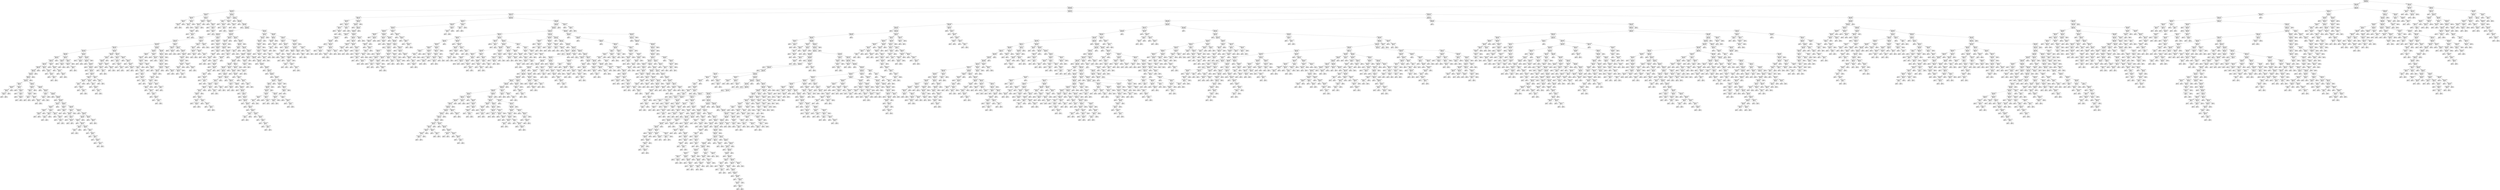 digraph Tree {
node [shape=box] ;
0 [label="recipe_in_title <= 0.5\ngini = 0.4996\nsamples = 7395\nvalue = [3599, 3796]"] ;
1 [label="image_ratio <= 0.4555\ngini = 0.4999\nsamples = 7042\nvalue = [3561, 3481]"] ;
0 -> 1 [labeldistance=2.5, labelangle=45, headlabel="True"] ;
2 [label="image_ratio <= 0.0001\ngini = 0.4992\nsamples = 6098\nvalue = [2930, 3168]"] ;
1 -> 2 ;
3 [label="html_ratio <= 0.1622\ngini = 0.4888\nsamples = 727\nvalue = [418, 309]"] ;
2 -> 3 ;
4 [label="html_ratio <= 0.1369\ngini = 0.4234\nsamples = 46\nvalue = [32, 14]"] ;
3 -> 4 ;
5 [label="html_ratio <= 0.1155\ngini = 0.4922\nsamples = 16\nvalue = [7, 9]"] ;
4 -> 5 ;
6 [label="html_ratio <= 0.1015\ngini = 0.2778\nsamples = 6\nvalue = [5, 1]"] ;
5 -> 6 ;
7 [label="html_ratio <= 0.0999\ngini = 0.4444\nsamples = 3\nvalue = [2, 1]"] ;
6 -> 7 ;
8 [label="gini = 0.0\nsamples = 2\nvalue = [2, 0]"] ;
7 -> 8 ;
9 [label="gini = 0.0\nsamples = 1\nvalue = [0, 1]"] ;
7 -> 9 ;
10 [label="gini = 0.0\nsamples = 3\nvalue = [3, 0]"] ;
6 -> 10 ;
11 [label="html_ratio <= 0.1276\ngini = 0.32\nsamples = 10\nvalue = [2, 8]"] ;
5 -> 11 ;
12 [label="html_ratio <= 0.1265\ngini = 0.48\nsamples = 5\nvalue = [2, 3]"] ;
11 -> 12 ;
13 [label="gini = 0.0\nsamples = 3\nvalue = [0, 3]"] ;
12 -> 13 ;
14 [label="gini = 0.0\nsamples = 2\nvalue = [2, 0]"] ;
12 -> 14 ;
15 [label="gini = 0.0\nsamples = 5\nvalue = [0, 5]"] ;
11 -> 15 ;
16 [label="html_ratio <= 0.1487\ngini = 0.2778\nsamples = 30\nvalue = [25, 5]"] ;
4 -> 16 ;
17 [label="html_ratio <= 0.1476\ngini = 0.355\nsamples = 13\nvalue = [10, 3]"] ;
16 -> 17 ;
18 [label="html_ratio <= 0.1449\ngini = 0.2778\nsamples = 12\nvalue = [10, 2]"] ;
17 -> 18 ;
19 [label="html_ratio <= 0.1445\ngini = 0.375\nsamples = 8\nvalue = [6, 2]"] ;
18 -> 19 ;
20 [label="html_ratio <= 0.1418\ngini = 0.2449\nsamples = 7\nvalue = [6, 1]"] ;
19 -> 20 ;
21 [label="gini = 0.0\nsamples = 3\nvalue = [3, 0]"] ;
20 -> 21 ;
22 [label="html_ratio <= 0.1425\ngini = 0.375\nsamples = 4\nvalue = [3, 1]"] ;
20 -> 22 ;
23 [label="gini = 0.0\nsamples = 1\nvalue = [0, 1]"] ;
22 -> 23 ;
24 [label="gini = 0.0\nsamples = 3\nvalue = [3, 0]"] ;
22 -> 24 ;
25 [label="gini = 0.0\nsamples = 1\nvalue = [0, 1]"] ;
19 -> 25 ;
26 [label="gini = 0.0\nsamples = 4\nvalue = [4, 0]"] ;
18 -> 26 ;
27 [label="gini = 0.0\nsamples = 1\nvalue = [0, 1]"] ;
17 -> 27 ;
28 [label="html_ratio <= 0.1523\ngini = 0.2076\nsamples = 17\nvalue = [15, 2]"] ;
16 -> 28 ;
29 [label="gini = 0.0\nsamples = 6\nvalue = [6, 0]"] ;
28 -> 29 ;
30 [label="html_ratio <= 0.1527\ngini = 0.2975\nsamples = 11\nvalue = [9, 2]"] ;
28 -> 30 ;
31 [label="gini = 0.0\nsamples = 1\nvalue = [0, 1]"] ;
30 -> 31 ;
32 [label="html_ratio <= 0.1598\ngini = 0.18\nsamples = 10\nvalue = [9, 1]"] ;
30 -> 32 ;
33 [label="gini = 0.0\nsamples = 6\nvalue = [6, 0]"] ;
32 -> 33 ;
34 [label="html_ratio <= 0.1613\ngini = 0.375\nsamples = 4\nvalue = [3, 1]"] ;
32 -> 34 ;
35 [label="gini = 0.0\nsamples = 1\nvalue = [0, 1]"] ;
34 -> 35 ;
36 [label="gini = 0.0\nsamples = 3\nvalue = [3, 0]"] ;
34 -> 36 ;
37 [label="html_ratio <= 0.1648\ngini = 0.4911\nsamples = 681\nvalue = [386, 295]"] ;
3 -> 37 ;
38 [label="html_ratio <= 0.1635\ngini = 0.42\nsamples = 10\nvalue = [3, 7]"] ;
37 -> 38 ;
39 [label="html_ratio <= 0.1627\ngini = 0.5\nsamples = 4\nvalue = [2, 2]"] ;
38 -> 39 ;
40 [label="gini = 0.0\nsamples = 1\nvalue = [0, 1]"] ;
39 -> 40 ;
41 [label="html_ratio <= 0.1632\ngini = 0.4444\nsamples = 3\nvalue = [2, 1]"] ;
39 -> 41 ;
42 [label="gini = 0.0\nsamples = 1\nvalue = [1, 0]"] ;
41 -> 42 ;
43 [label="html_ratio <= 0.1633\ngini = 0.5\nsamples = 2\nvalue = [1, 1]"] ;
41 -> 43 ;
44 [label="gini = 0.0\nsamples = 1\nvalue = [0, 1]"] ;
43 -> 44 ;
45 [label="gini = 0.0\nsamples = 1\nvalue = [1, 0]"] ;
43 -> 45 ;
46 [label="html_ratio <= 0.1638\ngini = 0.2778\nsamples = 6\nvalue = [1, 5]"] ;
38 -> 46 ;
47 [label="gini = 0.0\nsamples = 3\nvalue = [0, 3]"] ;
46 -> 47 ;
48 [label="html_ratio <= 0.1641\ngini = 0.4444\nsamples = 3\nvalue = [1, 2]"] ;
46 -> 48 ;
49 [label="gini = 0.0\nsamples = 1\nvalue = [1, 0]"] ;
48 -> 49 ;
50 [label="gini = 0.0\nsamples = 2\nvalue = [0, 2]"] ;
48 -> 50 ;
51 [label="html_ratio <= 0.1659\ngini = 0.49\nsamples = 671\nvalue = [383, 288]"] ;
37 -> 51 ;
52 [label="gini = 0.0\nsamples = 4\nvalue = [4, 0]"] ;
51 -> 52 ;
53 [label="html_ratio <= 0.1666\ngini = 0.4907\nsamples = 667\nvalue = [379, 288]"] ;
51 -> 53 ;
54 [label="gini = 0.0\nsamples = 2\nvalue = [0, 2]"] ;
53 -> 54 ;
55 [label="html_ratio <= 0.1678\ngini = 0.4902\nsamples = 665\nvalue = [379, 286]"] ;
53 -> 55 ;
56 [label="gini = 0.0\nsamples = 3\nvalue = [3, 0]"] ;
55 -> 56 ;
57 [label="html_ratio <= 0.3303\ngini = 0.4908\nsamples = 662\nvalue = [376, 286]"] ;
55 -> 57 ;
58 [label="html_ratio <= 0.2656\ngini = 0.4933\nsamples = 579\nvalue = [323, 256]"] ;
57 -> 58 ;
59 [label="html_ratio <= 0.26\ngini = 0.4863\nsamples = 381\nvalue = [222, 159]"] ;
58 -> 59 ;
60 [label="html_ratio <= 0.256\ngini = 0.49\nsamples = 361\nvalue = [206, 155]"] ;
59 -> 60 ;
61 [label="html_ratio <= 0.2494\ngini = 0.4854\nsamples = 340\nvalue = [199, 141]"] ;
60 -> 61 ;
62 [label="html_ratio <= 0.2369\ngini = 0.4899\nsamples = 303\nvalue = [173, 130]"] ;
61 -> 62 ;
63 [label="html_ratio <= 0.2277\ngini = 0.4816\nsamples = 240\nvalue = [143, 97]"] ;
62 -> 63 ;
64 [label="html_ratio <= 0.2191\ngini = 0.4948\nsamples = 196\nvalue = [108, 88]"] ;
63 -> 64 ;
65 [label="html_ratio <= 0.215\ngini = 0.4865\nsamples = 158\nvalue = [92, 66]"] ;
64 -> 65 ;
66 [label="html_ratio <= 0.2149\ngini = 0.4937\nsamples = 142\nvalue = [79, 63]"] ;
65 -> 66 ;
67 [label="html_ratio <= 0.2124\ngini = 0.4917\nsamples = 140\nvalue = [79, 61]"] ;
66 -> 67 ;
68 [label="html_ratio <= 0.2081\ngini = 0.4951\nsamples = 131\nvalue = [72, 59]"] ;
67 -> 68 ;
69 [label="html_ratio <= 0.2063\ngini = 0.4861\nsamples = 120\nvalue = [70, 50]"] ;
68 -> 69 ;
70 [label="html_ratio <= 0.2058\ngini = 0.4943\nsamples = 112\nvalue = [62, 50]"] ;
69 -> 70 ;
71 [label="html_ratio <= 0.2047\ngini = 0.4919\nsamples = 110\nvalue = [62, 48]"] ;
70 -> 71 ;
72 [label="image_ratio <= -0.5\ngini = 0.4947\nsamples = 107\nvalue = [59, 48]"] ;
71 -> 72 ;
73 [label="html_ratio <= 0.1744\ngini = 0.4963\nsamples = 105\nvalue = [57, 48]"] ;
72 -> 73 ;
74 [label="html_ratio <= 0.1707\ngini = 0.48\nsamples = 15\nvalue = [6, 9]"] ;
73 -> 74 ;
75 [label="html_ratio <= 0.1696\ngini = 0.4898\nsamples = 7\nvalue = [4, 3]"] ;
74 -> 75 ;
76 [label="html_ratio <= 0.1691\ngini = 0.48\nsamples = 5\nvalue = [2, 3]"] ;
75 -> 76 ;
77 [label="html_ratio <= 0.1683\ngini = 0.4444\nsamples = 3\nvalue = [2, 1]"] ;
76 -> 77 ;
78 [label="gini = 0.0\nsamples = 1\nvalue = [0, 1]"] ;
77 -> 78 ;
79 [label="gini = 0.0\nsamples = 2\nvalue = [2, 0]"] ;
77 -> 79 ;
80 [label="gini = 0.0\nsamples = 2\nvalue = [0, 2]"] ;
76 -> 80 ;
81 [label="gini = 0.0\nsamples = 2\nvalue = [2, 0]"] ;
75 -> 81 ;
82 [label="html_ratio <= 0.1716\ngini = 0.375\nsamples = 8\nvalue = [2, 6]"] ;
74 -> 82 ;
83 [label="gini = 0.0\nsamples = 2\nvalue = [0, 2]"] ;
82 -> 83 ;
84 [label="html_ratio <= 0.1722\ngini = 0.4444\nsamples = 6\nvalue = [2, 4]"] ;
82 -> 84 ;
85 [label="gini = 0.0\nsamples = 1\nvalue = [1, 0]"] ;
84 -> 85 ;
86 [label="html_ratio <= 0.1732\ngini = 0.32\nsamples = 5\nvalue = [1, 4]"] ;
84 -> 86 ;
87 [label="gini = 0.0\nsamples = 2\nvalue = [0, 2]"] ;
86 -> 87 ;
88 [label="html_ratio <= 0.1737\ngini = 0.4444\nsamples = 3\nvalue = [1, 2]"] ;
86 -> 88 ;
89 [label="gini = 0.0\nsamples = 1\nvalue = [1, 0]"] ;
88 -> 89 ;
90 [label="gini = 0.0\nsamples = 2\nvalue = [0, 2]"] ;
88 -> 90 ;
91 [label="html_ratio <= 0.1819\ngini = 0.4911\nsamples = 90\nvalue = [51, 39]"] ;
73 -> 91 ;
92 [label="html_ratio <= 0.1796\ngini = 0.3367\nsamples = 14\nvalue = [11, 3]"] ;
91 -> 92 ;
93 [label="html_ratio <= 0.1794\ngini = 0.42\nsamples = 10\nvalue = [7, 3]"] ;
92 -> 93 ;
94 [label="html_ratio <= 0.1753\ngini = 0.3457\nsamples = 9\nvalue = [7, 2]"] ;
93 -> 94 ;
95 [label="html_ratio <= 0.1749\ngini = 0.5\nsamples = 2\nvalue = [1, 1]"] ;
94 -> 95 ;
96 [label="gini = 0.0\nsamples = 1\nvalue = [1, 0]"] ;
95 -> 96 ;
97 [label="gini = 0.0\nsamples = 1\nvalue = [0, 1]"] ;
95 -> 97 ;
98 [label="html_ratio <= 0.1781\ngini = 0.2449\nsamples = 7\nvalue = [6, 1]"] ;
94 -> 98 ;
99 [label="gini = 0.0\nsamples = 4\nvalue = [4, 0]"] ;
98 -> 99 ;
100 [label="html_ratio <= 0.1786\ngini = 0.4444\nsamples = 3\nvalue = [2, 1]"] ;
98 -> 100 ;
101 [label="gini = 0.0\nsamples = 1\nvalue = [0, 1]"] ;
100 -> 101 ;
102 [label="gini = 0.0\nsamples = 2\nvalue = [2, 0]"] ;
100 -> 102 ;
103 [label="gini = 0.0\nsamples = 1\nvalue = [0, 1]"] ;
93 -> 103 ;
104 [label="gini = 0.0\nsamples = 4\nvalue = [4, 0]"] ;
92 -> 104 ;
105 [label="html_ratio <= 0.1835\ngini = 0.4986\nsamples = 76\nvalue = [40, 36]"] ;
91 -> 105 ;
106 [label="gini = 0.0\nsamples = 3\nvalue = [0, 3]"] ;
105 -> 106 ;
107 [label="html_ratio <= 0.1861\ngini = 0.4954\nsamples = 73\nvalue = [40, 33]"] ;
105 -> 107 ;
108 [label="html_ratio <= 0.1843\ngini = 0.32\nsamples = 5\nvalue = [4, 1]"] ;
107 -> 108 ;
109 [label="html_ratio <= 0.1839\ngini = 0.5\nsamples = 2\nvalue = [1, 1]"] ;
108 -> 109 ;
110 [label="gini = 0.0\nsamples = 1\nvalue = [1, 0]"] ;
109 -> 110 ;
111 [label="gini = 0.0\nsamples = 1\nvalue = [0, 1]"] ;
109 -> 111 ;
112 [label="gini = 0.0\nsamples = 3\nvalue = [3, 0]"] ;
108 -> 112 ;
113 [label="html_ratio <= 0.1869\ngini = 0.4983\nsamples = 68\nvalue = [36, 32]"] ;
107 -> 113 ;
114 [label="gini = 0.0\nsamples = 2\nvalue = [0, 2]"] ;
113 -> 114 ;
115 [label="html_ratio <= 0.1876\ngini = 0.4959\nsamples = 66\nvalue = [36, 30]"] ;
113 -> 115 ;
116 [label="gini = 0.0\nsamples = 3\nvalue = [3, 0]"] ;
115 -> 116 ;
117 [label="html_ratio <= 0.1943\ngini = 0.4989\nsamples = 63\nvalue = [33, 30]"] ;
115 -> 117 ;
118 [label="html_ratio <= 0.1938\ngini = 0.48\nsamples = 20\nvalue = [8, 12]"] ;
117 -> 118 ;
119 [label="html_ratio <= 0.1899\ngini = 0.4983\nsamples = 17\nvalue = [8, 9]"] ;
118 -> 119 ;
120 [label="html_ratio <= 0.1887\ngini = 0.4082\nsamples = 7\nvalue = [2, 5]"] ;
119 -> 120 ;
121 [label="html_ratio <= 0.188\ngini = 0.4444\nsamples = 3\nvalue = [2, 1]"] ;
120 -> 121 ;
122 [label="gini = 0.0\nsamples = 1\nvalue = [0, 1]"] ;
121 -> 122 ;
123 [label="gini = 0.0\nsamples = 2\nvalue = [2, 0]"] ;
121 -> 123 ;
124 [label="gini = 0.0\nsamples = 4\nvalue = [0, 4]"] ;
120 -> 124 ;
125 [label="html_ratio <= 0.1912\ngini = 0.48\nsamples = 10\nvalue = [6, 4]"] ;
119 -> 125 ;
126 [label="html_ratio <= 0.1904\ngini = 0.32\nsamples = 5\nvalue = [4, 1]"] ;
125 -> 126 ;
127 [label="html_ratio <= 0.1902\ngini = 0.5\nsamples = 2\nvalue = [1, 1]"] ;
126 -> 127 ;
128 [label="gini = 0.0\nsamples = 1\nvalue = [1, 0]"] ;
127 -> 128 ;
129 [label="gini = 0.0\nsamples = 1\nvalue = [0, 1]"] ;
127 -> 129 ;
130 [label="gini = 0.0\nsamples = 3\nvalue = [3, 0]"] ;
126 -> 130 ;
131 [label="html_ratio <= 0.1923\ngini = 0.48\nsamples = 5\nvalue = [2, 3]"] ;
125 -> 131 ;
132 [label="gini = 0.0\nsamples = 2\nvalue = [0, 2]"] ;
131 -> 132 ;
133 [label="html_ratio <= 0.1928\ngini = 0.4444\nsamples = 3\nvalue = [2, 1]"] ;
131 -> 133 ;
134 [label="gini = 0.0\nsamples = 1\nvalue = [1, 0]"] ;
133 -> 134 ;
135 [label="html_ratio <= 0.1933\ngini = 0.5\nsamples = 2\nvalue = [1, 1]"] ;
133 -> 135 ;
136 [label="gini = 0.0\nsamples = 1\nvalue = [0, 1]"] ;
135 -> 136 ;
137 [label="gini = 0.0\nsamples = 1\nvalue = [1, 0]"] ;
135 -> 137 ;
138 [label="gini = 0.0\nsamples = 3\nvalue = [0, 3]"] ;
118 -> 138 ;
139 [label="html_ratio <= 0.1982\ngini = 0.4867\nsamples = 43\nvalue = [25, 18]"] ;
117 -> 139 ;
140 [label="html_ratio <= 0.196\ngini = 0.2449\nsamples = 7\nvalue = [6, 1]"] ;
139 -> 140 ;
141 [label="gini = 0.0\nsamples = 3\nvalue = [3, 0]"] ;
140 -> 141 ;
142 [label="html_ratio <= 0.1967\ngini = 0.375\nsamples = 4\nvalue = [3, 1]"] ;
140 -> 142 ;
143 [label="gini = 0.0\nsamples = 1\nvalue = [0, 1]"] ;
142 -> 143 ;
144 [label="gini = 0.0\nsamples = 3\nvalue = [3, 0]"] ;
142 -> 144 ;
145 [label="html_ratio <= 0.1998\ngini = 0.4985\nsamples = 36\nvalue = [19, 17]"] ;
139 -> 145 ;
146 [label="html_ratio <= 0.1994\ngini = 0.42\nsamples = 10\nvalue = [3, 7]"] ;
145 -> 146 ;
147 [label="html_ratio <= 0.1985\ngini = 0.4898\nsamples = 7\nvalue = [3, 4]"] ;
146 -> 147 ;
148 [label="gini = 0.0\nsamples = 2\nvalue = [0, 2]"] ;
147 -> 148 ;
149 [label="html_ratio <= 0.1988\ngini = 0.48\nsamples = 5\nvalue = [3, 2]"] ;
147 -> 149 ;
150 [label="gini = 0.0\nsamples = 2\nvalue = [2, 0]"] ;
149 -> 150 ;
151 [label="html_ratio <= 0.1992\ngini = 0.4444\nsamples = 3\nvalue = [1, 2]"] ;
149 -> 151 ;
152 [label="gini = 0.0\nsamples = 2\nvalue = [0, 2]"] ;
151 -> 152 ;
153 [label="gini = 0.0\nsamples = 1\nvalue = [1, 0]"] ;
151 -> 153 ;
154 [label="gini = 0.0\nsamples = 3\nvalue = [0, 3]"] ;
146 -> 154 ;
155 [label="html_ratio <= 0.2014\ngini = 0.4734\nsamples = 26\nvalue = [16, 10]"] ;
145 -> 155 ;
156 [label="gini = 0.0\nsamples = 4\nvalue = [4, 0]"] ;
155 -> 156 ;
157 [label="html_ratio <= 0.2038\ngini = 0.4959\nsamples = 22\nvalue = [12, 10]"] ;
155 -> 157 ;
158 [label="html_ratio <= 0.2037\ngini = 0.4688\nsamples = 16\nvalue = [10, 6]"] ;
157 -> 158 ;
159 [label="html_ratio <= 0.2015\ngini = 0.497\nsamples = 13\nvalue = [7, 6]"] ;
158 -> 159 ;
160 [label="gini = 0.0\nsamples = 1\nvalue = [0, 1]"] ;
159 -> 160 ;
161 [label="html_ratio <= 0.2023\ngini = 0.4861\nsamples = 12\nvalue = [7, 5]"] ;
159 -> 161 ;
162 [label="html_ratio <= 0.2016\ngini = 0.32\nsamples = 5\nvalue = [4, 1]"] ;
161 -> 162 ;
163 [label="html_ratio <= 0.2015\ngini = 0.5\nsamples = 2\nvalue = [1, 1]"] ;
162 -> 163 ;
164 [label="gini = 0.0\nsamples = 1\nvalue = [1, 0]"] ;
163 -> 164 ;
165 [label="gini = 0.0\nsamples = 1\nvalue = [0, 1]"] ;
163 -> 165 ;
166 [label="gini = 0.0\nsamples = 3\nvalue = [3, 0]"] ;
162 -> 166 ;
167 [label="html_ratio <= 0.2025\ngini = 0.4898\nsamples = 7\nvalue = [3, 4]"] ;
161 -> 167 ;
168 [label="gini = 0.0\nsamples = 1\nvalue = [0, 1]"] ;
167 -> 168 ;
169 [label="html_ratio <= 0.2028\ngini = 0.5\nsamples = 6\nvalue = [3, 3]"] ;
167 -> 169 ;
170 [label="gini = 0.0\nsamples = 1\nvalue = [1, 0]"] ;
169 -> 170 ;
171 [label="html_ratio <= 0.203\ngini = 0.48\nsamples = 5\nvalue = [2, 3]"] ;
169 -> 171 ;
172 [label="gini = 0.0\nsamples = 1\nvalue = [0, 1]"] ;
171 -> 172 ;
173 [label="html_ratio <= 0.2031\ngini = 0.5\nsamples = 4\nvalue = [2, 2]"] ;
171 -> 173 ;
174 [label="gini = 0.0\nsamples = 1\nvalue = [1, 0]"] ;
173 -> 174 ;
175 [label="html_ratio <= 0.2032\ngini = 0.4444\nsamples = 3\nvalue = [1, 2]"] ;
173 -> 175 ;
176 [label="gini = 0.0\nsamples = 1\nvalue = [0, 1]"] ;
175 -> 176 ;
177 [label="html_ratio <= 0.2035\ngini = 0.5\nsamples = 2\nvalue = [1, 1]"] ;
175 -> 177 ;
178 [label="gini = 0.0\nsamples = 1\nvalue = [1, 0]"] ;
177 -> 178 ;
179 [label="gini = 0.0\nsamples = 1\nvalue = [0, 1]"] ;
177 -> 179 ;
180 [label="gini = 0.0\nsamples = 3\nvalue = [3, 0]"] ;
158 -> 180 ;
181 [label="html_ratio <= 0.2041\ngini = 0.4444\nsamples = 6\nvalue = [2, 4]"] ;
157 -> 181 ;
182 [label="gini = 0.0\nsamples = 3\nvalue = [0, 3]"] ;
181 -> 182 ;
183 [label="html_ratio <= 0.2046\ngini = 0.4444\nsamples = 3\nvalue = [2, 1]"] ;
181 -> 183 ;
184 [label="gini = 0.0\nsamples = 2\nvalue = [2, 0]"] ;
183 -> 184 ;
185 [label="gini = 0.0\nsamples = 1\nvalue = [0, 1]"] ;
183 -> 185 ;
186 [label="gini = 0.0\nsamples = 2\nvalue = [2, 0]"] ;
72 -> 186 ;
187 [label="gini = 0.0\nsamples = 3\nvalue = [3, 0]"] ;
71 -> 187 ;
188 [label="gini = 0.0\nsamples = 2\nvalue = [0, 2]"] ;
70 -> 188 ;
189 [label="gini = 0.0\nsamples = 8\nvalue = [8, 0]"] ;
69 -> 189 ;
190 [label="html_ratio <= 0.2107\ngini = 0.2975\nsamples = 11\nvalue = [2, 9]"] ;
68 -> 190 ;
191 [label="gini = 0.0\nsamples = 6\nvalue = [0, 6]"] ;
190 -> 191 ;
192 [label="html_ratio <= 0.2109\ngini = 0.48\nsamples = 5\nvalue = [2, 3]"] ;
190 -> 192 ;
193 [label="gini = 0.0\nsamples = 1\nvalue = [1, 0]"] ;
192 -> 193 ;
194 [label="html_ratio <= 0.2118\ngini = 0.375\nsamples = 4\nvalue = [1, 3]"] ;
192 -> 194 ;
195 [label="gini = 0.0\nsamples = 2\nvalue = [0, 2]"] ;
194 -> 195 ;
196 [label="html_ratio <= 0.2123\ngini = 0.5\nsamples = 2\nvalue = [1, 1]"] ;
194 -> 196 ;
197 [label="gini = 0.0\nsamples = 1\nvalue = [1, 0]"] ;
196 -> 197 ;
198 [label="gini = 0.0\nsamples = 1\nvalue = [0, 1]"] ;
196 -> 198 ;
199 [label="html_ratio <= 0.2135\ngini = 0.3457\nsamples = 9\nvalue = [7, 2]"] ;
67 -> 199 ;
200 [label="gini = 0.0\nsamples = 3\nvalue = [3, 0]"] ;
199 -> 200 ;
201 [label="html_ratio <= 0.2135\ngini = 0.4444\nsamples = 6\nvalue = [4, 2]"] ;
199 -> 201 ;
202 [label="gini = 0.0\nsamples = 1\nvalue = [0, 1]"] ;
201 -> 202 ;
203 [label="html_ratio <= 0.2139\ngini = 0.32\nsamples = 5\nvalue = [4, 1]"] ;
201 -> 203 ;
204 [label="gini = 0.0\nsamples = 2\nvalue = [2, 0]"] ;
203 -> 204 ;
205 [label="html_ratio <= 0.2143\ngini = 0.4444\nsamples = 3\nvalue = [2, 1]"] ;
203 -> 205 ;
206 [label="gini = 0.0\nsamples = 1\nvalue = [0, 1]"] ;
205 -> 206 ;
207 [label="gini = 0.0\nsamples = 2\nvalue = [2, 0]"] ;
205 -> 207 ;
208 [label="gini = 0.0\nsamples = 2\nvalue = [0, 2]"] ;
66 -> 208 ;
209 [label="html_ratio <= 0.2183\ngini = 0.3047\nsamples = 16\nvalue = [13, 3]"] ;
65 -> 209 ;
210 [label="html_ratio <= 0.2166\ngini = 0.1653\nsamples = 11\nvalue = [10, 1]"] ;
209 -> 210 ;
211 [label="gini = 0.0\nsamples = 5\nvalue = [5, 0]"] ;
210 -> 211 ;
212 [label="html_ratio <= 0.217\ngini = 0.2778\nsamples = 6\nvalue = [5, 1]"] ;
210 -> 212 ;
213 [label="gini = 0.0\nsamples = 1\nvalue = [0, 1]"] ;
212 -> 213 ;
214 [label="gini = 0.0\nsamples = 5\nvalue = [5, 0]"] ;
212 -> 214 ;
215 [label="html_ratio <= 0.2189\ngini = 0.48\nsamples = 5\nvalue = [3, 2]"] ;
209 -> 215 ;
216 [label="html_ratio <= 0.2185\ngini = 0.4444\nsamples = 3\nvalue = [1, 2]"] ;
215 -> 216 ;
217 [label="gini = 0.0\nsamples = 1\nvalue = [0, 1]"] ;
216 -> 217 ;
218 [label="html_ratio <= 0.2187\ngini = 0.5\nsamples = 2\nvalue = [1, 1]"] ;
216 -> 218 ;
219 [label="gini = 0.0\nsamples = 1\nvalue = [1, 0]"] ;
218 -> 219 ;
220 [label="gini = 0.0\nsamples = 1\nvalue = [0, 1]"] ;
218 -> 220 ;
221 [label="gini = 0.0\nsamples = 2\nvalue = [2, 0]"] ;
215 -> 221 ;
222 [label="html_ratio <= 0.2221\ngini = 0.4875\nsamples = 38\nvalue = [16, 22]"] ;
64 -> 222 ;
223 [label="html_ratio <= 0.2207\ngini = 0.1975\nsamples = 9\nvalue = [1, 8]"] ;
222 -> 223 ;
224 [label="gini = 0.0\nsamples = 5\nvalue = [0, 5]"] ;
223 -> 224 ;
225 [label="html_ratio <= 0.2212\ngini = 0.375\nsamples = 4\nvalue = [1, 3]"] ;
223 -> 225 ;
226 [label="gini = 0.0\nsamples = 1\nvalue = [1, 0]"] ;
225 -> 226 ;
227 [label="gini = 0.0\nsamples = 3\nvalue = [0, 3]"] ;
225 -> 227 ;
228 [label="html_ratio <= 0.2277\ngini = 0.4994\nsamples = 29\nvalue = [15, 14]"] ;
222 -> 228 ;
229 [label="html_ratio <= 0.2229\ngini = 0.4938\nsamples = 27\nvalue = [15, 12]"] ;
228 -> 229 ;
230 [label="gini = 0.0\nsamples = 2\nvalue = [2, 0]"] ;
229 -> 230 ;
231 [label="html_ratio <= 0.2239\ngini = 0.4992\nsamples = 25\nvalue = [13, 12]"] ;
229 -> 231 ;
232 [label="gini = 0.0\nsamples = 3\nvalue = [0, 3]"] ;
231 -> 232 ;
233 [label="html_ratio <= 0.2241\ngini = 0.4835\nsamples = 22\nvalue = [13, 9]"] ;
231 -> 233 ;
234 [label="gini = 0.0\nsamples = 2\nvalue = [2, 0]"] ;
233 -> 234 ;
235 [label="html_ratio <= 0.2242\ngini = 0.495\nsamples = 20\nvalue = [11, 9]"] ;
233 -> 235 ;
236 [label="gini = 0.0\nsamples = 2\nvalue = [0, 2]"] ;
235 -> 236 ;
237 [label="html_ratio <= 0.226\ngini = 0.4753\nsamples = 18\nvalue = [11, 7]"] ;
235 -> 237 ;
238 [label="html_ratio <= 0.2253\ngini = 0.497\nsamples = 13\nvalue = [7, 6]"] ;
237 -> 238 ;
239 [label="html_ratio <= 0.2247\ngini = 0.4082\nsamples = 7\nvalue = [5, 2]"] ;
238 -> 239 ;
240 [label="html_ratio <= 0.2244\ngini = 0.5\nsamples = 4\nvalue = [2, 2]"] ;
239 -> 240 ;
241 [label="gini = 0.0\nsamples = 1\nvalue = [1, 0]"] ;
240 -> 241 ;
242 [label="html_ratio <= 0.2246\ngini = 0.4444\nsamples = 3\nvalue = [1, 2]"] ;
240 -> 242 ;
243 [label="gini = 0.0\nsamples = 1\nvalue = [0, 1]"] ;
242 -> 243 ;
244 [label="html_ratio <= 0.2246\ngini = 0.5\nsamples = 2\nvalue = [1, 1]"] ;
242 -> 244 ;
245 [label="gini = 0.0\nsamples = 1\nvalue = [1, 0]"] ;
244 -> 245 ;
246 [label="gini = 0.0\nsamples = 1\nvalue = [0, 1]"] ;
244 -> 246 ;
247 [label="gini = 0.0\nsamples = 3\nvalue = [3, 0]"] ;
239 -> 247 ;
248 [label="html_ratio <= 0.2256\ngini = 0.4444\nsamples = 6\nvalue = [2, 4]"] ;
238 -> 248 ;
249 [label="gini = 0.0\nsamples = 2\nvalue = [0, 2]"] ;
248 -> 249 ;
250 [label="html_ratio <= 0.2257\ngini = 0.5\nsamples = 4\nvalue = [2, 2]"] ;
248 -> 250 ;
251 [label="gini = 0.0\nsamples = 1\nvalue = [1, 0]"] ;
250 -> 251 ;
252 [label="html_ratio <= 0.2257\ngini = 0.4444\nsamples = 3\nvalue = [1, 2]"] ;
250 -> 252 ;
253 [label="gini = 0.0\nsamples = 1\nvalue = [0, 1]"] ;
252 -> 253 ;
254 [label="html_ratio <= 0.2258\ngini = 0.5\nsamples = 2\nvalue = [1, 1]"] ;
252 -> 254 ;
255 [label="gini = 0.0\nsamples = 1\nvalue = [1, 0]"] ;
254 -> 255 ;
256 [label="gini = 0.0\nsamples = 1\nvalue = [0, 1]"] ;
254 -> 256 ;
257 [label="html_ratio <= 0.2269\ngini = 0.32\nsamples = 5\nvalue = [4, 1]"] ;
237 -> 257 ;
258 [label="gini = 0.0\nsamples = 3\nvalue = [3, 0]"] ;
257 -> 258 ;
259 [label="html_ratio <= 0.2274\ngini = 0.5\nsamples = 2\nvalue = [1, 1]"] ;
257 -> 259 ;
260 [label="gini = 0.0\nsamples = 1\nvalue = [0, 1]"] ;
259 -> 260 ;
261 [label="gini = 0.0\nsamples = 1\nvalue = [1, 0]"] ;
259 -> 261 ;
262 [label="gini = 0.0\nsamples = 2\nvalue = [0, 2]"] ;
228 -> 262 ;
263 [label="html_ratio <= 0.2339\ngini = 0.3254\nsamples = 44\nvalue = [35, 9]"] ;
63 -> 263 ;
264 [label="html_ratio <= 0.2318\ngini = 0.2449\nsamples = 28\nvalue = [24, 4]"] ;
263 -> 264 ;
265 [label="html_ratio <= 0.2314\ngini = 0.32\nsamples = 20\nvalue = [16, 4]"] ;
264 -> 265 ;
266 [label="html_ratio <= 0.2296\ngini = 0.2659\nsamples = 19\nvalue = [16, 3]"] ;
265 -> 266 ;
267 [label="html_ratio <= 0.2289\ngini = 0.4082\nsamples = 7\nvalue = [5, 2]"] ;
266 -> 267 ;
268 [label="gini = 0.0\nsamples = 4\nvalue = [4, 0]"] ;
267 -> 268 ;
269 [label="html_ratio <= 0.2293\ngini = 0.4444\nsamples = 3\nvalue = [1, 2]"] ;
267 -> 269 ;
270 [label="gini = 0.0\nsamples = 1\nvalue = [0, 1]"] ;
269 -> 270 ;
271 [label="html_ratio <= 0.2296\ngini = 0.5\nsamples = 2\nvalue = [1, 1]"] ;
269 -> 271 ;
272 [label="gini = 0.0\nsamples = 1\nvalue = [1, 0]"] ;
271 -> 272 ;
273 [label="gini = 0.0\nsamples = 1\nvalue = [0, 1]"] ;
271 -> 273 ;
274 [label="html_ratio <= 0.2304\ngini = 0.1528\nsamples = 12\nvalue = [11, 1]"] ;
266 -> 274 ;
275 [label="gini = 0.0\nsamples = 9\nvalue = [9, 0]"] ;
274 -> 275 ;
276 [label="html_ratio <= 0.2307\ngini = 0.4444\nsamples = 3\nvalue = [2, 1]"] ;
274 -> 276 ;
277 [label="gini = 0.0\nsamples = 1\nvalue = [0, 1]"] ;
276 -> 277 ;
278 [label="gini = 0.0\nsamples = 2\nvalue = [2, 0]"] ;
276 -> 278 ;
279 [label="gini = 0.0\nsamples = 1\nvalue = [0, 1]"] ;
265 -> 279 ;
280 [label="gini = 0.0\nsamples = 8\nvalue = [8, 0]"] ;
264 -> 280 ;
281 [label="html_ratio <= 0.235\ngini = 0.4297\nsamples = 16\nvalue = [11, 5]"] ;
263 -> 281 ;
282 [label="html_ratio <= 0.2344\ngini = 0.48\nsamples = 5\nvalue = [2, 3]"] ;
281 -> 282 ;
283 [label="gini = 0.0\nsamples = 1\nvalue = [0, 1]"] ;
282 -> 283 ;
284 [label="html_ratio <= 0.2346\ngini = 0.5\nsamples = 4\nvalue = [2, 2]"] ;
282 -> 284 ;
285 [label="gini = 0.0\nsamples = 1\nvalue = [1, 0]"] ;
284 -> 285 ;
286 [label="html_ratio <= 0.2348\ngini = 0.4444\nsamples = 3\nvalue = [1, 2]"] ;
284 -> 286 ;
287 [label="gini = 0.0\nsamples = 1\nvalue = [0, 1]"] ;
286 -> 287 ;
288 [label="html_ratio <= 0.2349\ngini = 0.5\nsamples = 2\nvalue = [1, 1]"] ;
286 -> 288 ;
289 [label="gini = 0.0\nsamples = 1\nvalue = [1, 0]"] ;
288 -> 289 ;
290 [label="gini = 0.0\nsamples = 1\nvalue = [0, 1]"] ;
288 -> 290 ;
291 [label="html_ratio <= 0.2353\ngini = 0.2975\nsamples = 11\nvalue = [9, 2]"] ;
281 -> 291 ;
292 [label="gini = 0.0\nsamples = 3\nvalue = [3, 0]"] ;
291 -> 292 ;
293 [label="html_ratio <= 0.2355\ngini = 0.375\nsamples = 8\nvalue = [6, 2]"] ;
291 -> 293 ;
294 [label="gini = 0.0\nsamples = 1\nvalue = [0, 1]"] ;
293 -> 294 ;
295 [label="html_ratio <= 0.2359\ngini = 0.2449\nsamples = 7\nvalue = [6, 1]"] ;
293 -> 295 ;
296 [label="gini = 0.0\nsamples = 4\nvalue = [4, 0]"] ;
295 -> 296 ;
297 [label="html_ratio <= 0.2362\ngini = 0.4444\nsamples = 3\nvalue = [2, 1]"] ;
295 -> 297 ;
298 [label="gini = 0.0\nsamples = 1\nvalue = [0, 1]"] ;
297 -> 298 ;
299 [label="gini = 0.0\nsamples = 2\nvalue = [2, 0]"] ;
297 -> 299 ;
300 [label="html_ratio <= 0.2423\ngini = 0.4989\nsamples = 63\nvalue = [30, 33]"] ;
62 -> 300 ;
301 [label="html_ratio <= 0.2412\ngini = 0.4592\nsamples = 28\nvalue = [10, 18]"] ;
300 -> 301 ;
302 [label="html_ratio <= 0.241\ngini = 0.495\nsamples = 20\nvalue = [9, 11]"] ;
301 -> 302 ;
303 [label="html_ratio <= 0.2402\ngini = 0.4753\nsamples = 18\nvalue = [7, 11]"] ;
302 -> 303 ;
304 [label="html_ratio <= 0.2387\ngini = 0.4978\nsamples = 15\nvalue = [7, 8]"] ;
303 -> 304 ;
305 [label="html_ratio <= 0.2378\ngini = 0.4444\nsamples = 9\nvalue = [3, 6]"] ;
304 -> 305 ;
306 [label="html_ratio <= 0.2372\ngini = 0.5\nsamples = 6\nvalue = [3, 3]"] ;
305 -> 306 ;
307 [label="gini = 0.0\nsamples = 1\nvalue = [0, 1]"] ;
306 -> 307 ;
308 [label="html_ratio <= 0.2373\ngini = 0.48\nsamples = 5\nvalue = [3, 2]"] ;
306 -> 308 ;
309 [label="gini = 0.0\nsamples = 1\nvalue = [1, 0]"] ;
308 -> 309 ;
310 [label="html_ratio <= 0.2374\ngini = 0.5\nsamples = 4\nvalue = [2, 2]"] ;
308 -> 310 ;
311 [label="gini = 0.0\nsamples = 1\nvalue = [0, 1]"] ;
310 -> 311 ;
312 [label="html_ratio <= 0.2374\ngini = 0.4444\nsamples = 3\nvalue = [2, 1]"] ;
310 -> 312 ;
313 [label="gini = 0.0\nsamples = 1\nvalue = [1, 0]"] ;
312 -> 313 ;
314 [label="html_ratio <= 0.2375\ngini = 0.5\nsamples = 2\nvalue = [1, 1]"] ;
312 -> 314 ;
315 [label="gini = 0.0\nsamples = 1\nvalue = [0, 1]"] ;
314 -> 315 ;
316 [label="gini = 0.0\nsamples = 1\nvalue = [1, 0]"] ;
314 -> 316 ;
317 [label="gini = 0.0\nsamples = 3\nvalue = [0, 3]"] ;
305 -> 317 ;
318 [label="html_ratio <= 0.2397\ngini = 0.4444\nsamples = 6\nvalue = [4, 2]"] ;
304 -> 318 ;
319 [label="gini = 0.0\nsamples = 3\nvalue = [3, 0]"] ;
318 -> 319 ;
320 [label="html_ratio <= 0.24\ngini = 0.4444\nsamples = 3\nvalue = [1, 2]"] ;
318 -> 320 ;
321 [label="gini = 0.0\nsamples = 2\nvalue = [0, 2]"] ;
320 -> 321 ;
322 [label="gini = 0.0\nsamples = 1\nvalue = [1, 0]"] ;
320 -> 322 ;
323 [label="gini = 0.0\nsamples = 3\nvalue = [0, 3]"] ;
303 -> 323 ;
324 [label="gini = 0.0\nsamples = 2\nvalue = [2, 0]"] ;
302 -> 324 ;
325 [label="html_ratio <= 0.2418\ngini = 0.2188\nsamples = 8\nvalue = [1, 7]"] ;
301 -> 325 ;
326 [label="gini = 0.0\nsamples = 5\nvalue = [0, 5]"] ;
325 -> 326 ;
327 [label="html_ratio <= 0.2419\ngini = 0.4444\nsamples = 3\nvalue = [1, 2]"] ;
325 -> 327 ;
328 [label="gini = 0.0\nsamples = 1\nvalue = [1, 0]"] ;
327 -> 328 ;
329 [label="gini = 0.0\nsamples = 2\nvalue = [0, 2]"] ;
327 -> 329 ;
330 [label="html_ratio <= 0.2483\ngini = 0.4898\nsamples = 35\nvalue = [20, 15]"] ;
300 -> 330 ;
331 [label="image_ratio <= -0.5\ngini = 0.4775\nsamples = 33\nvalue = [20, 13]"] ;
330 -> 331 ;
332 [label="html_ratio <= 0.2477\ngini = 0.4688\nsamples = 32\nvalue = [20, 12]"] ;
331 -> 332 ;
333 [label="html_ratio <= 0.2475\ngini = 0.48\nsamples = 30\nvalue = [18, 12]"] ;
332 -> 333 ;
334 [label="html_ratio <= 0.2462\ngini = 0.4709\nsamples = 29\nvalue = [18, 11]"] ;
333 -> 334 ;
335 [label="html_ratio <= 0.2457\ngini = 0.4915\nsamples = 23\nvalue = [13, 10]"] ;
334 -> 335 ;
336 [label="html_ratio <= 0.2452\ngini = 0.455\nsamples = 20\nvalue = [13, 7]"] ;
335 -> 336 ;
337 [label="html_ratio <= 0.245\ngini = 0.4922\nsamples = 16\nvalue = [9, 7]"] ;
336 -> 337 ;
338 [label="html_ratio <= 0.2446\ngini = 0.48\nsamples = 15\nvalue = [9, 6]"] ;
337 -> 338 ;
339 [label="html_ratio <= 0.2442\ngini = 0.497\nsamples = 13\nvalue = [7, 6]"] ;
338 -> 339 ;
340 [label="html_ratio <= 0.2433\ngini = 0.4444\nsamples = 9\nvalue = [6, 3]"] ;
339 -> 340 ;
341 [label="html_ratio <= 0.2426\ngini = 0.5\nsamples = 6\nvalue = [3, 3]"] ;
340 -> 341 ;
342 [label="gini = 0.0\nsamples = 1\nvalue = [1, 0]"] ;
341 -> 342 ;
343 [label="html_ratio <= 0.2426\ngini = 0.48\nsamples = 5\nvalue = [2, 3]"] ;
341 -> 343 ;
344 [label="gini = 0.0\nsamples = 1\nvalue = [0, 1]"] ;
343 -> 344 ;
345 [label="html_ratio <= 0.2428\ngini = 0.5\nsamples = 4\nvalue = [2, 2]"] ;
343 -> 345 ;
346 [label="gini = 0.0\nsamples = 1\nvalue = [1, 0]"] ;
345 -> 346 ;
347 [label="html_ratio <= 0.243\ngini = 0.4444\nsamples = 3\nvalue = [1, 2]"] ;
345 -> 347 ;
348 [label="gini = 0.0\nsamples = 1\nvalue = [0, 1]"] ;
347 -> 348 ;
349 [label="html_ratio <= 0.2431\ngini = 0.5\nsamples = 2\nvalue = [1, 1]"] ;
347 -> 349 ;
350 [label="gini = 0.0\nsamples = 1\nvalue = [1, 0]"] ;
349 -> 350 ;
351 [label="gini = 0.0\nsamples = 1\nvalue = [0, 1]"] ;
349 -> 351 ;
352 [label="gini = 0.0\nsamples = 3\nvalue = [3, 0]"] ;
340 -> 352 ;
353 [label="html_ratio <= 0.2444\ngini = 0.375\nsamples = 4\nvalue = [1, 3]"] ;
339 -> 353 ;
354 [label="gini = 0.0\nsamples = 2\nvalue = [0, 2]"] ;
353 -> 354 ;
355 [label="html_ratio <= 0.2445\ngini = 0.5\nsamples = 2\nvalue = [1, 1]"] ;
353 -> 355 ;
356 [label="gini = 0.0\nsamples = 1\nvalue = [1, 0]"] ;
355 -> 356 ;
357 [label="gini = 0.0\nsamples = 1\nvalue = [0, 1]"] ;
355 -> 357 ;
358 [label="gini = 0.0\nsamples = 2\nvalue = [2, 0]"] ;
338 -> 358 ;
359 [label="gini = 0.0\nsamples = 1\nvalue = [0, 1]"] ;
337 -> 359 ;
360 [label="gini = 0.0\nsamples = 4\nvalue = [4, 0]"] ;
336 -> 360 ;
361 [label="gini = 0.0\nsamples = 3\nvalue = [0, 3]"] ;
335 -> 361 ;
362 [label="html_ratio <= 0.2471\ngini = 0.2778\nsamples = 6\nvalue = [5, 1]"] ;
334 -> 362 ;
363 [label="gini = 0.0\nsamples = 3\nvalue = [3, 0]"] ;
362 -> 363 ;
364 [label="html_ratio <= 0.2472\ngini = 0.4444\nsamples = 3\nvalue = [2, 1]"] ;
362 -> 364 ;
365 [label="gini = 0.0\nsamples = 1\nvalue = [0, 1]"] ;
364 -> 365 ;
366 [label="gini = 0.0\nsamples = 2\nvalue = [2, 0]"] ;
364 -> 366 ;
367 [label="gini = 0.0\nsamples = 1\nvalue = [0, 1]"] ;
333 -> 367 ;
368 [label="gini = 0.0\nsamples = 2\nvalue = [2, 0]"] ;
332 -> 368 ;
369 [label="gini = 0.0\nsamples = 1\nvalue = [0, 1]"] ;
331 -> 369 ;
370 [label="gini = 0.0\nsamples = 2\nvalue = [0, 2]"] ;
330 -> 370 ;
371 [label="html_ratio <= 0.2512\ngini = 0.4178\nsamples = 37\nvalue = [26, 11]"] ;
61 -> 371 ;
372 [label="html_ratio <= 0.2503\ngini = 0.1528\nsamples = 12\nvalue = [11, 1]"] ;
371 -> 372 ;
373 [label="gini = 0.0\nsamples = 6\nvalue = [6, 0]"] ;
372 -> 373 ;
374 [label="html_ratio <= 0.2505\ngini = 0.2778\nsamples = 6\nvalue = [5, 1]"] ;
372 -> 374 ;
375 [label="gini = 0.0\nsamples = 1\nvalue = [0, 1]"] ;
374 -> 375 ;
376 [label="gini = 0.0\nsamples = 5\nvalue = [5, 0]"] ;
374 -> 376 ;
377 [label="html_ratio <= 0.2517\ngini = 0.48\nsamples = 25\nvalue = [15, 10]"] ;
371 -> 377 ;
378 [label="gini = 0.0\nsamples = 3\nvalue = [0, 3]"] ;
377 -> 378 ;
379 [label="html_ratio <= 0.2521\ngini = 0.4339\nsamples = 22\nvalue = [15, 7]"] ;
377 -> 379 ;
380 [label="gini = 0.0\nsamples = 3\nvalue = [3, 0]"] ;
379 -> 380 ;
381 [label="html_ratio <= 0.2555\ngini = 0.4654\nsamples = 19\nvalue = [12, 7]"] ;
379 -> 381 ;
382 [label="html_ratio <= 0.2552\ngini = 0.4922\nsamples = 16\nvalue = [9, 7]"] ;
381 -> 382 ;
383 [label="html_ratio <= 0.2538\ngini = 0.4592\nsamples = 14\nvalue = [9, 5]"] ;
382 -> 383 ;
384 [label="html_ratio <= 0.2531\ngini = 0.4898\nsamples = 7\nvalue = [3, 4]"] ;
383 -> 384 ;
385 [label="html_ratio <= 0.253\ngini = 0.48\nsamples = 5\nvalue = [3, 2]"] ;
384 -> 385 ;
386 [label="html_ratio <= 0.2525\ngini = 0.4444\nsamples = 3\nvalue = [1, 2]"] ;
385 -> 386 ;
387 [label="gini = 0.0\nsamples = 1\nvalue = [0, 1]"] ;
386 -> 387 ;
388 [label="html_ratio <= 0.2529\ngini = 0.5\nsamples = 2\nvalue = [1, 1]"] ;
386 -> 388 ;
389 [label="gini = 0.0\nsamples = 1\nvalue = [1, 0]"] ;
388 -> 389 ;
390 [label="gini = 0.0\nsamples = 1\nvalue = [0, 1]"] ;
388 -> 390 ;
391 [label="gini = 0.0\nsamples = 2\nvalue = [2, 0]"] ;
385 -> 391 ;
392 [label="gini = 0.0\nsamples = 2\nvalue = [0, 2]"] ;
384 -> 392 ;
393 [label="html_ratio <= 0.2549\ngini = 0.2449\nsamples = 7\nvalue = [6, 1]"] ;
383 -> 393 ;
394 [label="gini = 0.0\nsamples = 4\nvalue = [4, 0]"] ;
393 -> 394 ;
395 [label="html_ratio <= 0.255\ngini = 0.4444\nsamples = 3\nvalue = [2, 1]"] ;
393 -> 395 ;
396 [label="gini = 0.0\nsamples = 1\nvalue = [0, 1]"] ;
395 -> 396 ;
397 [label="gini = 0.0\nsamples = 2\nvalue = [2, 0]"] ;
395 -> 397 ;
398 [label="gini = 0.0\nsamples = 2\nvalue = [0, 2]"] ;
382 -> 398 ;
399 [label="gini = 0.0\nsamples = 3\nvalue = [3, 0]"] ;
381 -> 399 ;
400 [label="html_ratio <= 0.2587\ngini = 0.4444\nsamples = 21\nvalue = [7, 14]"] ;
60 -> 400 ;
401 [label="html_ratio <= 0.2583\ngini = 0.32\nsamples = 15\nvalue = [3, 12]"] ;
400 -> 401 ;
402 [label="html_ratio <= 0.2581\ngini = 0.42\nsamples = 10\nvalue = [3, 7]"] ;
401 -> 402 ;
403 [label="html_ratio <= 0.2569\ngini = 0.2449\nsamples = 7\nvalue = [1, 6]"] ;
402 -> 403 ;
404 [label="gini = 0.0\nsamples = 3\nvalue = [0, 3]"] ;
403 -> 404 ;
405 [label="html_ratio <= 0.2573\ngini = 0.375\nsamples = 4\nvalue = [1, 3]"] ;
403 -> 405 ;
406 [label="gini = 0.0\nsamples = 1\nvalue = [1, 0]"] ;
405 -> 406 ;
407 [label="gini = 0.0\nsamples = 3\nvalue = [0, 3]"] ;
405 -> 407 ;
408 [label="html_ratio <= 0.2582\ngini = 0.4444\nsamples = 3\nvalue = [2, 1]"] ;
402 -> 408 ;
409 [label="gini = 0.0\nsamples = 1\nvalue = [1, 0]"] ;
408 -> 409 ;
410 [label="html_ratio <= 0.2583\ngini = 0.5\nsamples = 2\nvalue = [1, 1]"] ;
408 -> 410 ;
411 [label="gini = 0.0\nsamples = 1\nvalue = [0, 1]"] ;
410 -> 411 ;
412 [label="gini = 0.0\nsamples = 1\nvalue = [1, 0]"] ;
410 -> 412 ;
413 [label="gini = 0.0\nsamples = 5\nvalue = [0, 5]"] ;
401 -> 413 ;
414 [label="html_ratio <= 0.2594\ngini = 0.4444\nsamples = 6\nvalue = [4, 2]"] ;
400 -> 414 ;
415 [label="gini = 0.0\nsamples = 4\nvalue = [4, 0]"] ;
414 -> 415 ;
416 [label="gini = 0.0\nsamples = 2\nvalue = [0, 2]"] ;
414 -> 416 ;
417 [label="html_ratio <= 0.2609\ngini = 0.32\nsamples = 20\nvalue = [16, 4]"] ;
59 -> 417 ;
418 [label="gini = 0.0\nsamples = 3\nvalue = [3, 0]"] ;
417 -> 418 ;
419 [label="html_ratio <= 0.2613\ngini = 0.3599\nsamples = 17\nvalue = [13, 4]"] ;
417 -> 419 ;
420 [label="gini = 0.0\nsamples = 1\nvalue = [0, 1]"] ;
419 -> 420 ;
421 [label="html_ratio <= 0.2629\ngini = 0.3047\nsamples = 16\nvalue = [13, 3]"] ;
419 -> 421 ;
422 [label="gini = 0.0\nsamples = 5\nvalue = [5, 0]"] ;
421 -> 422 ;
423 [label="html_ratio <= 0.263\ngini = 0.3967\nsamples = 11\nvalue = [8, 3]"] ;
421 -> 423 ;
424 [label="gini = 0.0\nsamples = 1\nvalue = [0, 1]"] ;
423 -> 424 ;
425 [label="html_ratio <= 0.2652\ngini = 0.32\nsamples = 10\nvalue = [8, 2]"] ;
423 -> 425 ;
426 [label="html_ratio <= 0.2647\ngini = 0.4082\nsamples = 7\nvalue = [5, 2]"] ;
425 -> 426 ;
427 [label="html_ratio <= 0.2635\ngini = 0.2778\nsamples = 6\nvalue = [5, 1]"] ;
426 -> 427 ;
428 [label="html_ratio <= 0.2632\ngini = 0.4444\nsamples = 3\nvalue = [2, 1]"] ;
427 -> 428 ;
429 [label="gini = 0.0\nsamples = 2\nvalue = [2, 0]"] ;
428 -> 429 ;
430 [label="gini = 0.0\nsamples = 1\nvalue = [0, 1]"] ;
428 -> 430 ;
431 [label="gini = 0.0\nsamples = 3\nvalue = [3, 0]"] ;
427 -> 431 ;
432 [label="gini = 0.0\nsamples = 1\nvalue = [0, 1]"] ;
426 -> 432 ;
433 [label="gini = 0.0\nsamples = 3\nvalue = [3, 0]"] ;
425 -> 433 ;
434 [label="html_ratio <= 0.2696\ngini = 0.4998\nsamples = 198\nvalue = [101, 97]"] ;
58 -> 434 ;
435 [label="html_ratio <= 0.2685\ngini = 0.4579\nsamples = 31\nvalue = [11, 20]"] ;
434 -> 435 ;
436 [label="html_ratio <= 0.2684\ngini = 0.4928\nsamples = 25\nvalue = [11, 14]"] ;
435 -> 436 ;
437 [label="html_ratio <= 0.2678\ngini = 0.4764\nsamples = 23\nvalue = [9, 14]"] ;
436 -> 437 ;
438 [label="html_ratio <= 0.2659\ngini = 0.4986\nsamples = 19\nvalue = [9, 10]"] ;
437 -> 438 ;
439 [label="gini = 0.0\nsamples = 3\nvalue = [0, 3]"] ;
438 -> 439 ;
440 [label="html_ratio <= 0.2662\ngini = 0.4922\nsamples = 16\nvalue = [9, 7]"] ;
438 -> 440 ;
441 [label="gini = 0.0\nsamples = 2\nvalue = [2, 0]"] ;
440 -> 441 ;
442 [label="html_ratio <= 0.2671\ngini = 0.5\nsamples = 14\nvalue = [7, 7]"] ;
440 -> 442 ;
443 [label="html_ratio <= 0.2669\ngini = 0.4861\nsamples = 12\nvalue = [5, 7]"] ;
442 -> 443 ;
444 [label="html_ratio <= 0.2663\ngini = 0.5\nsamples = 10\nvalue = [5, 5]"] ;
443 -> 444 ;
445 [label="gini = 0.0\nsamples = 1\nvalue = [0, 1]"] ;
444 -> 445 ;
446 [label="html_ratio <= 0.2665\ngini = 0.4938\nsamples = 9\nvalue = [5, 4]"] ;
444 -> 446 ;
447 [label="gini = 0.0\nsamples = 2\nvalue = [2, 0]"] ;
446 -> 447 ;
448 [label="html_ratio <= 0.2668\ngini = 0.4898\nsamples = 7\nvalue = [3, 4]"] ;
446 -> 448 ;
449 [label="html_ratio <= 0.2666\ngini = 0.4444\nsamples = 6\nvalue = [2, 4]"] ;
448 -> 449 ;
450 [label="html_ratio <= 0.2665\ngini = 0.5\nsamples = 4\nvalue = [2, 2]"] ;
449 -> 450 ;
451 [label="gini = 0.0\nsamples = 1\nvalue = [0, 1]"] ;
450 -> 451 ;
452 [label="html_ratio <= 0.2666\ngini = 0.4444\nsamples = 3\nvalue = [2, 1]"] ;
450 -> 452 ;
453 [label="gini = 0.0\nsamples = 1\nvalue = [1, 0]"] ;
452 -> 453 ;
454 [label="html_ratio <= 0.2666\ngini = 0.5\nsamples = 2\nvalue = [1, 1]"] ;
452 -> 454 ;
455 [label="gini = 0.0\nsamples = 1\nvalue = [0, 1]"] ;
454 -> 455 ;
456 [label="gini = 0.0\nsamples = 1\nvalue = [1, 0]"] ;
454 -> 456 ;
457 [label="gini = 0.0\nsamples = 2\nvalue = [0, 2]"] ;
449 -> 457 ;
458 [label="gini = 0.0\nsamples = 1\nvalue = [1, 0]"] ;
448 -> 458 ;
459 [label="gini = 0.0\nsamples = 2\nvalue = [0, 2]"] ;
443 -> 459 ;
460 [label="gini = 0.0\nsamples = 2\nvalue = [2, 0]"] ;
442 -> 460 ;
461 [label="gini = 0.0\nsamples = 4\nvalue = [0, 4]"] ;
437 -> 461 ;
462 [label="gini = 0.0\nsamples = 2\nvalue = [2, 0]"] ;
436 -> 462 ;
463 [label="gini = 0.0\nsamples = 6\nvalue = [0, 6]"] ;
435 -> 463 ;
464 [label="html_ratio <= 0.2699\ngini = 0.497\nsamples = 167\nvalue = [90, 77]"] ;
434 -> 464 ;
465 [label="gini = 0.0\nsamples = 3\nvalue = [3, 0]"] ;
464 -> 465 ;
466 [label="html_ratio <= 0.3288\ngini = 0.4981\nsamples = 164\nvalue = [87, 77]"] ;
464 -> 466 ;
467 [label="html_ratio <= 0.2703\ngini = 0.4973\nsamples = 162\nvalue = [87, 75]"] ;
466 -> 467 ;
468 [label="html_ratio <= 0.27\ngini = 0.32\nsamples = 5\nvalue = [1, 4]"] ;
467 -> 468 ;
469 [label="html_ratio <= 0.2699\ngini = 0.5\nsamples = 2\nvalue = [1, 1]"] ;
468 -> 469 ;
470 [label="gini = 0.0\nsamples = 1\nvalue = [0, 1]"] ;
469 -> 470 ;
471 [label="gini = 0.0\nsamples = 1\nvalue = [1, 0]"] ;
469 -> 471 ;
472 [label="gini = 0.0\nsamples = 3\nvalue = [0, 3]"] ;
468 -> 472 ;
473 [label="html_ratio <= 0.2707\ngini = 0.4954\nsamples = 157\nvalue = [86, 71]"] ;
467 -> 473 ;
474 [label="gini = 0.0\nsamples = 3\nvalue = [3, 0]"] ;
473 -> 474 ;
475 [label="html_ratio <= 0.2928\ngini = 0.497\nsamples = 154\nvalue = [83, 71]"] ;
473 -> 475 ;
476 [label="html_ratio <= 0.2894\ngini = 0.4889\nsamples = 94\nvalue = [54, 40]"] ;
475 -> 476 ;
477 [label="html_ratio <= 0.2883\ngini = 0.4949\nsamples = 89\nvalue = [49, 40]"] ;
476 -> 477 ;
478 [label="html_ratio <= 0.2833\ngini = 0.4903\nsamples = 86\nvalue = [49, 37]"] ;
477 -> 478 ;
479 [label="html_ratio <= 0.2808\ngini = 0.4985\nsamples = 74\nvalue = [39, 35]"] ;
478 -> 479 ;
480 [label="html_ratio <= 0.2708\ngini = 0.4938\nsamples = 63\nvalue = [35, 28]"] ;
479 -> 480 ;
481 [label="gini = 0.0\nsamples = 1\nvalue = [0, 1]"] ;
480 -> 481 ;
482 [label="html_ratio <= 0.2708\ngini = 0.4917\nsamples = 62\nvalue = [35, 27]"] ;
480 -> 482 ;
483 [label="gini = 0.0\nsamples = 2\nvalue = [2, 0]"] ;
482 -> 483 ;
484 [label="html_ratio <= 0.2732\ngini = 0.495\nsamples = 60\nvalue = [33, 27]"] ;
482 -> 484 ;
485 [label="html_ratio <= 0.2729\ngini = 0.497\nsamples = 26\nvalue = [12, 14]"] ;
484 -> 485 ;
486 [label="html_ratio <= 0.2726\ngini = 0.5\nsamples = 24\nvalue = [12, 12]"] ;
485 -> 486 ;
487 [label="html_ratio <= 0.2718\ngini = 0.495\nsamples = 20\nvalue = [9, 11]"] ;
486 -> 487 ;
488 [label="html_ratio <= 0.2717\ngini = 0.4978\nsamples = 15\nvalue = [8, 7]"] ;
487 -> 488 ;
489 [label="html_ratio <= 0.2715\ngini = 0.497\nsamples = 13\nvalue = [6, 7]"] ;
488 -> 489 ;
490 [label="html_ratio <= 0.2709\ngini = 0.4959\nsamples = 11\nvalue = [6, 5]"] ;
489 -> 490 ;
491 [label="gini = 0.0\nsamples = 1\nvalue = [0, 1]"] ;
490 -> 491 ;
492 [label="html_ratio <= 0.2713\ngini = 0.48\nsamples = 10\nvalue = [6, 4]"] ;
490 -> 492 ;
493 [label="html_ratio <= 0.2711\ngini = 0.32\nsamples = 5\nvalue = [4, 1]"] ;
492 -> 493 ;
494 [label="gini = 0.0\nsamples = 2\nvalue = [2, 0]"] ;
493 -> 494 ;
495 [label="html_ratio <= 0.2712\ngini = 0.4444\nsamples = 3\nvalue = [2, 1]"] ;
493 -> 495 ;
496 [label="gini = 0.0\nsamples = 1\nvalue = [0, 1]"] ;
495 -> 496 ;
497 [label="gini = 0.0\nsamples = 2\nvalue = [2, 0]"] ;
495 -> 497 ;
498 [label="html_ratio <= 0.2713\ngini = 0.48\nsamples = 5\nvalue = [2, 3]"] ;
492 -> 498 ;
499 [label="gini = 0.0\nsamples = 2\nvalue = [0, 2]"] ;
498 -> 499 ;
500 [label="html_ratio <= 0.2714\ngini = 0.4444\nsamples = 3\nvalue = [2, 1]"] ;
498 -> 500 ;
501 [label="gini = 0.0\nsamples = 1\nvalue = [1, 0]"] ;
500 -> 501 ;
502 [label="html_ratio <= 0.2715\ngini = 0.5\nsamples = 2\nvalue = [1, 1]"] ;
500 -> 502 ;
503 [label="gini = 0.0\nsamples = 1\nvalue = [0, 1]"] ;
502 -> 503 ;
504 [label="gini = 0.0\nsamples = 1\nvalue = [1, 0]"] ;
502 -> 504 ;
505 [label="gini = 0.0\nsamples = 2\nvalue = [0, 2]"] ;
489 -> 505 ;
506 [label="gini = 0.0\nsamples = 2\nvalue = [2, 0]"] ;
488 -> 506 ;
507 [label="html_ratio <= 0.2721\ngini = 0.32\nsamples = 5\nvalue = [1, 4]"] ;
487 -> 507 ;
508 [label="gini = 0.0\nsamples = 3\nvalue = [0, 3]"] ;
507 -> 508 ;
509 [label="html_ratio <= 0.2724\ngini = 0.5\nsamples = 2\nvalue = [1, 1]"] ;
507 -> 509 ;
510 [label="gini = 0.0\nsamples = 1\nvalue = [1, 0]"] ;
509 -> 510 ;
511 [label="gini = 0.0\nsamples = 1\nvalue = [0, 1]"] ;
509 -> 511 ;
512 [label="html_ratio <= 0.2728\ngini = 0.375\nsamples = 4\nvalue = [3, 1]"] ;
486 -> 512 ;
513 [label="gini = 0.0\nsamples = 2\nvalue = [2, 0]"] ;
512 -> 513 ;
514 [label="html_ratio <= 0.2729\ngini = 0.5\nsamples = 2\nvalue = [1, 1]"] ;
512 -> 514 ;
515 [label="gini = 0.0\nsamples = 1\nvalue = [0, 1]"] ;
514 -> 515 ;
516 [label="gini = 0.0\nsamples = 1\nvalue = [1, 0]"] ;
514 -> 516 ;
517 [label="gini = 0.0\nsamples = 2\nvalue = [0, 2]"] ;
485 -> 517 ;
518 [label="html_ratio <= 0.2736\ngini = 0.4723\nsamples = 34\nvalue = [21, 13]"] ;
484 -> 518 ;
519 [label="gini = 0.0\nsamples = 4\nvalue = [4, 0]"] ;
518 -> 519 ;
520 [label="html_ratio <= 0.2747\ngini = 0.4911\nsamples = 30\nvalue = [17, 13]"] ;
518 -> 520 ;
521 [label="html_ratio <= 0.2738\ngini = 0.32\nsamples = 5\nvalue = [1, 4]"] ;
520 -> 521 ;
522 [label="gini = 0.0\nsamples = 2\nvalue = [0, 2]"] ;
521 -> 522 ;
523 [label="html_ratio <= 0.274\ngini = 0.4444\nsamples = 3\nvalue = [1, 2]"] ;
521 -> 523 ;
524 [label="gini = 0.0\nsamples = 1\nvalue = [1, 0]"] ;
523 -> 524 ;
525 [label="gini = 0.0\nsamples = 2\nvalue = [0, 2]"] ;
523 -> 525 ;
526 [label="html_ratio <= 0.2751\ngini = 0.4608\nsamples = 25\nvalue = [16, 9]"] ;
520 -> 526 ;
527 [label="gini = 0.0\nsamples = 2\nvalue = [2, 0]"] ;
526 -> 527 ;
528 [label="html_ratio <= 0.2753\ngini = 0.4764\nsamples = 23\nvalue = [14, 9]"] ;
526 -> 528 ;
529 [label="gini = 0.0\nsamples = 1\nvalue = [0, 1]"] ;
528 -> 529 ;
530 [label="html_ratio <= 0.2755\ngini = 0.4628\nsamples = 22\nvalue = [14, 8]"] ;
528 -> 530 ;
531 [label="gini = 0.0\nsamples = 2\nvalue = [2, 0]"] ;
530 -> 531 ;
532 [label="html_ratio <= 0.2756\ngini = 0.48\nsamples = 20\nvalue = [12, 8]"] ;
530 -> 532 ;
533 [label="gini = 0.0\nsamples = 2\nvalue = [0, 2]"] ;
532 -> 533 ;
534 [label="html_ratio <= 0.2757\ngini = 0.4444\nsamples = 18\nvalue = [12, 6]"] ;
532 -> 534 ;
535 [label="gini = 0.0\nsamples = 2\nvalue = [2, 0]"] ;
534 -> 535 ;
536 [label="html_ratio <= 0.2761\ngini = 0.4688\nsamples = 16\nvalue = [10, 6]"] ;
534 -> 536 ;
537 [label="gini = 0.0\nsamples = 1\nvalue = [0, 1]"] ;
536 -> 537 ;
538 [label="html_ratio <= 0.2766\ngini = 0.4444\nsamples = 15\nvalue = [10, 5]"] ;
536 -> 538 ;
539 [label="gini = 0.0\nsamples = 2\nvalue = [2, 0]"] ;
538 -> 539 ;
540 [label="html_ratio <= 0.2768\ngini = 0.4734\nsamples = 13\nvalue = [8, 5]"] ;
538 -> 540 ;
541 [label="gini = 0.0\nsamples = 1\nvalue = [0, 1]"] ;
540 -> 541 ;
542 [label="html_ratio <= 0.2783\ngini = 0.4444\nsamples = 12\nvalue = [8, 4]"] ;
540 -> 542 ;
543 [label="html_ratio <= 0.2772\ngini = 0.32\nsamples = 5\nvalue = [4, 1]"] ;
542 -> 543 ;
544 [label="html_ratio <= 0.2771\ngini = 0.5\nsamples = 2\nvalue = [1, 1]"] ;
543 -> 544 ;
545 [label="gini = 0.0\nsamples = 1\nvalue = [1, 0]"] ;
544 -> 545 ;
546 [label="gini = 0.0\nsamples = 1\nvalue = [0, 1]"] ;
544 -> 546 ;
547 [label="gini = 0.0\nsamples = 3\nvalue = [3, 0]"] ;
543 -> 547 ;
548 [label="html_ratio <= 0.2785\ngini = 0.4898\nsamples = 7\nvalue = [4, 3]"] ;
542 -> 548 ;
549 [label="gini = 0.0\nsamples = 1\nvalue = [0, 1]"] ;
548 -> 549 ;
550 [label="html_ratio <= 0.2787\ngini = 0.4444\nsamples = 6\nvalue = [4, 2]"] ;
548 -> 550 ;
551 [label="gini = 0.0\nsamples = 1\nvalue = [1, 0]"] ;
550 -> 551 ;
552 [label="html_ratio <= 0.279\ngini = 0.48\nsamples = 5\nvalue = [3, 2]"] ;
550 -> 552 ;
553 [label="gini = 0.0\nsamples = 1\nvalue = [0, 1]"] ;
552 -> 553 ;
554 [label="html_ratio <= 0.2799\ngini = 0.375\nsamples = 4\nvalue = [3, 1]"] ;
552 -> 554 ;
555 [label="gini = 0.0\nsamples = 2\nvalue = [2, 0]"] ;
554 -> 555 ;
556 [label="html_ratio <= 0.2805\ngini = 0.5\nsamples = 2\nvalue = [1, 1]"] ;
554 -> 556 ;
557 [label="gini = 0.0\nsamples = 1\nvalue = [0, 1]"] ;
556 -> 557 ;
558 [label="gini = 0.0\nsamples = 1\nvalue = [1, 0]"] ;
556 -> 558 ;
559 [label="html_ratio <= 0.2812\ngini = 0.4628\nsamples = 11\nvalue = [4, 7]"] ;
479 -> 559 ;
560 [label="gini = 0.0\nsamples = 2\nvalue = [0, 2]"] ;
559 -> 560 ;
561 [label="html_ratio <= 0.2815\ngini = 0.4938\nsamples = 9\nvalue = [4, 5]"] ;
559 -> 561 ;
562 [label="gini = 0.0\nsamples = 1\nvalue = [1, 0]"] ;
561 -> 562 ;
563 [label="html_ratio <= 0.2825\ngini = 0.4688\nsamples = 8\nvalue = [3, 5]"] ;
561 -> 563 ;
564 [label="gini = 0.0\nsamples = 2\nvalue = [0, 2]"] ;
563 -> 564 ;
565 [label="html_ratio <= 0.2827\ngini = 0.5\nsamples = 6\nvalue = [3, 3]"] ;
563 -> 565 ;
566 [label="gini = 0.0\nsamples = 2\nvalue = [2, 0]"] ;
565 -> 566 ;
567 [label="html_ratio <= 0.2832\ngini = 0.375\nsamples = 4\nvalue = [1, 3]"] ;
565 -> 567 ;
568 [label="gini = 0.0\nsamples = 2\nvalue = [0, 2]"] ;
567 -> 568 ;
569 [label="html_ratio <= 0.2833\ngini = 0.5\nsamples = 2\nvalue = [1, 1]"] ;
567 -> 569 ;
570 [label="gini = 0.0\nsamples = 1\nvalue = [1, 0]"] ;
569 -> 570 ;
571 [label="gini = 0.0\nsamples = 1\nvalue = [0, 1]"] ;
569 -> 571 ;
572 [label="image_ratio <= -0.5\ngini = 0.2778\nsamples = 12\nvalue = [10, 2]"] ;
478 -> 572 ;
573 [label="html_ratio <= 0.2876\ngini = 0.1653\nsamples = 11\nvalue = [10, 1]"] ;
572 -> 573 ;
574 [label="gini = 0.0\nsamples = 8\nvalue = [8, 0]"] ;
573 -> 574 ;
575 [label="html_ratio <= 0.2879\ngini = 0.4444\nsamples = 3\nvalue = [2, 1]"] ;
573 -> 575 ;
576 [label="gini = 0.0\nsamples = 1\nvalue = [0, 1]"] ;
575 -> 576 ;
577 [label="gini = 0.0\nsamples = 2\nvalue = [2, 0]"] ;
575 -> 577 ;
578 [label="gini = 0.0\nsamples = 1\nvalue = [0, 1]"] ;
572 -> 578 ;
579 [label="gini = 0.0\nsamples = 3\nvalue = [0, 3]"] ;
477 -> 579 ;
580 [label="gini = 0.0\nsamples = 5\nvalue = [5, 0]"] ;
476 -> 580 ;
581 [label="html_ratio <= 0.296\ngini = 0.4994\nsamples = 60\nvalue = [29, 31]"] ;
475 -> 581 ;
582 [label="image_ratio <= -0.5\ngini = 0.32\nsamples = 10\nvalue = [2, 8]"] ;
581 -> 582 ;
583 [label="html_ratio <= 0.2952\ngini = 0.1975\nsamples = 9\nvalue = [1, 8]"] ;
582 -> 583 ;
584 [label="html_ratio <= 0.2948\ngini = 0.375\nsamples = 4\nvalue = [1, 3]"] ;
583 -> 584 ;
585 [label="gini = 0.0\nsamples = 3\nvalue = [0, 3]"] ;
584 -> 585 ;
586 [label="gini = 0.0\nsamples = 1\nvalue = [1, 0]"] ;
584 -> 586 ;
587 [label="gini = 0.0\nsamples = 5\nvalue = [0, 5]"] ;
583 -> 587 ;
588 [label="gini = 0.0\nsamples = 1\nvalue = [1, 0]"] ;
582 -> 588 ;
589 [label="html_ratio <= 0.2968\ngini = 0.4968\nsamples = 50\nvalue = [27, 23]"] ;
581 -> 589 ;
590 [label="gini = 0.0\nsamples = 2\nvalue = [2, 0]"] ;
589 -> 590 ;
591 [label="html_ratio <= 0.2997\ngini = 0.4991\nsamples = 48\nvalue = [25, 23]"] ;
589 -> 591 ;
592 [label="gini = 0.0\nsamples = 3\nvalue = [0, 3]"] ;
591 -> 592 ;
593 [label="html_ratio <= 0.3012\ngini = 0.4938\nsamples = 45\nvalue = [25, 20]"] ;
591 -> 593 ;
594 [label="gini = 0.0\nsamples = 3\nvalue = [3, 0]"] ;
593 -> 594 ;
595 [label="html_ratio <= 0.3018\ngini = 0.4989\nsamples = 42\nvalue = [22, 20]"] ;
593 -> 595 ;
596 [label="gini = 0.0\nsamples = 1\nvalue = [0, 1]"] ;
595 -> 596 ;
597 [label="html_ratio <= 0.302\ngini = 0.4973\nsamples = 41\nvalue = [22, 19]"] ;
595 -> 597 ;
598 [label="gini = 0.0\nsamples = 2\nvalue = [2, 0]"] ;
597 -> 598 ;
599 [label="html_ratio <= 0.3026\ngini = 0.4997\nsamples = 39\nvalue = [20, 19]"] ;
597 -> 599 ;
600 [label="gini = 0.0\nsamples = 2\nvalue = [0, 2]"] ;
599 -> 600 ;
601 [label="html_ratio <= 0.323\ngini = 0.4967\nsamples = 37\nvalue = [20, 17]"] ;
599 -> 601 ;
602 [label="html_ratio <= 0.3198\ngini = 0.4851\nsamples = 29\nvalue = [17, 12]"] ;
601 -> 602 ;
603 [label="image_ratio <= -0.5\ngini = 0.497\nsamples = 26\nvalue = [14, 12]"] ;
602 -> 603 ;
604 [label="html_ratio <= 0.3183\ngini = 0.4861\nsamples = 24\nvalue = [14, 10]"] ;
603 -> 604 ;
605 [label="html_ratio <= 0.3075\ngini = 0.4764\nsamples = 23\nvalue = [14, 9]"] ;
604 -> 605 ;
606 [label="html_ratio <= 0.3041\ngini = 0.4938\nsamples = 9\nvalue = [4, 5]"] ;
605 -> 606 ;
607 [label="html_ratio <= 0.3034\ngini = 0.375\nsamples = 4\nvalue = [3, 1]"] ;
606 -> 607 ;
608 [label="html_ratio <= 0.3029\ngini = 0.5\nsamples = 2\nvalue = [1, 1]"] ;
607 -> 608 ;
609 [label="gini = 0.0\nsamples = 1\nvalue = [1, 0]"] ;
608 -> 609 ;
610 [label="gini = 0.0\nsamples = 1\nvalue = [0, 1]"] ;
608 -> 610 ;
611 [label="gini = 0.0\nsamples = 2\nvalue = [2, 0]"] ;
607 -> 611 ;
612 [label="html_ratio <= 0.3067\ngini = 0.32\nsamples = 5\nvalue = [1, 4]"] ;
606 -> 612 ;
613 [label="gini = 0.0\nsamples = 3\nvalue = [0, 3]"] ;
612 -> 613 ;
614 [label="html_ratio <= 0.3074\ngini = 0.5\nsamples = 2\nvalue = [1, 1]"] ;
612 -> 614 ;
615 [label="gini = 0.0\nsamples = 1\nvalue = [1, 0]"] ;
614 -> 615 ;
616 [label="gini = 0.0\nsamples = 1\nvalue = [0, 1]"] ;
614 -> 616 ;
617 [label="html_ratio <= 0.3145\ngini = 0.4082\nsamples = 14\nvalue = [10, 4]"] ;
605 -> 617 ;
618 [label="html_ratio <= 0.3103\ngini = 0.2188\nsamples = 8\nvalue = [7, 1]"] ;
617 -> 618 ;
619 [label="html_ratio <= 0.309\ngini = 0.375\nsamples = 4\nvalue = [3, 1]"] ;
618 -> 619 ;
620 [label="gini = 0.0\nsamples = 3\nvalue = [3, 0]"] ;
619 -> 620 ;
621 [label="gini = 0.0\nsamples = 1\nvalue = [0, 1]"] ;
619 -> 621 ;
622 [label="gini = 0.0\nsamples = 4\nvalue = [4, 0]"] ;
618 -> 622 ;
623 [label="html_ratio <= 0.3151\ngini = 0.5\nsamples = 6\nvalue = [3, 3]"] ;
617 -> 623 ;
624 [label="gini = 0.0\nsamples = 2\nvalue = [0, 2]"] ;
623 -> 624 ;
625 [label="html_ratio <= 0.3167\ngini = 0.375\nsamples = 4\nvalue = [3, 1]"] ;
623 -> 625 ;
626 [label="gini = 0.0\nsamples = 2\nvalue = [2, 0]"] ;
625 -> 626 ;
627 [label="html_ratio <= 0.3177\ngini = 0.5\nsamples = 2\nvalue = [1, 1]"] ;
625 -> 627 ;
628 [label="gini = 0.0\nsamples = 1\nvalue = [0, 1]"] ;
627 -> 628 ;
629 [label="gini = 0.0\nsamples = 1\nvalue = [1, 0]"] ;
627 -> 629 ;
630 [label="gini = 0.0\nsamples = 1\nvalue = [0, 1]"] ;
604 -> 630 ;
631 [label="gini = 0.0\nsamples = 2\nvalue = [0, 2]"] ;
603 -> 631 ;
632 [label="gini = 0.0\nsamples = 3\nvalue = [3, 0]"] ;
602 -> 632 ;
633 [label="html_ratio <= 0.3286\ngini = 0.4688\nsamples = 8\nvalue = [3, 5]"] ;
601 -> 633 ;
634 [label="html_ratio <= 0.3244\ngini = 0.4082\nsamples = 7\nvalue = [2, 5]"] ;
633 -> 634 ;
635 [label="gini = 0.0\nsamples = 2\nvalue = [0, 2]"] ;
634 -> 635 ;
636 [label="html_ratio <= 0.327\ngini = 0.48\nsamples = 5\nvalue = [2, 3]"] ;
634 -> 636 ;
637 [label="image_ratio <= -0.5\ngini = 0.4444\nsamples = 3\nvalue = [2, 1]"] ;
636 -> 637 ;
638 [label="gini = 0.0\nsamples = 2\nvalue = [2, 0]"] ;
637 -> 638 ;
639 [label="gini = 0.0\nsamples = 1\nvalue = [0, 1]"] ;
637 -> 639 ;
640 [label="gini = 0.0\nsamples = 2\nvalue = [0, 2]"] ;
636 -> 640 ;
641 [label="gini = 0.0\nsamples = 1\nvalue = [1, 0]"] ;
633 -> 641 ;
642 [label="gini = 0.0\nsamples = 2\nvalue = [0, 2]"] ;
466 -> 642 ;
643 [label="html_ratio <= 0.377\ngini = 0.4616\nsamples = 83\nvalue = [53, 30]"] ;
57 -> 643 ;
644 [label="html_ratio <= 0.3657\ngini = 0.375\nsamples = 24\nvalue = [18, 6]"] ;
643 -> 644 ;
645 [label="html_ratio <= 0.3654\ngini = 0.4321\nsamples = 19\nvalue = [13, 6]"] ;
644 -> 645 ;
646 [label="html_ratio <= 0.3551\ngini = 0.4012\nsamples = 18\nvalue = [13, 5]"] ;
645 -> 646 ;
647 [label="html_ratio <= 0.3498\ngini = 0.4592\nsamples = 14\nvalue = [9, 5]"] ;
646 -> 647 ;
648 [label="html_ratio <= 0.3356\ngini = 0.375\nsamples = 12\nvalue = [9, 3]"] ;
647 -> 648 ;
649 [label="html_ratio <= 0.3329\ngini = 0.48\nsamples = 5\nvalue = [3, 2]"] ;
648 -> 649 ;
650 [label="gini = 0.0\nsamples = 2\nvalue = [2, 0]"] ;
649 -> 650 ;
651 [label="html_ratio <= 0.3345\ngini = 0.4444\nsamples = 3\nvalue = [1, 2]"] ;
649 -> 651 ;
652 [label="gini = 0.0\nsamples = 1\nvalue = [0, 1]"] ;
651 -> 652 ;
653 [label="html_ratio <= 0.3352\ngini = 0.5\nsamples = 2\nvalue = [1, 1]"] ;
651 -> 653 ;
654 [label="gini = 0.0\nsamples = 1\nvalue = [1, 0]"] ;
653 -> 654 ;
655 [label="gini = 0.0\nsamples = 1\nvalue = [0, 1]"] ;
653 -> 655 ;
656 [label="html_ratio <= 0.3424\ngini = 0.2449\nsamples = 7\nvalue = [6, 1]"] ;
648 -> 656 ;
657 [label="gini = 0.0\nsamples = 5\nvalue = [5, 0]"] ;
656 -> 657 ;
658 [label="html_ratio <= 0.3455\ngini = 0.5\nsamples = 2\nvalue = [1, 1]"] ;
656 -> 658 ;
659 [label="gini = 0.0\nsamples = 1\nvalue = [0, 1]"] ;
658 -> 659 ;
660 [label="gini = 0.0\nsamples = 1\nvalue = [1, 0]"] ;
658 -> 660 ;
661 [label="gini = 0.0\nsamples = 2\nvalue = [0, 2]"] ;
647 -> 661 ;
662 [label="gini = 0.0\nsamples = 4\nvalue = [4, 0]"] ;
646 -> 662 ;
663 [label="gini = 0.0\nsamples = 1\nvalue = [0, 1]"] ;
645 -> 663 ;
664 [label="gini = 0.0\nsamples = 5\nvalue = [5, 0]"] ;
644 -> 664 ;
665 [label="html_ratio <= 0.4022\ngini = 0.4826\nsamples = 59\nvalue = [35, 24]"] ;
643 -> 665 ;
666 [label="image_ratio <= -0.5\ngini = 0.4592\nsamples = 14\nvalue = [5, 9]"] ;
665 -> 666 ;
667 [label="html_ratio <= 0.3839\ngini = 0.4688\nsamples = 8\nvalue = [5, 3]"] ;
666 -> 667 ;
668 [label="gini = 0.0\nsamples = 4\nvalue = [4, 0]"] ;
667 -> 668 ;
669 [label="html_ratio <= 0.3911\ngini = 0.375\nsamples = 4\nvalue = [1, 3]"] ;
667 -> 669 ;
670 [label="html_ratio <= 0.3872\ngini = 0.5\nsamples = 2\nvalue = [1, 1]"] ;
669 -> 670 ;
671 [label="gini = 0.0\nsamples = 1\nvalue = [0, 1]"] ;
670 -> 671 ;
672 [label="gini = 0.0\nsamples = 1\nvalue = [1, 0]"] ;
670 -> 672 ;
673 [label="gini = 0.0\nsamples = 2\nvalue = [0, 2]"] ;
669 -> 673 ;
674 [label="gini = 0.0\nsamples = 6\nvalue = [0, 6]"] ;
666 -> 674 ;
675 [label="html_ratio <= 0.4465\ngini = 0.4444\nsamples = 45\nvalue = [30, 15]"] ;
665 -> 675 ;
676 [label="html_ratio <= 0.4093\ngini = 0.2778\nsamples = 18\nvalue = [15, 3]"] ;
675 -> 676 ;
677 [label="gini = 0.0\nsamples = 5\nvalue = [5, 0]"] ;
676 -> 677 ;
678 [label="html_ratio <= 0.4099\ngini = 0.355\nsamples = 13\nvalue = [10, 3]"] ;
676 -> 678 ;
679 [label="gini = 0.0\nsamples = 1\nvalue = [0, 1]"] ;
678 -> 679 ;
680 [label="html_ratio <= 0.4405\ngini = 0.2778\nsamples = 12\nvalue = [10, 2]"] ;
678 -> 680 ;
681 [label="html_ratio <= 0.4367\ngini = 0.375\nsamples = 8\nvalue = [6, 2]"] ;
680 -> 681 ;
682 [label="html_ratio <= 0.4201\ngini = 0.2449\nsamples = 7\nvalue = [6, 1]"] ;
681 -> 682 ;
683 [label="gini = 0.0\nsamples = 3\nvalue = [3, 0]"] ;
682 -> 683 ;
684 [label="html_ratio <= 0.4237\ngini = 0.375\nsamples = 4\nvalue = [3, 1]"] ;
682 -> 684 ;
685 [label="gini = 0.0\nsamples = 1\nvalue = [0, 1]"] ;
684 -> 685 ;
686 [label="gini = 0.0\nsamples = 3\nvalue = [3, 0]"] ;
684 -> 686 ;
687 [label="gini = 0.0\nsamples = 1\nvalue = [0, 1]"] ;
681 -> 687 ;
688 [label="gini = 0.0\nsamples = 4\nvalue = [4, 0]"] ;
680 -> 688 ;
689 [label="html_ratio <= 0.6264\ngini = 0.4938\nsamples = 27\nvalue = [15, 12]"] ;
675 -> 689 ;
690 [label="html_ratio <= 0.5104\ngini = 0.4992\nsamples = 25\nvalue = [13, 12]"] ;
689 -> 690 ;
691 [label="html_ratio <= 0.4822\ngini = 0.4898\nsamples = 21\nvalue = [12, 9]"] ;
690 -> 691 ;
692 [label="image_ratio <= -0.5\ngini = 0.4978\nsamples = 15\nvalue = [7, 8]"] ;
691 -> 692 ;
693 [label="html_ratio <= 0.4775\ngini = 0.4444\nsamples = 12\nvalue = [4, 8]"] ;
692 -> 693 ;
694 [label="html_ratio <= 0.4695\ngini = 0.4938\nsamples = 9\nvalue = [4, 5]"] ;
693 -> 694 ;
695 [label="html_ratio <= 0.4506\ngini = 0.4082\nsamples = 7\nvalue = [2, 5]"] ;
694 -> 695 ;
696 [label="html_ratio <= 0.4487\ngini = 0.5\nsamples = 2\nvalue = [1, 1]"] ;
695 -> 696 ;
697 [label="gini = 0.0\nsamples = 1\nvalue = [0, 1]"] ;
696 -> 697 ;
698 [label="gini = 0.0\nsamples = 1\nvalue = [1, 0]"] ;
696 -> 698 ;
699 [label="html_ratio <= 0.4642\ngini = 0.32\nsamples = 5\nvalue = [1, 4]"] ;
695 -> 699 ;
700 [label="gini = 0.0\nsamples = 3\nvalue = [0, 3]"] ;
699 -> 700 ;
701 [label="html_ratio <= 0.4681\ngini = 0.5\nsamples = 2\nvalue = [1, 1]"] ;
699 -> 701 ;
702 [label="gini = 0.0\nsamples = 1\nvalue = [1, 0]"] ;
701 -> 702 ;
703 [label="gini = 0.0\nsamples = 1\nvalue = [0, 1]"] ;
701 -> 703 ;
704 [label="gini = 0.0\nsamples = 2\nvalue = [2, 0]"] ;
694 -> 704 ;
705 [label="gini = 0.0\nsamples = 3\nvalue = [0, 3]"] ;
693 -> 705 ;
706 [label="gini = 0.0\nsamples = 3\nvalue = [3, 0]"] ;
692 -> 706 ;
707 [label="html_ratio <= 0.5\ngini = 0.2778\nsamples = 6\nvalue = [5, 1]"] ;
691 -> 707 ;
708 [label="gini = 0.0\nsamples = 4\nvalue = [4, 0]"] ;
707 -> 708 ;
709 [label="image_ratio <= -0.5\ngini = 0.5\nsamples = 2\nvalue = [1, 1]"] ;
707 -> 709 ;
710 [label="gini = 0.0\nsamples = 1\nvalue = [1, 0]"] ;
709 -> 710 ;
711 [label="gini = 0.0\nsamples = 1\nvalue = [0, 1]"] ;
709 -> 711 ;
712 [label="html_ratio <= 0.5406\ngini = 0.375\nsamples = 4\nvalue = [1, 3]"] ;
690 -> 712 ;
713 [label="gini = 0.0\nsamples = 2\nvalue = [0, 2]"] ;
712 -> 713 ;
714 [label="html_ratio <= 0.5614\ngini = 0.5\nsamples = 2\nvalue = [1, 1]"] ;
712 -> 714 ;
715 [label="gini = 0.0\nsamples = 1\nvalue = [1, 0]"] ;
714 -> 715 ;
716 [label="gini = 0.0\nsamples = 1\nvalue = [0, 1]"] ;
714 -> 716 ;
717 [label="gini = 0.0\nsamples = 2\nvalue = [2, 0]"] ;
689 -> 717 ;
718 [label="html_ratio <= 0.2044\ngini = 0.4979\nsamples = 5371\nvalue = [2512, 2859]"] ;
2 -> 718 ;
719 [label="html_ratio <= 0.1558\ngini = 0.4784\nsamples = 1164\nvalue = [461, 703]"] ;
718 -> 719 ;
720 [label="image_ratio <= 0.0466\ngini = 0.4785\nsamples = 106\nvalue = [64, 42]"] ;
719 -> 720 ;
721 [label="html_ratio <= 0.0942\ngini = 0.355\nsamples = 13\nvalue = [3, 10]"] ;
720 -> 721 ;
722 [label="gini = 0.0\nsamples = 1\nvalue = [1, 0]"] ;
721 -> 722 ;
723 [label="html_ratio <= 0.1519\ngini = 0.2778\nsamples = 12\nvalue = [2, 10]"] ;
721 -> 723 ;
724 [label="image_ratio <= 0.0162\ngini = 0.18\nsamples = 10\nvalue = [1, 9]"] ;
723 -> 724 ;
725 [label="gini = 0.0\nsamples = 5\nvalue = [0, 5]"] ;
724 -> 725 ;
726 [label="image_ratio <= 0.022\ngini = 0.32\nsamples = 5\nvalue = [1, 4]"] ;
724 -> 726 ;
727 [label="gini = 0.0\nsamples = 1\nvalue = [1, 0]"] ;
726 -> 727 ;
728 [label="gini = 0.0\nsamples = 4\nvalue = [0, 4]"] ;
726 -> 728 ;
729 [label="image_ratio <= 0.0035\ngini = 0.5\nsamples = 2\nvalue = [1, 1]"] ;
723 -> 729 ;
730 [label="gini = 0.0\nsamples = 1\nvalue = [0, 1]"] ;
729 -> 730 ;
731 [label="gini = 0.0\nsamples = 1\nvalue = [1, 0]"] ;
729 -> 731 ;
732 [label="image_ratio <= 0.4168\ngini = 0.4514\nsamples = 93\nvalue = [61, 32]"] ;
720 -> 732 ;
733 [label="html_ratio <= 0.0887\ngini = 0.4313\nsamples = 89\nvalue = [61, 28]"] ;
732 -> 733 ;
734 [label="gini = 0.0\nsamples = 3\nvalue = [0, 3]"] ;
733 -> 734 ;
735 [label="html_ratio <= 0.1532\ngini = 0.4124\nsamples = 86\nvalue = [61, 25]"] ;
733 -> 735 ;
736 [label="html_ratio <= 0.1376\ngini = 0.4356\nsamples = 78\nvalue = [53, 25]"] ;
735 -> 736 ;
737 [label="image_ratio <= 0.3802\ngini = 0.335\nsamples = 47\nvalue = [37, 10]"] ;
736 -> 737 ;
738 [label="image_ratio <= 0.3421\ngini = 0.3813\nsamples = 39\nvalue = [29, 10]"] ;
737 -> 738 ;
739 [label="html_ratio <= 0.1169\ngini = 0.3389\nsamples = 37\nvalue = [29, 8]"] ;
738 -> 739 ;
740 [label="gini = 0.0\nsamples = 13\nvalue = [13, 0]"] ;
739 -> 740 ;
741 [label="html_ratio <= 0.1263\ngini = 0.4444\nsamples = 24\nvalue = [16, 8]"] ;
739 -> 741 ;
742 [label="image_ratio <= 0.1327\ngini = 0.4688\nsamples = 8\nvalue = [3, 5]"] ;
741 -> 742 ;
743 [label="gini = 0.0\nsamples = 3\nvalue = [0, 3]"] ;
742 -> 743 ;
744 [label="image_ratio <= 0.2377\ngini = 0.48\nsamples = 5\nvalue = [3, 2]"] ;
742 -> 744 ;
745 [label="gini = 0.0\nsamples = 3\nvalue = [3, 0]"] ;
744 -> 745 ;
746 [label="gini = 0.0\nsamples = 2\nvalue = [0, 2]"] ;
744 -> 746 ;
747 [label="html_ratio <= 0.1348\ngini = 0.3047\nsamples = 16\nvalue = [13, 3]"] ;
741 -> 747 ;
748 [label="image_ratio <= 0.1496\ngini = 0.1653\nsamples = 11\nvalue = [10, 1]"] ;
747 -> 748 ;
749 [label="image_ratio <= 0.1439\ngini = 0.375\nsamples = 4\nvalue = [3, 1]"] ;
748 -> 749 ;
750 [label="gini = 0.0\nsamples = 3\nvalue = [3, 0]"] ;
749 -> 750 ;
751 [label="gini = 0.0\nsamples = 1\nvalue = [0, 1]"] ;
749 -> 751 ;
752 [label="gini = 0.0\nsamples = 7\nvalue = [7, 0]"] ;
748 -> 752 ;
753 [label="html_ratio <= 0.1359\ngini = 0.48\nsamples = 5\nvalue = [3, 2]"] ;
747 -> 753 ;
754 [label="gini = 0.0\nsamples = 2\nvalue = [0, 2]"] ;
753 -> 754 ;
755 [label="gini = 0.0\nsamples = 3\nvalue = [3, 0]"] ;
753 -> 755 ;
756 [label="gini = 0.0\nsamples = 2\nvalue = [0, 2]"] ;
738 -> 756 ;
757 [label="gini = 0.0\nsamples = 8\nvalue = [8, 0]"] ;
737 -> 757 ;
758 [label="image_ratio <= 0.3212\ngini = 0.4995\nsamples = 31\nvalue = [16, 15]"] ;
736 -> 758 ;
759 [label="image_ratio <= 0.1113\ngini = 0.4861\nsamples = 24\nvalue = [10, 14]"] ;
758 -> 759 ;
760 [label="gini = 0.0\nsamples = 3\nvalue = [3, 0]"] ;
759 -> 760 ;
761 [label="html_ratio <= 0.1475\ngini = 0.4444\nsamples = 21\nvalue = [7, 14]"] ;
759 -> 761 ;
762 [label="html_ratio <= 0.1428\ngini = 0.2604\nsamples = 13\nvalue = [2, 11]"] ;
761 -> 762 ;
763 [label="html_ratio <= 0.1413\ngini = 0.4444\nsamples = 6\nvalue = [2, 4]"] ;
762 -> 763 ;
764 [label="gini = 0.0\nsamples = 3\nvalue = [0, 3]"] ;
763 -> 764 ;
765 [label="image_ratio <= 0.1841\ngini = 0.4444\nsamples = 3\nvalue = [2, 1]"] ;
763 -> 765 ;
766 [label="gini = 0.0\nsamples = 1\nvalue = [0, 1]"] ;
765 -> 766 ;
767 [label="gini = 0.0\nsamples = 2\nvalue = [2, 0]"] ;
765 -> 767 ;
768 [label="gini = 0.0\nsamples = 7\nvalue = [0, 7]"] ;
762 -> 768 ;
769 [label="image_ratio <= 0.1535\ngini = 0.4688\nsamples = 8\nvalue = [5, 3]"] ;
761 -> 769 ;
770 [label="gini = 0.0\nsamples = 1\nvalue = [0, 1]"] ;
769 -> 770 ;
771 [label="image_ratio <= 0.2081\ngini = 0.4082\nsamples = 7\nvalue = [5, 2]"] ;
769 -> 771 ;
772 [label="gini = 0.0\nsamples = 2\nvalue = [2, 0]"] ;
771 -> 772 ;
773 [label="image_ratio <= 0.2133\ngini = 0.48\nsamples = 5\nvalue = [3, 2]"] ;
771 -> 773 ;
774 [label="gini = 0.0\nsamples = 1\nvalue = [0, 1]"] ;
773 -> 774 ;
775 [label="image_ratio <= 0.2584\ngini = 0.375\nsamples = 4\nvalue = [3, 1]"] ;
773 -> 775 ;
776 [label="gini = 0.0\nsamples = 2\nvalue = [2, 0]"] ;
775 -> 776 ;
777 [label="image_ratio <= 0.2952\ngini = 0.5\nsamples = 2\nvalue = [1, 1]"] ;
775 -> 777 ;
778 [label="gini = 0.0\nsamples = 1\nvalue = [0, 1]"] ;
777 -> 778 ;
779 [label="gini = 0.0\nsamples = 1\nvalue = [1, 0]"] ;
777 -> 779 ;
780 [label="html_ratio <= 0.139\ngini = 0.2449\nsamples = 7\nvalue = [6, 1]"] ;
758 -> 780 ;
781 [label="gini = 0.0\nsamples = 1\nvalue = [0, 1]"] ;
780 -> 781 ;
782 [label="gini = 0.0\nsamples = 6\nvalue = [6, 0]"] ;
780 -> 782 ;
783 [label="gini = 0.0\nsamples = 8\nvalue = [8, 0]"] ;
735 -> 783 ;
784 [label="gini = 0.0\nsamples = 4\nvalue = [0, 4]"] ;
732 -> 784 ;
785 [label="image_ratio <= 0.0403\ngini = 0.4689\nsamples = 1058\nvalue = [397, 661]"] ;
719 -> 785 ;
786 [label="html_ratio <= 0.2032\ngini = 0.4971\nsamples = 132\nvalue = [61, 71]"] ;
785 -> 786 ;
787 [label="html_ratio <= 0.1983\ngini = 0.4928\nsamples = 125\nvalue = [55, 70]"] ;
786 -> 787 ;
788 [label="html_ratio <= 0.1927\ngini = 0.4964\nsamples = 118\nvalue = [54, 64]"] ;
787 -> 788 ;
789 [label="image_ratio <= 0.0149\ngini = 0.4886\nsamples = 106\nvalue = [45, 61]"] ;
788 -> 789 ;
790 [label="image_ratio <= 0.0017\ngini = 0.3856\nsamples = 23\nvalue = [6, 17]"] ;
789 -> 790 ;
791 [label="gini = 0.0\nsamples = 1\nvalue = [1, 0]"] ;
790 -> 791 ;
792 [label="image_ratio <= 0.0121\ngini = 0.3512\nsamples = 22\nvalue = [5, 17]"] ;
790 -> 792 ;
793 [label="image_ratio <= 0.0114\ngini = 0.4297\nsamples = 16\nvalue = [5, 11]"] ;
792 -> 793 ;
794 [label="image_ratio <= 0.0041\ngini = 0.3367\nsamples = 14\nvalue = [3, 11]"] ;
793 -> 794 ;
795 [label="gini = 0.0\nsamples = 4\nvalue = [0, 4]"] ;
794 -> 795 ;
796 [label="image_ratio <= 0.0092\ngini = 0.42\nsamples = 10\nvalue = [3, 7]"] ;
794 -> 796 ;
797 [label="image_ratio <= 0.0082\ngini = 0.5\nsamples = 6\nvalue = [3, 3]"] ;
796 -> 797 ;
798 [label="image_ratio <= 0.0053\ngini = 0.375\nsamples = 4\nvalue = [1, 3]"] ;
797 -> 798 ;
799 [label="gini = 0.0\nsamples = 1\nvalue = [1, 0]"] ;
798 -> 799 ;
800 [label="gini = 0.0\nsamples = 3\nvalue = [0, 3]"] ;
798 -> 800 ;
801 [label="gini = 0.0\nsamples = 2\nvalue = [2, 0]"] ;
797 -> 801 ;
802 [label="gini = 0.0\nsamples = 4\nvalue = [0, 4]"] ;
796 -> 802 ;
803 [label="gini = 0.0\nsamples = 2\nvalue = [2, 0]"] ;
793 -> 803 ;
804 [label="gini = 0.0\nsamples = 6\nvalue = [0, 6]"] ;
792 -> 804 ;
805 [label="image_ratio <= 0.0169\ngini = 0.4982\nsamples = 83\nvalue = [39, 44]"] ;
789 -> 805 ;
806 [label="html_ratio <= 0.1709\ngini = 0.1975\nsamples = 9\nvalue = [8, 1]"] ;
805 -> 806 ;
807 [label="gini = 0.0\nsamples = 6\nvalue = [6, 0]"] ;
806 -> 807 ;
808 [label="html_ratio <= 0.1725\ngini = 0.4444\nsamples = 3\nvalue = [2, 1]"] ;
806 -> 808 ;
809 [label="gini = 0.0\nsamples = 1\nvalue = [0, 1]"] ;
808 -> 809 ;
810 [label="gini = 0.0\nsamples = 2\nvalue = [2, 0]"] ;
808 -> 810 ;
811 [label="image_ratio <= 0.0178\ngini = 0.4869\nsamples = 74\nvalue = [31, 43]"] ;
805 -> 811 ;
812 [label="gini = 0.0\nsamples = 5\nvalue = [0, 5]"] ;
811 -> 812 ;
813 [label="image_ratio <= 0.029\ngini = 0.4949\nsamples = 69\nvalue = [31, 38]"] ;
811 -> 813 ;
814 [label="image_ratio <= 0.018\ngini = 0.4748\nsamples = 49\nvalue = [19, 30]"] ;
813 -> 814 ;
815 [label="gini = 0.0\nsamples = 2\nvalue = [2, 0]"] ;
814 -> 815 ;
816 [label="html_ratio <= 0.1712\ngini = 0.4617\nsamples = 47\nvalue = [17, 30]"] ;
814 -> 816 ;
817 [label="image_ratio <= 0.0194\ngini = 0.3457\nsamples = 18\nvalue = [4, 14]"] ;
816 -> 817 ;
818 [label="gini = 0.0\nsamples = 4\nvalue = [0, 4]"] ;
817 -> 818 ;
819 [label="image_ratio <= 0.0197\ngini = 0.4082\nsamples = 14\nvalue = [4, 10]"] ;
817 -> 819 ;
820 [label="gini = 0.0\nsamples = 1\nvalue = [1, 0]"] ;
819 -> 820 ;
821 [label="image_ratio <= 0.0208\ngini = 0.355\nsamples = 13\nvalue = [3, 10]"] ;
819 -> 821 ;
822 [label="image_ratio <= 0.0203\ngini = 0.48\nsamples = 5\nvalue = [2, 3]"] ;
821 -> 822 ;
823 [label="gini = 0.0\nsamples = 3\nvalue = [0, 3]"] ;
822 -> 823 ;
824 [label="gini = 0.0\nsamples = 2\nvalue = [2, 0]"] ;
822 -> 824 ;
825 [label="image_ratio <= 0.0267\ngini = 0.2188\nsamples = 8\nvalue = [1, 7]"] ;
821 -> 825 ;
826 [label="gini = 0.0\nsamples = 6\nvalue = [0, 6]"] ;
825 -> 826 ;
827 [label="html_ratio <= 0.1638\ngini = 0.5\nsamples = 2\nvalue = [1, 1]"] ;
825 -> 827 ;
828 [label="gini = 0.0\nsamples = 1\nvalue = [0, 1]"] ;
827 -> 828 ;
829 [label="gini = 0.0\nsamples = 1\nvalue = [1, 0]"] ;
827 -> 829 ;
830 [label="html_ratio <= 0.1793\ngini = 0.4946\nsamples = 29\nvalue = [13, 16]"] ;
816 -> 830 ;
831 [label="image_ratio <= 0.0262\ngini = 0.4753\nsamples = 18\nvalue = [11, 7]"] ;
830 -> 831 ;
832 [label="image_ratio <= 0.0215\ngini = 0.4082\nsamples = 14\nvalue = [10, 4]"] ;
831 -> 832 ;
833 [label="html_ratio <= 0.1767\ngini = 0.4938\nsamples = 9\nvalue = [5, 4]"] ;
832 -> 833 ;
834 [label="image_ratio <= 0.0185\ngini = 0.4898\nsamples = 7\nvalue = [3, 4]"] ;
833 -> 834 ;
835 [label="gini = 0.0\nsamples = 2\nvalue = [0, 2]"] ;
834 -> 835 ;
836 [label="image_ratio <= 0.0205\ngini = 0.48\nsamples = 5\nvalue = [3, 2]"] ;
834 -> 836 ;
837 [label="gini = 0.0\nsamples = 3\nvalue = [3, 0]"] ;
836 -> 837 ;
838 [label="gini = 0.0\nsamples = 2\nvalue = [0, 2]"] ;
836 -> 838 ;
839 [label="gini = 0.0\nsamples = 2\nvalue = [2, 0]"] ;
833 -> 839 ;
840 [label="gini = 0.0\nsamples = 5\nvalue = [5, 0]"] ;
832 -> 840 ;
841 [label="html_ratio <= 0.1733\ngini = 0.375\nsamples = 4\nvalue = [1, 3]"] ;
831 -> 841 ;
842 [label="gini = 0.0\nsamples = 2\nvalue = [0, 2]"] ;
841 -> 842 ;
843 [label="html_ratio <= 0.1743\ngini = 0.5\nsamples = 2\nvalue = [1, 1]"] ;
841 -> 843 ;
844 [label="gini = 0.0\nsamples = 1\nvalue = [1, 0]"] ;
843 -> 844 ;
845 [label="gini = 0.0\nsamples = 1\nvalue = [0, 1]"] ;
843 -> 845 ;
846 [label="html_ratio <= 0.1917\ngini = 0.2975\nsamples = 11\nvalue = [2, 9]"] ;
830 -> 846 ;
847 [label="html_ratio <= 0.1841\ngini = 0.18\nsamples = 10\nvalue = [1, 9]"] ;
846 -> 847 ;
848 [label="html_ratio <= 0.1836\ngini = 0.375\nsamples = 4\nvalue = [1, 3]"] ;
847 -> 848 ;
849 [label="gini = 0.0\nsamples = 3\nvalue = [0, 3]"] ;
848 -> 849 ;
850 [label="gini = 0.0\nsamples = 1\nvalue = [1, 0]"] ;
848 -> 850 ;
851 [label="gini = 0.0\nsamples = 6\nvalue = [0, 6]"] ;
847 -> 851 ;
852 [label="gini = 0.0\nsamples = 1\nvalue = [1, 0]"] ;
846 -> 852 ;
853 [label="html_ratio <= 0.161\ngini = 0.48\nsamples = 20\nvalue = [12, 8]"] ;
813 -> 853 ;
854 [label="gini = 0.0\nsamples = 2\nvalue = [0, 2]"] ;
853 -> 854 ;
855 [label="image_ratio <= 0.0319\ngini = 0.4444\nsamples = 18\nvalue = [12, 6]"] ;
853 -> 855 ;
856 [label="gini = 0.0\nsamples = 5\nvalue = [5, 0]"] ;
855 -> 856 ;
857 [label="html_ratio <= 0.1683\ngini = 0.497\nsamples = 13\nvalue = [7, 6]"] ;
855 -> 857 ;
858 [label="gini = 0.0\nsamples = 2\nvalue = [2, 0]"] ;
857 -> 858 ;
859 [label="html_ratio <= 0.1786\ngini = 0.4959\nsamples = 11\nvalue = [5, 6]"] ;
857 -> 859 ;
860 [label="gini = 0.0\nsamples = 4\nvalue = [0, 4]"] ;
859 -> 860 ;
861 [label="image_ratio <= 0.0372\ngini = 0.4082\nsamples = 7\nvalue = [5, 2]"] ;
859 -> 861 ;
862 [label="gini = 0.0\nsamples = 3\nvalue = [3, 0]"] ;
861 -> 862 ;
863 [label="html_ratio <= 0.1832\ngini = 0.5\nsamples = 4\nvalue = [2, 2]"] ;
861 -> 863 ;
864 [label="gini = 0.0\nsamples = 1\nvalue = [1, 0]"] ;
863 -> 864 ;
865 [label="html_ratio <= 0.1885\ngini = 0.4444\nsamples = 3\nvalue = [1, 2]"] ;
863 -> 865 ;
866 [label="gini = 0.0\nsamples = 2\nvalue = [0, 2]"] ;
865 -> 866 ;
867 [label="gini = 0.0\nsamples = 1\nvalue = [1, 0]"] ;
865 -> 867 ;
868 [label="image_ratio <= 0.0062\ngini = 0.375\nsamples = 12\nvalue = [9, 3]"] ;
788 -> 868 ;
869 [label="gini = 0.0\nsamples = 1\nvalue = [0, 1]"] ;
868 -> 869 ;
870 [label="image_ratio <= 0.0208\ngini = 0.2975\nsamples = 11\nvalue = [9, 2]"] ;
868 -> 870 ;
871 [label="gini = 0.0\nsamples = 5\nvalue = [5, 0]"] ;
870 -> 871 ;
872 [label="image_ratio <= 0.0246\ngini = 0.4444\nsamples = 6\nvalue = [4, 2]"] ;
870 -> 872 ;
873 [label="gini = 0.0\nsamples = 1\nvalue = [0, 1]"] ;
872 -> 873 ;
874 [label="image_ratio <= 0.0299\ngini = 0.32\nsamples = 5\nvalue = [4, 1]"] ;
872 -> 874 ;
875 [label="gini = 0.0\nsamples = 2\nvalue = [2, 0]"] ;
874 -> 875 ;
876 [label="image_ratio <= 0.0342\ngini = 0.4444\nsamples = 3\nvalue = [2, 1]"] ;
874 -> 876 ;
877 [label="gini = 0.0\nsamples = 1\nvalue = [0, 1]"] ;
876 -> 877 ;
878 [label="gini = 0.0\nsamples = 2\nvalue = [2, 0]"] ;
876 -> 878 ;
879 [label="image_ratio <= 0.021\ngini = 0.2449\nsamples = 7\nvalue = [1, 6]"] ;
787 -> 879 ;
880 [label="html_ratio <= 0.2026\ngini = 0.5\nsamples = 2\nvalue = [1, 1]"] ;
879 -> 880 ;
881 [label="gini = 0.0\nsamples = 1\nvalue = [1, 0]"] ;
880 -> 881 ;
882 [label="gini = 0.0\nsamples = 1\nvalue = [0, 1]"] ;
880 -> 882 ;
883 [label="gini = 0.0\nsamples = 5\nvalue = [0, 5]"] ;
879 -> 883 ;
884 [label="image_ratio <= 0.0182\ngini = 0.2449\nsamples = 7\nvalue = [6, 1]"] ;
786 -> 884 ;
885 [label="image_ratio <= 0.0148\ngini = 0.5\nsamples = 2\nvalue = [1, 1]"] ;
884 -> 885 ;
886 [label="gini = 0.0\nsamples = 1\nvalue = [1, 0]"] ;
885 -> 886 ;
887 [label="gini = 0.0\nsamples = 1\nvalue = [0, 1]"] ;
885 -> 887 ;
888 [label="gini = 0.0\nsamples = 5\nvalue = [5, 0]"] ;
884 -> 888 ;
889 [label="html_ratio <= 0.2039\ngini = 0.4624\nsamples = 926\nvalue = [336, 590]"] ;
785 -> 889 ;
890 [label="html_ratio <= 0.2039\ngini = 0.4648\nsamples = 912\nvalue = [335, 577]"] ;
889 -> 890 ;
891 [label="image_ratio <= 0.2513\ngini = 0.4637\nsamples = 909\nvalue = [332, 577]"] ;
890 -> 891 ;
892 [label="html_ratio <= 0.1805\ngini = 0.4517\nsamples = 679\nvalue = [234, 445]"] ;
891 -> 892 ;
893 [label="image_ratio <= 0.107\ngini = 0.4875\nsamples = 190\nvalue = [80, 110]"] ;
892 -> 893 ;
894 [label="image_ratio <= 0.0781\ngini = 0.4991\nsamples = 71\nvalue = [37, 34]"] ;
893 -> 894 ;
895 [label="html_ratio <= 0.1791\ngini = 0.4602\nsamples = 39\nvalue = [14, 25]"] ;
894 -> 895 ;
896 [label="image_ratio <= 0.0603\ngini = 0.4383\nsamples = 37\nvalue = [12, 25]"] ;
895 -> 896 ;
897 [label="image_ratio <= 0.0464\ngini = 0.495\nsamples = 20\nvalue = [9, 11]"] ;
896 -> 897 ;
898 [label="image_ratio <= 0.0447\ngini = 0.375\nsamples = 8\nvalue = [2, 6]"] ;
897 -> 898 ;
899 [label="image_ratio <= 0.0426\ngini = 0.5\nsamples = 4\nvalue = [2, 2]"] ;
898 -> 899 ;
900 [label="gini = 0.0\nsamples = 2\nvalue = [0, 2]"] ;
899 -> 900 ;
901 [label="gini = 0.0\nsamples = 2\nvalue = [2, 0]"] ;
899 -> 901 ;
902 [label="gini = 0.0\nsamples = 4\nvalue = [0, 4]"] ;
898 -> 902 ;
903 [label="html_ratio <= 0.1609\ngini = 0.4861\nsamples = 12\nvalue = [7, 5]"] ;
897 -> 903 ;
904 [label="gini = 0.0\nsamples = 2\nvalue = [0, 2]"] ;
903 -> 904 ;
905 [label="html_ratio <= 0.1692\ngini = 0.42\nsamples = 10\nvalue = [7, 3]"] ;
903 -> 905 ;
906 [label="gini = 0.0\nsamples = 4\nvalue = [4, 0]"] ;
905 -> 906 ;
907 [label="image_ratio <= 0.0481\ngini = 0.5\nsamples = 6\nvalue = [3, 3]"] ;
905 -> 907 ;
908 [label="gini = 0.0\nsamples = 2\nvalue = [2, 0]"] ;
907 -> 908 ;
909 [label="image_ratio <= 0.0599\ngini = 0.375\nsamples = 4\nvalue = [1, 3]"] ;
907 -> 909 ;
910 [label="gini = 0.0\nsamples = 3\nvalue = [0, 3]"] ;
909 -> 910 ;
911 [label="gini = 0.0\nsamples = 1\nvalue = [1, 0]"] ;
909 -> 911 ;
912 [label="image_ratio <= 0.0705\ngini = 0.2907\nsamples = 17\nvalue = [3, 14]"] ;
896 -> 912 ;
913 [label="image_ratio <= 0.0678\ngini = 0.375\nsamples = 12\nvalue = [3, 9]"] ;
912 -> 913 ;
914 [label="html_ratio <= 0.1747\ngini = 0.2975\nsamples = 11\nvalue = [2, 9]"] ;
913 -> 914 ;
915 [label="html_ratio <= 0.168\ngini = 0.1975\nsamples = 9\nvalue = [1, 8]"] ;
914 -> 915 ;
916 [label="gini = 0.0\nsamples = 4\nvalue = [0, 4]"] ;
915 -> 916 ;
917 [label="html_ratio <= 0.1693\ngini = 0.32\nsamples = 5\nvalue = [1, 4]"] ;
915 -> 917 ;
918 [label="gini = 0.0\nsamples = 1\nvalue = [1, 0]"] ;
917 -> 918 ;
919 [label="gini = 0.0\nsamples = 4\nvalue = [0, 4]"] ;
917 -> 919 ;
920 [label="html_ratio <= 0.1776\ngini = 0.5\nsamples = 2\nvalue = [1, 1]"] ;
914 -> 920 ;
921 [label="gini = 0.0\nsamples = 1\nvalue = [1, 0]"] ;
920 -> 921 ;
922 [label="gini = 0.0\nsamples = 1\nvalue = [0, 1]"] ;
920 -> 922 ;
923 [label="gini = 0.0\nsamples = 1\nvalue = [1, 0]"] ;
913 -> 923 ;
924 [label="gini = 0.0\nsamples = 5\nvalue = [0, 5]"] ;
912 -> 924 ;
925 [label="gini = 0.0\nsamples = 2\nvalue = [2, 0]"] ;
895 -> 925 ;
926 [label="image_ratio <= 0.0886\ngini = 0.4043\nsamples = 32\nvalue = [23, 9]"] ;
894 -> 926 ;
927 [label="gini = 0.0\nsamples = 11\nvalue = [11, 0]"] ;
926 -> 927 ;
928 [label="image_ratio <= 0.0951\ngini = 0.4898\nsamples = 21\nvalue = [12, 9]"] ;
926 -> 928 ;
929 [label="html_ratio <= 0.1734\ngini = 0.3967\nsamples = 11\nvalue = [3, 8]"] ;
928 -> 929 ;
930 [label="gini = 0.0\nsamples = 4\nvalue = [0, 4]"] ;
929 -> 930 ;
931 [label="html_ratio <= 0.1771\ngini = 0.4898\nsamples = 7\nvalue = [3, 4]"] ;
929 -> 931 ;
932 [label="html_ratio <= 0.1759\ngini = 0.48\nsamples = 5\nvalue = [3, 2]"] ;
931 -> 932 ;
933 [label="html_ratio <= 0.1755\ngini = 0.4444\nsamples = 3\nvalue = [1, 2]"] ;
932 -> 933 ;
934 [label="gini = 0.0\nsamples = 1\nvalue = [1, 0]"] ;
933 -> 934 ;
935 [label="gini = 0.0\nsamples = 2\nvalue = [0, 2]"] ;
933 -> 935 ;
936 [label="gini = 0.0\nsamples = 2\nvalue = [2, 0]"] ;
932 -> 936 ;
937 [label="gini = 0.0\nsamples = 2\nvalue = [0, 2]"] ;
931 -> 937 ;
938 [label="html_ratio <= 0.1753\ngini = 0.18\nsamples = 10\nvalue = [9, 1]"] ;
928 -> 938 ;
939 [label="gini = 0.0\nsamples = 8\nvalue = [8, 0]"] ;
938 -> 939 ;
940 [label="html_ratio <= 0.1774\ngini = 0.5\nsamples = 2\nvalue = [1, 1]"] ;
938 -> 940 ;
941 [label="gini = 0.0\nsamples = 1\nvalue = [0, 1]"] ;
940 -> 941 ;
942 [label="gini = 0.0\nsamples = 1\nvalue = [1, 0]"] ;
940 -> 942 ;
943 [label="image_ratio <= 0.1313\ngini = 0.4615\nsamples = 119\nvalue = [43, 76]"] ;
893 -> 943 ;
944 [label="html_ratio <= 0.1753\ngini = 0.1049\nsamples = 18\nvalue = [1, 17]"] ;
943 -> 944 ;
945 [label="gini = 0.0\nsamples = 16\nvalue = [0, 16]"] ;
944 -> 945 ;
946 [label="html_ratio <= 0.1765\ngini = 0.5\nsamples = 2\nvalue = [1, 1]"] ;
944 -> 946 ;
947 [label="gini = 0.0\nsamples = 1\nvalue = [1, 0]"] ;
946 -> 947 ;
948 [label="gini = 0.0\nsamples = 1\nvalue = [0, 1]"] ;
946 -> 948 ;
949 [label="image_ratio <= 0.2215\ngini = 0.4858\nsamples = 101\nvalue = [42, 59]"] ;
943 -> 949 ;
950 [label="image_ratio <= 0.1805\ngini = 0.4957\nsamples = 86\nvalue = [39, 47]"] ;
949 -> 950 ;
951 [label="image_ratio <= 0.1639\ngini = 0.4688\nsamples = 56\nvalue = [21, 35]"] ;
950 -> 951 ;
952 [label="html_ratio <= 0.1699\ngini = 0.4996\nsamples = 35\nvalue = [17, 18]"] ;
951 -> 952 ;
953 [label="image_ratio <= 0.1451\ngini = 0.4753\nsamples = 18\nvalue = [11, 7]"] ;
952 -> 953 ;
954 [label="html_ratio <= 0.1604\ngini = 0.4688\nsamples = 8\nvalue = [3, 5]"] ;
953 -> 954 ;
955 [label="gini = 0.0\nsamples = 2\nvalue = [2, 0]"] ;
954 -> 955 ;
956 [label="html_ratio <= 0.1692\ngini = 0.2778\nsamples = 6\nvalue = [1, 5]"] ;
954 -> 956 ;
957 [label="gini = 0.0\nsamples = 5\nvalue = [0, 5]"] ;
956 -> 957 ;
958 [label="gini = 0.0\nsamples = 1\nvalue = [1, 0]"] ;
956 -> 958 ;
959 [label="image_ratio <= 0.155\ngini = 0.32\nsamples = 10\nvalue = [8, 2]"] ;
953 -> 959 ;
960 [label="image_ratio <= 0.1478\ngini = 0.4444\nsamples = 6\nvalue = [4, 2]"] ;
959 -> 960 ;
961 [label="gini = 0.0\nsamples = 3\nvalue = [3, 0]"] ;
960 -> 961 ;
962 [label="image_ratio <= 0.1507\ngini = 0.4444\nsamples = 3\nvalue = [1, 2]"] ;
960 -> 962 ;
963 [label="gini = 0.0\nsamples = 1\nvalue = [0, 1]"] ;
962 -> 963 ;
964 [label="html_ratio <= 0.1618\ngini = 0.5\nsamples = 2\nvalue = [1, 1]"] ;
962 -> 964 ;
965 [label="gini = 0.0\nsamples = 1\nvalue = [0, 1]"] ;
964 -> 965 ;
966 [label="gini = 0.0\nsamples = 1\nvalue = [1, 0]"] ;
964 -> 966 ;
967 [label="gini = 0.0\nsamples = 4\nvalue = [4, 0]"] ;
959 -> 967 ;
968 [label="html_ratio <= 0.1713\ngini = 0.4567\nsamples = 17\nvalue = [6, 11]"] ;
952 -> 968 ;
969 [label="gini = 0.0\nsamples = 4\nvalue = [0, 4]"] ;
968 -> 969 ;
970 [label="image_ratio <= 0.1527\ngini = 0.497\nsamples = 13\nvalue = [6, 7]"] ;
968 -> 970 ;
971 [label="html_ratio <= 0.175\ngini = 0.4688\nsamples = 8\nvalue = [5, 3]"] ;
970 -> 971 ;
972 [label="gini = 0.0\nsamples = 4\nvalue = [4, 0]"] ;
971 -> 972 ;
973 [label="image_ratio <= 0.1416\ngini = 0.375\nsamples = 4\nvalue = [1, 3]"] ;
971 -> 973 ;
974 [label="gini = 0.0\nsamples = 2\nvalue = [0, 2]"] ;
973 -> 974 ;
975 [label="html_ratio <= 0.1769\ngini = 0.5\nsamples = 2\nvalue = [1, 1]"] ;
973 -> 975 ;
976 [label="gini = 0.0\nsamples = 1\nvalue = [0, 1]"] ;
975 -> 976 ;
977 [label="gini = 0.0\nsamples = 1\nvalue = [1, 0]"] ;
975 -> 977 ;
978 [label="image_ratio <= 0.1592\ngini = 0.32\nsamples = 5\nvalue = [1, 4]"] ;
970 -> 978 ;
979 [label="gini = 0.0\nsamples = 3\nvalue = [0, 3]"] ;
978 -> 979 ;
980 [label="image_ratio <= 0.161\ngini = 0.5\nsamples = 2\nvalue = [1, 1]"] ;
978 -> 980 ;
981 [label="gini = 0.0\nsamples = 1\nvalue = [1, 0]"] ;
980 -> 981 ;
982 [label="gini = 0.0\nsamples = 1\nvalue = [0, 1]"] ;
980 -> 982 ;
983 [label="html_ratio <= 0.1582\ngini = 0.3084\nsamples = 21\nvalue = [4, 17]"] ;
951 -> 983 ;
984 [label="gini = 0.0\nsamples = 1\nvalue = [1, 0]"] ;
983 -> 984 ;
985 [label="html_ratio <= 0.179\ngini = 0.255\nsamples = 20\nvalue = [3, 17]"] ;
983 -> 985 ;
986 [label="image_ratio <= 0.1753\ngini = 0.1975\nsamples = 18\nvalue = [2, 16]"] ;
985 -> 986 ;
987 [label="gini = 0.0\nsamples = 9\nvalue = [0, 9]"] ;
986 -> 987 ;
988 [label="image_ratio <= 0.1755\ngini = 0.3457\nsamples = 9\nvalue = [2, 7]"] ;
986 -> 988 ;
989 [label="gini = 0.0\nsamples = 2\nvalue = [2, 0]"] ;
988 -> 989 ;
990 [label="gini = 0.0\nsamples = 7\nvalue = [0, 7]"] ;
988 -> 990 ;
991 [label="html_ratio <= 0.1792\ngini = 0.5\nsamples = 2\nvalue = [1, 1]"] ;
985 -> 991 ;
992 [label="gini = 0.0\nsamples = 1\nvalue = [1, 0]"] ;
991 -> 992 ;
993 [label="gini = 0.0\nsamples = 1\nvalue = [0, 1]"] ;
991 -> 993 ;
994 [label="image_ratio <= 0.1998\ngini = 0.48\nsamples = 30\nvalue = [18, 12]"] ;
950 -> 994 ;
995 [label="image_ratio <= 0.1865\ngini = 0.355\nsamples = 13\nvalue = [10, 3]"] ;
994 -> 995 ;
996 [label="gini = 0.0\nsamples = 3\nvalue = [3, 0]"] ;
995 -> 996 ;
997 [label="image_ratio <= 0.1903\ngini = 0.42\nsamples = 10\nvalue = [7, 3]"] ;
995 -> 997 ;
998 [label="html_ratio <= 0.1755\ngini = 0.4444\nsamples = 3\nvalue = [1, 2]"] ;
997 -> 998 ;
999 [label="gini = 0.0\nsamples = 2\nvalue = [0, 2]"] ;
998 -> 999 ;
1000 [label="gini = 0.0\nsamples = 1\nvalue = [1, 0]"] ;
998 -> 1000 ;
1001 [label="html_ratio <= 0.1779\ngini = 0.2449\nsamples = 7\nvalue = [6, 1]"] ;
997 -> 1001 ;
1002 [label="gini = 0.0\nsamples = 6\nvalue = [6, 0]"] ;
1001 -> 1002 ;
1003 [label="gini = 0.0\nsamples = 1\nvalue = [0, 1]"] ;
1001 -> 1003 ;
1004 [label="html_ratio <= 0.1643\ngini = 0.4983\nsamples = 17\nvalue = [8, 9]"] ;
994 -> 1004 ;
1005 [label="gini = 0.0\nsamples = 3\nvalue = [0, 3]"] ;
1004 -> 1005 ;
1006 [label="html_ratio <= 0.1694\ngini = 0.4898\nsamples = 14\nvalue = [8, 6]"] ;
1004 -> 1006 ;
1007 [label="gini = 0.0\nsamples = 2\nvalue = [2, 0]"] ;
1006 -> 1007 ;
1008 [label="html_ratio <= 0.1758\ngini = 0.5\nsamples = 12\nvalue = [6, 6]"] ;
1006 -> 1008 ;
1009 [label="image_ratio <= 0.2094\ngini = 0.4082\nsamples = 7\nvalue = [2, 5]"] ;
1008 -> 1009 ;
1010 [label="html_ratio <= 0.1749\ngini = 0.4444\nsamples = 3\nvalue = [2, 1]"] ;
1009 -> 1010 ;
1011 [label="gini = 0.0\nsamples = 2\nvalue = [2, 0]"] ;
1010 -> 1011 ;
1012 [label="gini = 0.0\nsamples = 1\nvalue = [0, 1]"] ;
1010 -> 1012 ;
1013 [label="gini = 0.0\nsamples = 4\nvalue = [0, 4]"] ;
1009 -> 1013 ;
1014 [label="html_ratio <= 0.1779\ngini = 0.32\nsamples = 5\nvalue = [4, 1]"] ;
1008 -> 1014 ;
1015 [label="gini = 0.0\nsamples = 4\nvalue = [4, 0]"] ;
1014 -> 1015 ;
1016 [label="gini = 0.0\nsamples = 1\nvalue = [0, 1]"] ;
1014 -> 1016 ;
1017 [label="html_ratio <= 0.1744\ngini = 0.32\nsamples = 15\nvalue = [3, 12]"] ;
949 -> 1017 ;
1018 [label="gini = 0.0\nsamples = 5\nvalue = [0, 5]"] ;
1017 -> 1018 ;
1019 [label="html_ratio <= 0.1775\ngini = 0.42\nsamples = 10\nvalue = [3, 7]"] ;
1017 -> 1019 ;
1020 [label="html_ratio <= 0.1748\ngini = 0.4444\nsamples = 3\nvalue = [2, 1]"] ;
1019 -> 1020 ;
1021 [label="gini = 0.0\nsamples = 1\nvalue = [1, 0]"] ;
1020 -> 1021 ;
1022 [label="image_ratio <= 0.2486\ngini = 0.5\nsamples = 2\nvalue = [1, 1]"] ;
1020 -> 1022 ;
1023 [label="gini = 0.0\nsamples = 1\nvalue = [0, 1]"] ;
1022 -> 1023 ;
1024 [label="gini = 0.0\nsamples = 1\nvalue = [1, 0]"] ;
1022 -> 1024 ;
1025 [label="html_ratio <= 0.1791\ngini = 0.2449\nsamples = 7\nvalue = [1, 6]"] ;
1019 -> 1025 ;
1026 [label="gini = 0.0\nsamples = 4\nvalue = [0, 4]"] ;
1025 -> 1026 ;
1027 [label="html_ratio <= 0.1792\ngini = 0.4444\nsamples = 3\nvalue = [1, 2]"] ;
1025 -> 1027 ;
1028 [label="gini = 0.0\nsamples = 1\nvalue = [1, 0]"] ;
1027 -> 1028 ;
1029 [label="gini = 0.0\nsamples = 2\nvalue = [0, 2]"] ;
1027 -> 1029 ;
1030 [label="html_ratio <= 0.1842\ngini = 0.4315\nsamples = 489\nvalue = [154, 335]"] ;
892 -> 1030 ;
1031 [label="image_ratio <= 0.0624\ngini = 0.3289\nsamples = 53\nvalue = [11, 42]"] ;
1030 -> 1031 ;
1032 [label="html_ratio <= 0.1828\ngini = 0.4082\nsamples = 7\nvalue = [5, 2]"] ;
1031 -> 1032 ;
1033 [label="gini = 0.0\nsamples = 4\nvalue = [4, 0]"] ;
1032 -> 1033 ;
1034 [label="image_ratio <= 0.047\ngini = 0.4444\nsamples = 3\nvalue = [1, 2]"] ;
1032 -> 1034 ;
1035 [label="gini = 0.0\nsamples = 1\nvalue = [0, 1]"] ;
1034 -> 1035 ;
1036 [label="image_ratio <= 0.0515\ngini = 0.5\nsamples = 2\nvalue = [1, 1]"] ;
1034 -> 1036 ;
1037 [label="gini = 0.0\nsamples = 1\nvalue = [1, 0]"] ;
1036 -> 1037 ;
1038 [label="gini = 0.0\nsamples = 1\nvalue = [0, 1]"] ;
1036 -> 1038 ;
1039 [label="image_ratio <= 0.109\ngini = 0.2268\nsamples = 46\nvalue = [6, 40]"] ;
1031 -> 1039 ;
1040 [label="image_ratio <= 0.0911\ngini = 0.3967\nsamples = 11\nvalue = [3, 8]"] ;
1039 -> 1040 ;
1041 [label="gini = 0.0\nsamples = 7\nvalue = [0, 7]"] ;
1040 -> 1041 ;
1042 [label="html_ratio <= 0.1812\ngini = 0.375\nsamples = 4\nvalue = [3, 1]"] ;
1040 -> 1042 ;
1043 [label="gini = 0.0\nsamples = 1\nvalue = [0, 1]"] ;
1042 -> 1043 ;
1044 [label="gini = 0.0\nsamples = 3\nvalue = [3, 0]"] ;
1042 -> 1044 ;
1045 [label="html_ratio <= 0.1809\ngini = 0.1567\nsamples = 35\nvalue = [3, 32]"] ;
1039 -> 1045 ;
1046 [label="html_ratio <= 0.1807\ngini = 0.375\nsamples = 4\nvalue = [1, 3]"] ;
1045 -> 1046 ;
1047 [label="gini = 0.0\nsamples = 3\nvalue = [0, 3]"] ;
1046 -> 1047 ;
1048 [label="gini = 0.0\nsamples = 1\nvalue = [1, 0]"] ;
1046 -> 1048 ;
1049 [label="html_ratio <= 0.1829\ngini = 0.1207\nsamples = 31\nvalue = [2, 29]"] ;
1045 -> 1049 ;
1050 [label="gini = 0.0\nsamples = 18\nvalue = [0, 18]"] ;
1049 -> 1050 ;
1051 [label="html_ratio <= 0.1834\ngini = 0.2604\nsamples = 13\nvalue = [2, 11]"] ;
1049 -> 1051 ;
1052 [label="gini = 0.0\nsamples = 2\nvalue = [2, 0]"] ;
1051 -> 1052 ;
1053 [label="gini = 0.0\nsamples = 11\nvalue = [0, 11]"] ;
1051 -> 1053 ;
1054 [label="html_ratio <= 0.1845\ngini = 0.4408\nsamples = 436\nvalue = [143, 293]"] ;
1030 -> 1054 ;
1055 [label="gini = 0.0\nsamples = 7\nvalue = [7, 0]"] ;
1054 -> 1055 ;
1056 [label="image_ratio <= 0.0437\ngini = 0.433\nsamples = 429\nvalue = [136, 293]"] ;
1054 -> 1056 ;
1057 [label="gini = 0.0\nsamples = 6\nvalue = [0, 6]"] ;
1056 -> 1057 ;
1058 [label="html_ratio <= 0.1846\ngini = 0.4363\nsamples = 423\nvalue = [136, 287]"] ;
1056 -> 1058 ;
1059 [label="gini = 0.0\nsamples = 5\nvalue = [0, 5]"] ;
1058 -> 1059 ;
1060 [label="html_ratio <= 0.1999\ngini = 0.439\nsamples = 418\nvalue = [136, 282]"] ;
1058 -> 1060 ;
1061 [label="html_ratio <= 0.1997\ngini = 0.4536\nsamples = 302\nvalue = [105, 197]"] ;
1060 -> 1061 ;
1062 [label="html_ratio <= 0.1994\ngini = 0.4488\nsamples = 297\nvalue = [101, 196]"] ;
1061 -> 1062 ;
1063 [label="html_ratio <= 0.1971\ngini = 0.4532\nsamples = 291\nvalue = [101, 190]"] ;
1062 -> 1063 ;
1064 [label="html_ratio <= 0.1969\ngini = 0.4369\nsamples = 242\nvalue = [78, 164]"] ;
1063 -> 1064 ;
1065 [label="html_ratio <= 0.1968\ngini = 0.4416\nsamples = 237\nvalue = [78, 159]"] ;
1064 -> 1065 ;
1066 [label="html_ratio <= 0.1964\ngini = 0.4376\nsamples = 235\nvalue = [76, 159]"] ;
1065 -> 1066 ;
1067 [label="html_ratio <= 0.1847\ngini = 0.4425\nsamples = 230\nvalue = [76, 154]"] ;
1066 -> 1067 ;
1068 [label="gini = 0.0\nsamples = 1\nvalue = [1, 0]"] ;
1067 -> 1068 ;
1069 [label="html_ratio <= 0.1964\ngini = 0.4405\nsamples = 229\nvalue = [75, 154]"] ;
1067 -> 1069 ;
1070 [label="image_ratio <= 0.2203\ngini = 0.4384\nsamples = 228\nvalue = [74, 154]"] ;
1069 -> 1070 ;
1071 [label="image_ratio <= 0.2171\ngini = 0.4477\nsamples = 201\nvalue = [68, 133]"] ;
1070 -> 1071 ;
1072 [label="image_ratio <= 0.2048\ngini = 0.4433\nsamples = 199\nvalue = [66, 133]"] ;
1071 -> 1072 ;
1073 [label="image_ratio <= 0.1883\ngini = 0.4489\nsamples = 194\nvalue = [66, 128]"] ;
1072 -> 1073 ;
1074 [label="html_ratio <= 0.1901\ngini = 0.4395\nsamples = 184\nvalue = [60, 124]"] ;
1073 -> 1074 ;
1075 [label="html_ratio <= 0.1893\ngini = 0.475\nsamples = 85\nvalue = [33, 52]"] ;
1074 -> 1075 ;
1076 [label="image_ratio <= 0.1773\ngini = 0.4444\nsamples = 72\nvalue = [24, 48]"] ;
1075 -> 1076 ;
1077 [label="image_ratio <= 0.1595\ngini = 0.4269\nsamples = 68\nvalue = [21, 47]"] ;
1076 -> 1077 ;
1078 [label="image_ratio <= 0.1576\ngini = 0.4515\nsamples = 61\nvalue = [21, 40]"] ;
1077 -> 1078 ;
1079 [label="image_ratio <= 0.1245\ngini = 0.4367\nsamples = 59\nvalue = [19, 40]"] ;
1078 -> 1079 ;
1080 [label="image_ratio <= 0.1174\ngini = 0.4688\nsamples = 48\nvalue = [18, 30]"] ;
1079 -> 1080 ;
1081 [label="image_ratio <= 0.1134\ngini = 0.4444\nsamples = 45\nvalue = [15, 30]"] ;
1080 -> 1081 ;
1082 [label="image_ratio <= 0.1108\ngini = 0.4734\nsamples = 39\nvalue = [15, 24]"] ;
1081 -> 1082 ;
1083 [label="html_ratio <= 0.1875\ngini = 0.4444\nsamples = 36\nvalue = [12, 24]"] ;
1082 -> 1083 ;
1084 [label="html_ratio <= 0.1863\ngini = 0.375\nsamples = 20\nvalue = [5, 15]"] ;
1083 -> 1084 ;
1085 [label="html_ratio <= 0.1854\ngini = 0.4734\nsamples = 13\nvalue = [5, 8]"] ;
1084 -> 1085 ;
1086 [label="html_ratio <= 0.1849\ngini = 0.3457\nsamples = 9\nvalue = [2, 7]"] ;
1085 -> 1086 ;
1087 [label="html_ratio <= 0.1849\ngini = 0.4444\nsamples = 6\nvalue = [2, 4]"] ;
1086 -> 1087 ;
1088 [label="image_ratio <= 0.1035\ngini = 0.32\nsamples = 5\nvalue = [1, 4]"] ;
1087 -> 1088 ;
1089 [label="gini = 0.0\nsamples = 4\nvalue = [0, 4]"] ;
1088 -> 1089 ;
1090 [label="gini = 0.0\nsamples = 1\nvalue = [1, 0]"] ;
1088 -> 1090 ;
1091 [label="gini = 0.0\nsamples = 1\nvalue = [1, 0]"] ;
1087 -> 1091 ;
1092 [label="gini = 0.0\nsamples = 3\nvalue = [0, 3]"] ;
1086 -> 1092 ;
1093 [label="html_ratio <= 0.1859\ngini = 0.375\nsamples = 4\nvalue = [3, 1]"] ;
1085 -> 1093 ;
1094 [label="gini = 0.0\nsamples = 2\nvalue = [2, 0]"] ;
1093 -> 1094 ;
1095 [label="html_ratio <= 0.1861\ngini = 0.5\nsamples = 2\nvalue = [1, 1]"] ;
1093 -> 1095 ;
1096 [label="gini = 0.0\nsamples = 1\nvalue = [0, 1]"] ;
1095 -> 1096 ;
1097 [label="gini = 0.0\nsamples = 1\nvalue = [1, 0]"] ;
1095 -> 1097 ;
1098 [label="gini = 0.0\nsamples = 7\nvalue = [0, 7]"] ;
1084 -> 1098 ;
1099 [label="html_ratio <= 0.1878\ngini = 0.4922\nsamples = 16\nvalue = [7, 9]"] ;
1083 -> 1099 ;
1100 [label="gini = 0.0\nsamples = 2\nvalue = [2, 0]"] ;
1099 -> 1100 ;
1101 [label="image_ratio <= 0.0634\ngini = 0.4592\nsamples = 14\nvalue = [5, 9]"] ;
1099 -> 1101 ;
1102 [label="gini = 0.0\nsamples = 3\nvalue = [0, 3]"] ;
1101 -> 1102 ;
1103 [label="html_ratio <= 0.1884\ngini = 0.4959\nsamples = 11\nvalue = [5, 6]"] ;
1101 -> 1103 ;
1104 [label="image_ratio <= 0.0963\ngini = 0.32\nsamples = 5\nvalue = [1, 4]"] ;
1103 -> 1104 ;
1105 [label="gini = 0.0\nsamples = 4\nvalue = [0, 4]"] ;
1104 -> 1105 ;
1106 [label="gini = 0.0\nsamples = 1\nvalue = [1, 0]"] ;
1104 -> 1106 ;
1107 [label="html_ratio <= 0.1889\ngini = 0.4444\nsamples = 6\nvalue = [4, 2]"] ;
1103 -> 1107 ;
1108 [label="gini = 0.0\nsamples = 3\nvalue = [3, 0]"] ;
1107 -> 1108 ;
1109 [label="html_ratio <= 0.189\ngini = 0.4444\nsamples = 3\nvalue = [1, 2]"] ;
1107 -> 1109 ;
1110 [label="gini = 0.0\nsamples = 1\nvalue = [0, 1]"] ;
1109 -> 1110 ;
1111 [label="html_ratio <= 0.1891\ngini = 0.5\nsamples = 2\nvalue = [1, 1]"] ;
1109 -> 1111 ;
1112 [label="gini = 0.0\nsamples = 1\nvalue = [1, 0]"] ;
1111 -> 1112 ;
1113 [label="gini = 0.0\nsamples = 1\nvalue = [0, 1]"] ;
1111 -> 1113 ;
1114 [label="gini = 0.0\nsamples = 3\nvalue = [3, 0]"] ;
1082 -> 1114 ;
1115 [label="gini = 0.0\nsamples = 6\nvalue = [0, 6]"] ;
1081 -> 1115 ;
1116 [label="gini = 0.0\nsamples = 3\nvalue = [3, 0]"] ;
1080 -> 1116 ;
1117 [label="image_ratio <= 0.1483\ngini = 0.1653\nsamples = 11\nvalue = [1, 10]"] ;
1079 -> 1117 ;
1118 [label="gini = 0.0\nsamples = 8\nvalue = [0, 8]"] ;
1117 -> 1118 ;
1119 [label="image_ratio <= 0.1549\ngini = 0.4444\nsamples = 3\nvalue = [1, 2]"] ;
1117 -> 1119 ;
1120 [label="gini = 0.0\nsamples = 1\nvalue = [1, 0]"] ;
1119 -> 1120 ;
1121 [label="gini = 0.0\nsamples = 2\nvalue = [0, 2]"] ;
1119 -> 1121 ;
1122 [label="gini = 0.0\nsamples = 2\nvalue = [2, 0]"] ;
1078 -> 1122 ;
1123 [label="gini = 0.0\nsamples = 7\nvalue = [0, 7]"] ;
1077 -> 1123 ;
1124 [label="html_ratio <= 0.1855\ngini = 0.375\nsamples = 4\nvalue = [3, 1]"] ;
1076 -> 1124 ;
1125 [label="gini = 0.0\nsamples = 1\nvalue = [0, 1]"] ;
1124 -> 1125 ;
1126 [label="gini = 0.0\nsamples = 3\nvalue = [3, 0]"] ;
1124 -> 1126 ;
1127 [label="html_ratio <= 0.1897\ngini = 0.426\nsamples = 13\nvalue = [9, 4]"] ;
1075 -> 1127 ;
1128 [label="gini = 0.0\nsamples = 4\nvalue = [4, 0]"] ;
1127 -> 1128 ;
1129 [label="html_ratio <= 0.1898\ngini = 0.4938\nsamples = 9\nvalue = [5, 4]"] ;
1127 -> 1129 ;
1130 [label="gini = 0.0\nsamples = 2\nvalue = [0, 2]"] ;
1129 -> 1130 ;
1131 [label="image_ratio <= 0.0931\ngini = 0.4082\nsamples = 7\nvalue = [5, 2]"] ;
1129 -> 1131 ;
1132 [label="gini = 0.0\nsamples = 2\nvalue = [2, 0]"] ;
1131 -> 1132 ;
1133 [label="image_ratio <= 0.1323\ngini = 0.48\nsamples = 5\nvalue = [3, 2]"] ;
1131 -> 1133 ;
1134 [label="image_ratio <= 0.1137\ngini = 0.4444\nsamples = 3\nvalue = [1, 2]"] ;
1133 -> 1134 ;
1135 [label="gini = 0.0\nsamples = 1\nvalue = [0, 1]"] ;
1134 -> 1135 ;
1136 [label="image_ratio <= 0.123\ngini = 0.5\nsamples = 2\nvalue = [1, 1]"] ;
1134 -> 1136 ;
1137 [label="gini = 0.0\nsamples = 1\nvalue = [1, 0]"] ;
1136 -> 1137 ;
1138 [label="gini = 0.0\nsamples = 1\nvalue = [0, 1]"] ;
1136 -> 1138 ;
1139 [label="gini = 0.0\nsamples = 2\nvalue = [2, 0]"] ;
1133 -> 1139 ;
1140 [label="image_ratio <= 0.1696\ngini = 0.3967\nsamples = 99\nvalue = [27, 72]"] ;
1074 -> 1140 ;
1141 [label="image_ratio <= 0.1064\ngini = 0.4281\nsamples = 87\nvalue = [27, 60]"] ;
1140 -> 1141 ;
1142 [label="image_ratio <= 0.0502\ngini = 0.335\nsamples = 47\nvalue = [10, 37]"] ;
1141 -> 1142 ;
1143 [label="image_ratio <= 0.0499\ngini = 0.4628\nsamples = 11\nvalue = [4, 7]"] ;
1142 -> 1143 ;
1144 [label="html_ratio <= 0.1917\ngini = 0.3457\nsamples = 9\nvalue = [2, 7]"] ;
1143 -> 1144 ;
1145 [label="gini = 0.0\nsamples = 1\nvalue = [1, 0]"] ;
1144 -> 1145 ;
1146 [label="html_ratio <= 0.1943\ngini = 0.2188\nsamples = 8\nvalue = [1, 7]"] ;
1144 -> 1146 ;
1147 [label="gini = 0.0\nsamples = 6\nvalue = [0, 6]"] ;
1146 -> 1147 ;
1148 [label="html_ratio <= 0.1954\ngini = 0.5\nsamples = 2\nvalue = [1, 1]"] ;
1146 -> 1148 ;
1149 [label="gini = 0.0\nsamples = 1\nvalue = [1, 0]"] ;
1148 -> 1149 ;
1150 [label="gini = 0.0\nsamples = 1\nvalue = [0, 1]"] ;
1148 -> 1150 ;
1151 [label="gini = 0.0\nsamples = 2\nvalue = [2, 0]"] ;
1143 -> 1151 ;
1152 [label="html_ratio <= 0.1945\ngini = 0.2778\nsamples = 36\nvalue = [6, 30]"] ;
1142 -> 1152 ;
1153 [label="html_ratio <= 0.1938\ngini = 0.375\nsamples = 24\nvalue = [6, 18]"] ;
1152 -> 1153 ;
1154 [label="image_ratio <= 0.0887\ngini = 0.2188\nsamples = 16\nvalue = [2, 14]"] ;
1153 -> 1154 ;
1155 [label="gini = 0.0\nsamples = 11\nvalue = [0, 11]"] ;
1154 -> 1155 ;
1156 [label="image_ratio <= 0.0906\ngini = 0.48\nsamples = 5\nvalue = [2, 3]"] ;
1154 -> 1156 ;
1157 [label="gini = 0.0\nsamples = 2\nvalue = [2, 0]"] ;
1156 -> 1157 ;
1158 [label="gini = 0.0\nsamples = 3\nvalue = [0, 3]"] ;
1156 -> 1158 ;
1159 [label="image_ratio <= 0.0964\ngini = 0.5\nsamples = 8\nvalue = [4, 4]"] ;
1153 -> 1159 ;
1160 [label="html_ratio <= 0.1943\ngini = 0.4444\nsamples = 6\nvalue = [4, 2]"] ;
1159 -> 1160 ;
1161 [label="gini = 0.0\nsamples = 3\nvalue = [3, 0]"] ;
1160 -> 1161 ;
1162 [label="image_ratio <= 0.0852\ngini = 0.4444\nsamples = 3\nvalue = [1, 2]"] ;
1160 -> 1162 ;
1163 [label="gini = 0.0\nsamples = 2\nvalue = [0, 2]"] ;
1162 -> 1163 ;
1164 [label="gini = 0.0\nsamples = 1\nvalue = [1, 0]"] ;
1162 -> 1164 ;
1165 [label="gini = 0.0\nsamples = 2\nvalue = [0, 2]"] ;
1159 -> 1165 ;
1166 [label="gini = 0.0\nsamples = 12\nvalue = [0, 12]"] ;
1152 -> 1166 ;
1167 [label="image_ratio <= 0.1088\ngini = 0.4888\nsamples = 40\nvalue = [17, 23]"] ;
1141 -> 1167 ;
1168 [label="gini = 0.0\nsamples = 3\nvalue = [3, 0]"] ;
1167 -> 1168 ;
1169 [label="html_ratio <= 0.1961\ngini = 0.4704\nsamples = 37\nvalue = [14, 23]"] ;
1167 -> 1169 ;
1170 [label="html_ratio <= 0.1937\ngini = 0.4506\nsamples = 35\nvalue = [12, 23]"] ;
1169 -> 1170 ;
1171 [label="html_ratio <= 0.1935\ngini = 0.4983\nsamples = 17\nvalue = [8, 9]"] ;
1170 -> 1171 ;
1172 [label="image_ratio <= 0.1663\ngini = 0.48\nsamples = 15\nvalue = [6, 9]"] ;
1171 -> 1172 ;
1173 [label="html_ratio <= 0.1919\ngini = 0.4592\nsamples = 14\nvalue = [5, 9]"] ;
1172 -> 1173 ;
1174 [label="html_ratio <= 0.1909\ngini = 0.2778\nsamples = 6\nvalue = [1, 5]"] ;
1173 -> 1174 ;
1175 [label="html_ratio <= 0.1905\ngini = 0.5\nsamples = 2\nvalue = [1, 1]"] ;
1174 -> 1175 ;
1176 [label="gini = 0.0\nsamples = 1\nvalue = [0, 1]"] ;
1175 -> 1176 ;
1177 [label="gini = 0.0\nsamples = 1\nvalue = [1, 0]"] ;
1175 -> 1177 ;
1178 [label="gini = 0.0\nsamples = 4\nvalue = [0, 4]"] ;
1174 -> 1178 ;
1179 [label="image_ratio <= 0.116\ngini = 0.5\nsamples = 8\nvalue = [4, 4]"] ;
1173 -> 1179 ;
1180 [label="gini = 0.0\nsamples = 2\nvalue = [2, 0]"] ;
1179 -> 1180 ;
1181 [label="image_ratio <= 0.1294\ngini = 0.4444\nsamples = 6\nvalue = [2, 4]"] ;
1179 -> 1181 ;
1182 [label="gini = 0.0\nsamples = 3\nvalue = [0, 3]"] ;
1181 -> 1182 ;
1183 [label="image_ratio <= 0.1489\ngini = 0.4444\nsamples = 3\nvalue = [2, 1]"] ;
1181 -> 1183 ;
1184 [label="gini = 0.0\nsamples = 2\nvalue = [2, 0]"] ;
1183 -> 1184 ;
1185 [label="gini = 0.0\nsamples = 1\nvalue = [0, 1]"] ;
1183 -> 1185 ;
1186 [label="gini = 0.0\nsamples = 1\nvalue = [1, 0]"] ;
1172 -> 1186 ;
1187 [label="gini = 0.0\nsamples = 2\nvalue = [2, 0]"] ;
1171 -> 1187 ;
1188 [label="image_ratio <= 0.1287\ngini = 0.3457\nsamples = 18\nvalue = [4, 14]"] ;
1170 -> 1188 ;
1189 [label="gini = 0.0\nsamples = 6\nvalue = [0, 6]"] ;
1188 -> 1189 ;
1190 [label="image_ratio <= 0.1541\ngini = 0.4444\nsamples = 12\nvalue = [4, 8]"] ;
1188 -> 1190 ;
1191 [label="html_ratio <= 0.1942\ngini = 0.5\nsamples = 8\nvalue = [4, 4]"] ;
1190 -> 1191 ;
1192 [label="gini = 0.0\nsamples = 2\nvalue = [0, 2]"] ;
1191 -> 1192 ;
1193 [label="html_ratio <= 0.1959\ngini = 0.4444\nsamples = 6\nvalue = [4, 2]"] ;
1191 -> 1193 ;
1194 [label="gini = 0.0\nsamples = 4\nvalue = [4, 0]"] ;
1193 -> 1194 ;
1195 [label="gini = 0.0\nsamples = 2\nvalue = [0, 2]"] ;
1193 -> 1195 ;
1196 [label="gini = 0.0\nsamples = 4\nvalue = [0, 4]"] ;
1190 -> 1196 ;
1197 [label="gini = 0.0\nsamples = 2\nvalue = [2, 0]"] ;
1169 -> 1197 ;
1198 [label="gini = 0.0\nsamples = 12\nvalue = [0, 12]"] ;
1140 -> 1198 ;
1199 [label="html_ratio <= 0.1896\ngini = 0.48\nsamples = 10\nvalue = [6, 4]"] ;
1073 -> 1199 ;
1200 [label="html_ratio <= 0.1867\ngini = 0.375\nsamples = 4\nvalue = [1, 3]"] ;
1199 -> 1200 ;
1201 [label="gini = 0.0\nsamples = 1\nvalue = [1, 0]"] ;
1200 -> 1201 ;
1202 [label="gini = 0.0\nsamples = 3\nvalue = [0, 3]"] ;
1200 -> 1202 ;
1203 [label="image_ratio <= 0.202\ngini = 0.2778\nsamples = 6\nvalue = [5, 1]"] ;
1199 -> 1203 ;
1204 [label="gini = 0.0\nsamples = 4\nvalue = [4, 0]"] ;
1203 -> 1204 ;
1205 [label="image_ratio <= 0.2032\ngini = 0.5\nsamples = 2\nvalue = [1, 1]"] ;
1203 -> 1205 ;
1206 [label="gini = 0.0\nsamples = 1\nvalue = [0, 1]"] ;
1205 -> 1206 ;
1207 [label="gini = 0.0\nsamples = 1\nvalue = [1, 0]"] ;
1205 -> 1207 ;
1208 [label="gini = 0.0\nsamples = 5\nvalue = [0, 5]"] ;
1072 -> 1208 ;
1209 [label="gini = 0.0\nsamples = 2\nvalue = [2, 0]"] ;
1071 -> 1209 ;
1210 [label="html_ratio <= 0.1943\ngini = 0.3457\nsamples = 27\nvalue = [6, 21]"] ;
1070 -> 1210 ;
1211 [label="html_ratio <= 0.1881\ngini = 0.2188\nsamples = 24\nvalue = [3, 21]"] ;
1210 -> 1211 ;
1212 [label="image_ratio <= 0.2288\ngini = 0.5\nsamples = 6\nvalue = [3, 3]"] ;
1211 -> 1212 ;
1213 [label="gini = 0.0\nsamples = 2\nvalue = [0, 2]"] ;
1212 -> 1213 ;
1214 [label="image_ratio <= 0.2356\ngini = 0.375\nsamples = 4\nvalue = [3, 1]"] ;
1212 -> 1214 ;
1215 [label="gini = 0.0\nsamples = 2\nvalue = [2, 0]"] ;
1214 -> 1215 ;
1216 [label="image_ratio <= 0.2439\ngini = 0.5\nsamples = 2\nvalue = [1, 1]"] ;
1214 -> 1216 ;
1217 [label="gini = 0.0\nsamples = 1\nvalue = [0, 1]"] ;
1216 -> 1217 ;
1218 [label="gini = 0.0\nsamples = 1\nvalue = [1, 0]"] ;
1216 -> 1218 ;
1219 [label="gini = 0.0\nsamples = 18\nvalue = [0, 18]"] ;
1211 -> 1219 ;
1220 [label="gini = 0.0\nsamples = 3\nvalue = [3, 0]"] ;
1210 -> 1220 ;
1221 [label="gini = 0.0\nsamples = 1\nvalue = [1, 0]"] ;
1069 -> 1221 ;
1222 [label="gini = 0.0\nsamples = 5\nvalue = [0, 5]"] ;
1066 -> 1222 ;
1223 [label="gini = 0.0\nsamples = 2\nvalue = [2, 0]"] ;
1065 -> 1223 ;
1224 [label="gini = 0.0\nsamples = 5\nvalue = [0, 5]"] ;
1064 -> 1224 ;
1225 [label="html_ratio <= 0.1973\ngini = 0.4981\nsamples = 49\nvalue = [23, 26]"] ;
1063 -> 1225 ;
1226 [label="gini = 0.0\nsamples = 4\nvalue = [4, 0]"] ;
1225 -> 1226 ;
1227 [label="image_ratio <= 0.1217\ngini = 0.4879\nsamples = 45\nvalue = [19, 26]"] ;
1225 -> 1227 ;
1228 [label="html_ratio <= 0.1991\ngini = 0.5\nsamples = 30\nvalue = [15, 15]"] ;
1227 -> 1228 ;
1229 [label="html_ratio <= 0.1988\ngini = 0.4928\nsamples = 25\nvalue = [11, 14]"] ;
1228 -> 1229 ;
1230 [label="html_ratio <= 0.1987\ngini = 0.4989\nsamples = 21\nvalue = [11, 10]"] ;
1229 -> 1230 ;
1231 [label="image_ratio <= 0.0979\ngini = 0.4938\nsamples = 18\nvalue = [8, 10]"] ;
1230 -> 1231 ;
1232 [label="html_ratio <= 0.1978\ngini = 0.426\nsamples = 13\nvalue = [4, 9]"] ;
1231 -> 1232 ;
1233 [label="gini = 0.0\nsamples = 4\nvalue = [0, 4]"] ;
1232 -> 1233 ;
1234 [label="html_ratio <= 0.198\ngini = 0.4938\nsamples = 9\nvalue = [4, 5]"] ;
1232 -> 1234 ;
1235 [label="gini = 0.0\nsamples = 3\nvalue = [3, 0]"] ;
1234 -> 1235 ;
1236 [label="image_ratio <= 0.0773\ngini = 0.2778\nsamples = 6\nvalue = [1, 5]"] ;
1234 -> 1236 ;
1237 [label="gini = 0.0\nsamples = 1\nvalue = [1, 0]"] ;
1236 -> 1237 ;
1238 [label="gini = 0.0\nsamples = 5\nvalue = [0, 5]"] ;
1236 -> 1238 ;
1239 [label="image_ratio <= 0.1076\ngini = 0.32\nsamples = 5\nvalue = [4, 1]"] ;
1231 -> 1239 ;
1240 [label="gini = 0.0\nsamples = 3\nvalue = [3, 0]"] ;
1239 -> 1240 ;
1241 [label="image_ratio <= 0.1099\ngini = 0.5\nsamples = 2\nvalue = [1, 1]"] ;
1239 -> 1241 ;
1242 [label="gini = 0.0\nsamples = 1\nvalue = [0, 1]"] ;
1241 -> 1242 ;
1243 [label="gini = 0.0\nsamples = 1\nvalue = [1, 0]"] ;
1241 -> 1243 ;
1244 [label="gini = 0.0\nsamples = 3\nvalue = [3, 0]"] ;
1230 -> 1244 ;
1245 [label="gini = 0.0\nsamples = 4\nvalue = [0, 4]"] ;
1229 -> 1245 ;
1246 [label="image_ratio <= 0.0926\ngini = 0.32\nsamples = 5\nvalue = [4, 1]"] ;
1228 -> 1246 ;
1247 [label="gini = 0.0\nsamples = 3\nvalue = [3, 0]"] ;
1246 -> 1247 ;
1248 [label="html_ratio <= 0.1992\ngini = 0.5\nsamples = 2\nvalue = [1, 1]"] ;
1246 -> 1248 ;
1249 [label="gini = 0.0\nsamples = 1\nvalue = [1, 0]"] ;
1248 -> 1249 ;
1250 [label="gini = 0.0\nsamples = 1\nvalue = [0, 1]"] ;
1248 -> 1250 ;
1251 [label="image_ratio <= 0.1788\ngini = 0.3911\nsamples = 15\nvalue = [4, 11]"] ;
1227 -> 1251 ;
1252 [label="gini = 0.0\nsamples = 8\nvalue = [0, 8]"] ;
1251 -> 1252 ;
1253 [label="html_ratio <= 0.1984\ngini = 0.4898\nsamples = 7\nvalue = [4, 3]"] ;
1251 -> 1253 ;
1254 [label="gini = 0.0\nsamples = 1\nvalue = [0, 1]"] ;
1253 -> 1254 ;
1255 [label="html_ratio <= 0.1989\ngini = 0.4444\nsamples = 6\nvalue = [4, 2]"] ;
1253 -> 1255 ;
1256 [label="gini = 0.0\nsamples = 2\nvalue = [2, 0]"] ;
1255 -> 1256 ;
1257 [label="image_ratio <= 0.1827\ngini = 0.5\nsamples = 4\nvalue = [2, 2]"] ;
1255 -> 1257 ;
1258 [label="gini = 0.0\nsamples = 1\nvalue = [1, 0]"] ;
1257 -> 1258 ;
1259 [label="html_ratio <= 0.1991\ngini = 0.4444\nsamples = 3\nvalue = [1, 2]"] ;
1257 -> 1259 ;
1260 [label="gini = 0.0\nsamples = 1\nvalue = [0, 1]"] ;
1259 -> 1260 ;
1261 [label="html_ratio <= 0.1993\ngini = 0.5\nsamples = 2\nvalue = [1, 1]"] ;
1259 -> 1261 ;
1262 [label="gini = 0.0\nsamples = 1\nvalue = [1, 0]"] ;
1261 -> 1262 ;
1263 [label="gini = 0.0\nsamples = 1\nvalue = [0, 1]"] ;
1261 -> 1263 ;
1264 [label="gini = 0.0\nsamples = 6\nvalue = [0, 6]"] ;
1062 -> 1264 ;
1265 [label="image_ratio <= 0.0703\ngini = 0.32\nsamples = 5\nvalue = [4, 1]"] ;
1061 -> 1265 ;
1266 [label="gini = 0.0\nsamples = 1\nvalue = [0, 1]"] ;
1265 -> 1266 ;
1267 [label="gini = 0.0\nsamples = 4\nvalue = [4, 0]"] ;
1265 -> 1267 ;
1268 [label="image_ratio <= 0.0481\ngini = 0.3916\nsamples = 116\nvalue = [31, 85]"] ;
1060 -> 1268 ;
1269 [label="gini = 0.0\nsamples = 3\nvalue = [3, 0]"] ;
1268 -> 1269 ;
1270 [label="html_ratio <= 0.2015\ngini = 0.3728\nsamples = 113\nvalue = [28, 85]"] ;
1268 -> 1270 ;
1271 [label="image_ratio <= 0.2323\ngini = 0.255\nsamples = 40\nvalue = [6, 34]"] ;
1270 -> 1271 ;
1272 [label="image_ratio <= 0.0507\ngini = 0.1884\nsamples = 38\nvalue = [4, 34]"] ;
1271 -> 1272 ;
1273 [label="html_ratio <= 0.2011\ngini = 0.5\nsamples = 2\nvalue = [1, 1]"] ;
1272 -> 1273 ;
1274 [label="gini = 0.0\nsamples = 1\nvalue = [1, 0]"] ;
1273 -> 1274 ;
1275 [label="gini = 0.0\nsamples = 1\nvalue = [0, 1]"] ;
1273 -> 1275 ;
1276 [label="image_ratio <= 0.1701\ngini = 0.1528\nsamples = 36\nvalue = [3, 33]"] ;
1272 -> 1276 ;
1277 [label="image_ratio <= 0.0682\ngini = 0.0689\nsamples = 28\nvalue = [1, 27]"] ;
1276 -> 1277 ;
1278 [label="image_ratio <= 0.0664\ngini = 0.2449\nsamples = 7\nvalue = [1, 6]"] ;
1277 -> 1278 ;
1279 [label="gini = 0.0\nsamples = 6\nvalue = [0, 6]"] ;
1278 -> 1279 ;
1280 [label="gini = 0.0\nsamples = 1\nvalue = [1, 0]"] ;
1278 -> 1280 ;
1281 [label="gini = 0.0\nsamples = 21\nvalue = [0, 21]"] ;
1277 -> 1281 ;
1282 [label="image_ratio <= 0.173\ngini = 0.375\nsamples = 8\nvalue = [2, 6]"] ;
1276 -> 1282 ;
1283 [label="gini = 0.0\nsamples = 1\nvalue = [1, 0]"] ;
1282 -> 1283 ;
1284 [label="html_ratio <= 0.2004\ngini = 0.2449\nsamples = 7\nvalue = [1, 6]"] ;
1282 -> 1284 ;
1285 [label="html_ratio <= 0.2003\ngini = 0.4444\nsamples = 3\nvalue = [1, 2]"] ;
1284 -> 1285 ;
1286 [label="gini = 0.0\nsamples = 2\nvalue = [0, 2]"] ;
1285 -> 1286 ;
1287 [label="gini = 0.0\nsamples = 1\nvalue = [1, 0]"] ;
1285 -> 1287 ;
1288 [label="gini = 0.0\nsamples = 4\nvalue = [0, 4]"] ;
1284 -> 1288 ;
1289 [label="gini = 0.0\nsamples = 2\nvalue = [2, 0]"] ;
1271 -> 1289 ;
1290 [label="html_ratio <= 0.2021\ngini = 0.4211\nsamples = 73\nvalue = [22, 51]"] ;
1270 -> 1290 ;
1291 [label="html_ratio <= 0.2019\ngini = 0.4898\nsamples = 14\nvalue = [8, 6]"] ;
1290 -> 1291 ;
1292 [label="html_ratio <= 0.2015\ngini = 0.48\nsamples = 10\nvalue = [4, 6]"] ;
1291 -> 1292 ;
1293 [label="gini = 0.0\nsamples = 2\nvalue = [2, 0]"] ;
1292 -> 1293 ;
1294 [label="html_ratio <= 0.2018\ngini = 0.375\nsamples = 8\nvalue = [2, 6]"] ;
1292 -> 1294 ;
1295 [label="html_ratio <= 0.2018\ngini = 0.48\nsamples = 5\nvalue = [2, 3]"] ;
1294 -> 1295 ;
1296 [label="image_ratio <= 0.1557\ngini = 0.375\nsamples = 4\nvalue = [1, 3]"] ;
1295 -> 1296 ;
1297 [label="gini = 0.0\nsamples = 2\nvalue = [0, 2]"] ;
1296 -> 1297 ;
1298 [label="html_ratio <= 0.2016\ngini = 0.5\nsamples = 2\nvalue = [1, 1]"] ;
1296 -> 1298 ;
1299 [label="gini = 0.0\nsamples = 1\nvalue = [1, 0]"] ;
1298 -> 1299 ;
1300 [label="gini = 0.0\nsamples = 1\nvalue = [0, 1]"] ;
1298 -> 1300 ;
1301 [label="gini = 0.0\nsamples = 1\nvalue = [1, 0]"] ;
1295 -> 1301 ;
1302 [label="gini = 0.0\nsamples = 3\nvalue = [0, 3]"] ;
1294 -> 1302 ;
1303 [label="gini = 0.0\nsamples = 4\nvalue = [4, 0]"] ;
1291 -> 1303 ;
1304 [label="html_ratio <= 0.2032\ngini = 0.362\nsamples = 59\nvalue = [14, 45]"] ;
1290 -> 1304 ;
1305 [label="image_ratio <= 0.0909\ngini = 0.2248\nsamples = 31\nvalue = [4, 27]"] ;
1304 -> 1305 ;
1306 [label="image_ratio <= 0.0765\ngini = 0.4444\nsamples = 9\nvalue = [3, 6]"] ;
1305 -> 1306 ;
1307 [label="gini = 0.0\nsamples = 5\nvalue = [0, 5]"] ;
1306 -> 1307 ;
1308 [label="image_ratio <= 0.0793\ngini = 0.375\nsamples = 4\nvalue = [3, 1]"] ;
1306 -> 1308 ;
1309 [label="gini = 0.0\nsamples = 2\nvalue = [2, 0]"] ;
1308 -> 1309 ;
1310 [label="image_ratio <= 0.0818\ngini = 0.5\nsamples = 2\nvalue = [1, 1]"] ;
1308 -> 1310 ;
1311 [label="gini = 0.0\nsamples = 1\nvalue = [0, 1]"] ;
1310 -> 1311 ;
1312 [label="gini = 0.0\nsamples = 1\nvalue = [1, 0]"] ;
1310 -> 1312 ;
1313 [label="image_ratio <= 0.2142\ngini = 0.0868\nsamples = 22\nvalue = [1, 21]"] ;
1305 -> 1313 ;
1314 [label="gini = 0.0\nsamples = 18\nvalue = [0, 18]"] ;
1313 -> 1314 ;
1315 [label="image_ratio <= 0.2234\ngini = 0.375\nsamples = 4\nvalue = [1, 3]"] ;
1313 -> 1315 ;
1316 [label="gini = 0.0\nsamples = 1\nvalue = [1, 0]"] ;
1315 -> 1316 ;
1317 [label="gini = 0.0\nsamples = 3\nvalue = [0, 3]"] ;
1315 -> 1317 ;
1318 [label="html_ratio <= 0.2033\ngini = 0.4592\nsamples = 28\nvalue = [10, 18]"] ;
1304 -> 1318 ;
1319 [label="image_ratio <= 0.0539\ngini = 0.375\nsamples = 4\nvalue = [3, 1]"] ;
1318 -> 1319 ;
1320 [label="gini = 0.0\nsamples = 1\nvalue = [0, 1]"] ;
1319 -> 1320 ;
1321 [label="gini = 0.0\nsamples = 3\nvalue = [3, 0]"] ;
1319 -> 1321 ;
1322 [label="image_ratio <= 0.1095\ngini = 0.4132\nsamples = 24\nvalue = [7, 17]"] ;
1318 -> 1322 ;
1323 [label="gini = 0.0\nsamples = 6\nvalue = [0, 6]"] ;
1322 -> 1323 ;
1324 [label="image_ratio <= 0.1201\ngini = 0.4753\nsamples = 18\nvalue = [7, 11]"] ;
1322 -> 1324 ;
1325 [label="gini = 0.0\nsamples = 2\nvalue = [2, 0]"] ;
1324 -> 1325 ;
1326 [label="html_ratio <= 0.2038\ngini = 0.4297\nsamples = 16\nvalue = [5, 11]"] ;
1324 -> 1326 ;
1327 [label="image_ratio <= 0.1957\ngini = 0.32\nsamples = 10\nvalue = [2, 8]"] ;
1326 -> 1327 ;
1328 [label="gini = 0.0\nsamples = 7\nvalue = [0, 7]"] ;
1327 -> 1328 ;
1329 [label="html_ratio <= 0.2035\ngini = 0.4444\nsamples = 3\nvalue = [2, 1]"] ;
1327 -> 1329 ;
1330 [label="gini = 0.0\nsamples = 2\nvalue = [2, 0]"] ;
1329 -> 1330 ;
1331 [label="gini = 0.0\nsamples = 1\nvalue = [0, 1]"] ;
1329 -> 1331 ;
1332 [label="html_ratio <= 0.2038\ngini = 0.5\nsamples = 6\nvalue = [3, 3]"] ;
1326 -> 1332 ;
1333 [label="gini = 0.0\nsamples = 1\nvalue = [1, 0]"] ;
1332 -> 1333 ;
1334 [label="image_ratio <= 0.1299\ngini = 0.48\nsamples = 5\nvalue = [2, 3]"] ;
1332 -> 1334 ;
1335 [label="gini = 0.0\nsamples = 1\nvalue = [1, 0]"] ;
1334 -> 1335 ;
1336 [label="image_ratio <= 0.1576\ngini = 0.375\nsamples = 4\nvalue = [1, 3]"] ;
1334 -> 1336 ;
1337 [label="gini = 0.0\nsamples = 2\nvalue = [0, 2]"] ;
1336 -> 1337 ;
1338 [label="html_ratio <= 0.2038\ngini = 0.5\nsamples = 2\nvalue = [1, 1]"] ;
1336 -> 1338 ;
1339 [label="gini = 0.0\nsamples = 1\nvalue = [1, 0]"] ;
1338 -> 1339 ;
1340 [label="gini = 0.0\nsamples = 1\nvalue = [0, 1]"] ;
1338 -> 1340 ;
1341 [label="image_ratio <= 0.2904\ngini = 0.4891\nsamples = 230\nvalue = [98, 132]"] ;
891 -> 1341 ;
1342 [label="html_ratio <= 0.1636\ngini = 0.4844\nsamples = 68\nvalue = [40, 28]"] ;
1341 -> 1342 ;
1343 [label="gini = 0.0\nsamples = 7\nvalue = [7, 0]"] ;
1342 -> 1343 ;
1344 [label="html_ratio <= 0.1694\ngini = 0.4966\nsamples = 61\nvalue = [33, 28]"] ;
1342 -> 1344 ;
1345 [label="gini = 0.0\nsamples = 4\nvalue = [0, 4]"] ;
1344 -> 1345 ;
1346 [label="image_ratio <= 0.254\ngini = 0.4875\nsamples = 57\nvalue = [33, 24]"] ;
1344 -> 1346 ;
1347 [label="gini = 0.0\nsamples = 5\nvalue = [5, 0]"] ;
1346 -> 1347 ;
1348 [label="image_ratio <= 0.2698\ngini = 0.497\nsamples = 52\nvalue = [28, 24]"] ;
1346 -> 1348 ;
1349 [label="image_ratio <= 0.263\ngini = 0.4608\nsamples = 25\nvalue = [9, 16]"] ;
1348 -> 1349 ;
1350 [label="html_ratio <= 0.1912\ngini = 0.5\nsamples = 16\nvalue = [8, 8]"] ;
1349 -> 1350 ;
1351 [label="html_ratio <= 0.1768\ngini = 0.375\nsamples = 8\nvalue = [2, 6]"] ;
1350 -> 1351 ;
1352 [label="image_ratio <= 0.2576\ngini = 0.5\nsamples = 4\nvalue = [2, 2]"] ;
1351 -> 1352 ;
1353 [label="gini = 0.0\nsamples = 1\nvalue = [0, 1]"] ;
1352 -> 1353 ;
1354 [label="html_ratio <= 0.1709\ngini = 0.4444\nsamples = 3\nvalue = [2, 1]"] ;
1352 -> 1354 ;
1355 [label="gini = 0.0\nsamples = 1\nvalue = [0, 1]"] ;
1354 -> 1355 ;
1356 [label="gini = 0.0\nsamples = 2\nvalue = [2, 0]"] ;
1354 -> 1356 ;
1357 [label="gini = 0.0\nsamples = 4\nvalue = [0, 4]"] ;
1351 -> 1357 ;
1358 [label="html_ratio <= 0.1961\ngini = 0.375\nsamples = 8\nvalue = [6, 2]"] ;
1350 -> 1358 ;
1359 [label="gini = 0.0\nsamples = 3\nvalue = [3, 0]"] ;
1358 -> 1359 ;
1360 [label="html_ratio <= 0.199\ngini = 0.48\nsamples = 5\nvalue = [3, 2]"] ;
1358 -> 1360 ;
1361 [label="gini = 0.0\nsamples = 2\nvalue = [0, 2]"] ;
1360 -> 1361 ;
1362 [label="gini = 0.0\nsamples = 3\nvalue = [3, 0]"] ;
1360 -> 1362 ;
1363 [label="html_ratio <= 0.1732\ngini = 0.1975\nsamples = 9\nvalue = [1, 8]"] ;
1349 -> 1363 ;
1364 [label="html_ratio <= 0.1722\ngini = 0.5\nsamples = 2\nvalue = [1, 1]"] ;
1363 -> 1364 ;
1365 [label="gini = 0.0\nsamples = 1\nvalue = [0, 1]"] ;
1364 -> 1365 ;
1366 [label="gini = 0.0\nsamples = 1\nvalue = [1, 0]"] ;
1364 -> 1366 ;
1367 [label="gini = 0.0\nsamples = 7\nvalue = [0, 7]"] ;
1363 -> 1367 ;
1368 [label="image_ratio <= 0.2865\ngini = 0.417\nsamples = 27\nvalue = [19, 8]"] ;
1348 -> 1368 ;
1369 [label="image_ratio <= 0.2775\ngini = 0.4628\nsamples = 22\nvalue = [14, 8]"] ;
1368 -> 1369 ;
1370 [label="html_ratio <= 0.1941\ngini = 0.2975\nsamples = 11\nvalue = [9, 2]"] ;
1369 -> 1370 ;
1371 [label="image_ratio <= 0.2722\ngini = 0.4444\nsamples = 6\nvalue = [4, 2]"] ;
1370 -> 1371 ;
1372 [label="gini = 0.0\nsamples = 1\nvalue = [0, 1]"] ;
1371 -> 1372 ;
1373 [label="html_ratio <= 0.1875\ngini = 0.32\nsamples = 5\nvalue = [4, 1]"] ;
1371 -> 1373 ;
1374 [label="gini = 0.0\nsamples = 4\nvalue = [4, 0]"] ;
1373 -> 1374 ;
1375 [label="gini = 0.0\nsamples = 1\nvalue = [0, 1]"] ;
1373 -> 1375 ;
1376 [label="gini = 0.0\nsamples = 5\nvalue = [5, 0]"] ;
1370 -> 1376 ;
1377 [label="html_ratio <= 0.1995\ngini = 0.4959\nsamples = 11\nvalue = [5, 6]"] ;
1369 -> 1377 ;
1378 [label="html_ratio <= 0.1939\ngini = 0.4938\nsamples = 9\nvalue = [5, 4]"] ;
1377 -> 1378 ;
1379 [label="html_ratio <= 0.1873\ngini = 0.4898\nsamples = 7\nvalue = [3, 4]"] ;
1378 -> 1379 ;
1380 [label="html_ratio <= 0.1778\ngini = 0.48\nsamples = 5\nvalue = [3, 2]"] ;
1379 -> 1380 ;
1381 [label="html_ratio <= 0.1701\ngini = 0.4444\nsamples = 3\nvalue = [1, 2]"] ;
1380 -> 1381 ;
1382 [label="gini = 0.0\nsamples = 1\nvalue = [1, 0]"] ;
1381 -> 1382 ;
1383 [label="gini = 0.0\nsamples = 2\nvalue = [0, 2]"] ;
1381 -> 1383 ;
1384 [label="gini = 0.0\nsamples = 2\nvalue = [2, 0]"] ;
1380 -> 1384 ;
1385 [label="gini = 0.0\nsamples = 2\nvalue = [0, 2]"] ;
1379 -> 1385 ;
1386 [label="gini = 0.0\nsamples = 2\nvalue = [2, 0]"] ;
1378 -> 1386 ;
1387 [label="gini = 0.0\nsamples = 2\nvalue = [0, 2]"] ;
1377 -> 1387 ;
1388 [label="gini = 0.0\nsamples = 5\nvalue = [5, 0]"] ;
1368 -> 1388 ;
1389 [label="html_ratio <= 0.2035\ngini = 0.4597\nsamples = 162\nvalue = [58, 104]"] ;
1341 -> 1389 ;
1390 [label="html_ratio <= 0.1609\ngini = 0.4472\nsamples = 157\nvalue = [53, 104]"] ;
1389 -> 1390 ;
1391 [label="gini = 0.0\nsamples = 9\nvalue = [0, 9]"] ;
1390 -> 1391 ;
1392 [label="image_ratio <= 0.2939\ngini = 0.4597\nsamples = 148\nvalue = [53, 95]"] ;
1390 -> 1392 ;
1393 [label="gini = 0.0\nsamples = 5\nvalue = [0, 5]"] ;
1392 -> 1393 ;
1394 [label="image_ratio <= 0.4506\ngini = 0.4665\nsamples = 143\nvalue = [53, 90]"] ;
1392 -> 1394 ;
1395 [label="image_ratio <= 0.444\ngini = 0.4705\nsamples = 140\nvalue = [53, 87]"] ;
1394 -> 1395 ;
1396 [label="image_ratio <= 0.4426\ngini = 0.4635\nsamples = 137\nvalue = [50, 87]"] ;
1395 -> 1396 ;
1397 [label="image_ratio <= 0.4203\ngini = 0.4678\nsamples = 134\nvalue = [50, 84]"] ;
1396 -> 1397 ;
1398 [label="image_ratio <= 0.3979\ngini = 0.455\nsamples = 120\nvalue = [42, 78]"] ;
1397 -> 1398 ;
1399 [label="html_ratio <= 0.1692\ngini = 0.4734\nsamples = 104\nvalue = [40, 64]"] ;
1398 -> 1399 ;
1400 [label="image_ratio <= 0.2989\ngini = 0.3047\nsamples = 16\nvalue = [3, 13]"] ;
1399 -> 1400 ;
1401 [label="gini = 0.0\nsamples = 1\nvalue = [1, 0]"] ;
1400 -> 1401 ;
1402 [label="image_ratio <= 0.348\ngini = 0.2311\nsamples = 15\nvalue = [2, 13]"] ;
1400 -> 1402 ;
1403 [label="gini = 0.0\nsamples = 8\nvalue = [0, 8]"] ;
1402 -> 1403 ;
1404 [label="image_ratio <= 0.358\ngini = 0.4082\nsamples = 7\nvalue = [2, 5]"] ;
1402 -> 1404 ;
1405 [label="gini = 0.0\nsamples = 1\nvalue = [1, 0]"] ;
1404 -> 1405 ;
1406 [label="html_ratio <= 0.1635\ngini = 0.2778\nsamples = 6\nvalue = [1, 5]"] ;
1404 -> 1406 ;
1407 [label="gini = 0.0\nsamples = 1\nvalue = [1, 0]"] ;
1406 -> 1407 ;
1408 [label="gini = 0.0\nsamples = 5\nvalue = [0, 5]"] ;
1406 -> 1408 ;
1409 [label="html_ratio <= 0.1714\ngini = 0.4873\nsamples = 88\nvalue = [37, 51]"] ;
1399 -> 1409 ;
1410 [label="gini = 0.0\nsamples = 3\nvalue = [3, 0]"] ;
1409 -> 1410 ;
1411 [label="html_ratio <= 0.1916\ngini = 0.48\nsamples = 85\nvalue = [34, 51]"] ;
1409 -> 1411 ;
1412 [label="html_ratio <= 0.1908\ngini = 0.4991\nsamples = 48\nvalue = [23, 25]"] ;
1411 -> 1412 ;
1413 [label="image_ratio <= 0.3189\ngini = 0.4867\nsamples = 43\nvalue = [18, 25]"] ;
1412 -> 1413 ;
1414 [label="html_ratio <= 0.1841\ngini = 0.375\nsamples = 12\nvalue = [3, 9]"] ;
1413 -> 1414 ;
1415 [label="html_ratio <= 0.1827\ngini = 0.4898\nsamples = 7\nvalue = [3, 4]"] ;
1414 -> 1415 ;
1416 [label="html_ratio <= 0.1809\ngini = 0.4444\nsamples = 6\nvalue = [2, 4]"] ;
1415 -> 1416 ;
1417 [label="image_ratio <= 0.3049\ngini = 0.5\nsamples = 4\nvalue = [2, 2]"] ;
1416 -> 1417 ;
1418 [label="gini = 0.0\nsamples = 1\nvalue = [1, 0]"] ;
1417 -> 1418 ;
1419 [label="html_ratio <= 0.18\ngini = 0.4444\nsamples = 3\nvalue = [1, 2]"] ;
1417 -> 1419 ;
1420 [label="gini = 0.0\nsamples = 2\nvalue = [0, 2]"] ;
1419 -> 1420 ;
1421 [label="gini = 0.0\nsamples = 1\nvalue = [1, 0]"] ;
1419 -> 1421 ;
1422 [label="gini = 0.0\nsamples = 2\nvalue = [0, 2]"] ;
1416 -> 1422 ;
1423 [label="gini = 0.0\nsamples = 1\nvalue = [1, 0]"] ;
1415 -> 1423 ;
1424 [label="gini = 0.0\nsamples = 5\nvalue = [0, 5]"] ;
1414 -> 1424 ;
1425 [label="image_ratio <= 0.3296\ngini = 0.4995\nsamples = 31\nvalue = [15, 16]"] ;
1413 -> 1425 ;
1426 [label="html_ratio <= 0.1839\ngini = 0.2778\nsamples = 6\nvalue = [5, 1]"] ;
1425 -> 1426 ;
1427 [label="html_ratio <= 0.1791\ngini = 0.4444\nsamples = 3\nvalue = [2, 1]"] ;
1426 -> 1427 ;
1428 [label="gini = 0.0\nsamples = 2\nvalue = [2, 0]"] ;
1427 -> 1428 ;
1429 [label="gini = 0.0\nsamples = 1\nvalue = [0, 1]"] ;
1427 -> 1429 ;
1430 [label="gini = 0.0\nsamples = 3\nvalue = [3, 0]"] ;
1426 -> 1430 ;
1431 [label="html_ratio <= 0.1897\ngini = 0.48\nsamples = 25\nvalue = [10, 15]"] ;
1425 -> 1431 ;
1432 [label="html_ratio <= 0.1762\ngini = 0.4537\nsamples = 23\nvalue = [8, 15]"] ;
1431 -> 1432 ;
1433 [label="gini = 0.0\nsamples = 4\nvalue = [0, 4]"] ;
1432 -> 1433 ;
1434 [label="html_ratio <= 0.1861\ngini = 0.4875\nsamples = 19\nvalue = [8, 11]"] ;
1432 -> 1434 ;
1435 [label="html_ratio <= 0.184\ngini = 0.4978\nsamples = 15\nvalue = [8, 7]"] ;
1434 -> 1435 ;
1436 [label="html_ratio <= 0.1784\ngini = 0.4861\nsamples = 12\nvalue = [5, 7]"] ;
1435 -> 1436 ;
1437 [label="gini = 0.0\nsamples = 2\nvalue = [2, 0]"] ;
1436 -> 1437 ;
1438 [label="image_ratio <= 0.367\ngini = 0.42\nsamples = 10\nvalue = [3, 7]"] ;
1436 -> 1438 ;
1439 [label="html_ratio <= 0.1792\ngini = 0.5\nsamples = 6\nvalue = [3, 3]"] ;
1438 -> 1439 ;
1440 [label="gini = 0.0\nsamples = 2\nvalue = [0, 2]"] ;
1439 -> 1440 ;
1441 [label="html_ratio <= 0.18\ngini = 0.375\nsamples = 4\nvalue = [3, 1]"] ;
1439 -> 1441 ;
1442 [label="html_ratio <= 0.1794\ngini = 0.5\nsamples = 2\nvalue = [1, 1]"] ;
1441 -> 1442 ;
1443 [label="gini = 0.0\nsamples = 1\nvalue = [1, 0]"] ;
1442 -> 1443 ;
1444 [label="gini = 0.0\nsamples = 1\nvalue = [0, 1]"] ;
1442 -> 1444 ;
1445 [label="gini = 0.0\nsamples = 2\nvalue = [2, 0]"] ;
1441 -> 1445 ;
1446 [label="gini = 0.0\nsamples = 4\nvalue = [0, 4]"] ;
1438 -> 1446 ;
1447 [label="gini = 0.0\nsamples = 3\nvalue = [3, 0]"] ;
1435 -> 1447 ;
1448 [label="gini = 0.0\nsamples = 4\nvalue = [0, 4]"] ;
1434 -> 1448 ;
1449 [label="gini = 0.0\nsamples = 2\nvalue = [2, 0]"] ;
1431 -> 1449 ;
1450 [label="gini = 0.0\nsamples = 5\nvalue = [5, 0]"] ;
1412 -> 1450 ;
1451 [label="html_ratio <= 0.1927\ngini = 0.4178\nsamples = 37\nvalue = [11, 26]"] ;
1411 -> 1451 ;
1452 [label="gini = 0.0\nsamples = 6\nvalue = [0, 6]"] ;
1451 -> 1452 ;
1453 [label="html_ratio <= 0.1945\ngini = 0.4579\nsamples = 31\nvalue = [11, 20]"] ;
1451 -> 1453 ;
1454 [label="gini = 0.0\nsamples = 2\nvalue = [2, 0]"] ;
1453 -> 1454 ;
1455 [label="html_ratio <= 0.1967\ngini = 0.4281\nsamples = 29\nvalue = [9, 20]"] ;
1453 -> 1455 ;
1456 [label="gini = 0.0\nsamples = 5\nvalue = [0, 5]"] ;
1455 -> 1456 ;
1457 [label="html_ratio <= 0.1986\ngini = 0.4688\nsamples = 24\nvalue = [9, 15]"] ;
1455 -> 1457 ;
1458 [label="html_ratio <= 0.1983\ngini = 0.4688\nsamples = 8\nvalue = [5, 3]"] ;
1457 -> 1458 ;
1459 [label="html_ratio <= 0.1975\ngini = 0.375\nsamples = 4\nvalue = [1, 3]"] ;
1458 -> 1459 ;
1460 [label="gini = 0.0\nsamples = 1\nvalue = [1, 0]"] ;
1459 -> 1460 ;
1461 [label="gini = 0.0\nsamples = 3\nvalue = [0, 3]"] ;
1459 -> 1461 ;
1462 [label="gini = 0.0\nsamples = 4\nvalue = [4, 0]"] ;
1458 -> 1462 ;
1463 [label="html_ratio <= 0.2027\ngini = 0.375\nsamples = 16\nvalue = [4, 12]"] ;
1457 -> 1463 ;
1464 [label="html_ratio <= 0.2019\ngini = 0.2604\nsamples = 13\nvalue = [2, 11]"] ;
1463 -> 1464 ;
1465 [label="html_ratio <= 0.2013\ngini = 0.4082\nsamples = 7\nvalue = [2, 5]"] ;
1464 -> 1465 ;
1466 [label="gini = 0.0\nsamples = 5\nvalue = [0, 5]"] ;
1465 -> 1466 ;
1467 [label="gini = 0.0\nsamples = 2\nvalue = [2, 0]"] ;
1465 -> 1467 ;
1468 [label="gini = 0.0\nsamples = 6\nvalue = [0, 6]"] ;
1464 -> 1468 ;
1469 [label="html_ratio <= 0.203\ngini = 0.4444\nsamples = 3\nvalue = [2, 1]"] ;
1463 -> 1469 ;
1470 [label="gini = 0.0\nsamples = 2\nvalue = [2, 0]"] ;
1469 -> 1470 ;
1471 [label="gini = 0.0\nsamples = 1\nvalue = [0, 1]"] ;
1469 -> 1471 ;
1472 [label="html_ratio <= 0.1735\ngini = 0.2188\nsamples = 16\nvalue = [2, 14]"] ;
1398 -> 1472 ;
1473 [label="gini = 0.0\nsamples = 1\nvalue = [1, 0]"] ;
1472 -> 1473 ;
1474 [label="html_ratio <= 0.1947\ngini = 0.1244\nsamples = 15\nvalue = [1, 14]"] ;
1472 -> 1474 ;
1475 [label="gini = 0.0\nsamples = 13\nvalue = [0, 13]"] ;
1474 -> 1475 ;
1476 [label="html_ratio <= 0.2006\ngini = 0.5\nsamples = 2\nvalue = [1, 1]"] ;
1474 -> 1476 ;
1477 [label="gini = 0.0\nsamples = 1\nvalue = [1, 0]"] ;
1476 -> 1477 ;
1478 [label="gini = 0.0\nsamples = 1\nvalue = [0, 1]"] ;
1476 -> 1478 ;
1479 [label="html_ratio <= 0.1739\ngini = 0.4898\nsamples = 14\nvalue = [8, 6]"] ;
1397 -> 1479 ;
1480 [label="gini = 0.0\nsamples = 5\nvalue = [5, 0]"] ;
1479 -> 1480 ;
1481 [label="html_ratio <= 0.198\ngini = 0.4444\nsamples = 9\nvalue = [3, 6]"] ;
1479 -> 1481 ;
1482 [label="html_ratio <= 0.1829\ngini = 0.2449\nsamples = 7\nvalue = [1, 6]"] ;
1481 -> 1482 ;
1483 [label="html_ratio <= 0.18\ngini = 0.5\nsamples = 2\nvalue = [1, 1]"] ;
1482 -> 1483 ;
1484 [label="gini = 0.0\nsamples = 1\nvalue = [0, 1]"] ;
1483 -> 1484 ;
1485 [label="gini = 0.0\nsamples = 1\nvalue = [1, 0]"] ;
1483 -> 1485 ;
1486 [label="gini = 0.0\nsamples = 5\nvalue = [0, 5]"] ;
1482 -> 1486 ;
1487 [label="gini = 0.0\nsamples = 2\nvalue = [2, 0]"] ;
1481 -> 1487 ;
1488 [label="gini = 0.0\nsamples = 3\nvalue = [0, 3]"] ;
1396 -> 1488 ;
1489 [label="gini = 0.0\nsamples = 3\nvalue = [3, 0]"] ;
1395 -> 1489 ;
1490 [label="gini = 0.0\nsamples = 3\nvalue = [0, 3]"] ;
1394 -> 1490 ;
1491 [label="gini = 0.0\nsamples = 5\nvalue = [5, 0]"] ;
1389 -> 1491 ;
1492 [label="gini = 0.0\nsamples = 3\nvalue = [3, 0]"] ;
890 -> 1492 ;
1493 [label="image_ratio <= 0.2091\ngini = 0.1327\nsamples = 14\nvalue = [1, 13]"] ;
889 -> 1493 ;
1494 [label="gini = 0.0\nsamples = 9\nvalue = [0, 9]"] ;
1493 -> 1494 ;
1495 [label="image_ratio <= 0.2371\ngini = 0.32\nsamples = 5\nvalue = [1, 4]"] ;
1493 -> 1495 ;
1496 [label="gini = 0.0\nsamples = 1\nvalue = [1, 0]"] ;
1495 -> 1496 ;
1497 [label="gini = 0.0\nsamples = 4\nvalue = [0, 4]"] ;
1495 -> 1497 ;
1498 [label="image_ratio <= 0.1494\ngini = 0.4997\nsamples = 4207\nvalue = [2051, 2156]"] ;
718 -> 1498 ;
1499 [label="html_ratio <= 0.27\ngini = 0.4977\nsamples = 3268\nvalue = [1524, 1744]"] ;
1498 -> 1499 ;
1500 [label="image_ratio <= 0.0453\ngini = 0.4936\nsamples = 2343\nvalue = [1039, 1304]"] ;
1499 -> 1500 ;
1501 [label="image_ratio <= 0.0446\ngini = 0.4983\nsamples = 965\nvalue = [454, 511]"] ;
1500 -> 1501 ;
1502 [label="html_ratio <= 0.2051\ngini = 0.4975\nsamples = 943\nvalue = [438, 505]"] ;
1501 -> 1502 ;
1503 [label="gini = 0.0\nsamples = 4\nvalue = [4, 0]"] ;
1502 -> 1503 ;
1504 [label="html_ratio <= 0.2661\ngini = 0.4971\nsamples = 939\nvalue = [434, 505]"] ;
1502 -> 1504 ;
1505 [label="html_ratio <= 0.266\ngini = 0.4985\nsamples = 852\nvalue = [403, 449]"] ;
1504 -> 1505 ;
1506 [label="image_ratio <= 0.0028\ngini = 0.4982\nsamples = 847\nvalue = [398, 449]"] ;
1505 -> 1506 ;
1507 [label="html_ratio <= 0.2187\ngini = 0.2975\nsamples = 11\nvalue = [2, 9]"] ;
1506 -> 1507 ;
1508 [label="gini = 0.0\nsamples = 1\nvalue = [1, 0]"] ;
1507 -> 1508 ;
1509 [label="html_ratio <= 0.2608\ngini = 0.18\nsamples = 10\nvalue = [1, 9]"] ;
1507 -> 1509 ;
1510 [label="gini = 0.0\nsamples = 9\nvalue = [0, 9]"] ;
1509 -> 1510 ;
1511 [label="gini = 0.0\nsamples = 1\nvalue = [1, 0]"] ;
1509 -> 1511 ;
1512 [label="image_ratio <= 0.0047\ngini = 0.4986\nsamples = 836\nvalue = [396, 440]"] ;
1506 -> 1512 ;
1513 [label="image_ratio <= 0.0037\ngini = 0.2907\nsamples = 17\nvalue = [14, 3]"] ;
1512 -> 1513 ;
1514 [label="image_ratio <= 0.0035\ngini = 0.4444\nsamples = 6\nvalue = [4, 2]"] ;
1513 -> 1514 ;
1515 [label="html_ratio <= 0.2523\ngini = 0.32\nsamples = 5\nvalue = [4, 1]"] ;
1514 -> 1515 ;
1516 [label="gini = 0.0\nsamples = 2\nvalue = [2, 0]"] ;
1515 -> 1516 ;
1517 [label="html_ratio <= 0.2551\ngini = 0.4444\nsamples = 3\nvalue = [2, 1]"] ;
1515 -> 1517 ;
1518 [label="gini = 0.0\nsamples = 1\nvalue = [0, 1]"] ;
1517 -> 1518 ;
1519 [label="gini = 0.0\nsamples = 2\nvalue = [2, 0]"] ;
1517 -> 1519 ;
1520 [label="gini = 0.0\nsamples = 1\nvalue = [0, 1]"] ;
1514 -> 1520 ;
1521 [label="html_ratio <= 0.2273\ngini = 0.1653\nsamples = 11\nvalue = [10, 1]"] ;
1513 -> 1521 ;
1522 [label="html_ratio <= 0.2193\ngini = 0.4444\nsamples = 3\nvalue = [2, 1]"] ;
1521 -> 1522 ;
1523 [label="gini = 0.0\nsamples = 2\nvalue = [2, 0]"] ;
1522 -> 1523 ;
1524 [label="gini = 0.0\nsamples = 1\nvalue = [0, 1]"] ;
1522 -> 1524 ;
1525 [label="gini = 0.0\nsamples = 8\nvalue = [8, 0]"] ;
1521 -> 1525 ;
1526 [label="image_ratio <= 0.0445\ngini = 0.4977\nsamples = 819\nvalue = [382, 437]"] ;
1512 -> 1526 ;
1527 [label="image_ratio <= 0.0443\ngini = 0.498\nsamples = 816\nvalue = [382, 434]"] ;
1526 -> 1527 ;
1528 [label="html_ratio <= 0.2512\ngini = 0.4977\nsamples = 813\nvalue = [379, 434]"] ;
1527 -> 1528 ;
1529 [label="image_ratio <= 0.0065\ngini = 0.4995\nsamples = 549\nvalue = [266, 283]"] ;
1528 -> 1529 ;
1530 [label="image_ratio <= 0.0054\ngini = 0.32\nsamples = 10\nvalue = [2, 8]"] ;
1529 -> 1530 ;
1531 [label="html_ratio <= 0.2493\ngini = 0.4444\nsamples = 3\nvalue = [2, 1]"] ;
1530 -> 1531 ;
1532 [label="gini = 0.0\nsamples = 2\nvalue = [2, 0]"] ;
1531 -> 1532 ;
1533 [label="gini = 0.0\nsamples = 1\nvalue = [0, 1]"] ;
1531 -> 1533 ;
1534 [label="gini = 0.0\nsamples = 7\nvalue = [0, 7]"] ;
1530 -> 1534 ;
1535 [label="image_ratio <= 0.0067\ngini = 0.4998\nsamples = 539\nvalue = [264, 275]"] ;
1529 -> 1535 ;
1536 [label="gini = 0.0\nsamples = 4\nvalue = [4, 0]"] ;
1535 -> 1536 ;
1537 [label="html_ratio <= 0.2508\ngini = 0.4996\nsamples = 535\nvalue = [260, 275]"] ;
1535 -> 1537 ;
1538 [label="image_ratio <= 0.007\ngini = 0.4993\nsamples = 528\nvalue = [254, 274]"] ;
1537 -> 1538 ;
1539 [label="gini = 0.0\nsamples = 4\nvalue = [0, 4]"] ;
1538 -> 1539 ;
1540 [label="image_ratio <= 0.0072\ngini = 0.4995\nsamples = 524\nvalue = [254, 270]"] ;
1538 -> 1540 ;
1541 [label="gini = 0.0\nsamples = 3\nvalue = [3, 0]"] ;
1540 -> 1541 ;
1542 [label="html_ratio <= 0.2085\ngini = 0.4993\nsamples = 521\nvalue = [251, 270]"] ;
1540 -> 1542 ;
1543 [label="html_ratio <= 0.2071\ngini = 0.4709\nsamples = 29\nvalue = [18, 11]"] ;
1542 -> 1543 ;
1544 [label="image_ratio <= 0.0416\ngini = 0.48\nsamples = 15\nvalue = [6, 9]"] ;
1543 -> 1544 ;
1545 [label="html_ratio <= 0.2061\ngini = 0.426\nsamples = 13\nvalue = [4, 9]"] ;
1544 -> 1545 ;
1546 [label="html_ratio <= 0.2052\ngini = 0.5\nsamples = 8\nvalue = [4, 4]"] ;
1545 -> 1546 ;
1547 [label="gini = 0.0\nsamples = 1\nvalue = [0, 1]"] ;
1546 -> 1547 ;
1548 [label="html_ratio <= 0.2056\ngini = 0.4898\nsamples = 7\nvalue = [4, 3]"] ;
1546 -> 1548 ;
1549 [label="image_ratio <= 0.0368\ngini = 0.375\nsamples = 4\nvalue = [3, 1]"] ;
1548 -> 1549 ;
1550 [label="gini = 0.0\nsamples = 2\nvalue = [2, 0]"] ;
1549 -> 1550 ;
1551 [label="html_ratio <= 0.2053\ngini = 0.5\nsamples = 2\nvalue = [1, 1]"] ;
1549 -> 1551 ;
1552 [label="gini = 0.0\nsamples = 1\nvalue = [1, 0]"] ;
1551 -> 1552 ;
1553 [label="gini = 0.0\nsamples = 1\nvalue = [0, 1]"] ;
1551 -> 1553 ;
1554 [label="html_ratio <= 0.2059\ngini = 0.4444\nsamples = 3\nvalue = [1, 2]"] ;
1548 -> 1554 ;
1555 [label="gini = 0.0\nsamples = 2\nvalue = [0, 2]"] ;
1554 -> 1555 ;
1556 [label="gini = 0.0\nsamples = 1\nvalue = [1, 0]"] ;
1554 -> 1556 ;
1557 [label="gini = 0.0\nsamples = 5\nvalue = [0, 5]"] ;
1545 -> 1557 ;
1558 [label="gini = 0.0\nsamples = 2\nvalue = [2, 0]"] ;
1544 -> 1558 ;
1559 [label="image_ratio <= 0.0138\ngini = 0.2449\nsamples = 14\nvalue = [12, 2]"] ;
1543 -> 1559 ;
1560 [label="gini = 0.0\nsamples = 1\nvalue = [0, 1]"] ;
1559 -> 1560 ;
1561 [label="image_ratio <= 0.0279\ngini = 0.142\nsamples = 13\nvalue = [12, 1]"] ;
1559 -> 1561 ;
1562 [label="gini = 0.0\nsamples = 8\nvalue = [8, 0]"] ;
1561 -> 1562 ;
1563 [label="image_ratio <= 0.0308\ngini = 0.32\nsamples = 5\nvalue = [4, 1]"] ;
1561 -> 1563 ;
1564 [label="gini = 0.0\nsamples = 1\nvalue = [0, 1]"] ;
1563 -> 1564 ;
1565 [label="gini = 0.0\nsamples = 4\nvalue = [4, 0]"] ;
1563 -> 1565 ;
1566 [label="html_ratio <= 0.211\ngini = 0.4986\nsamples = 492\nvalue = [233, 259]"] ;
1542 -> 1566 ;
1567 [label="image_ratio <= 0.0215\ngini = 0.3367\nsamples = 14\nvalue = [3, 11]"] ;
1566 -> 1567 ;
1568 [label="image_ratio <= 0.0153\ngini = 0.4444\nsamples = 3\nvalue = [2, 1]"] ;
1567 -> 1568 ;
1569 [label="gini = 0.0\nsamples = 1\nvalue = [0, 1]"] ;
1568 -> 1569 ;
1570 [label="gini = 0.0\nsamples = 2\nvalue = [2, 0]"] ;
1568 -> 1570 ;
1571 [label="image_ratio <= 0.031\ngini = 0.1653\nsamples = 11\nvalue = [1, 10]"] ;
1567 -> 1571 ;
1572 [label="gini = 0.0\nsamples = 7\nvalue = [0, 7]"] ;
1571 -> 1572 ;
1573 [label="image_ratio <= 0.0326\ngini = 0.375\nsamples = 4\nvalue = [1, 3]"] ;
1571 -> 1573 ;
1574 [label="gini = 0.0\nsamples = 1\nvalue = [1, 0]"] ;
1573 -> 1574 ;
1575 [label="gini = 0.0\nsamples = 3\nvalue = [0, 3]"] ;
1573 -> 1575 ;
1576 [label="html_ratio <= 0.2443\ngini = 0.4993\nsamples = 478\nvalue = [230, 248]"] ;
1566 -> 1576 ;
1577 [label="html_ratio <= 0.2443\ngini = 0.4974\nsamples = 386\nvalue = [179, 207]"] ;
1576 -> 1577 ;
1578 [label="html_ratio <= 0.2114\ngini = 0.4979\nsamples = 383\nvalue = [179, 204]"] ;
1577 -> 1578 ;
1579 [label="gini = 0.0\nsamples = 2\nvalue = [2, 0]"] ;
1578 -> 1579 ;
1580 [label="html_ratio <= 0.2118\ngini = 0.4975\nsamples = 381\nvalue = [177, 204]"] ;
1578 -> 1580 ;
1581 [label="gini = 0.0\nsamples = 3\nvalue = [0, 3]"] ;
1580 -> 1581 ;
1582 [label="html_ratio <= 0.2165\ngini = 0.498\nsamples = 378\nvalue = [177, 201]"] ;
1580 -> 1582 ;
1583 [label="image_ratio <= 0.0176\ngini = 0.4709\nsamples = 29\nvalue = [18, 11]"] ;
1582 -> 1583 ;
1584 [label="html_ratio <= 0.2139\ngini = 0.375\nsamples = 4\nvalue = [1, 3]"] ;
1583 -> 1584 ;
1585 [label="gini = 0.0\nsamples = 2\nvalue = [0, 2]"] ;
1584 -> 1585 ;
1586 [label="image_ratio <= 0.0106\ngini = 0.5\nsamples = 2\nvalue = [1, 1]"] ;
1584 -> 1586 ;
1587 [label="gini = 0.0\nsamples = 1\nvalue = [0, 1]"] ;
1586 -> 1587 ;
1588 [label="gini = 0.0\nsamples = 1\nvalue = [1, 0]"] ;
1586 -> 1588 ;
1589 [label="html_ratio <= 0.2128\ngini = 0.4352\nsamples = 25\nvalue = [17, 8]"] ;
1583 -> 1589 ;
1590 [label="html_ratio <= 0.2124\ngini = 0.5\nsamples = 8\nvalue = [4, 4]"] ;
1589 -> 1590 ;
1591 [label="gini = 0.0\nsamples = 2\nvalue = [2, 0]"] ;
1590 -> 1591 ;
1592 [label="image_ratio <= 0.0267\ngini = 0.4444\nsamples = 6\nvalue = [2, 4]"] ;
1590 -> 1592 ;
1593 [label="html_ratio <= 0.2126\ngini = 0.4444\nsamples = 3\nvalue = [2, 1]"] ;
1592 -> 1593 ;
1594 [label="gini = 0.0\nsamples = 2\nvalue = [2, 0]"] ;
1593 -> 1594 ;
1595 [label="gini = 0.0\nsamples = 1\nvalue = [0, 1]"] ;
1593 -> 1595 ;
1596 [label="gini = 0.0\nsamples = 3\nvalue = [0, 3]"] ;
1592 -> 1596 ;
1597 [label="html_ratio <= 0.2144\ngini = 0.3599\nsamples = 17\nvalue = [13, 4]"] ;
1589 -> 1597 ;
1598 [label="gini = 0.0\nsamples = 5\nvalue = [5, 0]"] ;
1597 -> 1598 ;
1599 [label="image_ratio <= 0.0309\ngini = 0.4444\nsamples = 12\nvalue = [8, 4]"] ;
1597 -> 1599 ;
1600 [label="image_ratio <= 0.021\ngini = 0.48\nsamples = 5\nvalue = [2, 3]"] ;
1599 -> 1600 ;
1601 [label="gini = 0.0\nsamples = 1\nvalue = [1, 0]"] ;
1600 -> 1601 ;
1602 [label="image_ratio <= 0.0264\ngini = 0.375\nsamples = 4\nvalue = [1, 3]"] ;
1600 -> 1602 ;
1603 [label="gini = 0.0\nsamples = 2\nvalue = [0, 2]"] ;
1602 -> 1603 ;
1604 [label="image_ratio <= 0.0286\ngini = 0.5\nsamples = 2\nvalue = [1, 1]"] ;
1602 -> 1604 ;
1605 [label="gini = 0.0\nsamples = 1\nvalue = [1, 0]"] ;
1604 -> 1605 ;
1606 [label="gini = 0.0\nsamples = 1\nvalue = [0, 1]"] ;
1604 -> 1606 ;
1607 [label="image_ratio <= 0.042\ngini = 0.2449\nsamples = 7\nvalue = [6, 1]"] ;
1599 -> 1607 ;
1608 [label="gini = 0.0\nsamples = 6\nvalue = [6, 0]"] ;
1607 -> 1608 ;
1609 [label="gini = 0.0\nsamples = 1\nvalue = [0, 1]"] ;
1607 -> 1609 ;
1610 [label="html_ratio <= 0.2206\ngini = 0.4961\nsamples = 349\nvalue = [159, 190]"] ;
1582 -> 1610 ;
1611 [label="image_ratio <= 0.013\ngini = 0.4377\nsamples = 34\nvalue = [11, 23]"] ;
1610 -> 1611 ;
1612 [label="gini = 0.0\nsamples = 2\nvalue = [2, 0]"] ;
1611 -> 1612 ;
1613 [label="image_ratio <= 0.0333\ngini = 0.4043\nsamples = 32\nvalue = [9, 23]"] ;
1611 -> 1613 ;
1614 [label="html_ratio <= 0.2197\ngini = 0.1975\nsamples = 18\nvalue = [2, 16]"] ;
1613 -> 1614 ;
1615 [label="html_ratio <= 0.2195\ngini = 0.2975\nsamples = 11\nvalue = [2, 9]"] ;
1614 -> 1615 ;
1616 [label="image_ratio <= 0.0244\ngini = 0.18\nsamples = 10\nvalue = [1, 9]"] ;
1615 -> 1616 ;
1617 [label="gini = 0.0\nsamples = 7\nvalue = [0, 7]"] ;
1616 -> 1617 ;
1618 [label="image_ratio <= 0.0299\ngini = 0.4444\nsamples = 3\nvalue = [1, 2]"] ;
1616 -> 1618 ;
1619 [label="gini = 0.0\nsamples = 1\nvalue = [1, 0]"] ;
1618 -> 1619 ;
1620 [label="gini = 0.0\nsamples = 2\nvalue = [0, 2]"] ;
1618 -> 1620 ;
1621 [label="gini = 0.0\nsamples = 1\nvalue = [1, 0]"] ;
1615 -> 1621 ;
1622 [label="gini = 0.0\nsamples = 7\nvalue = [0, 7]"] ;
1614 -> 1622 ;
1623 [label="image_ratio <= 0.0349\ngini = 0.5\nsamples = 14\nvalue = [7, 7]"] ;
1613 -> 1623 ;
1624 [label="gini = 0.0\nsamples = 3\nvalue = [3, 0]"] ;
1623 -> 1624 ;
1625 [label="html_ratio <= 0.2202\ngini = 0.4628\nsamples = 11\nvalue = [4, 7]"] ;
1623 -> 1625 ;
1626 [label="html_ratio <= 0.2177\ngini = 0.3457\nsamples = 9\nvalue = [2, 7]"] ;
1625 -> 1626 ;
1627 [label="image_ratio <= 0.0407\ngini = 0.4444\nsamples = 3\nvalue = [2, 1]"] ;
1626 -> 1627 ;
1628 [label="gini = 0.0\nsamples = 2\nvalue = [2, 0]"] ;
1627 -> 1628 ;
1629 [label="gini = 0.0\nsamples = 1\nvalue = [0, 1]"] ;
1627 -> 1629 ;
1630 [label="gini = 0.0\nsamples = 6\nvalue = [0, 6]"] ;
1626 -> 1630 ;
1631 [label="gini = 0.0\nsamples = 2\nvalue = [2, 0]"] ;
1625 -> 1631 ;
1632 [label="html_ratio <= 0.2208\ngini = 0.4982\nsamples = 315\nvalue = [148, 167]"] ;
1610 -> 1632 ;
1633 [label="gini = 0.0\nsamples = 3\nvalue = [3, 0]"] ;
1632 -> 1633 ;
1634 [label="html_ratio <= 0.23\ngini = 0.4975\nsamples = 312\nvalue = [145, 167]"] ;
1632 -> 1634 ;
1635 [label="html_ratio <= 0.2296\ngini = 0.4994\nsamples = 120\nvalue = [62, 58]"] ;
1634 -> 1635 ;
1636 [label="image_ratio <= 0.0364\ngini = 0.4998\nsamples = 114\nvalue = [56, 58]"] ;
1635 -> 1636 ;
1637 [label="html_ratio <= 0.2287\ngini = 0.4932\nsamples = 86\nvalue = [38, 48]"] ;
1636 -> 1637 ;
1638 [label="html_ratio <= 0.2266\ngini = 0.4992\nsamples = 73\nvalue = [35, 38]"] ;
1637 -> 1638 ;
1639 [label="html_ratio <= 0.2211\ngini = 0.466\nsamples = 46\nvalue = [17, 29]"] ;
1638 -> 1639 ;
1640 [label="gini = 0.0\nsamples = 2\nvalue = [2, 0]"] ;
1639 -> 1640 ;
1641 [label="html_ratio <= 0.2257\ngini = 0.4494\nsamples = 44\nvalue = [15, 29]"] ;
1639 -> 1641 ;
1642 [label="html_ratio <= 0.2254\ngini = 0.4688\nsamples = 40\nvalue = [15, 25]"] ;
1641 -> 1642 ;
1643 [label="image_ratio <= 0.0284\ngini = 0.4383\nsamples = 37\nvalue = [12, 25]"] ;
1642 -> 1643 ;
1644 [label="html_ratio <= 0.2231\ngini = 0.375\nsamples = 24\nvalue = [6, 18]"] ;
1643 -> 1644 ;
1645 [label="gini = 0.0\nsamples = 9\nvalue = [0, 9]"] ;
1644 -> 1645 ;
1646 [label="image_ratio <= 0.0254\ngini = 0.48\nsamples = 15\nvalue = [6, 9]"] ;
1644 -> 1646 ;
1647 [label="html_ratio <= 0.2241\ngini = 0.4959\nsamples = 11\nvalue = [6, 5]"] ;
1646 -> 1647 ;
1648 [label="gini = 0.0\nsamples = 3\nvalue = [3, 0]"] ;
1647 -> 1648 ;
1649 [label="image_ratio <= 0.0232\ngini = 0.4688\nsamples = 8\nvalue = [3, 5]"] ;
1647 -> 1649 ;
1650 [label="image_ratio <= 0.015\ngini = 0.4082\nsamples = 7\nvalue = [2, 5]"] ;
1649 -> 1650 ;
1651 [label="html_ratio <= 0.2244\ngini = 0.5\nsamples = 4\nvalue = [2, 2]"] ;
1650 -> 1651 ;
1652 [label="gini = 0.0\nsamples = 1\nvalue = [0, 1]"] ;
1651 -> 1652 ;
1653 [label="image_ratio <= 0.0091\ngini = 0.4444\nsamples = 3\nvalue = [2, 1]"] ;
1651 -> 1653 ;
1654 [label="gini = 0.0\nsamples = 1\nvalue = [0, 1]"] ;
1653 -> 1654 ;
1655 [label="gini = 0.0\nsamples = 2\nvalue = [2, 0]"] ;
1653 -> 1655 ;
1656 [label="gini = 0.0\nsamples = 3\nvalue = [0, 3]"] ;
1650 -> 1656 ;
1657 [label="gini = 0.0\nsamples = 1\nvalue = [1, 0]"] ;
1649 -> 1657 ;
1658 [label="gini = 0.0\nsamples = 4\nvalue = [0, 4]"] ;
1646 -> 1658 ;
1659 [label="image_ratio <= 0.0324\ngini = 0.497\nsamples = 13\nvalue = [6, 7]"] ;
1643 -> 1659 ;
1660 [label="html_ratio <= 0.2234\ngini = 0.4082\nsamples = 7\nvalue = [5, 2]"] ;
1659 -> 1660 ;
1661 [label="gini = 0.0\nsamples = 4\nvalue = [4, 0]"] ;
1660 -> 1661 ;
1662 [label="image_ratio <= 0.0307\ngini = 0.4444\nsamples = 3\nvalue = [1, 2]"] ;
1660 -> 1662 ;
1663 [label="gini = 0.0\nsamples = 2\nvalue = [0, 2]"] ;
1662 -> 1663 ;
1664 [label="gini = 0.0\nsamples = 1\nvalue = [1, 0]"] ;
1662 -> 1664 ;
1665 [label="html_ratio <= 0.2218\ngini = 0.2778\nsamples = 6\nvalue = [1, 5]"] ;
1659 -> 1665 ;
1666 [label="image_ratio <= 0.0333\ngini = 0.5\nsamples = 2\nvalue = [1, 1]"] ;
1665 -> 1666 ;
1667 [label="gini = 0.0\nsamples = 1\nvalue = [0, 1]"] ;
1666 -> 1667 ;
1668 [label="gini = 0.0\nsamples = 1\nvalue = [1, 0]"] ;
1666 -> 1668 ;
1669 [label="gini = 0.0\nsamples = 4\nvalue = [0, 4]"] ;
1665 -> 1669 ;
1670 [label="gini = 0.0\nsamples = 3\nvalue = [3, 0]"] ;
1642 -> 1670 ;
1671 [label="gini = 0.0\nsamples = 4\nvalue = [0, 4]"] ;
1641 -> 1671 ;
1672 [label="html_ratio <= 0.2275\ngini = 0.4444\nsamples = 27\nvalue = [18, 9]"] ;
1638 -> 1672 ;
1673 [label="html_ratio <= 0.2269\ngini = 0.2188\nsamples = 8\nvalue = [7, 1]"] ;
1672 -> 1673 ;
1674 [label="html_ratio <= 0.2269\ngini = 0.4444\nsamples = 3\nvalue = [2, 1]"] ;
1673 -> 1674 ;
1675 [label="gini = 0.0\nsamples = 2\nvalue = [2, 0]"] ;
1674 -> 1675 ;
1676 [label="gini = 0.0\nsamples = 1\nvalue = [0, 1]"] ;
1674 -> 1676 ;
1677 [label="gini = 0.0\nsamples = 5\nvalue = [5, 0]"] ;
1673 -> 1677 ;
1678 [label="html_ratio <= 0.2276\ngini = 0.4875\nsamples = 19\nvalue = [11, 8]"] ;
1672 -> 1678 ;
1679 [label="gini = 0.0\nsamples = 2\nvalue = [0, 2]"] ;
1678 -> 1679 ;
1680 [label="image_ratio <= 0.0337\ngini = 0.4567\nsamples = 17\nvalue = [11, 6]"] ;
1678 -> 1680 ;
1681 [label="image_ratio <= 0.013\ngini = 0.4297\nsamples = 16\nvalue = [11, 5]"] ;
1680 -> 1681 ;
1682 [label="html_ratio <= 0.2285\ngini = 0.4444\nsamples = 3\nvalue = [1, 2]"] ;
1681 -> 1682 ;
1683 [label="gini = 0.0\nsamples = 2\nvalue = [0, 2]"] ;
1682 -> 1683 ;
1684 [label="gini = 0.0\nsamples = 1\nvalue = [1, 0]"] ;
1682 -> 1684 ;
1685 [label="html_ratio <= 0.2279\ngini = 0.355\nsamples = 13\nvalue = [10, 3]"] ;
1681 -> 1685 ;
1686 [label="gini = 0.0\nsamples = 5\nvalue = [5, 0]"] ;
1685 -> 1686 ;
1687 [label="html_ratio <= 0.2279\ngini = 0.4688\nsamples = 8\nvalue = [5, 3]"] ;
1685 -> 1687 ;
1688 [label="gini = 0.0\nsamples = 1\nvalue = [0, 1]"] ;
1687 -> 1688 ;
1689 [label="image_ratio <= 0.022\ngini = 0.4082\nsamples = 7\nvalue = [5, 2]"] ;
1687 -> 1689 ;
1690 [label="gini = 0.0\nsamples = 2\nvalue = [2, 0]"] ;
1689 -> 1690 ;
1691 [label="image_ratio <= 0.0328\ngini = 0.48\nsamples = 5\nvalue = [3, 2]"] ;
1689 -> 1691 ;
1692 [label="image_ratio <= 0.0271\ngini = 0.4444\nsamples = 3\nvalue = [1, 2]"] ;
1691 -> 1692 ;
1693 [label="gini = 0.0\nsamples = 1\nvalue = [0, 1]"] ;
1692 -> 1693 ;
1694 [label="image_ratio <= 0.0317\ngini = 0.5\nsamples = 2\nvalue = [1, 1]"] ;
1692 -> 1694 ;
1695 [label="gini = 0.0\nsamples = 1\nvalue = [1, 0]"] ;
1694 -> 1695 ;
1696 [label="gini = 0.0\nsamples = 1\nvalue = [0, 1]"] ;
1694 -> 1696 ;
1697 [label="gini = 0.0\nsamples = 2\nvalue = [2, 0]"] ;
1691 -> 1697 ;
1698 [label="gini = 0.0\nsamples = 1\nvalue = [0, 1]"] ;
1680 -> 1698 ;
1699 [label="html_ratio <= 0.229\ngini = 0.355\nsamples = 13\nvalue = [3, 10]"] ;
1637 -> 1699 ;
1700 [label="gini = 0.0\nsamples = 4\nvalue = [0, 4]"] ;
1699 -> 1700 ;
1701 [label="image_ratio <= 0.0265\ngini = 0.4444\nsamples = 9\nvalue = [3, 6]"] ;
1699 -> 1701 ;
1702 [label="image_ratio <= 0.0153\ngini = 0.4444\nsamples = 3\nvalue = [2, 1]"] ;
1701 -> 1702 ;
1703 [label="gini = 0.0\nsamples = 1\nvalue = [0, 1]"] ;
1702 -> 1703 ;
1704 [label="gini = 0.0\nsamples = 2\nvalue = [2, 0]"] ;
1702 -> 1704 ;
1705 [label="html_ratio <= 0.2291\ngini = 0.2778\nsamples = 6\nvalue = [1, 5]"] ;
1701 -> 1705 ;
1706 [label="html_ratio <= 0.2291\ngini = 0.4444\nsamples = 3\nvalue = [1, 2]"] ;
1705 -> 1706 ;
1707 [label="gini = 0.0\nsamples = 2\nvalue = [0, 2]"] ;
1706 -> 1707 ;
1708 [label="gini = 0.0\nsamples = 1\nvalue = [1, 0]"] ;
1706 -> 1708 ;
1709 [label="gini = 0.0\nsamples = 3\nvalue = [0, 3]"] ;
1705 -> 1709 ;
1710 [label="html_ratio <= 0.2211\ngini = 0.4592\nsamples = 28\nvalue = [18, 10]"] ;
1636 -> 1710 ;
1711 [label="gini = 0.0\nsamples = 2\nvalue = [0, 2]"] ;
1710 -> 1711 ;
1712 [label="image_ratio <= 0.0374\ngini = 0.426\nsamples = 26\nvalue = [18, 8]"] ;
1710 -> 1712 ;
1713 [label="gini = 0.0\nsamples = 5\nvalue = [5, 0]"] ;
1712 -> 1713 ;
1714 [label="image_ratio <= 0.0382\ngini = 0.4717\nsamples = 21\nvalue = [13, 8]"] ;
1712 -> 1714 ;
1715 [label="gini = 0.0\nsamples = 2\nvalue = [0, 2]"] ;
1714 -> 1715 ;
1716 [label="image_ratio <= 0.0438\ngini = 0.4321\nsamples = 19\nvalue = [13, 6]"] ;
1714 -> 1716 ;
1717 [label="html_ratio <= 0.2296\ngini = 0.4012\nsamples = 18\nvalue = [13, 5]"] ;
1716 -> 1717 ;
1718 [label="html_ratio <= 0.2267\ngini = 0.3599\nsamples = 17\nvalue = [13, 4]"] ;
1717 -> 1718 ;
1719 [label="image_ratio <= 0.0406\ngini = 0.4628\nsamples = 11\nvalue = [7, 4]"] ;
1718 -> 1719 ;
1720 [label="image_ratio <= 0.0388\ngini = 0.5\nsamples = 8\nvalue = [4, 4]"] ;
1719 -> 1720 ;
1721 [label="gini = 0.0\nsamples = 2\nvalue = [2, 0]"] ;
1720 -> 1721 ;
1722 [label="html_ratio <= 0.2216\ngini = 0.4444\nsamples = 6\nvalue = [2, 4]"] ;
1720 -> 1722 ;
1723 [label="gini = 0.0\nsamples = 1\nvalue = [1, 0]"] ;
1722 -> 1723 ;
1724 [label="image_ratio <= 0.0401\ngini = 0.32\nsamples = 5\nvalue = [1, 4]"] ;
1722 -> 1724 ;
1725 [label="gini = 0.0\nsamples = 3\nvalue = [0, 3]"] ;
1724 -> 1725 ;
1726 [label="html_ratio <= 0.224\ngini = 0.5\nsamples = 2\nvalue = [1, 1]"] ;
1724 -> 1726 ;
1727 [label="gini = 0.0\nsamples = 1\nvalue = [0, 1]"] ;
1726 -> 1727 ;
1728 [label="gini = 0.0\nsamples = 1\nvalue = [1, 0]"] ;
1726 -> 1728 ;
1729 [label="gini = 0.0\nsamples = 3\nvalue = [3, 0]"] ;
1719 -> 1729 ;
1730 [label="gini = 0.0\nsamples = 6\nvalue = [6, 0]"] ;
1718 -> 1730 ;
1731 [label="gini = 0.0\nsamples = 1\nvalue = [0, 1]"] ;
1717 -> 1731 ;
1732 [label="gini = 0.0\nsamples = 1\nvalue = [0, 1]"] ;
1716 -> 1732 ;
1733 [label="gini = 0.0\nsamples = 6\nvalue = [6, 0]"] ;
1635 -> 1733 ;
1734 [label="image_ratio <= 0.0084\ngini = 0.4908\nsamples = 192\nvalue = [83, 109]"] ;
1634 -> 1734 ;
1735 [label="gini = 0.0\nsamples = 3\nvalue = [3, 0]"] ;
1734 -> 1735 ;
1736 [label="html_ratio <= 0.2302\ngini = 0.4882\nsamples = 189\nvalue = [80, 109]"] ;
1734 -> 1736 ;
1737 [label="gini = 0.0\nsamples = 5\nvalue = [0, 5]"] ;
1736 -> 1737 ;
1738 [label="image_ratio <= 0.0432\ngini = 0.4915\nsamples = 184\nvalue = [80, 104]"] ;
1736 -> 1738 ;
1739 [label="image_ratio <= 0.0382\ngini = 0.4886\nsamples = 179\nvalue = [76, 103]"] ;
1738 -> 1739 ;
1740 [label="image_ratio <= 0.0362\ngini = 0.4968\nsamples = 150\nvalue = [69, 81]"] ;
1739 -> 1740 ;
1741 [label="html_ratio <= 0.244\ngini = 0.494\nsamples = 146\nvalue = [65, 81]"] ;
1740 -> 1741 ;
1742 [label="html_ratio <= 0.2435\ngini = 0.4909\nsamples = 141\nvalue = [61, 80]"] ;
1741 -> 1742 ;
1743 [label="html_ratio <= 0.2433\ngini = 0.4947\nsamples = 136\nvalue = [61, 75]"] ;
1742 -> 1743 ;
1744 [label="html_ratio <= 0.2429\ngini = 0.4929\nsamples = 134\nvalue = [59, 75]"] ;
1743 -> 1744 ;
1745 [label="html_ratio <= 0.2375\ngini = 0.4951\nsamples = 131\nvalue = [59, 72]"] ;
1744 -> 1745 ;
1746 [label="html_ratio <= 0.2363\ngini = 0.4768\nsamples = 79\nvalue = [31, 48]"] ;
1745 -> 1746 ;
1747 [label="image_ratio <= 0.0342\ngini = 0.4959\nsamples = 66\nvalue = [30, 36]"] ;
1746 -> 1747 ;
1748 [label="image_ratio <= 0.0314\ngini = 0.4989\nsamples = 63\nvalue = [30, 33]"] ;
1747 -> 1748 ;
1749 [label="image_ratio <= 0.0251\ngini = 0.493\nsamples = 59\nvalue = [26, 33]"] ;
1748 -> 1749 ;
1750 [label="image_ratio <= 0.0179\ngini = 0.4986\nsamples = 38\nvalue = [20, 18]"] ;
1749 -> 1750 ;
1751 [label="html_ratio <= 0.2348\ngini = 0.4444\nsamples = 21\nvalue = [7, 14]"] ;
1750 -> 1751 ;
1752 [label="image_ratio <= 0.0155\ngini = 0.18\nsamples = 10\nvalue = [1, 9]"] ;
1751 -> 1752 ;
1753 [label="gini = 0.0\nsamples = 6\nvalue = [0, 6]"] ;
1752 -> 1753 ;
1754 [label="html_ratio <= 0.2327\ngini = 0.375\nsamples = 4\nvalue = [1, 3]"] ;
1752 -> 1754 ;
1755 [label="gini = 0.0\nsamples = 3\nvalue = [0, 3]"] ;
1754 -> 1755 ;
1756 [label="gini = 0.0\nsamples = 1\nvalue = [1, 0]"] ;
1754 -> 1756 ;
1757 [label="html_ratio <= 0.2357\ngini = 0.4959\nsamples = 11\nvalue = [6, 5]"] ;
1751 -> 1757 ;
1758 [label="gini = 0.0\nsamples = 3\nvalue = [3, 0]"] ;
1757 -> 1758 ;
1759 [label="html_ratio <= 0.2359\ngini = 0.4688\nsamples = 8\nvalue = [3, 5]"] ;
1757 -> 1759 ;
1760 [label="gini = 0.0\nsamples = 4\nvalue = [0, 4]"] ;
1759 -> 1760 ;
1761 [label="image_ratio <= 0.013\ngini = 0.375\nsamples = 4\nvalue = [3, 1]"] ;
1759 -> 1761 ;
1762 [label="gini = 0.0\nsamples = 2\nvalue = [2, 0]"] ;
1761 -> 1762 ;
1763 [label="html_ratio <= 0.2362\ngini = 0.5\nsamples = 2\nvalue = [1, 1]"] ;
1761 -> 1763 ;
1764 [label="gini = 0.0\nsamples = 1\nvalue = [0, 1]"] ;
1763 -> 1764 ;
1765 [label="gini = 0.0\nsamples = 1\nvalue = [1, 0]"] ;
1763 -> 1765 ;
1766 [label="html_ratio <= 0.2361\ngini = 0.3599\nsamples = 17\nvalue = [13, 4]"] ;
1750 -> 1766 ;
1767 [label="html_ratio <= 0.2309\ngini = 0.3047\nsamples = 16\nvalue = [13, 3]"] ;
1766 -> 1767 ;
1768 [label="gini = 0.0\nsamples = 5\nvalue = [5, 0]"] ;
1767 -> 1768 ;
1769 [label="html_ratio <= 0.2311\ngini = 0.3967\nsamples = 11\nvalue = [8, 3]"] ;
1767 -> 1769 ;
1770 [label="gini = 0.0\nsamples = 2\nvalue = [0, 2]"] ;
1769 -> 1770 ;
1771 [label="html_ratio <= 0.2336\ngini = 0.1975\nsamples = 9\nvalue = [8, 1]"] ;
1769 -> 1771 ;
1772 [label="html_ratio <= 0.2328\ngini = 0.375\nsamples = 4\nvalue = [3, 1]"] ;
1771 -> 1772 ;
1773 [label="gini = 0.0\nsamples = 3\nvalue = [3, 0]"] ;
1772 -> 1773 ;
1774 [label="gini = 0.0\nsamples = 1\nvalue = [0, 1]"] ;
1772 -> 1774 ;
1775 [label="gini = 0.0\nsamples = 5\nvalue = [5, 0]"] ;
1771 -> 1775 ;
1776 [label="gini = 0.0\nsamples = 1\nvalue = [0, 1]"] ;
1766 -> 1776 ;
1777 [label="html_ratio <= 0.2328\ngini = 0.4082\nsamples = 21\nvalue = [6, 15]"] ;
1749 -> 1777 ;
1778 [label="html_ratio <= 0.2325\ngini = 0.5\nsamples = 10\nvalue = [5, 5]"] ;
1777 -> 1778 ;
1779 [label="html_ratio <= 0.2305\ngini = 0.4082\nsamples = 7\nvalue = [2, 5]"] ;
1778 -> 1779 ;
1780 [label="gini = 0.0\nsamples = 1\nvalue = [1, 0]"] ;
1779 -> 1780 ;
1781 [label="image_ratio <= 0.0284\ngini = 0.2778\nsamples = 6\nvalue = [1, 5]"] ;
1779 -> 1781 ;
1782 [label="html_ratio <= 0.2321\ngini = 0.4444\nsamples = 3\nvalue = [1, 2]"] ;
1781 -> 1782 ;
1783 [label="gini = 0.0\nsamples = 1\nvalue = [1, 0]"] ;
1782 -> 1783 ;
1784 [label="gini = 0.0\nsamples = 2\nvalue = [0, 2]"] ;
1782 -> 1784 ;
1785 [label="gini = 0.0\nsamples = 3\nvalue = [0, 3]"] ;
1781 -> 1785 ;
1786 [label="gini = 0.0\nsamples = 3\nvalue = [3, 0]"] ;
1778 -> 1786 ;
1787 [label="html_ratio <= 0.2353\ngini = 0.1653\nsamples = 11\nvalue = [1, 10]"] ;
1777 -> 1787 ;
1788 [label="gini = 0.0\nsamples = 10\nvalue = [0, 10]"] ;
1787 -> 1788 ;
1789 [label="gini = 0.0\nsamples = 1\nvalue = [1, 0]"] ;
1787 -> 1789 ;
1790 [label="gini = 0.0\nsamples = 4\nvalue = [4, 0]"] ;
1748 -> 1790 ;
1791 [label="gini = 0.0\nsamples = 3\nvalue = [0, 3]"] ;
1747 -> 1791 ;
1792 [label="html_ratio <= 0.2374\ngini = 0.142\nsamples = 13\nvalue = [1, 12]"] ;
1746 -> 1792 ;
1793 [label="gini = 0.0\nsamples = 10\nvalue = [0, 10]"] ;
1792 -> 1793 ;
1794 [label="html_ratio <= 0.2374\ngini = 0.4444\nsamples = 3\nvalue = [1, 2]"] ;
1792 -> 1794 ;
1795 [label="gini = 0.0\nsamples = 1\nvalue = [1, 0]"] ;
1794 -> 1795 ;
1796 [label="gini = 0.0\nsamples = 2\nvalue = [0, 2]"] ;
1794 -> 1796 ;
1797 [label="html_ratio <= 0.238\ngini = 0.497\nsamples = 52\nvalue = [28, 24]"] ;
1745 -> 1797 ;
1798 [label="gini = 0.0\nsamples = 5\nvalue = [5, 0]"] ;
1797 -> 1798 ;
1799 [label="html_ratio <= 0.2383\ngini = 0.4998\nsamples = 47\nvalue = [23, 24]"] ;
1797 -> 1799 ;
1800 [label="gini = 0.0\nsamples = 3\nvalue = [0, 3]"] ;
1799 -> 1800 ;
1801 [label="image_ratio <= 0.0348\ngini = 0.499\nsamples = 44\nvalue = [23, 21]"] ;
1799 -> 1801 ;
1802 [label="html_ratio <= 0.2385\ngini = 0.5\nsamples = 42\nvalue = [21, 21]"] ;
1801 -> 1802 ;
1803 [label="gini = 0.0\nsamples = 2\nvalue = [2, 0]"] ;
1802 -> 1803 ;
1804 [label="image_ratio <= 0.0318\ngini = 0.4988\nsamples = 40\nvalue = [19, 21]"] ;
1802 -> 1804 ;
1805 [label="html_ratio <= 0.2387\ngini = 0.4985\nsamples = 36\nvalue = [19, 17]"] ;
1804 -> 1805 ;
1806 [label="gini = 0.0\nsamples = 3\nvalue = [0, 3]"] ;
1805 -> 1806 ;
1807 [label="html_ratio <= 0.2402\ngini = 0.4885\nsamples = 33\nvalue = [19, 14]"] ;
1805 -> 1807 ;
1808 [label="html_ratio <= 0.2388\ngini = 0.2975\nsamples = 11\nvalue = [9, 2]"] ;
1807 -> 1808 ;
1809 [label="html_ratio <= 0.2387\ngini = 0.5\nsamples = 4\nvalue = [2, 2]"] ;
1808 -> 1809 ;
1810 [label="gini = 0.0\nsamples = 1\nvalue = [1, 0]"] ;
1809 -> 1810 ;
1811 [label="image_ratio <= 0.0227\ngini = 0.4444\nsamples = 3\nvalue = [1, 2]"] ;
1809 -> 1811 ;
1812 [label="gini = 0.0\nsamples = 1\nvalue = [0, 1]"] ;
1811 -> 1812 ;
1813 [label="html_ratio <= 0.2388\ngini = 0.5\nsamples = 2\nvalue = [1, 1]"] ;
1811 -> 1813 ;
1814 [label="gini = 0.0\nsamples = 1\nvalue = [0, 1]"] ;
1813 -> 1814 ;
1815 [label="gini = 0.0\nsamples = 1\nvalue = [1, 0]"] ;
1813 -> 1815 ;
1816 [label="gini = 0.0\nsamples = 7\nvalue = [7, 0]"] ;
1808 -> 1816 ;
1817 [label="image_ratio <= 0.0266\ngini = 0.4959\nsamples = 22\nvalue = [10, 12]"] ;
1807 -> 1817 ;
1818 [label="html_ratio <= 0.2425\ngini = 0.4753\nsamples = 18\nvalue = [7, 11]"] ;
1817 -> 1818 ;
1819 [label="image_ratio <= 0.0111\ngini = 0.4978\nsamples = 15\nvalue = [7, 8]"] ;
1818 -> 1819 ;
1820 [label="gini = 0.0\nsamples = 1\nvalue = [1, 0]"] ;
1819 -> 1820 ;
1821 [label="image_ratio <= 0.0172\ngini = 0.4898\nsamples = 14\nvalue = [6, 8]"] ;
1819 -> 1821 ;
1822 [label="gini = 0.0\nsamples = 3\nvalue = [0, 3]"] ;
1821 -> 1822 ;
1823 [label="image_ratio <= 0.0192\ngini = 0.4959\nsamples = 11\nvalue = [6, 5]"] ;
1821 -> 1823 ;
1824 [label="gini = 0.0\nsamples = 3\nvalue = [3, 0]"] ;
1823 -> 1824 ;
1825 [label="html_ratio <= 0.2406\ngini = 0.4688\nsamples = 8\nvalue = [3, 5]"] ;
1823 -> 1825 ;
1826 [label="gini = 0.0\nsamples = 1\nvalue = [1, 0]"] ;
1825 -> 1826 ;
1827 [label="image_ratio <= 0.0253\ngini = 0.4082\nsamples = 7\nvalue = [2, 5]"] ;
1825 -> 1827 ;
1828 [label="html_ratio <= 0.2418\ngini = 0.2778\nsamples = 6\nvalue = [1, 5]"] ;
1827 -> 1828 ;
1829 [label="gini = 0.0\nsamples = 4\nvalue = [0, 4]"] ;
1828 -> 1829 ;
1830 [label="html_ratio <= 0.242\ngini = 0.5\nsamples = 2\nvalue = [1, 1]"] ;
1828 -> 1830 ;
1831 [label="gini = 0.0\nsamples = 1\nvalue = [1, 0]"] ;
1830 -> 1831 ;
1832 [label="gini = 0.0\nsamples = 1\nvalue = [0, 1]"] ;
1830 -> 1832 ;
1833 [label="gini = 0.0\nsamples = 1\nvalue = [1, 0]"] ;
1827 -> 1833 ;
1834 [label="gini = 0.0\nsamples = 3\nvalue = [0, 3]"] ;
1818 -> 1834 ;
1835 [label="image_ratio <= 0.0307\ngini = 0.375\nsamples = 4\nvalue = [3, 1]"] ;
1817 -> 1835 ;
1836 [label="gini = 0.0\nsamples = 3\nvalue = [3, 0]"] ;
1835 -> 1836 ;
1837 [label="gini = 0.0\nsamples = 1\nvalue = [0, 1]"] ;
1835 -> 1837 ;
1838 [label="gini = 0.0\nsamples = 4\nvalue = [0, 4]"] ;
1804 -> 1838 ;
1839 [label="gini = 0.0\nsamples = 2\nvalue = [2, 0]"] ;
1801 -> 1839 ;
1840 [label="gini = 0.0\nsamples = 3\nvalue = [0, 3]"] ;
1744 -> 1840 ;
1841 [label="gini = 0.0\nsamples = 2\nvalue = [2, 0]"] ;
1743 -> 1841 ;
1842 [label="gini = 0.0\nsamples = 5\nvalue = [0, 5]"] ;
1742 -> 1842 ;
1843 [label="image_ratio <= 0.0297\ngini = 0.32\nsamples = 5\nvalue = [4, 1]"] ;
1741 -> 1843 ;
1844 [label="gini = 0.0\nsamples = 4\nvalue = [4, 0]"] ;
1843 -> 1844 ;
1845 [label="gini = 0.0\nsamples = 1\nvalue = [0, 1]"] ;
1843 -> 1845 ;
1846 [label="gini = 0.0\nsamples = 4\nvalue = [4, 0]"] ;
1740 -> 1846 ;
1847 [label="html_ratio <= 0.2345\ngini = 0.3662\nsamples = 29\nvalue = [7, 22]"] ;
1739 -> 1847 ;
1848 [label="image_ratio <= 0.0413\ngini = 0.4938\nsamples = 9\nvalue = [5, 4]"] ;
1847 -> 1848 ;
1849 [label="html_ratio <= 0.2334\ngini = 0.32\nsamples = 5\nvalue = [1, 4]"] ;
1848 -> 1849 ;
1850 [label="gini = 0.0\nsamples = 3\nvalue = [0, 3]"] ;
1849 -> 1850 ;
1851 [label="html_ratio <= 0.2342\ngini = 0.5\nsamples = 2\nvalue = [1, 1]"] ;
1849 -> 1851 ;
1852 [label="gini = 0.0\nsamples = 1\nvalue = [1, 0]"] ;
1851 -> 1852 ;
1853 [label="gini = 0.0\nsamples = 1\nvalue = [0, 1]"] ;
1851 -> 1853 ;
1854 [label="gini = 0.0\nsamples = 4\nvalue = [4, 0]"] ;
1848 -> 1854 ;
1855 [label="html_ratio <= 0.2376\ngini = 0.18\nsamples = 20\nvalue = [2, 18]"] ;
1847 -> 1855 ;
1856 [label="html_ratio <= 0.2368\ngini = 0.32\nsamples = 5\nvalue = [1, 4]"] ;
1855 -> 1856 ;
1857 [label="gini = 0.0\nsamples = 4\nvalue = [0, 4]"] ;
1856 -> 1857 ;
1858 [label="gini = 0.0\nsamples = 1\nvalue = [1, 0]"] ;
1856 -> 1858 ;
1859 [label="image_ratio <= 0.0423\ngini = 0.1244\nsamples = 15\nvalue = [1, 14]"] ;
1855 -> 1859 ;
1860 [label="gini = 0.0\nsamples = 10\nvalue = [0, 10]"] ;
1859 -> 1860 ;
1861 [label="image_ratio <= 0.0425\ngini = 0.32\nsamples = 5\nvalue = [1, 4]"] ;
1859 -> 1861 ;
1862 [label="gini = 0.0\nsamples = 1\nvalue = [1, 0]"] ;
1861 -> 1862 ;
1863 [label="gini = 0.0\nsamples = 4\nvalue = [0, 4]"] ;
1861 -> 1863 ;
1864 [label="image_ratio <= 0.0434\ngini = 0.32\nsamples = 5\nvalue = [4, 1]"] ;
1738 -> 1864 ;
1865 [label="gini = 0.0\nsamples = 2\nvalue = [2, 0]"] ;
1864 -> 1865 ;
1866 [label="image_ratio <= 0.0437\ngini = 0.4444\nsamples = 3\nvalue = [2, 1]"] ;
1864 -> 1866 ;
1867 [label="gini = 0.0\nsamples = 1\nvalue = [0, 1]"] ;
1866 -> 1867 ;
1868 [label="gini = 0.0\nsamples = 2\nvalue = [2, 0]"] ;
1866 -> 1868 ;
1869 [label="gini = 0.0\nsamples = 3\nvalue = [0, 3]"] ;
1577 -> 1869 ;
1870 [label="html_ratio <= 0.2444\ngini = 0.4941\nsamples = 92\nvalue = [51, 41]"] ;
1576 -> 1870 ;
1871 [label="gini = 0.0\nsamples = 4\nvalue = [4, 0]"] ;
1870 -> 1871 ;
1872 [label="html_ratio <= 0.2504\ngini = 0.4977\nsamples = 88\nvalue = [47, 41]"] ;
1870 -> 1872 ;
1873 [label="html_ratio <= 0.2493\ngini = 0.4922\nsamples = 80\nvalue = [45, 35]"] ;
1872 -> 1873 ;
1874 [label="html_ratio <= 0.2488\ngini = 0.4999\nsamples = 67\nvalue = [34, 33]"] ;
1873 -> 1874 ;
1875 [label="html_ratio <= 0.2482\ngini = 0.4925\nsamples = 57\nvalue = [32, 25]"] ;
1874 -> 1875 ;
1876 [label="image_ratio <= 0.0315\ngini = 0.4998\nsamples = 45\nvalue = [22, 23]"] ;
1875 -> 1876 ;
1877 [label="image_ratio <= 0.0229\ngini = 0.487\nsamples = 31\nvalue = [18, 13]"] ;
1876 -> 1877 ;
1878 [label="html_ratio <= 0.2456\ngini = 0.4989\nsamples = 21\nvalue = [10, 11]"] ;
1877 -> 1878 ;
1879 [label="image_ratio <= 0.0217\ngini = 0.32\nsamples = 5\nvalue = [4, 1]"] ;
1878 -> 1879 ;
1880 [label="gini = 0.0\nsamples = 4\nvalue = [4, 0]"] ;
1879 -> 1880 ;
1881 [label="gini = 0.0\nsamples = 1\nvalue = [0, 1]"] ;
1879 -> 1881 ;
1882 [label="html_ratio <= 0.248\ngini = 0.4688\nsamples = 16\nvalue = [6, 10]"] ;
1878 -> 1882 ;
1883 [label="image_ratio <= 0.0087\ngini = 0.375\nsamples = 12\nvalue = [3, 9]"] ;
1882 -> 1883 ;
1884 [label="gini = 0.0\nsamples = 1\nvalue = [1, 0]"] ;
1883 -> 1884 ;
1885 [label="image_ratio <= 0.0182\ngini = 0.2975\nsamples = 11\nvalue = [2, 9]"] ;
1883 -> 1885 ;
1886 [label="image_ratio <= 0.0162\ngini = 0.4444\nsamples = 6\nvalue = [2, 4]"] ;
1885 -> 1886 ;
1887 [label="html_ratio <= 0.2462\ngini = 0.32\nsamples = 5\nvalue = [1, 4]"] ;
1886 -> 1887 ;
1888 [label="image_ratio <= 0.0135\ngini = 0.5\nsamples = 2\nvalue = [1, 1]"] ;
1887 -> 1888 ;
1889 [label="gini = 0.0\nsamples = 1\nvalue = [1, 0]"] ;
1888 -> 1889 ;
1890 [label="gini = 0.0\nsamples = 1\nvalue = [0, 1]"] ;
1888 -> 1890 ;
1891 [label="gini = 0.0\nsamples = 3\nvalue = [0, 3]"] ;
1887 -> 1891 ;
1892 [label="gini = 0.0\nsamples = 1\nvalue = [1, 0]"] ;
1886 -> 1892 ;
1893 [label="gini = 0.0\nsamples = 5\nvalue = [0, 5]"] ;
1885 -> 1893 ;
1894 [label="html_ratio <= 0.2481\ngini = 0.375\nsamples = 4\nvalue = [3, 1]"] ;
1882 -> 1894 ;
1895 [label="gini = 0.0\nsamples = 3\nvalue = [3, 0]"] ;
1894 -> 1895 ;
1896 [label="gini = 0.0\nsamples = 1\nvalue = [0, 1]"] ;
1894 -> 1896 ;
1897 [label="html_ratio <= 0.2454\ngini = 0.32\nsamples = 10\nvalue = [8, 2]"] ;
1877 -> 1897 ;
1898 [label="image_ratio <= 0.0266\ngini = 0.4444\nsamples = 3\nvalue = [1, 2]"] ;
1897 -> 1898 ;
1899 [label="gini = 0.0\nsamples = 1\nvalue = [1, 0]"] ;
1898 -> 1899 ;
1900 [label="gini = 0.0\nsamples = 2\nvalue = [0, 2]"] ;
1898 -> 1900 ;
1901 [label="gini = 0.0\nsamples = 7\nvalue = [7, 0]"] ;
1897 -> 1901 ;
1902 [label="image_ratio <= 0.036\ngini = 0.4082\nsamples = 14\nvalue = [4, 10]"] ;
1876 -> 1902 ;
1903 [label="gini = 0.0\nsamples = 5\nvalue = [0, 5]"] ;
1902 -> 1903 ;
1904 [label="html_ratio <= 0.2469\ngini = 0.4938\nsamples = 9\nvalue = [4, 5]"] ;
1902 -> 1904 ;
1905 [label="html_ratio <= 0.2457\ngini = 0.375\nsamples = 4\nvalue = [3, 1]"] ;
1904 -> 1905 ;
1906 [label="image_ratio <= 0.0386\ngini = 0.5\nsamples = 2\nvalue = [1, 1]"] ;
1905 -> 1906 ;
1907 [label="gini = 0.0\nsamples = 1\nvalue = [0, 1]"] ;
1906 -> 1907 ;
1908 [label="gini = 0.0\nsamples = 1\nvalue = [1, 0]"] ;
1906 -> 1908 ;
1909 [label="gini = 0.0\nsamples = 2\nvalue = [2, 0]"] ;
1905 -> 1909 ;
1910 [label="image_ratio <= 0.0416\ngini = 0.32\nsamples = 5\nvalue = [1, 4]"] ;
1904 -> 1910 ;
1911 [label="gini = 0.0\nsamples = 4\nvalue = [0, 4]"] ;
1910 -> 1911 ;
1912 [label="gini = 0.0\nsamples = 1\nvalue = [1, 0]"] ;
1910 -> 1912 ;
1913 [label="image_ratio <= 0.0435\ngini = 0.2778\nsamples = 12\nvalue = [10, 2]"] ;
1875 -> 1913 ;
1914 [label="image_ratio <= 0.0267\ngini = 0.1653\nsamples = 11\nvalue = [10, 1]"] ;
1913 -> 1914 ;
1915 [label="html_ratio <= 0.2485\ngini = 0.375\nsamples = 4\nvalue = [3, 1]"] ;
1914 -> 1915 ;
1916 [label="gini = 0.0\nsamples = 3\nvalue = [3, 0]"] ;
1915 -> 1916 ;
1917 [label="gini = 0.0\nsamples = 1\nvalue = [0, 1]"] ;
1915 -> 1917 ;
1918 [label="gini = 0.0\nsamples = 7\nvalue = [7, 0]"] ;
1914 -> 1918 ;
1919 [label="gini = 0.0\nsamples = 1\nvalue = [0, 1]"] ;
1913 -> 1919 ;
1920 [label="image_ratio <= 0.0351\ngini = 0.32\nsamples = 10\nvalue = [2, 8]"] ;
1874 -> 1920 ;
1921 [label="image_ratio <= 0.0098\ngini = 0.1975\nsamples = 9\nvalue = [1, 8]"] ;
1920 -> 1921 ;
1922 [label="image_ratio <= 0.0086\ngini = 0.5\nsamples = 2\nvalue = [1, 1]"] ;
1921 -> 1922 ;
1923 [label="gini = 0.0\nsamples = 1\nvalue = [0, 1]"] ;
1922 -> 1923 ;
1924 [label="gini = 0.0\nsamples = 1\nvalue = [1, 0]"] ;
1922 -> 1924 ;
1925 [label="gini = 0.0\nsamples = 7\nvalue = [0, 7]"] ;
1921 -> 1925 ;
1926 [label="gini = 0.0\nsamples = 1\nvalue = [1, 0]"] ;
1920 -> 1926 ;
1927 [label="image_ratio <= 0.0089\ngini = 0.2604\nsamples = 13\nvalue = [11, 2]"] ;
1873 -> 1927 ;
1928 [label="gini = 0.0\nsamples = 1\nvalue = [0, 1]"] ;
1927 -> 1928 ;
1929 [label="html_ratio <= 0.2502\ngini = 0.1528\nsamples = 12\nvalue = [11, 1]"] ;
1927 -> 1929 ;
1930 [label="gini = 0.0\nsamples = 10\nvalue = [10, 0]"] ;
1929 -> 1930 ;
1931 [label="image_ratio <= 0.0249\ngini = 0.5\nsamples = 2\nvalue = [1, 1]"] ;
1929 -> 1931 ;
1932 [label="gini = 0.0\nsamples = 1\nvalue = [0, 1]"] ;
1931 -> 1932 ;
1933 [label="gini = 0.0\nsamples = 1\nvalue = [1, 0]"] ;
1931 -> 1933 ;
1934 [label="image_ratio <= 0.0231\ngini = 0.375\nsamples = 8\nvalue = [2, 6]"] ;
1872 -> 1934 ;
1935 [label="gini = 0.0\nsamples = 2\nvalue = [2, 0]"] ;
1934 -> 1935 ;
1936 [label="gini = 0.0\nsamples = 6\nvalue = [0, 6]"] ;
1934 -> 1936 ;
1937 [label="html_ratio <= 0.2509\ngini = 0.2449\nsamples = 7\nvalue = [6, 1]"] ;
1537 -> 1937 ;
1938 [label="gini = 0.0\nsamples = 3\nvalue = [3, 0]"] ;
1937 -> 1938 ;
1939 [label="html_ratio <= 0.251\ngini = 0.375\nsamples = 4\nvalue = [3, 1]"] ;
1937 -> 1939 ;
1940 [label="gini = 0.0\nsamples = 1\nvalue = [0, 1]"] ;
1939 -> 1940 ;
1941 [label="gini = 0.0\nsamples = 3\nvalue = [3, 0]"] ;
1939 -> 1941 ;
1942 [label="html_ratio <= 0.252\ngini = 0.4896\nsamples = 264\nvalue = [113, 151]"] ;
1528 -> 1942 ;
1943 [label="html_ratio <= 0.2515\ngini = 0.2449\nsamples = 14\nvalue = [2, 12]"] ;
1942 -> 1943 ;
1944 [label="html_ratio <= 0.2515\ngini = 0.4444\nsamples = 6\nvalue = [2, 4]"] ;
1943 -> 1944 ;
1945 [label="image_ratio <= 0.0222\ngini = 0.32\nsamples = 5\nvalue = [1, 4]"] ;
1944 -> 1945 ;
1946 [label="gini = 0.0\nsamples = 3\nvalue = [0, 3]"] ;
1945 -> 1946 ;
1947 [label="image_ratio <= 0.03\ngini = 0.5\nsamples = 2\nvalue = [1, 1]"] ;
1945 -> 1947 ;
1948 [label="gini = 0.0\nsamples = 1\nvalue = [1, 0]"] ;
1947 -> 1948 ;
1949 [label="gini = 0.0\nsamples = 1\nvalue = [0, 1]"] ;
1947 -> 1949 ;
1950 [label="gini = 0.0\nsamples = 1\nvalue = [1, 0]"] ;
1944 -> 1950 ;
1951 [label="gini = 0.0\nsamples = 8\nvalue = [0, 8]"] ;
1943 -> 1951 ;
1952 [label="image_ratio <= 0.0434\ngini = 0.4937\nsamples = 250\nvalue = [111, 139]"] ;
1942 -> 1952 ;
1953 [label="image_ratio <= 0.0061\ngini = 0.4956\nsamples = 245\nvalue = [111, 134]"] ;
1952 -> 1953 ;
1954 [label="image_ratio <= 0.0048\ngini = 0.2778\nsamples = 6\nvalue = [5, 1]"] ;
1953 -> 1954 ;
1955 [label="gini = 0.0\nsamples = 1\nvalue = [0, 1]"] ;
1954 -> 1955 ;
1956 [label="gini = 0.0\nsamples = 5\nvalue = [5, 0]"] ;
1954 -> 1956 ;
1957 [label="image_ratio <= 0.0076\ngini = 0.4936\nsamples = 239\nvalue = [106, 133]"] ;
1953 -> 1957 ;
1958 [label="gini = 0.0\nsamples = 9\nvalue = [0, 9]"] ;
1957 -> 1958 ;
1959 [label="image_ratio <= 0.0412\ngini = 0.4969\nsamples = 230\nvalue = [106, 124]"] ;
1957 -> 1959 ;
1960 [label="image_ratio <= 0.0337\ngini = 0.4951\nsamples = 222\nvalue = [100, 122]"] ;
1959 -> 1960 ;
1961 [label="image_ratio <= 0.0255\ngini = 0.4997\nsamples = 170\nvalue = [83, 87]"] ;
1960 -> 1961 ;
1962 [label="image_ratio <= 0.0221\ngini = 0.4894\nsamples = 110\nvalue = [47, 63]"] ;
1961 -> 1962 ;
1963 [label="image_ratio <= 0.02\ngini = 0.4997\nsamples = 82\nvalue = [40, 42]"] ;
1962 -> 1963 ;
1964 [label="image_ratio <= 0.0108\ngini = 0.4848\nsamples = 63\nvalue = [26, 37]"] ;
1963 -> 1964 ;
1965 [label="html_ratio <= 0.2595\ngini = 0.4444\nsamples = 12\nvalue = [8, 4]"] ;
1964 -> 1965 ;
1966 [label="gini = 0.0\nsamples = 5\nvalue = [5, 0]"] ;
1965 -> 1966 ;
1967 [label="image_ratio <= 0.0098\ngini = 0.4898\nsamples = 7\nvalue = [3, 4]"] ;
1965 -> 1967 ;
1968 [label="gini = 0.0\nsamples = 4\nvalue = [0, 4]"] ;
1967 -> 1968 ;
1969 [label="gini = 0.0\nsamples = 3\nvalue = [3, 0]"] ;
1967 -> 1969 ;
1970 [label="html_ratio <= 0.2545\ngini = 0.4567\nsamples = 51\nvalue = [18, 33]"] ;
1964 -> 1970 ;
1971 [label="html_ratio <= 0.2533\ngini = 0.1975\nsamples = 9\nvalue = [1, 8]"] ;
1970 -> 1971 ;
1972 [label="html_ratio <= 0.2529\ngini = 0.4444\nsamples = 3\nvalue = [1, 2]"] ;
1971 -> 1972 ;
1973 [label="gini = 0.0\nsamples = 2\nvalue = [0, 2]"] ;
1972 -> 1973 ;
1974 [label="gini = 0.0\nsamples = 1\nvalue = [1, 0]"] ;
1972 -> 1974 ;
1975 [label="gini = 0.0\nsamples = 6\nvalue = [0, 6]"] ;
1971 -> 1975 ;
1976 [label="html_ratio <= 0.2547\ngini = 0.4819\nsamples = 42\nvalue = [17, 25]"] ;
1970 -> 1976 ;
1977 [label="gini = 0.0\nsamples = 2\nvalue = [2, 0]"] ;
1976 -> 1977 ;
1978 [label="image_ratio <= 0.0116\ngini = 0.4688\nsamples = 40\nvalue = [15, 25]"] ;
1976 -> 1978 ;
1979 [label="gini = 0.0\nsamples = 3\nvalue = [0, 3]"] ;
1978 -> 1979 ;
1980 [label="image_ratio <= 0.0122\ngini = 0.4821\nsamples = 37\nvalue = [15, 22]"] ;
1978 -> 1980 ;
1981 [label="gini = 0.0\nsamples = 2\nvalue = [2, 0]"] ;
1980 -> 1981 ;
1982 [label="html_ratio <= 0.2575\ngini = 0.4669\nsamples = 35\nvalue = [13, 22]"] ;
1980 -> 1982 ;
1983 [label="image_ratio <= 0.0131\ngini = 0.2449\nsamples = 7\nvalue = [1, 6]"] ;
1982 -> 1983 ;
1984 [label="gini = 0.0\nsamples = 1\nvalue = [1, 0]"] ;
1983 -> 1984 ;
1985 [label="gini = 0.0\nsamples = 6\nvalue = [0, 6]"] ;
1983 -> 1985 ;
1986 [label="image_ratio <= 0.0153\ngini = 0.4898\nsamples = 28\nvalue = [12, 16]"] ;
1982 -> 1986 ;
1987 [label="html_ratio <= 0.2584\ngini = 0.32\nsamples = 10\nvalue = [2, 8]"] ;
1986 -> 1987 ;
1988 [label="gini = 0.0\nsamples = 1\nvalue = [1, 0]"] ;
1987 -> 1988 ;
1989 [label="image_ratio <= 0.0145\ngini = 0.1975\nsamples = 9\nvalue = [1, 8]"] ;
1987 -> 1989 ;
1990 [label="gini = 0.0\nsamples = 6\nvalue = [0, 6]"] ;
1989 -> 1990 ;
1991 [label="image_ratio <= 0.0149\ngini = 0.4444\nsamples = 3\nvalue = [1, 2]"] ;
1989 -> 1991 ;
1992 [label="gini = 0.0\nsamples = 1\nvalue = [1, 0]"] ;
1991 -> 1992 ;
1993 [label="gini = 0.0\nsamples = 2\nvalue = [0, 2]"] ;
1991 -> 1993 ;
1994 [label="image_ratio <= 0.0172\ngini = 0.4938\nsamples = 18\nvalue = [10, 8]"] ;
1986 -> 1994 ;
1995 [label="html_ratio <= 0.2648\ngini = 0.2449\nsamples = 7\nvalue = [6, 1]"] ;
1994 -> 1995 ;
1996 [label="gini = 0.0\nsamples = 5\nvalue = [5, 0]"] ;
1995 -> 1996 ;
1997 [label="image_ratio <= 0.0158\ngini = 0.5\nsamples = 2\nvalue = [1, 1]"] ;
1995 -> 1997 ;
1998 [label="gini = 0.0\nsamples = 1\nvalue = [1, 0]"] ;
1997 -> 1998 ;
1999 [label="gini = 0.0\nsamples = 1\nvalue = [0, 1]"] ;
1997 -> 1999 ;
2000 [label="image_ratio <= 0.0195\ngini = 0.4628\nsamples = 11\nvalue = [4, 7]"] ;
1994 -> 2000 ;
2001 [label="image_ratio <= 0.0178\ngini = 0.42\nsamples = 10\nvalue = [3, 7]"] ;
2000 -> 2001 ;
2002 [label="image_ratio <= 0.0177\ngini = 0.5\nsamples = 4\nvalue = [2, 2]"] ;
2001 -> 2002 ;
2003 [label="gini = 0.0\nsamples = 2\nvalue = [0, 2]"] ;
2002 -> 2003 ;
2004 [label="gini = 0.0\nsamples = 2\nvalue = [2, 0]"] ;
2002 -> 2004 ;
2005 [label="html_ratio <= 0.2649\ngini = 0.2778\nsamples = 6\nvalue = [1, 5]"] ;
2001 -> 2005 ;
2006 [label="gini = 0.0\nsamples = 3\nvalue = [0, 3]"] ;
2005 -> 2006 ;
2007 [label="html_ratio <= 0.2655\ngini = 0.4444\nsamples = 3\nvalue = [1, 2]"] ;
2005 -> 2007 ;
2008 [label="gini = 0.0\nsamples = 1\nvalue = [1, 0]"] ;
2007 -> 2008 ;
2009 [label="gini = 0.0\nsamples = 2\nvalue = [0, 2]"] ;
2007 -> 2009 ;
2010 [label="gini = 0.0\nsamples = 1\nvalue = [1, 0]"] ;
2000 -> 2010 ;
2011 [label="image_ratio <= 0.0209\ngini = 0.3878\nsamples = 19\nvalue = [14, 5]"] ;
1963 -> 2011 ;
2012 [label="gini = 0.0\nsamples = 8\nvalue = [8, 0]"] ;
2011 -> 2012 ;
2013 [label="image_ratio <= 0.0216\ngini = 0.4959\nsamples = 11\nvalue = [6, 5]"] ;
2011 -> 2013 ;
2014 [label="html_ratio <= 0.2527\ngini = 0.4444\nsamples = 6\nvalue = [2, 4]"] ;
2013 -> 2014 ;
2015 [label="gini = 0.0\nsamples = 1\nvalue = [1, 0]"] ;
2014 -> 2015 ;
2016 [label="html_ratio <= 0.2617\ngini = 0.32\nsamples = 5\nvalue = [1, 4]"] ;
2014 -> 2016 ;
2017 [label="gini = 0.0\nsamples = 4\nvalue = [0, 4]"] ;
2016 -> 2017 ;
2018 [label="gini = 0.0\nsamples = 1\nvalue = [1, 0]"] ;
2016 -> 2018 ;
2019 [label="html_ratio <= 0.2627\ngini = 0.32\nsamples = 5\nvalue = [4, 1]"] ;
2013 -> 2019 ;
2020 [label="gini = 0.0\nsamples = 4\nvalue = [4, 0]"] ;
2019 -> 2020 ;
2021 [label="gini = 0.0\nsamples = 1\nvalue = [0, 1]"] ;
2019 -> 2021 ;
2022 [label="html_ratio <= 0.2532\ngini = 0.375\nsamples = 28\nvalue = [7, 21]"] ;
1962 -> 2022 ;
2023 [label="gini = 0.0\nsamples = 1\nvalue = [1, 0]"] ;
2022 -> 2023 ;
2024 [label="html_ratio <= 0.2572\ngini = 0.3457\nsamples = 27\nvalue = [6, 21]"] ;
2022 -> 2024 ;
2025 [label="gini = 0.0\nsamples = 7\nvalue = [0, 7]"] ;
2024 -> 2025 ;
2026 [label="html_ratio <= 0.2585\ngini = 0.42\nsamples = 20\nvalue = [6, 14]"] ;
2024 -> 2026 ;
2027 [label="gini = 0.0\nsamples = 2\nvalue = [2, 0]"] ;
2026 -> 2027 ;
2028 [label="html_ratio <= 0.263\ngini = 0.3457\nsamples = 18\nvalue = [4, 14]"] ;
2026 -> 2028 ;
2029 [label="gini = 0.0\nsamples = 5\nvalue = [0, 5]"] ;
2028 -> 2029 ;
2030 [label="html_ratio <= 0.2638\ngini = 0.426\nsamples = 13\nvalue = [4, 9]"] ;
2028 -> 2030 ;
2031 [label="html_ratio <= 0.2634\ngini = 0.375\nsamples = 4\nvalue = [3, 1]"] ;
2030 -> 2031 ;
2032 [label="html_ratio <= 0.2633\ngini = 0.5\nsamples = 2\nvalue = [1, 1]"] ;
2031 -> 2032 ;
2033 [label="gini = 0.0\nsamples = 1\nvalue = [1, 0]"] ;
2032 -> 2033 ;
2034 [label="gini = 0.0\nsamples = 1\nvalue = [0, 1]"] ;
2032 -> 2034 ;
2035 [label="gini = 0.0\nsamples = 2\nvalue = [2, 0]"] ;
2031 -> 2035 ;
2036 [label="html_ratio <= 0.2651\ngini = 0.1975\nsamples = 9\nvalue = [1, 8]"] ;
2030 -> 2036 ;
2037 [label="html_ratio <= 0.2648\ngini = 0.375\nsamples = 4\nvalue = [1, 3]"] ;
2036 -> 2037 ;
2038 [label="gini = 0.0\nsamples = 3\nvalue = [0, 3]"] ;
2037 -> 2038 ;
2039 [label="gini = 0.0\nsamples = 1\nvalue = [1, 0]"] ;
2037 -> 2039 ;
2040 [label="gini = 0.0\nsamples = 5\nvalue = [0, 5]"] ;
2036 -> 2040 ;
2041 [label="html_ratio <= 0.2587\ngini = 0.48\nsamples = 60\nvalue = [36, 24]"] ;
1961 -> 2041 ;
2042 [label="image_ratio <= 0.0293\ngini = 0.3967\nsamples = 22\nvalue = [16, 6]"] ;
2041 -> 2042 ;
2043 [label="image_ratio <= 0.0267\ngini = 0.1653\nsamples = 11\nvalue = [10, 1]"] ;
2042 -> 2043 ;
2044 [label="html_ratio <= 0.2569\ngini = 0.4444\nsamples = 3\nvalue = [2, 1]"] ;
2043 -> 2044 ;
2045 [label="gini = 0.0\nsamples = 2\nvalue = [2, 0]"] ;
2044 -> 2045 ;
2046 [label="gini = 0.0\nsamples = 1\nvalue = [0, 1]"] ;
2044 -> 2046 ;
2047 [label="gini = 0.0\nsamples = 8\nvalue = [8, 0]"] ;
2043 -> 2047 ;
2048 [label="image_ratio <= 0.0322\ngini = 0.4959\nsamples = 11\nvalue = [6, 5]"] ;
2042 -> 2048 ;
2049 [label="html_ratio <= 0.2567\ngini = 0.4444\nsamples = 6\nvalue = [2, 4]"] ;
2048 -> 2049 ;
2050 [label="gini = 0.0\nsamples = 3\nvalue = [0, 3]"] ;
2049 -> 2050 ;
2051 [label="image_ratio <= 0.0301\ngini = 0.4444\nsamples = 3\nvalue = [2, 1]"] ;
2049 -> 2051 ;
2052 [label="gini = 0.0\nsamples = 1\nvalue = [0, 1]"] ;
2051 -> 2052 ;
2053 [label="gini = 0.0\nsamples = 2\nvalue = [2, 0]"] ;
2051 -> 2053 ;
2054 [label="image_ratio <= 0.0325\ngini = 0.32\nsamples = 5\nvalue = [4, 1]"] ;
2048 -> 2054 ;
2055 [label="gini = 0.0\nsamples = 2\nvalue = [2, 0]"] ;
2054 -> 2055 ;
2056 [label="image_ratio <= 0.0326\ngini = 0.4444\nsamples = 3\nvalue = [2, 1]"] ;
2054 -> 2056 ;
2057 [label="gini = 0.0\nsamples = 1\nvalue = [0, 1]"] ;
2056 -> 2057 ;
2058 [label="gini = 0.0\nsamples = 2\nvalue = [2, 0]"] ;
2056 -> 2058 ;
2059 [label="html_ratio <= 0.2609\ngini = 0.4986\nsamples = 38\nvalue = [20, 18]"] ;
2041 -> 2059 ;
2060 [label="image_ratio <= 0.0257\ngini = 0.426\nsamples = 13\nvalue = [4, 9]"] ;
2059 -> 2060 ;
2061 [label="gini = 0.0\nsamples = 1\nvalue = [1, 0]"] ;
2060 -> 2061 ;
2062 [label="image_ratio <= 0.032\ngini = 0.375\nsamples = 12\nvalue = [3, 9]"] ;
2060 -> 2062 ;
2063 [label="image_ratio <= 0.0266\ngini = 0.2188\nsamples = 8\nvalue = [1, 7]"] ;
2062 -> 2063 ;
2064 [label="html_ratio <= 0.2598\ngini = 0.5\nsamples = 2\nvalue = [1, 1]"] ;
2063 -> 2064 ;
2065 [label="gini = 0.0\nsamples = 1\nvalue = [1, 0]"] ;
2064 -> 2065 ;
2066 [label="gini = 0.0\nsamples = 1\nvalue = [0, 1]"] ;
2064 -> 2066 ;
2067 [label="gini = 0.0\nsamples = 6\nvalue = [0, 6]"] ;
2063 -> 2067 ;
2068 [label="html_ratio <= 0.2594\ngini = 0.5\nsamples = 4\nvalue = [2, 2]"] ;
2062 -> 2068 ;
2069 [label="gini = 0.0\nsamples = 1\nvalue = [0, 1]"] ;
2068 -> 2069 ;
2070 [label="image_ratio <= 0.0328\ngini = 0.4444\nsamples = 3\nvalue = [2, 1]"] ;
2068 -> 2070 ;
2071 [label="gini = 0.0\nsamples = 2\nvalue = [2, 0]"] ;
2070 -> 2071 ;
2072 [label="gini = 0.0\nsamples = 1\nvalue = [0, 1]"] ;
2070 -> 2072 ;
2073 [label="image_ratio <= 0.0316\ngini = 0.4608\nsamples = 25\nvalue = [16, 9]"] ;
2059 -> 2073 ;
2074 [label="image_ratio <= 0.0304\ngini = 0.4898\nsamples = 21\nvalue = [12, 9]"] ;
2073 -> 2074 ;
2075 [label="html_ratio <= 0.2649\ngini = 0.4152\nsamples = 17\nvalue = [12, 5]"] ;
2074 -> 2075 ;
2076 [label="image_ratio <= 0.0266\ngini = 0.2604\nsamples = 13\nvalue = [11, 2]"] ;
2075 -> 2076 ;
2077 [label="html_ratio <= 0.2635\ngini = 0.5\nsamples = 4\nvalue = [2, 2]"] ;
2076 -> 2077 ;
2078 [label="gini = 0.0\nsamples = 2\nvalue = [0, 2]"] ;
2077 -> 2078 ;
2079 [label="gini = 0.0\nsamples = 2\nvalue = [2, 0]"] ;
2077 -> 2079 ;
2080 [label="gini = 0.0\nsamples = 9\nvalue = [9, 0]"] ;
2076 -> 2080 ;
2081 [label="html_ratio <= 0.2658\ngini = 0.375\nsamples = 4\nvalue = [1, 3]"] ;
2075 -> 2081 ;
2082 [label="gini = 0.0\nsamples = 3\nvalue = [0, 3]"] ;
2081 -> 2082 ;
2083 [label="gini = 0.0\nsamples = 1\nvalue = [1, 0]"] ;
2081 -> 2083 ;
2084 [label="gini = 0.0\nsamples = 4\nvalue = [0, 4]"] ;
2074 -> 2084 ;
2085 [label="gini = 0.0\nsamples = 4\nvalue = [4, 0]"] ;
2073 -> 2085 ;
2086 [label="image_ratio <= 0.0349\ngini = 0.4401\nsamples = 52\nvalue = [17, 35]"] ;
1960 -> 2086 ;
2087 [label="gini = 0.0\nsamples = 5\nvalue = [0, 5]"] ;
2086 -> 2087 ;
2088 [label="image_ratio <= 0.0353\ngini = 0.4617\nsamples = 47\nvalue = [17, 30]"] ;
2086 -> 2088 ;
2089 [label="gini = 0.0\nsamples = 2\nvalue = [2, 0]"] ;
2088 -> 2089 ;
2090 [label="html_ratio <= 0.2552\ngini = 0.4444\nsamples = 45\nvalue = [15, 30]"] ;
2088 -> 2090 ;
2091 [label="html_ratio <= 0.2537\ngini = 0.4938\nsamples = 9\nvalue = [5, 4]"] ;
2090 -> 2091 ;
2092 [label="image_ratio <= 0.0355\ngini = 0.32\nsamples = 5\nvalue = [1, 4]"] ;
2091 -> 2092 ;
2093 [label="gini = 0.0\nsamples = 1\nvalue = [1, 0]"] ;
2092 -> 2093 ;
2094 [label="gini = 0.0\nsamples = 4\nvalue = [0, 4]"] ;
2092 -> 2094 ;
2095 [label="gini = 0.0\nsamples = 4\nvalue = [4, 0]"] ;
2091 -> 2095 ;
2096 [label="image_ratio <= 0.0397\ngini = 0.4012\nsamples = 36\nvalue = [10, 26]"] ;
2090 -> 2096 ;
2097 [label="image_ratio <= 0.0394\ngini = 0.4518\nsamples = 29\nvalue = [10, 19]"] ;
2096 -> 2097 ;
2098 [label="html_ratio <= 0.2642\ngini = 0.3935\nsamples = 26\nvalue = [7, 19]"] ;
2097 -> 2098 ;
2099 [label="image_ratio <= 0.0365\ngini = 0.2975\nsamples = 22\nvalue = [4, 18]"] ;
2098 -> 2099 ;
2100 [label="gini = 0.0\nsamples = 9\nvalue = [0, 9]"] ;
2099 -> 2100 ;
2101 [label="html_ratio <= 0.2613\ngini = 0.426\nsamples = 13\nvalue = [4, 9]"] ;
2099 -> 2101 ;
2102 [label="image_ratio <= 0.0374\ngini = 0.4938\nsamples = 9\nvalue = [4, 5]"] ;
2101 -> 2102 ;
2103 [label="gini = 0.0\nsamples = 2\nvalue = [2, 0]"] ;
2102 -> 2103 ;
2104 [label="html_ratio <= 0.261\ngini = 0.4082\nsamples = 7\nvalue = [2, 5]"] ;
2102 -> 2104 ;
2105 [label="image_ratio <= 0.0387\ngini = 0.2778\nsamples = 6\nvalue = [1, 5]"] ;
2104 -> 2105 ;
2106 [label="gini = 0.0\nsamples = 3\nvalue = [0, 3]"] ;
2105 -> 2106 ;
2107 [label="image_ratio <= 0.0393\ngini = 0.4444\nsamples = 3\nvalue = [1, 2]"] ;
2105 -> 2107 ;
2108 [label="gini = 0.0\nsamples = 1\nvalue = [1, 0]"] ;
2107 -> 2108 ;
2109 [label="gini = 0.0\nsamples = 2\nvalue = [0, 2]"] ;
2107 -> 2109 ;
2110 [label="gini = 0.0\nsamples = 1\nvalue = [1, 0]"] ;
2104 -> 2110 ;
2111 [label="gini = 0.0\nsamples = 4\nvalue = [0, 4]"] ;
2101 -> 2111 ;
2112 [label="html_ratio <= 0.2656\ngini = 0.375\nsamples = 4\nvalue = [3, 1]"] ;
2098 -> 2112 ;
2113 [label="gini = 0.0\nsamples = 3\nvalue = [3, 0]"] ;
2112 -> 2113 ;
2114 [label="gini = 0.0\nsamples = 1\nvalue = [0, 1]"] ;
2112 -> 2114 ;
2115 [label="gini = 0.0\nsamples = 3\nvalue = [3, 0]"] ;
2097 -> 2115 ;
2116 [label="gini = 0.0\nsamples = 7\nvalue = [0, 7]"] ;
2096 -> 2116 ;
2117 [label="html_ratio <= 0.26\ngini = 0.375\nsamples = 8\nvalue = [6, 2]"] ;
1959 -> 2117 ;
2118 [label="gini = 0.0\nsamples = 4\nvalue = [4, 0]"] ;
2117 -> 2118 ;
2119 [label="html_ratio <= 0.262\ngini = 0.5\nsamples = 4\nvalue = [2, 2]"] ;
2117 -> 2119 ;
2120 [label="gini = 0.0\nsamples = 1\nvalue = [0, 1]"] ;
2119 -> 2120 ;
2121 [label="image_ratio <= 0.0422\ngini = 0.4444\nsamples = 3\nvalue = [2, 1]"] ;
2119 -> 2121 ;
2122 [label="gini = 0.0\nsamples = 1\nvalue = [1, 0]"] ;
2121 -> 2122 ;
2123 [label="image_ratio <= 0.0431\ngini = 0.5\nsamples = 2\nvalue = [1, 1]"] ;
2121 -> 2123 ;
2124 [label="gini = 0.0\nsamples = 1\nvalue = [0, 1]"] ;
2123 -> 2124 ;
2125 [label="gini = 0.0\nsamples = 1\nvalue = [1, 0]"] ;
2123 -> 2125 ;
2126 [label="gini = 0.0\nsamples = 5\nvalue = [0, 5]"] ;
1952 -> 2126 ;
2127 [label="gini = 0.0\nsamples = 3\nvalue = [3, 0]"] ;
1527 -> 2127 ;
2128 [label="gini = 0.0\nsamples = 3\nvalue = [0, 3]"] ;
1526 -> 2128 ;
2129 [label="gini = 0.0\nsamples = 5\nvalue = [5, 0]"] ;
1505 -> 2129 ;
2130 [label="image_ratio <= 0.0346\ngini = 0.4587\nsamples = 87\nvalue = [31, 56]"] ;
1504 -> 2130 ;
2131 [label="image_ratio <= 0.0219\ngini = 0.48\nsamples = 75\nvalue = [30, 45]"] ;
2130 -> 2131 ;
2132 [label="image_ratio <= 0.0162\ngini = 0.4024\nsamples = 43\nvalue = [12, 31]"] ;
2131 -> 2132 ;
2133 [label="image_ratio <= 0.0091\ngini = 0.3084\nsamples = 21\nvalue = [4, 17]"] ;
2132 -> 2133 ;
2134 [label="html_ratio <= 0.2687\ngini = 0.48\nsamples = 10\nvalue = [4, 6]"] ;
2133 -> 2134 ;
2135 [label="image_ratio <= 0.0057\ngini = 0.32\nsamples = 5\nvalue = [1, 4]"] ;
2134 -> 2135 ;
2136 [label="image_ratio <= 0.0046\ngini = 0.5\nsamples = 2\nvalue = [1, 1]"] ;
2135 -> 2136 ;
2137 [label="gini = 0.0\nsamples = 1\nvalue = [0, 1]"] ;
2136 -> 2137 ;
2138 [label="gini = 0.0\nsamples = 1\nvalue = [1, 0]"] ;
2136 -> 2138 ;
2139 [label="gini = 0.0\nsamples = 3\nvalue = [0, 3]"] ;
2135 -> 2139 ;
2140 [label="html_ratio <= 0.2697\ngini = 0.48\nsamples = 5\nvalue = [3, 2]"] ;
2134 -> 2140 ;
2141 [label="gini = 0.0\nsamples = 2\nvalue = [2, 0]"] ;
2140 -> 2141 ;
2142 [label="image_ratio <= 0.0089\ngini = 0.4444\nsamples = 3\nvalue = [1, 2]"] ;
2140 -> 2142 ;
2143 [label="gini = 0.0\nsamples = 2\nvalue = [0, 2]"] ;
2142 -> 2143 ;
2144 [label="gini = 0.0\nsamples = 1\nvalue = [1, 0]"] ;
2142 -> 2144 ;
2145 [label="gini = 0.0\nsamples = 11\nvalue = [0, 11]"] ;
2133 -> 2145 ;
2146 [label="html_ratio <= 0.2691\ngini = 0.4628\nsamples = 22\nvalue = [8, 14]"] ;
2132 -> 2146 ;
2147 [label="html_ratio <= 0.2685\ngini = 0.4983\nsamples = 17\nvalue = [8, 9]"] ;
2146 -> 2147 ;
2148 [label="image_ratio <= 0.0163\ngini = 0.4922\nsamples = 16\nvalue = [7, 9]"] ;
2147 -> 2148 ;
2149 [label="gini = 0.0\nsamples = 1\nvalue = [1, 0]"] ;
2148 -> 2149 ;
2150 [label="image_ratio <= 0.0164\ngini = 0.48\nsamples = 15\nvalue = [6, 9]"] ;
2148 -> 2150 ;
2151 [label="gini = 0.0\nsamples = 2\nvalue = [0, 2]"] ;
2150 -> 2151 ;
2152 [label="image_ratio <= 0.0176\ngini = 0.497\nsamples = 13\nvalue = [6, 7]"] ;
2150 -> 2152 ;
2153 [label="gini = 0.0\nsamples = 2\nvalue = [2, 0]"] ;
2152 -> 2153 ;
2154 [label="html_ratio <= 0.2679\ngini = 0.4628\nsamples = 11\nvalue = [4, 7]"] ;
2152 -> 2154 ;
2155 [label="html_ratio <= 0.267\ngini = 0.5\nsamples = 8\nvalue = [4, 4]"] ;
2154 -> 2155 ;
2156 [label="gini = 0.0\nsamples = 2\nvalue = [0, 2]"] ;
2155 -> 2156 ;
2157 [label="image_ratio <= 0.0191\ngini = 0.4444\nsamples = 6\nvalue = [4, 2]"] ;
2155 -> 2157 ;
2158 [label="gini = 0.0\nsamples = 1\nvalue = [1, 0]"] ;
2157 -> 2158 ;
2159 [label="image_ratio <= 0.0201\ngini = 0.48\nsamples = 5\nvalue = [3, 2]"] ;
2157 -> 2159 ;
2160 [label="gini = 0.0\nsamples = 1\nvalue = [0, 1]"] ;
2159 -> 2160 ;
2161 [label="html_ratio <= 0.2676\ngini = 0.375\nsamples = 4\nvalue = [3, 1]"] ;
2159 -> 2161 ;
2162 [label="html_ratio <= 0.2673\ngini = 0.5\nsamples = 2\nvalue = [1, 1]"] ;
2161 -> 2162 ;
2163 [label="gini = 0.0\nsamples = 1\nvalue = [1, 0]"] ;
2162 -> 2163 ;
2164 [label="gini = 0.0\nsamples = 1\nvalue = [0, 1]"] ;
2162 -> 2164 ;
2165 [label="gini = 0.0\nsamples = 2\nvalue = [2, 0]"] ;
2161 -> 2165 ;
2166 [label="gini = 0.0\nsamples = 3\nvalue = [0, 3]"] ;
2154 -> 2166 ;
2167 [label="gini = 0.0\nsamples = 1\nvalue = [1, 0]"] ;
2147 -> 2167 ;
2168 [label="gini = 0.0\nsamples = 5\nvalue = [0, 5]"] ;
2146 -> 2168 ;
2169 [label="html_ratio <= 0.2699\ngini = 0.4922\nsamples = 32\nvalue = [18, 14]"] ;
2131 -> 2169 ;
2170 [label="image_ratio <= 0.0252\ngini = 0.48\nsamples = 30\nvalue = [18, 12]"] ;
2169 -> 2170 ;
2171 [label="html_ratio <= 0.2689\ngini = 0.32\nsamples = 10\nvalue = [8, 2]"] ;
2170 -> 2171 ;
2172 [label="gini = 0.0\nsamples = 5\nvalue = [5, 0]"] ;
2171 -> 2172 ;
2173 [label="image_ratio <= 0.0241\ngini = 0.48\nsamples = 5\nvalue = [3, 2]"] ;
2171 -> 2173 ;
2174 [label="image_ratio <= 0.0225\ngini = 0.4444\nsamples = 3\nvalue = [1, 2]"] ;
2173 -> 2174 ;
2175 [label="gini = 0.0\nsamples = 1\nvalue = [0, 1]"] ;
2174 -> 2175 ;
2176 [label="html_ratio <= 0.2695\ngini = 0.5\nsamples = 2\nvalue = [1, 1]"] ;
2174 -> 2176 ;
2177 [label="gini = 0.0\nsamples = 1\nvalue = [1, 0]"] ;
2176 -> 2177 ;
2178 [label="gini = 0.0\nsamples = 1\nvalue = [0, 1]"] ;
2176 -> 2178 ;
2179 [label="gini = 0.0\nsamples = 2\nvalue = [2, 0]"] ;
2173 -> 2179 ;
2180 [label="html_ratio <= 0.2679\ngini = 0.5\nsamples = 20\nvalue = [10, 10]"] ;
2170 -> 2180 ;
2181 [label="gini = 0.0\nsamples = 3\nvalue = [0, 3]"] ;
2180 -> 2181 ;
2182 [label="image_ratio <= 0.0321\ngini = 0.4844\nsamples = 17\nvalue = [10, 7]"] ;
2180 -> 2182 ;
2183 [label="image_ratio <= 0.0303\ngini = 0.4938\nsamples = 9\nvalue = [4, 5]"] ;
2182 -> 2183 ;
2184 [label="image_ratio <= 0.0266\ngini = 0.4444\nsamples = 6\nvalue = [4, 2]"] ;
2183 -> 2184 ;
2185 [label="html_ratio <= 0.2689\ngini = 0.4444\nsamples = 3\nvalue = [1, 2]"] ;
2184 -> 2185 ;
2186 [label="gini = 0.0\nsamples = 1\nvalue = [1, 0]"] ;
2185 -> 2186 ;
2187 [label="gini = 0.0\nsamples = 2\nvalue = [0, 2]"] ;
2185 -> 2187 ;
2188 [label="gini = 0.0\nsamples = 3\nvalue = [3, 0]"] ;
2184 -> 2188 ;
2189 [label="gini = 0.0\nsamples = 3\nvalue = [0, 3]"] ;
2183 -> 2189 ;
2190 [label="image_ratio <= 0.0331\ngini = 0.375\nsamples = 8\nvalue = [6, 2]"] ;
2182 -> 2190 ;
2191 [label="gini = 0.0\nsamples = 3\nvalue = [3, 0]"] ;
2190 -> 2191 ;
2192 [label="image_ratio <= 0.0333\ngini = 0.48\nsamples = 5\nvalue = [3, 2]"] ;
2190 -> 2192 ;
2193 [label="gini = 0.0\nsamples = 1\nvalue = [0, 1]"] ;
2192 -> 2193 ;
2194 [label="html_ratio <= 0.2686\ngini = 0.375\nsamples = 4\nvalue = [3, 1]"] ;
2192 -> 2194 ;
2195 [label="gini = 0.0\nsamples = 3\nvalue = [3, 0]"] ;
2194 -> 2195 ;
2196 [label="gini = 0.0\nsamples = 1\nvalue = [0, 1]"] ;
2194 -> 2196 ;
2197 [label="gini = 0.0\nsamples = 2\nvalue = [0, 2]"] ;
2169 -> 2197 ;
2198 [label="html_ratio <= 0.2673\ngini = 0.1528\nsamples = 12\nvalue = [1, 11]"] ;
2130 -> 2198 ;
2199 [label="html_ratio <= 0.267\ngini = 0.375\nsamples = 4\nvalue = [1, 3]"] ;
2198 -> 2199 ;
2200 [label="gini = 0.0\nsamples = 3\nvalue = [0, 3]"] ;
2199 -> 2200 ;
2201 [label="gini = 0.0\nsamples = 1\nvalue = [1, 0]"] ;
2199 -> 2201 ;
2202 [label="gini = 0.0\nsamples = 8\nvalue = [0, 8]"] ;
2198 -> 2202 ;
2203 [label="html_ratio <= 0.2353\ngini = 0.3967\nsamples = 22\nvalue = [16, 6]"] ;
1501 -> 2203 ;
2204 [label="gini = 0.0\nsamples = 9\nvalue = [9, 0]"] ;
2203 -> 2204 ;
2205 [label="html_ratio <= 0.2422\ngini = 0.497\nsamples = 13\nvalue = [7, 6]"] ;
2203 -> 2205 ;
2206 [label="gini = 0.0\nsamples = 2\nvalue = [0, 2]"] ;
2205 -> 2206 ;
2207 [label="html_ratio <= 0.2495\ngini = 0.4628\nsamples = 11\nvalue = [7, 4]"] ;
2205 -> 2207 ;
2208 [label="gini = 0.0\nsamples = 4\nvalue = [4, 0]"] ;
2207 -> 2208 ;
2209 [label="image_ratio <= 0.0448\ngini = 0.4898\nsamples = 7\nvalue = [3, 4]"] ;
2207 -> 2209 ;
2210 [label="image_ratio <= 0.0447\ngini = 0.4444\nsamples = 3\nvalue = [2, 1]"] ;
2209 -> 2210 ;
2211 [label="gini = 0.0\nsamples = 1\nvalue = [0, 1]"] ;
2210 -> 2211 ;
2212 [label="gini = 0.0\nsamples = 2\nvalue = [2, 0]"] ;
2210 -> 2212 ;
2213 [label="html_ratio <= 0.2602\ngini = 0.375\nsamples = 4\nvalue = [1, 3]"] ;
2209 -> 2213 ;
2214 [label="gini = 0.0\nsamples = 2\nvalue = [0, 2]"] ;
2213 -> 2214 ;
2215 [label="image_ratio <= 0.0451\ngini = 0.5\nsamples = 2\nvalue = [1, 1]"] ;
2213 -> 2215 ;
2216 [label="gini = 0.0\nsamples = 1\nvalue = [1, 0]"] ;
2215 -> 2216 ;
2217 [label="gini = 0.0\nsamples = 1\nvalue = [0, 1]"] ;
2215 -> 2217 ;
2218 [label="html_ratio <= 0.2364\ngini = 0.4886\nsamples = 1378\nvalue = [585, 793]"] ;
1500 -> 2218 ;
2219 [label="html_ratio <= 0.2352\ngini = 0.479\nsamples = 722\nvalue = [287, 435]"] ;
2218 -> 2219 ;
2220 [label="html_ratio <= 0.2351\ngini = 0.4826\nsamples = 696\nvalue = [283, 413]"] ;
2219 -> 2220 ;
2221 [label="image_ratio <= 0.1481\ngini = 0.4816\nsamples = 693\nvalue = [280, 413]"] ;
2220 -> 2221 ;
2222 [label="html_ratio <= 0.2185\ngini = 0.4803\nsamples = 686\nvalue = [275, 411]"] ;
2221 -> 2222 ;
2223 [label="html_ratio <= 0.2162\ngini = 0.4662\nsamples = 300\nvalue = [111, 189]"] ;
2222 -> 2223 ;
2224 [label="html_ratio <= 0.215\ngini = 0.477\nsamples = 247\nvalue = [97, 150]"] ;
2223 -> 2224 ;
2225 [label="html_ratio <= 0.2146\ngini = 0.4659\nsamples = 222\nvalue = [82, 140]"] ;
2224 -> 2225 ;
2226 [label="html_ratio <= 0.2144\ngini = 0.4713\nsamples = 213\nvalue = [81, 132]"] ;
2225 -> 2226 ;
2227 [label="html_ratio <= 0.2142\ngini = 0.4669\nsamples = 210\nvalue = [78, 132]"] ;
2226 -> 2227 ;
2228 [label="html_ratio <= 0.2141\ngini = 0.4696\nsamples = 207\nvalue = [78, 129]"] ;
2227 -> 2228 ;
2229 [label="html_ratio <= 0.2137\ngini = 0.4666\nsamples = 205\nvalue = [76, 129]"] ;
2228 -> 2229 ;
2230 [label="html_ratio <= 0.2134\ngini = 0.4715\nsamples = 197\nvalue = [75, 122]"] ;
2229 -> 2230 ;
2231 [label="image_ratio <= 0.086\ngini = 0.4671\nsamples = 191\nvalue = [71, 120]"] ;
2230 -> 2231 ;
2232 [label="image_ratio <= 0.0824\ngini = 0.4864\nsamples = 103\nvalue = [43, 60]"] ;
2231 -> 2232 ;
2233 [label="html_ratio <= 0.2048\ngini = 0.4756\nsamples = 95\nvalue = [37, 58]"] ;
2232 -> 2233 ;
2234 [label="gini = 0.0\nsamples = 4\nvalue = [0, 4]"] ;
2233 -> 2234 ;
2235 [label="html_ratio <= 0.2098\ngini = 0.4826\nsamples = 91\nvalue = [37, 54]"] ;
2233 -> 2235 ;
2236 [label="html_ratio <= 0.2081\ngini = 0.4998\nsamples = 53\nvalue = [26, 27]"] ;
2235 -> 2236 ;
2237 [label="html_ratio <= 0.2073\ngini = 0.4775\nsamples = 33\nvalue = [13, 20]"] ;
2236 -> 2237 ;
2238 [label="html_ratio <= 0.2067\ngini = 0.4959\nsamples = 22\nvalue = [12, 10]"] ;
2237 -> 2238 ;
2239 [label="image_ratio <= 0.0577\ngini = 0.4844\nsamples = 17\nvalue = [7, 10]"] ;
2238 -> 2239 ;
2240 [label="html_ratio <= 0.2063\ngini = 0.32\nsamples = 5\nvalue = [4, 1]"] ;
2239 -> 2240 ;
2241 [label="gini = 0.0\nsamples = 4\nvalue = [4, 0]"] ;
2240 -> 2241 ;
2242 [label="gini = 0.0\nsamples = 1\nvalue = [0, 1]"] ;
2240 -> 2242 ;
2243 [label="html_ratio <= 0.2064\ngini = 0.375\nsamples = 12\nvalue = [3, 9]"] ;
2239 -> 2243 ;
2244 [label="image_ratio <= 0.0774\ngini = 0.1975\nsamples = 9\nvalue = [1, 8]"] ;
2243 -> 2244 ;
2245 [label="gini = 0.0\nsamples = 5\nvalue = [0, 5]"] ;
2244 -> 2245 ;
2246 [label="image_ratio <= 0.0798\ngini = 0.375\nsamples = 4\nvalue = [1, 3]"] ;
2244 -> 2246 ;
2247 [label="gini = 0.0\nsamples = 1\nvalue = [1, 0]"] ;
2246 -> 2247 ;
2248 [label="gini = 0.0\nsamples = 3\nvalue = [0, 3]"] ;
2246 -> 2248 ;
2249 [label="html_ratio <= 0.2067\ngini = 0.4444\nsamples = 3\nvalue = [2, 1]"] ;
2243 -> 2249 ;
2250 [label="gini = 0.0\nsamples = 2\nvalue = [2, 0]"] ;
2249 -> 2250 ;
2251 [label="gini = 0.0\nsamples = 1\nvalue = [0, 1]"] ;
2249 -> 2251 ;
2252 [label="gini = 0.0\nsamples = 5\nvalue = [5, 0]"] ;
2238 -> 2252 ;
2253 [label="image_ratio <= 0.0509\ngini = 0.1653\nsamples = 11\nvalue = [1, 10]"] ;
2237 -> 2253 ;
2254 [label="gini = 0.0\nsamples = 1\nvalue = [1, 0]"] ;
2253 -> 2254 ;
2255 [label="gini = 0.0\nsamples = 10\nvalue = [0, 10]"] ;
2253 -> 2255 ;
2256 [label="image_ratio <= 0.0732\ngini = 0.455\nsamples = 20\nvalue = [13, 7]"] ;
2236 -> 2256 ;
2257 [label="image_ratio <= 0.0695\ngini = 0.4922\nsamples = 16\nvalue = [9, 7]"] ;
2256 -> 2257 ;
2258 [label="html_ratio <= 0.2093\ngini = 0.4592\nsamples = 14\nvalue = [9, 5]"] ;
2257 -> 2258 ;
2259 [label="image_ratio <= 0.0636\ngini = 0.5\nsamples = 10\nvalue = [5, 5]"] ;
2258 -> 2259 ;
2260 [label="html_ratio <= 0.2087\ngini = 0.2778\nsamples = 6\nvalue = [1, 5]"] ;
2259 -> 2260 ;
2261 [label="gini = 0.0\nsamples = 1\nvalue = [1, 0]"] ;
2260 -> 2261 ;
2262 [label="gini = 0.0\nsamples = 5\nvalue = [0, 5]"] ;
2260 -> 2262 ;
2263 [label="gini = 0.0\nsamples = 4\nvalue = [4, 0]"] ;
2259 -> 2263 ;
2264 [label="gini = 0.0\nsamples = 4\nvalue = [4, 0]"] ;
2258 -> 2264 ;
2265 [label="gini = 0.0\nsamples = 2\nvalue = [0, 2]"] ;
2257 -> 2265 ;
2266 [label="gini = 0.0\nsamples = 4\nvalue = [4, 0]"] ;
2256 -> 2266 ;
2267 [label="html_ratio <= 0.2107\ngini = 0.4114\nsamples = 38\nvalue = [11, 27]"] ;
2235 -> 2267 ;
2268 [label="gini = 0.0\nsamples = 11\nvalue = [0, 11]"] ;
2267 -> 2268 ;
2269 [label="image_ratio <= 0.0782\ngini = 0.4829\nsamples = 27\nvalue = [11, 16]"] ;
2267 -> 2269 ;
2270 [label="image_ratio <= 0.0692\ngini = 0.4991\nsamples = 23\nvalue = [11, 12]"] ;
2269 -> 2270 ;
2271 [label="html_ratio <= 0.2113\ngini = 0.48\nsamples = 20\nvalue = [8, 12]"] ;
2270 -> 2271 ;
2272 [label="gini = 0.0\nsamples = 3\nvalue = [3, 0]"] ;
2271 -> 2272 ;
2273 [label="image_ratio <= 0.0585\ngini = 0.4152\nsamples = 17\nvalue = [5, 12]"] ;
2271 -> 2273 ;
2274 [label="image_ratio <= 0.0546\ngini = 0.5\nsamples = 10\nvalue = [5, 5]"] ;
2273 -> 2274 ;
2275 [label="html_ratio <= 0.2132\ngini = 0.4082\nsamples = 7\nvalue = [2, 5]"] ;
2274 -> 2275 ;
2276 [label="gini = 0.0\nsamples = 4\nvalue = [0, 4]"] ;
2275 -> 2276 ;
2277 [label="html_ratio <= 0.2134\ngini = 0.4444\nsamples = 3\nvalue = [2, 1]"] ;
2275 -> 2277 ;
2278 [label="gini = 0.0\nsamples = 2\nvalue = [2, 0]"] ;
2277 -> 2278 ;
2279 [label="gini = 0.0\nsamples = 1\nvalue = [0, 1]"] ;
2277 -> 2279 ;
2280 [label="gini = 0.0\nsamples = 3\nvalue = [3, 0]"] ;
2274 -> 2280 ;
2281 [label="gini = 0.0\nsamples = 7\nvalue = [0, 7]"] ;
2273 -> 2281 ;
2282 [label="gini = 0.0\nsamples = 3\nvalue = [3, 0]"] ;
2270 -> 2282 ;
2283 [label="gini = 0.0\nsamples = 4\nvalue = [0, 4]"] ;
2269 -> 2283 ;
2284 [label="html_ratio <= 0.2095\ngini = 0.375\nsamples = 8\nvalue = [6, 2]"] ;
2232 -> 2284 ;
2285 [label="html_ratio <= 0.2075\ngini = 0.5\nsamples = 4\nvalue = [2, 2]"] ;
2284 -> 2285 ;
2286 [label="gini = 0.0\nsamples = 2\nvalue = [2, 0]"] ;
2285 -> 2286 ;
2287 [label="gini = 0.0\nsamples = 2\nvalue = [0, 2]"] ;
2285 -> 2287 ;
2288 [label="gini = 0.0\nsamples = 4\nvalue = [4, 0]"] ;
2284 -> 2288 ;
2289 [label="html_ratio <= 0.2054\ngini = 0.4339\nsamples = 88\nvalue = [28, 60]"] ;
2231 -> 2289 ;
2290 [label="image_ratio <= 0.1452\ngini = 0.4983\nsamples = 17\nvalue = [9, 8]"] ;
2289 -> 2290 ;
2291 [label="html_ratio <= 0.2046\ngini = 0.4978\nsamples = 15\nvalue = [7, 8]"] ;
2290 -> 2291 ;
2292 [label="gini = 0.0\nsamples = 3\nvalue = [0, 3]"] ;
2291 -> 2292 ;
2293 [label="html_ratio <= 0.2054\ngini = 0.4861\nsamples = 12\nvalue = [7, 5]"] ;
2291 -> 2293 ;
2294 [label="html_ratio <= 0.2048\ngini = 0.5\nsamples = 10\nvalue = [5, 5]"] ;
2293 -> 2294 ;
2295 [label="image_ratio <= 0.0925\ngini = 0.32\nsamples = 5\nvalue = [4, 1]"] ;
2294 -> 2295 ;
2296 [label="gini = 0.0\nsamples = 1\nvalue = [0, 1]"] ;
2295 -> 2296 ;
2297 [label="gini = 0.0\nsamples = 4\nvalue = [4, 0]"] ;
2295 -> 2297 ;
2298 [label="image_ratio <= 0.1128\ngini = 0.32\nsamples = 5\nvalue = [1, 4]"] ;
2294 -> 2298 ;
2299 [label="html_ratio <= 0.2052\ngini = 0.5\nsamples = 2\nvalue = [1, 1]"] ;
2298 -> 2299 ;
2300 [label="gini = 0.0\nsamples = 1\nvalue = [1, 0]"] ;
2299 -> 2300 ;
2301 [label="gini = 0.0\nsamples = 1\nvalue = [0, 1]"] ;
2299 -> 2301 ;
2302 [label="gini = 0.0\nsamples = 3\nvalue = [0, 3]"] ;
2298 -> 2302 ;
2303 [label="gini = 0.0\nsamples = 2\nvalue = [2, 0]"] ;
2293 -> 2303 ;
2304 [label="gini = 0.0\nsamples = 2\nvalue = [2, 0]"] ;
2290 -> 2304 ;
2305 [label="html_ratio <= 0.2066\ngini = 0.392\nsamples = 71\nvalue = [19, 52]"] ;
2289 -> 2305 ;
2306 [label="gini = 0.0\nsamples = 8\nvalue = [0, 8]"] ;
2305 -> 2306 ;
2307 [label="html_ratio <= 0.2083\ngini = 0.4213\nsamples = 63\nvalue = [19, 44]"] ;
2305 -> 2307 ;
2308 [label="html_ratio <= 0.2082\ngini = 0.4959\nsamples = 11\nvalue = [6, 5]"] ;
2307 -> 2308 ;
2309 [label="html_ratio <= 0.2077\ngini = 0.4938\nsamples = 9\nvalue = [4, 5]"] ;
2308 -> 2309 ;
2310 [label="html_ratio <= 0.2073\ngini = 0.4898\nsamples = 7\nvalue = [4, 3]"] ;
2309 -> 2310 ;
2311 [label="image_ratio <= 0.1109\ngini = 0.48\nsamples = 5\nvalue = [2, 3]"] ;
2310 -> 2311 ;
2312 [label="gini = 0.0\nsamples = 2\nvalue = [0, 2]"] ;
2311 -> 2312 ;
2313 [label="html_ratio <= 0.2067\ngini = 0.4444\nsamples = 3\nvalue = [2, 1]"] ;
2311 -> 2313 ;
2314 [label="gini = 0.0\nsamples = 1\nvalue = [1, 0]"] ;
2313 -> 2314 ;
2315 [label="image_ratio <= 0.1348\ngini = 0.5\nsamples = 2\nvalue = [1, 1]"] ;
2313 -> 2315 ;
2316 [label="gini = 0.0\nsamples = 1\nvalue = [0, 1]"] ;
2315 -> 2316 ;
2317 [label="gini = 0.0\nsamples = 1\nvalue = [1, 0]"] ;
2315 -> 2317 ;
2318 [label="gini = 0.0\nsamples = 2\nvalue = [2, 0]"] ;
2310 -> 2318 ;
2319 [label="gini = 0.0\nsamples = 2\nvalue = [0, 2]"] ;
2309 -> 2319 ;
2320 [label="gini = 0.0\nsamples = 2\nvalue = [2, 0]"] ;
2308 -> 2320 ;
2321 [label="html_ratio <= 0.2103\ngini = 0.375\nsamples = 52\nvalue = [13, 39]"] ;
2307 -> 2321 ;
2322 [label="html_ratio <= 0.2088\ngini = 0.2076\nsamples = 17\nvalue = [2, 15]"] ;
2321 -> 2322 ;
2323 [label="html_ratio <= 0.2087\ngini = 0.375\nsamples = 4\nvalue = [1, 3]"] ;
2322 -> 2323 ;
2324 [label="gini = 0.0\nsamples = 3\nvalue = [0, 3]"] ;
2323 -> 2324 ;
2325 [label="gini = 0.0\nsamples = 1\nvalue = [1, 0]"] ;
2323 -> 2325 ;
2326 [label="image_ratio <= 0.1432\ngini = 0.142\nsamples = 13\nvalue = [1, 12]"] ;
2322 -> 2326 ;
2327 [label="gini = 0.0\nsamples = 9\nvalue = [0, 9]"] ;
2326 -> 2327 ;
2328 [label="image_ratio <= 0.1449\ngini = 0.375\nsamples = 4\nvalue = [1, 3]"] ;
2326 -> 2328 ;
2329 [label="gini = 0.0\nsamples = 1\nvalue = [1, 0]"] ;
2328 -> 2329 ;
2330 [label="gini = 0.0\nsamples = 3\nvalue = [0, 3]"] ;
2328 -> 2330 ;
2331 [label="image_ratio <= 0.1368\ngini = 0.431\nsamples = 35\nvalue = [11, 24]"] ;
2321 -> 2331 ;
2332 [label="html_ratio <= 0.2106\ngini = 0.375\nsamples = 32\nvalue = [8, 24]"] ;
2331 -> 2332 ;
2333 [label="image_ratio <= 0.1273\ngini = 0.32\nsamples = 5\nvalue = [4, 1]"] ;
2332 -> 2333 ;
2334 [label="gini = 0.0\nsamples = 4\nvalue = [4, 0]"] ;
2333 -> 2334 ;
2335 [label="gini = 0.0\nsamples = 1\nvalue = [0, 1]"] ;
2333 -> 2335 ;
2336 [label="html_ratio <= 0.213\ngini = 0.2524\nsamples = 27\nvalue = [4, 23]"] ;
2332 -> 2336 ;
2337 [label="html_ratio <= 0.2129\ngini = 0.3084\nsamples = 21\nvalue = [4, 17]"] ;
2336 -> 2337 ;
2338 [label="image_ratio <= 0.0984\ngini = 0.255\nsamples = 20\nvalue = [3, 17]"] ;
2337 -> 2338 ;
2339 [label="html_ratio <= 0.2112\ngini = 0.48\nsamples = 5\nvalue = [2, 3]"] ;
2338 -> 2339 ;
2340 [label="gini = 0.0\nsamples = 2\nvalue = [0, 2]"] ;
2339 -> 2340 ;
2341 [label="image_ratio <= 0.094\ngini = 0.4444\nsamples = 3\nvalue = [2, 1]"] ;
2339 -> 2341 ;
2342 [label="gini = 0.0\nsamples = 1\nvalue = [1, 0]"] ;
2341 -> 2342 ;
2343 [label="image_ratio <= 0.0957\ngini = 0.5\nsamples = 2\nvalue = [1, 1]"] ;
2341 -> 2343 ;
2344 [label="gini = 0.0\nsamples = 1\nvalue = [0, 1]"] ;
2343 -> 2344 ;
2345 [label="gini = 0.0\nsamples = 1\nvalue = [1, 0]"] ;
2343 -> 2345 ;
2346 [label="image_ratio <= 0.1312\ngini = 0.1244\nsamples = 15\nvalue = [1, 14]"] ;
2338 -> 2346 ;
2347 [label="gini = 0.0\nsamples = 13\nvalue = [0, 13]"] ;
2346 -> 2347 ;
2348 [label="html_ratio <= 0.2113\ngini = 0.5\nsamples = 2\nvalue = [1, 1]"] ;
2346 -> 2348 ;
2349 [label="gini = 0.0\nsamples = 1\nvalue = [1, 0]"] ;
2348 -> 2349 ;
2350 [label="gini = 0.0\nsamples = 1\nvalue = [0, 1]"] ;
2348 -> 2350 ;
2351 [label="gini = 0.0\nsamples = 1\nvalue = [1, 0]"] ;
2337 -> 2351 ;
2352 [label="gini = 0.0\nsamples = 6\nvalue = [0, 6]"] ;
2336 -> 2352 ;
2353 [label="gini = 0.0\nsamples = 3\nvalue = [3, 0]"] ;
2331 -> 2353 ;
2354 [label="image_ratio <= 0.077\ngini = 0.4444\nsamples = 6\nvalue = [4, 2]"] ;
2230 -> 2354 ;
2355 [label="html_ratio <= 0.2135\ngini = 0.4444\nsamples = 3\nvalue = [1, 2]"] ;
2354 -> 2355 ;
2356 [label="gini = 0.0\nsamples = 1\nvalue = [1, 0]"] ;
2355 -> 2356 ;
2357 [label="gini = 0.0\nsamples = 2\nvalue = [0, 2]"] ;
2355 -> 2357 ;
2358 [label="gini = 0.0\nsamples = 3\nvalue = [3, 0]"] ;
2354 -> 2358 ;
2359 [label="html_ratio <= 0.2139\ngini = 0.2188\nsamples = 8\nvalue = [1, 7]"] ;
2229 -> 2359 ;
2360 [label="gini = 0.0\nsamples = 4\nvalue = [0, 4]"] ;
2359 -> 2360 ;
2361 [label="image_ratio <= 0.0618\ngini = 0.375\nsamples = 4\nvalue = [1, 3]"] ;
2359 -> 2361 ;
2362 [label="gini = 0.0\nsamples = 1\nvalue = [1, 0]"] ;
2361 -> 2362 ;
2363 [label="gini = 0.0\nsamples = 3\nvalue = [0, 3]"] ;
2361 -> 2363 ;
2364 [label="gini = 0.0\nsamples = 2\nvalue = [2, 0]"] ;
2228 -> 2364 ;
2365 [label="gini = 0.0\nsamples = 3\nvalue = [0, 3]"] ;
2227 -> 2365 ;
2366 [label="gini = 0.0\nsamples = 3\nvalue = [3, 0]"] ;
2226 -> 2366 ;
2367 [label="image_ratio <= 0.0824\ngini = 0.1975\nsamples = 9\nvalue = [1, 8]"] ;
2225 -> 2367 ;
2368 [label="image_ratio <= 0.0761\ngini = 0.4444\nsamples = 3\nvalue = [1, 2]"] ;
2367 -> 2368 ;
2369 [label="gini = 0.0\nsamples = 2\nvalue = [0, 2]"] ;
2368 -> 2369 ;
2370 [label="gini = 0.0\nsamples = 1\nvalue = [1, 0]"] ;
2368 -> 2370 ;
2371 [label="gini = 0.0\nsamples = 6\nvalue = [0, 6]"] ;
2367 -> 2371 ;
2372 [label="html_ratio <= 0.2159\ngini = 0.48\nsamples = 25\nvalue = [15, 10]"] ;
2224 -> 2372 ;
2373 [label="html_ratio <= 0.2158\ngini = 0.4959\nsamples = 22\nvalue = [12, 10]"] ;
2372 -> 2373 ;
2374 [label="image_ratio <= 0.0965\ngini = 0.48\nsamples = 20\nvalue = [12, 8]"] ;
2373 -> 2374 ;
2375 [label="html_ratio <= 0.2155\ngini = 0.4938\nsamples = 9\nvalue = [4, 5]"] ;
2374 -> 2375 ;
2376 [label="image_ratio <= 0.0725\ngini = 0.2778\nsamples = 6\nvalue = [1, 5]"] ;
2375 -> 2376 ;
2377 [label="gini = 0.0\nsamples = 3\nvalue = [0, 3]"] ;
2376 -> 2377 ;
2378 [label="image_ratio <= 0.0771\ngini = 0.4444\nsamples = 3\nvalue = [1, 2]"] ;
2376 -> 2378 ;
2379 [label="gini = 0.0\nsamples = 1\nvalue = [1, 0]"] ;
2378 -> 2379 ;
2380 [label="gini = 0.0\nsamples = 2\nvalue = [0, 2]"] ;
2378 -> 2380 ;
2381 [label="gini = 0.0\nsamples = 3\nvalue = [3, 0]"] ;
2375 -> 2381 ;
2382 [label="image_ratio <= 0.1188\ngini = 0.3967\nsamples = 11\nvalue = [8, 3]"] ;
2374 -> 2382 ;
2383 [label="gini = 0.0\nsamples = 6\nvalue = [6, 0]"] ;
2382 -> 2383 ;
2384 [label="image_ratio <= 0.1427\ngini = 0.48\nsamples = 5\nvalue = [2, 3]"] ;
2382 -> 2384 ;
2385 [label="gini = 0.0\nsamples = 3\nvalue = [0, 3]"] ;
2384 -> 2385 ;
2386 [label="gini = 0.0\nsamples = 2\nvalue = [2, 0]"] ;
2384 -> 2386 ;
2387 [label="gini = 0.0\nsamples = 2\nvalue = [0, 2]"] ;
2373 -> 2387 ;
2388 [label="gini = 0.0\nsamples = 3\nvalue = [3, 0]"] ;
2372 -> 2388 ;
2389 [label="image_ratio <= 0.0485\ngini = 0.3888\nsamples = 53\nvalue = [14, 39]"] ;
2223 -> 2389 ;
2390 [label="html_ratio <= 0.2165\ngini = 0.4444\nsamples = 3\nvalue = [2, 1]"] ;
2389 -> 2390 ;
2391 [label="gini = 0.0\nsamples = 1\nvalue = [0, 1]"] ;
2390 -> 2391 ;
2392 [label="gini = 0.0\nsamples = 2\nvalue = [2, 0]"] ;
2390 -> 2392 ;
2393 [label="image_ratio <= 0.0764\ngini = 0.3648\nsamples = 50\nvalue = [12, 38]"] ;
2389 -> 2393 ;
2394 [label="image_ratio <= 0.0624\ngini = 0.1653\nsamples = 22\nvalue = [2, 20]"] ;
2393 -> 2394 ;
2395 [label="image_ratio <= 0.0583\ngini = 0.2778\nsamples = 12\nvalue = [2, 10]"] ;
2394 -> 2395 ;
2396 [label="gini = 0.0\nsamples = 9\nvalue = [0, 9]"] ;
2395 -> 2396 ;
2397 [label="image_ratio <= 0.0603\ngini = 0.4444\nsamples = 3\nvalue = [2, 1]"] ;
2395 -> 2397 ;
2398 [label="gini = 0.0\nsamples = 1\nvalue = [1, 0]"] ;
2397 -> 2398 ;
2399 [label="html_ratio <= 0.2172\ngini = 0.5\nsamples = 2\nvalue = [1, 1]"] ;
2397 -> 2399 ;
2400 [label="gini = 0.0\nsamples = 1\nvalue = [1, 0]"] ;
2399 -> 2400 ;
2401 [label="gini = 0.0\nsamples = 1\nvalue = [0, 1]"] ;
2399 -> 2401 ;
2402 [label="gini = 0.0\nsamples = 10\nvalue = [0, 10]"] ;
2394 -> 2402 ;
2403 [label="image_ratio <= 0.0781\ngini = 0.4592\nsamples = 28\nvalue = [10, 18]"] ;
2393 -> 2403 ;
2404 [label="gini = 0.0\nsamples = 2\nvalue = [2, 0]"] ;
2403 -> 2404 ;
2405 [label="html_ratio <= 0.2177\ngini = 0.426\nsamples = 26\nvalue = [8, 18]"] ;
2403 -> 2405 ;
2406 [label="html_ratio <= 0.2167\ngini = 0.4844\nsamples = 17\nvalue = [7, 10]"] ;
2405 -> 2406 ;
2407 [label="image_ratio <= 0.0947\ngini = 0.2449\nsamples = 7\nvalue = [1, 6]"] ;
2406 -> 2407 ;
2408 [label="html_ratio <= 0.2165\ngini = 0.5\nsamples = 2\nvalue = [1, 1]"] ;
2407 -> 2408 ;
2409 [label="gini = 0.0\nsamples = 1\nvalue = [1, 0]"] ;
2408 -> 2409 ;
2410 [label="gini = 0.0\nsamples = 1\nvalue = [0, 1]"] ;
2408 -> 2410 ;
2411 [label="gini = 0.0\nsamples = 5\nvalue = [0, 5]"] ;
2407 -> 2411 ;
2412 [label="html_ratio <= 0.2174\ngini = 0.48\nsamples = 10\nvalue = [6, 4]"] ;
2406 -> 2412 ;
2413 [label="image_ratio <= 0.1248\ngini = 0.32\nsamples = 5\nvalue = [4, 1]"] ;
2412 -> 2413 ;
2414 [label="gini = 0.0\nsamples = 3\nvalue = [3, 0]"] ;
2413 -> 2414 ;
2415 [label="html_ratio <= 0.2172\ngini = 0.5\nsamples = 2\nvalue = [1, 1]"] ;
2413 -> 2415 ;
2416 [label="gini = 0.0\nsamples = 1\nvalue = [0, 1]"] ;
2415 -> 2416 ;
2417 [label="gini = 0.0\nsamples = 1\nvalue = [1, 0]"] ;
2415 -> 2417 ;
2418 [label="image_ratio <= 0.0922\ngini = 0.48\nsamples = 5\nvalue = [2, 3]"] ;
2412 -> 2418 ;
2419 [label="gini = 0.0\nsamples = 2\nvalue = [0, 2]"] ;
2418 -> 2419 ;
2420 [label="html_ratio <= 0.2177\ngini = 0.4444\nsamples = 3\nvalue = [2, 1]"] ;
2418 -> 2420 ;
2421 [label="gini = 0.0\nsamples = 1\nvalue = [1, 0]"] ;
2420 -> 2421 ;
2422 [label="html_ratio <= 0.2177\ngini = 0.5\nsamples = 2\nvalue = [1, 1]"] ;
2420 -> 2422 ;
2423 [label="gini = 0.0\nsamples = 1\nvalue = [0, 1]"] ;
2422 -> 2423 ;
2424 [label="gini = 0.0\nsamples = 1\nvalue = [1, 0]"] ;
2422 -> 2424 ;
2425 [label="image_ratio <= 0.1041\ngini = 0.1975\nsamples = 9\nvalue = [1, 8]"] ;
2405 -> 2425 ;
2426 [label="image_ratio <= 0.1009\ngini = 0.4444\nsamples = 3\nvalue = [1, 2]"] ;
2425 -> 2426 ;
2427 [label="gini = 0.0\nsamples = 2\nvalue = [0, 2]"] ;
2426 -> 2427 ;
2428 [label="gini = 0.0\nsamples = 1\nvalue = [1, 0]"] ;
2426 -> 2428 ;
2429 [label="gini = 0.0\nsamples = 6\nvalue = [0, 6]"] ;
2425 -> 2429 ;
2430 [label="html_ratio <= 0.2189\ngini = 0.4887\nsamples = 386\nvalue = [164, 222]"] ;
2222 -> 2430 ;
2431 [label="gini = 0.0\nsamples = 4\nvalue = [4, 0]"] ;
2430 -> 2431 ;
2432 [label="html_ratio <= 0.2314\ngini = 0.4868\nsamples = 382\nvalue = [160, 222]"] ;
2430 -> 2432 ;
2433 [label="html_ratio <= 0.2313\ngini = 0.4933\nsamples = 294\nvalue = [130, 164]"] ;
2432 -> 2433 ;
2434 [label="image_ratio <= 0.047\ngini = 0.4914\nsamples = 290\nvalue = [126, 164]"] ;
2433 -> 2434 ;
2435 [label="gini = 0.0\nsamples = 5\nvalue = [0, 5]"] ;
2434 -> 2435 ;
2436 [label="image_ratio <= 0.1438\ngini = 0.4933\nsamples = 285\nvalue = [126, 159]"] ;
2434 -> 2436 ;
2437 [label="image_ratio <= 0.1392\ngini = 0.4946\nsamples = 279\nvalue = [125, 154]"] ;
2436 -> 2437 ;
2438 [label="html_ratio <= 0.2192\ngini = 0.4926\nsamples = 271\nvalue = [119, 152]"] ;
2437 -> 2438 ;
2439 [label="gini = 0.0\nsamples = 5\nvalue = [0, 5]"] ;
2438 -> 2439 ;
2440 [label="html_ratio <= 0.2194\ngini = 0.4945\nsamples = 266\nvalue = [119, 147]"] ;
2438 -> 2440 ;
2441 [label="image_ratio <= 0.0732\ngini = 0.2449\nsamples = 7\nvalue = [6, 1]"] ;
2440 -> 2441 ;
2442 [label="image_ratio <= 0.058\ngini = 0.5\nsamples = 2\nvalue = [1, 1]"] ;
2441 -> 2442 ;
2443 [label="gini = 0.0\nsamples = 1\nvalue = [1, 0]"] ;
2442 -> 2443 ;
2444 [label="gini = 0.0\nsamples = 1\nvalue = [0, 1]"] ;
2442 -> 2444 ;
2445 [label="gini = 0.0\nsamples = 5\nvalue = [5, 0]"] ;
2441 -> 2445 ;
2446 [label="image_ratio <= 0.1094\ngini = 0.4919\nsamples = 259\nvalue = [113, 146]"] ;
2440 -> 2446 ;
2447 [label="image_ratio <= 0.0891\ngini = 0.4972\nsamples = 212\nvalue = [98, 114]"] ;
2446 -> 2447 ;
2448 [label="html_ratio <= 0.2202\ngini = 0.4871\nsamples = 162\nvalue = [68, 94]"] ;
2447 -> 2448 ;
2449 [label="html_ratio <= 0.2197\ngini = 0.4082\nsamples = 7\nvalue = [5, 2]"] ;
2448 -> 2449 ;
2450 [label="image_ratio <= 0.061\ngini = 0.4444\nsamples = 3\nvalue = [1, 2]"] ;
2449 -> 2450 ;
2451 [label="gini = 0.0\nsamples = 1\nvalue = [0, 1]"] ;
2450 -> 2451 ;
2452 [label="html_ratio <= 0.2196\ngini = 0.5\nsamples = 2\nvalue = [1, 1]"] ;
2450 -> 2452 ;
2453 [label="gini = 0.0\nsamples = 1\nvalue = [1, 0]"] ;
2452 -> 2453 ;
2454 [label="gini = 0.0\nsamples = 1\nvalue = [0, 1]"] ;
2452 -> 2454 ;
2455 [label="gini = 0.0\nsamples = 4\nvalue = [4, 0]"] ;
2449 -> 2455 ;
2456 [label="html_ratio <= 0.2257\ngini = 0.4825\nsamples = 155\nvalue = [63, 92]"] ;
2448 -> 2456 ;
2457 [label="html_ratio <= 0.2231\ngini = 0.4475\nsamples = 71\nvalue = [24, 47]"] ;
2456 -> 2457 ;
2458 [label="html_ratio <= 0.2206\ngini = 0.4931\nsamples = 34\nvalue = [15, 19]"] ;
2457 -> 2458 ;
2459 [label="image_ratio <= 0.0789\ngini = 0.2975\nsamples = 11\nvalue = [2, 9]"] ;
2458 -> 2459 ;
2460 [label="html_ratio <= 0.2204\ngini = 0.18\nsamples = 10\nvalue = [1, 9]"] ;
2459 -> 2460 ;
2461 [label="html_ratio <= 0.2203\ngini = 0.4444\nsamples = 3\nvalue = [1, 2]"] ;
2460 -> 2461 ;
2462 [label="gini = 0.0\nsamples = 2\nvalue = [0, 2]"] ;
2461 -> 2462 ;
2463 [label="gini = 0.0\nsamples = 1\nvalue = [1, 0]"] ;
2461 -> 2463 ;
2464 [label="gini = 0.0\nsamples = 7\nvalue = [0, 7]"] ;
2460 -> 2464 ;
2465 [label="gini = 0.0\nsamples = 1\nvalue = [1, 0]"] ;
2459 -> 2465 ;
2466 [label="html_ratio <= 0.2216\ngini = 0.4915\nsamples = 23\nvalue = [13, 10]"] ;
2458 -> 2466 ;
2467 [label="image_ratio <= 0.0474\ngini = 0.375\nsamples = 8\nvalue = [6, 2]"] ;
2466 -> 2467 ;
2468 [label="gini = 0.0\nsamples = 1\nvalue = [0, 1]"] ;
2467 -> 2468 ;
2469 [label="html_ratio <= 0.2212\ngini = 0.2449\nsamples = 7\nvalue = [6, 1]"] ;
2467 -> 2469 ;
2470 [label="gini = 0.0\nsamples = 4\nvalue = [4, 0]"] ;
2469 -> 2470 ;
2471 [label="html_ratio <= 0.2213\ngini = 0.4444\nsamples = 3\nvalue = [2, 1]"] ;
2469 -> 2471 ;
2472 [label="gini = 0.0\nsamples = 1\nvalue = [0, 1]"] ;
2471 -> 2472 ;
2473 [label="gini = 0.0\nsamples = 2\nvalue = [2, 0]"] ;
2471 -> 2473 ;
2474 [label="html_ratio <= 0.2218\ngini = 0.4978\nsamples = 15\nvalue = [7, 8]"] ;
2466 -> 2474 ;
2475 [label="gini = 0.0\nsamples = 2\nvalue = [0, 2]"] ;
2474 -> 2475 ;
2476 [label="image_ratio <= 0.0867\ngini = 0.497\nsamples = 13\nvalue = [7, 6]"] ;
2474 -> 2476 ;
2477 [label="html_ratio <= 0.2228\ngini = 0.4861\nsamples = 12\nvalue = [7, 5]"] ;
2476 -> 2477 ;
2478 [label="image_ratio <= 0.0587\ngini = 0.32\nsamples = 5\nvalue = [4, 1]"] ;
2477 -> 2478 ;
2479 [label="image_ratio <= 0.0522\ngini = 0.5\nsamples = 2\nvalue = [1, 1]"] ;
2478 -> 2479 ;
2480 [label="gini = 0.0\nsamples = 1\nvalue = [1, 0]"] ;
2479 -> 2480 ;
2481 [label="gini = 0.0\nsamples = 1\nvalue = [0, 1]"] ;
2479 -> 2481 ;
2482 [label="gini = 0.0\nsamples = 3\nvalue = [3, 0]"] ;
2478 -> 2482 ;
2483 [label="html_ratio <= 0.223\ngini = 0.4898\nsamples = 7\nvalue = [3, 4]"] ;
2477 -> 2483 ;
2484 [label="gini = 0.0\nsamples = 3\nvalue = [0, 3]"] ;
2483 -> 2484 ;
2485 [label="image_ratio <= 0.0669\ngini = 0.375\nsamples = 4\nvalue = [3, 1]"] ;
2483 -> 2485 ;
2486 [label="gini = 0.0\nsamples = 3\nvalue = [3, 0]"] ;
2485 -> 2486 ;
2487 [label="gini = 0.0\nsamples = 1\nvalue = [0, 1]"] ;
2485 -> 2487 ;
2488 [label="gini = 0.0\nsamples = 1\nvalue = [0, 1]"] ;
2476 -> 2488 ;
2489 [label="image_ratio <= 0.0614\ngini = 0.3682\nsamples = 37\nvalue = [9, 28]"] ;
2457 -> 2489 ;
2490 [label="html_ratio <= 0.2249\ngini = 0.4688\nsamples = 16\nvalue = [6, 10]"] ;
2489 -> 2490 ;
2491 [label="image_ratio <= 0.0542\ngini = 0.5\nsamples = 12\nvalue = [6, 6]"] ;
2490 -> 2491 ;
2492 [label="gini = 0.0\nsamples = 3\nvalue = [3, 0]"] ;
2491 -> 2492 ;
2493 [label="image_ratio <= 0.0575\ngini = 0.4444\nsamples = 9\nvalue = [3, 6]"] ;
2491 -> 2493 ;
2494 [label="gini = 0.0\nsamples = 5\nvalue = [0, 5]"] ;
2493 -> 2494 ;
2495 [label="html_ratio <= 0.224\ngini = 0.375\nsamples = 4\nvalue = [3, 1]"] ;
2493 -> 2495 ;
2496 [label="gini = 0.0\nsamples = 1\nvalue = [0, 1]"] ;
2495 -> 2496 ;
2497 [label="gini = 0.0\nsamples = 3\nvalue = [3, 0]"] ;
2495 -> 2497 ;
2498 [label="gini = 0.0\nsamples = 4\nvalue = [0, 4]"] ;
2490 -> 2498 ;
2499 [label="html_ratio <= 0.2247\ngini = 0.2449\nsamples = 21\nvalue = [3, 18]"] ;
2489 -> 2499 ;
2500 [label="gini = 0.0\nsamples = 11\nvalue = [0, 11]"] ;
2499 -> 2500 ;
2501 [label="image_ratio <= 0.0848\ngini = 0.42\nsamples = 10\nvalue = [3, 7]"] ;
2499 -> 2501 ;
2502 [label="image_ratio <= 0.0744\ngini = 0.3457\nsamples = 9\nvalue = [2, 7]"] ;
2501 -> 2502 ;
2503 [label="image_ratio <= 0.0678\ngini = 0.48\nsamples = 5\nvalue = [2, 3]"] ;
2502 -> 2503 ;
2504 [label="gini = 0.0\nsamples = 2\nvalue = [0, 2]"] ;
2503 -> 2504 ;
2505 [label="html_ratio <= 0.2255\ngini = 0.4444\nsamples = 3\nvalue = [2, 1]"] ;
2503 -> 2505 ;
2506 [label="gini = 0.0\nsamples = 1\nvalue = [0, 1]"] ;
2505 -> 2506 ;
2507 [label="gini = 0.0\nsamples = 2\nvalue = [2, 0]"] ;
2505 -> 2507 ;
2508 [label="gini = 0.0\nsamples = 4\nvalue = [0, 4]"] ;
2502 -> 2508 ;
2509 [label="gini = 0.0\nsamples = 1\nvalue = [1, 0]"] ;
2501 -> 2509 ;
2510 [label="html_ratio <= 0.2306\ngini = 0.4974\nsamples = 84\nvalue = [39, 45]"] ;
2456 -> 2510 ;
2511 [label="html_ratio <= 0.23\ngini = 0.4999\nsamples = 71\nvalue = [36, 35]"] ;
2510 -> 2511 ;
2512 [label="html_ratio <= 0.2273\ngini = 0.4934\nsamples = 61\nvalue = [27, 34]"] ;
2511 -> 2512 ;
2513 [label="html_ratio <= 0.2267\ngini = 0.4861\nsamples = 24\nvalue = [14, 10]"] ;
2512 -> 2513 ;
2514 [label="html_ratio <= 0.2259\ngini = 0.4898\nsamples = 14\nvalue = [6, 8]"] ;
2513 -> 2514 ;
2515 [label="gini = 0.0\nsamples = 2\nvalue = [2, 0]"] ;
2514 -> 2515 ;
2516 [label="image_ratio <= 0.0665\ngini = 0.4444\nsamples = 12\nvalue = [4, 8]"] ;
2514 -> 2516 ;
2517 [label="image_ratio <= 0.0509\ngini = 0.5\nsamples = 6\nvalue = [3, 3]"] ;
2516 -> 2517 ;
2518 [label="gini = 0.0\nsamples = 1\nvalue = [0, 1]"] ;
2517 -> 2518 ;
2519 [label="html_ratio <= 0.226\ngini = 0.48\nsamples = 5\nvalue = [3, 2]"] ;
2517 -> 2519 ;
2520 [label="gini = 0.0\nsamples = 1\nvalue = [1, 0]"] ;
2519 -> 2520 ;
2521 [label="image_ratio <= 0.0548\ngini = 0.5\nsamples = 4\nvalue = [2, 2]"] ;
2519 -> 2521 ;
2522 [label="gini = 0.0\nsamples = 1\nvalue = [1, 0]"] ;
2521 -> 2522 ;
2523 [label="image_ratio <= 0.0647\ngini = 0.4444\nsamples = 3\nvalue = [1, 2]"] ;
2521 -> 2523 ;
2524 [label="gini = 0.0\nsamples = 2\nvalue = [0, 2]"] ;
2523 -> 2524 ;
2525 [label="gini = 0.0\nsamples = 1\nvalue = [1, 0]"] ;
2523 -> 2525 ;
2526 [label="html_ratio <= 0.2262\ngini = 0.2778\nsamples = 6\nvalue = [1, 5]"] ;
2516 -> 2526 ;
2527 [label="gini = 0.0\nsamples = 4\nvalue = [0, 4]"] ;
2526 -> 2527 ;
2528 [label="image_ratio <= 0.0722\ngini = 0.5\nsamples = 2\nvalue = [1, 1]"] ;
2526 -> 2528 ;
2529 [label="gini = 0.0\nsamples = 1\nvalue = [0, 1]"] ;
2528 -> 2529 ;
2530 [label="gini = 0.0\nsamples = 1\nvalue = [1, 0]"] ;
2528 -> 2530 ;
2531 [label="html_ratio <= 0.2269\ngini = 0.32\nsamples = 10\nvalue = [8, 2]"] ;
2513 -> 2531 ;
2532 [label="gini = 0.0\nsamples = 6\nvalue = [6, 0]"] ;
2531 -> 2532 ;
2533 [label="image_ratio <= 0.065\ngini = 0.5\nsamples = 4\nvalue = [2, 2]"] ;
2531 -> 2533 ;
2534 [label="gini = 0.0\nsamples = 1\nvalue = [1, 0]"] ;
2533 -> 2534 ;
2535 [label="html_ratio <= 0.227\ngini = 0.4444\nsamples = 3\nvalue = [1, 2]"] ;
2533 -> 2535 ;
2536 [label="gini = 0.0\nsamples = 1\nvalue = [0, 1]"] ;
2535 -> 2536 ;
2537 [label="html_ratio <= 0.2271\ngini = 0.5\nsamples = 2\nvalue = [1, 1]"] ;
2535 -> 2537 ;
2538 [label="gini = 0.0\nsamples = 1\nvalue = [1, 0]"] ;
2537 -> 2538 ;
2539 [label="gini = 0.0\nsamples = 1\nvalue = [0, 1]"] ;
2537 -> 2539 ;
2540 [label="image_ratio <= 0.0474\ngini = 0.4558\nsamples = 37\nvalue = [13, 24]"] ;
2512 -> 2540 ;
2541 [label="gini = 0.0\nsamples = 1\nvalue = [1, 0]"] ;
2540 -> 2541 ;
2542 [label="image_ratio <= 0.0881\ngini = 0.4444\nsamples = 36\nvalue = [12, 24]"] ;
2540 -> 2542 ;
2543 [label="image_ratio <= 0.0746\ngini = 0.431\nsamples = 35\nvalue = [11, 24]"] ;
2542 -> 2543 ;
2544 [label="image_ratio <= 0.0652\ngini = 0.4709\nsamples = 29\nvalue = [11, 18]"] ;
2543 -> 2544 ;
2545 [label="image_ratio <= 0.0577\ngini = 0.4012\nsamples = 18\nvalue = [5, 13]"] ;
2544 -> 2545 ;
2546 [label="html_ratio <= 0.2288\ngini = 0.4861\nsamples = 12\nvalue = [5, 7]"] ;
2545 -> 2546 ;
2547 [label="html_ratio <= 0.228\ngini = 0.2778\nsamples = 6\nvalue = [1, 5]"] ;
2546 -> 2547 ;
2548 [label="image_ratio <= 0.0528\ngini = 0.5\nsamples = 2\nvalue = [1, 1]"] ;
2547 -> 2548 ;
2549 [label="gini = 0.0\nsamples = 1\nvalue = [0, 1]"] ;
2548 -> 2549 ;
2550 [label="gini = 0.0\nsamples = 1\nvalue = [1, 0]"] ;
2548 -> 2550 ;
2551 [label="gini = 0.0\nsamples = 4\nvalue = [0, 4]"] ;
2547 -> 2551 ;
2552 [label="html_ratio <= 0.2299\ngini = 0.4444\nsamples = 6\nvalue = [4, 2]"] ;
2546 -> 2552 ;
2553 [label="image_ratio <= 0.0506\ngini = 0.32\nsamples = 5\nvalue = [4, 1]"] ;
2552 -> 2553 ;
2554 [label="gini = 0.0\nsamples = 2\nvalue = [2, 0]"] ;
2553 -> 2554 ;
2555 [label="html_ratio <= 0.2293\ngini = 0.4444\nsamples = 3\nvalue = [2, 1]"] ;
2553 -> 2555 ;
2556 [label="gini = 0.0\nsamples = 1\nvalue = [0, 1]"] ;
2555 -> 2556 ;
2557 [label="gini = 0.0\nsamples = 2\nvalue = [2, 0]"] ;
2555 -> 2557 ;
2558 [label="gini = 0.0\nsamples = 1\nvalue = [0, 1]"] ;
2552 -> 2558 ;
2559 [label="gini = 0.0\nsamples = 6\nvalue = [0, 6]"] ;
2545 -> 2559 ;
2560 [label="html_ratio <= 0.2298\ngini = 0.4959\nsamples = 11\nvalue = [6, 5]"] ;
2544 -> 2560 ;
2561 [label="html_ratio <= 0.2281\ngini = 0.4444\nsamples = 9\nvalue = [6, 3]"] ;
2560 -> 2561 ;
2562 [label="gini = 0.0\nsamples = 2\nvalue = [2, 0]"] ;
2561 -> 2562 ;
2563 [label="image_ratio <= 0.0717\ngini = 0.4898\nsamples = 7\nvalue = [4, 3]"] ;
2561 -> 2563 ;
2564 [label="html_ratio <= 0.2286\ngini = 0.32\nsamples = 5\nvalue = [4, 1]"] ;
2563 -> 2564 ;
2565 [label="image_ratio <= 0.0671\ngini = 0.5\nsamples = 2\nvalue = [1, 1]"] ;
2564 -> 2565 ;
2566 [label="gini = 0.0\nsamples = 1\nvalue = [1, 0]"] ;
2565 -> 2566 ;
2567 [label="gini = 0.0\nsamples = 1\nvalue = [0, 1]"] ;
2565 -> 2567 ;
2568 [label="gini = 0.0\nsamples = 3\nvalue = [3, 0]"] ;
2564 -> 2568 ;
2569 [label="gini = 0.0\nsamples = 2\nvalue = [0, 2]"] ;
2563 -> 2569 ;
2570 [label="gini = 0.0\nsamples = 2\nvalue = [0, 2]"] ;
2560 -> 2570 ;
2571 [label="gini = 0.0\nsamples = 6\nvalue = [0, 6]"] ;
2543 -> 2571 ;
2572 [label="gini = 0.0\nsamples = 1\nvalue = [1, 0]"] ;
2542 -> 2572 ;
2573 [label="image_ratio <= 0.0488\ngini = 0.18\nsamples = 10\nvalue = [9, 1]"] ;
2511 -> 2573 ;
2574 [label="gini = 0.0\nsamples = 1\nvalue = [0, 1]"] ;
2573 -> 2574 ;
2575 [label="gini = 0.0\nsamples = 9\nvalue = [9, 0]"] ;
2573 -> 2575 ;
2576 [label="image_ratio <= 0.0661\ngini = 0.355\nsamples = 13\nvalue = [3, 10]"] ;
2510 -> 2576 ;
2577 [label="html_ratio <= 0.2309\ngini = 0.5\nsamples = 6\nvalue = [3, 3]"] ;
2576 -> 2577 ;
2578 [label="gini = 0.0\nsamples = 2\nvalue = [2, 0]"] ;
2577 -> 2578 ;
2579 [label="html_ratio <= 0.231\ngini = 0.375\nsamples = 4\nvalue = [1, 3]"] ;
2577 -> 2579 ;
2580 [label="gini = 0.0\nsamples = 2\nvalue = [0, 2]"] ;
2579 -> 2580 ;
2581 [label="image_ratio <= 0.0529\ngini = 0.5\nsamples = 2\nvalue = [1, 1]"] ;
2579 -> 2581 ;
2582 [label="gini = 0.0\nsamples = 1\nvalue = [0, 1]"] ;
2581 -> 2582 ;
2583 [label="gini = 0.0\nsamples = 1\nvalue = [1, 0]"] ;
2581 -> 2583 ;
2584 [label="gini = 0.0\nsamples = 7\nvalue = [0, 7]"] ;
2576 -> 2584 ;
2585 [label="image_ratio <= 0.0929\ngini = 0.48\nsamples = 50\nvalue = [30, 20]"] ;
2447 -> 2585 ;
2586 [label="html_ratio <= 0.2225\ngini = 0.2188\nsamples = 8\nvalue = [7, 1]"] ;
2585 -> 2586 ;
2587 [label="gini = 0.0\nsamples = 1\nvalue = [0, 1]"] ;
2586 -> 2587 ;
2588 [label="gini = 0.0\nsamples = 7\nvalue = [7, 0]"] ;
2586 -> 2588 ;
2589 [label="image_ratio <= 0.1073\ngini = 0.4955\nsamples = 42\nvalue = [23, 19]"] ;
2585 -> 2589 ;
2590 [label="html_ratio <= 0.2249\ngini = 0.4997\nsamples = 39\nvalue = [20, 19]"] ;
2589 -> 2590 ;
2591 [label="html_ratio <= 0.221\ngini = 0.4297\nsamples = 16\nvalue = [11, 5]"] ;
2590 -> 2591 ;
2592 [label="html_ratio <= 0.22\ngini = 0.5\nsamples = 8\nvalue = [4, 4]"] ;
2591 -> 2592 ;
2593 [label="html_ratio <= 0.2195\ngini = 0.375\nsamples = 4\nvalue = [3, 1]"] ;
2592 -> 2593 ;
2594 [label="gini = 0.0\nsamples = 1\nvalue = [0, 1]"] ;
2593 -> 2594 ;
2595 [label="gini = 0.0\nsamples = 3\nvalue = [3, 0]"] ;
2593 -> 2595 ;
2596 [label="html_ratio <= 0.2205\ngini = 0.375\nsamples = 4\nvalue = [1, 3]"] ;
2592 -> 2596 ;
2597 [label="gini = 0.0\nsamples = 2\nvalue = [0, 2]"] ;
2596 -> 2597 ;
2598 [label="image_ratio <= 0.1017\ngini = 0.5\nsamples = 2\nvalue = [1, 1]"] ;
2596 -> 2598 ;
2599 [label="gini = 0.0\nsamples = 1\nvalue = [0, 1]"] ;
2598 -> 2599 ;
2600 [label="gini = 0.0\nsamples = 1\nvalue = [1, 0]"] ;
2598 -> 2600 ;
2601 [label="image_ratio <= 0.0986\ngini = 0.2188\nsamples = 8\nvalue = [7, 1]"] ;
2591 -> 2601 ;
2602 [label="image_ratio <= 0.0974\ngini = 0.4444\nsamples = 3\nvalue = [2, 1]"] ;
2601 -> 2602 ;
2603 [label="gini = 0.0\nsamples = 2\nvalue = [2, 0]"] ;
2602 -> 2603 ;
2604 [label="gini = 0.0\nsamples = 1\nvalue = [0, 1]"] ;
2602 -> 2604 ;
2605 [label="gini = 0.0\nsamples = 5\nvalue = [5, 0]"] ;
2601 -> 2605 ;
2606 [label="html_ratio <= 0.2308\ngini = 0.4764\nsamples = 23\nvalue = [9, 14]"] ;
2590 -> 2606 ;
2607 [label="html_ratio <= 0.2287\ngini = 0.4628\nsamples = 22\nvalue = [8, 14]"] ;
2606 -> 2607 ;
2608 [label="html_ratio <= 0.2281\ngini = 0.4978\nsamples = 15\nvalue = [7, 8]"] ;
2607 -> 2608 ;
2609 [label="image_ratio <= 0.1039\ngini = 0.4734\nsamples = 13\nvalue = [5, 8]"] ;
2608 -> 2609 ;
2610 [label="html_ratio <= 0.2253\ngini = 0.5\nsamples = 10\nvalue = [5, 5]"] ;
2609 -> 2610 ;
2611 [label="gini = 0.0\nsamples = 2\nvalue = [0, 2]"] ;
2610 -> 2611 ;
2612 [label="html_ratio <= 0.2277\ngini = 0.4688\nsamples = 8\nvalue = [5, 3]"] ;
2610 -> 2612 ;
2613 [label="image_ratio <= 0.1004\ngini = 0.4082\nsamples = 7\nvalue = [5, 2]"] ;
2612 -> 2613 ;
2614 [label="html_ratio <= 0.2258\ngini = 0.48\nsamples = 5\nvalue = [3, 2]"] ;
2613 -> 2614 ;
2615 [label="gini = 0.0\nsamples = 1\nvalue = [0, 1]"] ;
2614 -> 2615 ;
2616 [label="html_ratio <= 0.2266\ngini = 0.375\nsamples = 4\nvalue = [3, 1]"] ;
2614 -> 2616 ;
2617 [label="gini = 0.0\nsamples = 2\nvalue = [2, 0]"] ;
2616 -> 2617 ;
2618 [label="html_ratio <= 0.2272\ngini = 0.5\nsamples = 2\nvalue = [1, 1]"] ;
2616 -> 2618 ;
2619 [label="gini = 0.0\nsamples = 1\nvalue = [0, 1]"] ;
2618 -> 2619 ;
2620 [label="gini = 0.0\nsamples = 1\nvalue = [1, 0]"] ;
2618 -> 2620 ;
2621 [label="gini = 0.0\nsamples = 2\nvalue = [2, 0]"] ;
2613 -> 2621 ;
2622 [label="gini = 0.0\nsamples = 1\nvalue = [0, 1]"] ;
2612 -> 2622 ;
2623 [label="gini = 0.0\nsamples = 3\nvalue = [0, 3]"] ;
2609 -> 2623 ;
2624 [label="gini = 0.0\nsamples = 2\nvalue = [2, 0]"] ;
2608 -> 2624 ;
2625 [label="image_ratio <= 0.0957\ngini = 0.2449\nsamples = 7\nvalue = [1, 6]"] ;
2607 -> 2625 ;
2626 [label="image_ratio <= 0.0932\ngini = 0.5\nsamples = 2\nvalue = [1, 1]"] ;
2625 -> 2626 ;
2627 [label="gini = 0.0\nsamples = 1\nvalue = [0, 1]"] ;
2626 -> 2627 ;
2628 [label="gini = 0.0\nsamples = 1\nvalue = [1, 0]"] ;
2626 -> 2628 ;
2629 [label="gini = 0.0\nsamples = 5\nvalue = [0, 5]"] ;
2625 -> 2629 ;
2630 [label="gini = 0.0\nsamples = 1\nvalue = [1, 0]"] ;
2606 -> 2630 ;
2631 [label="gini = 0.0\nsamples = 3\nvalue = [3, 0]"] ;
2589 -> 2631 ;
2632 [label="html_ratio <= 0.2251\ngini = 0.4346\nsamples = 47\nvalue = [15, 32]"] ;
2446 -> 2632 ;
2633 [label="html_ratio <= 0.2207\ngini = 0.4991\nsamples = 23\nvalue = [11, 12]"] ;
2632 -> 2633 ;
2634 [label="gini = 0.0\nsamples = 4\nvalue = [0, 4]"] ;
2633 -> 2634 ;
2635 [label="html_ratio <= 0.2212\ngini = 0.4875\nsamples = 19\nvalue = [11, 8]"] ;
2633 -> 2635 ;
2636 [label="gini = 0.0\nsamples = 4\nvalue = [4, 0]"] ;
2635 -> 2636 ;
2637 [label="html_ratio <= 0.2246\ngini = 0.4978\nsamples = 15\nvalue = [7, 8]"] ;
2635 -> 2637 ;
2638 [label="image_ratio <= 0.1182\ngini = 0.4444\nsamples = 12\nvalue = [4, 8]"] ;
2637 -> 2638 ;
2639 [label="image_ratio <= 0.1119\ngini = 0.4444\nsamples = 3\nvalue = [2, 1]"] ;
2638 -> 2639 ;
2640 [label="gini = 0.0\nsamples = 1\nvalue = [0, 1]"] ;
2639 -> 2640 ;
2641 [label="gini = 0.0\nsamples = 2\nvalue = [2, 0]"] ;
2639 -> 2641 ;
2642 [label="image_ratio <= 0.1274\ngini = 0.3457\nsamples = 9\nvalue = [2, 7]"] ;
2638 -> 2642 ;
2643 [label="gini = 0.0\nsamples = 5\nvalue = [0, 5]"] ;
2642 -> 2643 ;
2644 [label="image_ratio <= 0.129\ngini = 0.5\nsamples = 4\nvalue = [2, 2]"] ;
2642 -> 2644 ;
2645 [label="gini = 0.0\nsamples = 1\nvalue = [1, 0]"] ;
2644 -> 2645 ;
2646 [label="image_ratio <= 0.13\ngini = 0.4444\nsamples = 3\nvalue = [1, 2]"] ;
2644 -> 2646 ;
2647 [label="gini = 0.0\nsamples = 1\nvalue = [0, 1]"] ;
2646 -> 2647 ;
2648 [label="image_ratio <= 0.1344\ngini = 0.5\nsamples = 2\nvalue = [1, 1]"] ;
2646 -> 2648 ;
2649 [label="gini = 0.0\nsamples = 1\nvalue = [1, 0]"] ;
2648 -> 2649 ;
2650 [label="gini = 0.0\nsamples = 1\nvalue = [0, 1]"] ;
2648 -> 2650 ;
2651 [label="gini = 0.0\nsamples = 3\nvalue = [3, 0]"] ;
2637 -> 2651 ;
2652 [label="html_ratio <= 0.2272\ngini = 0.2778\nsamples = 24\nvalue = [4, 20]"] ;
2632 -> 2652 ;
2653 [label="gini = 0.0\nsamples = 8\nvalue = [0, 8]"] ;
2652 -> 2653 ;
2654 [label="html_ratio <= 0.2277\ngini = 0.375\nsamples = 16\nvalue = [4, 12]"] ;
2652 -> 2654 ;
2655 [label="image_ratio <= 0.1164\ngini = 0.4444\nsamples = 3\nvalue = [2, 1]"] ;
2654 -> 2655 ;
2656 [label="gini = 0.0\nsamples = 1\nvalue = [1, 0]"] ;
2655 -> 2656 ;
2657 [label="html_ratio <= 0.2275\ngini = 0.5\nsamples = 2\nvalue = [1, 1]"] ;
2655 -> 2657 ;
2658 [label="gini = 0.0\nsamples = 1\nvalue = [0, 1]"] ;
2657 -> 2658 ;
2659 [label="gini = 0.0\nsamples = 1\nvalue = [1, 0]"] ;
2657 -> 2659 ;
2660 [label="image_ratio <= 0.1356\ngini = 0.2604\nsamples = 13\nvalue = [2, 11]"] ;
2654 -> 2660 ;
2661 [label="html_ratio <= 0.2301\ngini = 0.1653\nsamples = 11\nvalue = [1, 10]"] ;
2660 -> 2661 ;
2662 [label="gini = 0.0\nsamples = 8\nvalue = [0, 8]"] ;
2661 -> 2662 ;
2663 [label="image_ratio <= 0.1144\ngini = 0.4444\nsamples = 3\nvalue = [1, 2]"] ;
2661 -> 2663 ;
2664 [label="gini = 0.0\nsamples = 1\nvalue = [1, 0]"] ;
2663 -> 2664 ;
2665 [label="gini = 0.0\nsamples = 2\nvalue = [0, 2]"] ;
2663 -> 2665 ;
2666 [label="image_ratio <= 0.1376\ngini = 0.5\nsamples = 2\nvalue = [1, 1]"] ;
2660 -> 2666 ;
2667 [label="gini = 0.0\nsamples = 1\nvalue = [1, 0]"] ;
2666 -> 2667 ;
2668 [label="gini = 0.0\nsamples = 1\nvalue = [0, 1]"] ;
2666 -> 2668 ;
2669 [label="image_ratio <= 0.1406\ngini = 0.375\nsamples = 8\nvalue = [6, 2]"] ;
2437 -> 2669 ;
2670 [label="gini = 0.0\nsamples = 4\nvalue = [4, 0]"] ;
2669 -> 2670 ;
2671 [label="html_ratio <= 0.2199\ngini = 0.5\nsamples = 4\nvalue = [2, 2]"] ;
2669 -> 2671 ;
2672 [label="gini = 0.0\nsamples = 1\nvalue = [0, 1]"] ;
2671 -> 2672 ;
2673 [label="html_ratio <= 0.2241\ngini = 0.4444\nsamples = 3\nvalue = [2, 1]"] ;
2671 -> 2673 ;
2674 [label="gini = 0.0\nsamples = 1\nvalue = [1, 0]"] ;
2673 -> 2674 ;
2675 [label="html_ratio <= 0.2293\ngini = 0.5\nsamples = 2\nvalue = [1, 1]"] ;
2673 -> 2675 ;
2676 [label="gini = 0.0\nsamples = 1\nvalue = [0, 1]"] ;
2675 -> 2676 ;
2677 [label="gini = 0.0\nsamples = 1\nvalue = [1, 0]"] ;
2675 -> 2677 ;
2678 [label="image_ratio <= 0.1459\ngini = 0.2778\nsamples = 6\nvalue = [1, 5]"] ;
2436 -> 2678 ;
2679 [label="gini = 0.0\nsamples = 3\nvalue = [0, 3]"] ;
2678 -> 2679 ;
2680 [label="image_ratio <= 0.1464\ngini = 0.4444\nsamples = 3\nvalue = [1, 2]"] ;
2678 -> 2680 ;
2681 [label="gini = 0.0\nsamples = 1\nvalue = [1, 0]"] ;
2680 -> 2681 ;
2682 [label="gini = 0.0\nsamples = 2\nvalue = [0, 2]"] ;
2680 -> 2682 ;
2683 [label="gini = 0.0\nsamples = 4\nvalue = [4, 0]"] ;
2433 -> 2683 ;
2684 [label="html_ratio <= 0.2318\ngini = 0.4494\nsamples = 88\nvalue = [30, 58]"] ;
2432 -> 2684 ;
2685 [label="gini = 0.0\nsamples = 11\nvalue = [0, 11]"] ;
2684 -> 2685 ;
2686 [label="image_ratio <= 0.0541\ngini = 0.4756\nsamples = 77\nvalue = [30, 47]"] ;
2684 -> 2686 ;
2687 [label="image_ratio <= 0.0488\ngini = 0.3967\nsamples = 11\nvalue = [8, 3]"] ;
2686 -> 2687 ;
2688 [label="html_ratio <= 0.2321\ngini = 0.5\nsamples = 6\nvalue = [3, 3]"] ;
2687 -> 2688 ;
2689 [label="gini = 0.0\nsamples = 1\nvalue = [1, 0]"] ;
2688 -> 2689 ;
2690 [label="image_ratio <= 0.0467\ngini = 0.48\nsamples = 5\nvalue = [2, 3]"] ;
2688 -> 2690 ;
2691 [label="gini = 0.0\nsamples = 1\nvalue = [1, 0]"] ;
2690 -> 2691 ;
2692 [label="html_ratio <= 0.234\ngini = 0.375\nsamples = 4\nvalue = [1, 3]"] ;
2690 -> 2692 ;
2693 [label="gini = 0.0\nsamples = 2\nvalue = [0, 2]"] ;
2692 -> 2693 ;
2694 [label="html_ratio <= 0.2345\ngini = 0.5\nsamples = 2\nvalue = [1, 1]"] ;
2692 -> 2694 ;
2695 [label="gini = 0.0\nsamples = 1\nvalue = [1, 0]"] ;
2694 -> 2695 ;
2696 [label="gini = 0.0\nsamples = 1\nvalue = [0, 1]"] ;
2694 -> 2696 ;
2697 [label="gini = 0.0\nsamples = 5\nvalue = [5, 0]"] ;
2687 -> 2697 ;
2698 [label="image_ratio <= 0.0762\ngini = 0.4444\nsamples = 66\nvalue = [22, 44]"] ;
2686 -> 2698 ;
2699 [label="html_ratio <= 0.2335\ngini = 0.2659\nsamples = 19\nvalue = [3, 16]"] ;
2698 -> 2699 ;
2700 [label="image_ratio <= 0.0622\ngini = 0.4082\nsamples = 7\nvalue = [2, 5]"] ;
2699 -> 2700 ;
2701 [label="gini = 0.0\nsamples = 4\nvalue = [0, 4]"] ;
2700 -> 2701 ;
2702 [label="image_ratio <= 0.0737\ngini = 0.4444\nsamples = 3\nvalue = [2, 1]"] ;
2700 -> 2702 ;
2703 [label="gini = 0.0\nsamples = 2\nvalue = [2, 0]"] ;
2702 -> 2703 ;
2704 [label="gini = 0.0\nsamples = 1\nvalue = [0, 1]"] ;
2702 -> 2704 ;
2705 [label="html_ratio <= 0.2345\ngini = 0.1528\nsamples = 12\nvalue = [1, 11]"] ;
2699 -> 2705 ;
2706 [label="gini = 0.0\nsamples = 9\nvalue = [0, 9]"] ;
2705 -> 2706 ;
2707 [label="html_ratio <= 0.2347\ngini = 0.4444\nsamples = 3\nvalue = [1, 2]"] ;
2705 -> 2707 ;
2708 [label="gini = 0.0\nsamples = 1\nvalue = [1, 0]"] ;
2707 -> 2708 ;
2709 [label="gini = 0.0\nsamples = 2\nvalue = [0, 2]"] ;
2707 -> 2709 ;
2710 [label="image_ratio <= 0.0836\ngini = 0.4817\nsamples = 47\nvalue = [19, 28]"] ;
2698 -> 2710 ;
2711 [label="image_ratio <= 0.0791\ngini = 0.375\nsamples = 8\nvalue = [6, 2]"] ;
2710 -> 2711 ;
2712 [label="image_ratio <= 0.0776\ngini = 0.4444\nsamples = 3\nvalue = [1, 2]"] ;
2711 -> 2712 ;
2713 [label="gini = 0.0\nsamples = 1\nvalue = [1, 0]"] ;
2712 -> 2713 ;
2714 [label="gini = 0.0\nsamples = 2\nvalue = [0, 2]"] ;
2712 -> 2714 ;
2715 [label="gini = 0.0\nsamples = 5\nvalue = [5, 0]"] ;
2711 -> 2715 ;
2716 [label="image_ratio <= 0.1312\ngini = 0.4444\nsamples = 39\nvalue = [13, 26]"] ;
2710 -> 2716 ;
2717 [label="html_ratio <= 0.2324\ngini = 0.4829\nsamples = 27\nvalue = [11, 16]"] ;
2716 -> 2717 ;
2718 [label="gini = 0.0\nsamples = 6\nvalue = [0, 6]"] ;
2717 -> 2718 ;
2719 [label="image_ratio <= 0.088\ngini = 0.4989\nsamples = 21\nvalue = [11, 10]"] ;
2717 -> 2719 ;
2720 [label="gini = 0.0\nsamples = 2\nvalue = [0, 2]"] ;
2719 -> 2720 ;
2721 [label="image_ratio <= 0.0968\ngini = 0.4875\nsamples = 19\nvalue = [11, 8]"] ;
2719 -> 2721 ;
2722 [label="gini = 0.0\nsamples = 3\nvalue = [3, 0]"] ;
2721 -> 2722 ;
2723 [label="image_ratio <= 0.1033\ngini = 0.5\nsamples = 16\nvalue = [8, 8]"] ;
2721 -> 2723 ;
2724 [label="gini = 0.0\nsamples = 3\nvalue = [0, 3]"] ;
2723 -> 2724 ;
2725 [label="image_ratio <= 0.1109\ngini = 0.4734\nsamples = 13\nvalue = [8, 5]"] ;
2723 -> 2725 ;
2726 [label="gini = 0.0\nsamples = 3\nvalue = [3, 0]"] ;
2725 -> 2726 ;
2727 [label="html_ratio <= 0.2339\ngini = 0.5\nsamples = 10\nvalue = [5, 5]"] ;
2725 -> 2727 ;
2728 [label="html_ratio <= 0.2326\ngini = 0.4444\nsamples = 6\nvalue = [2, 4]"] ;
2727 -> 2728 ;
2729 [label="image_ratio <= 0.1181\ngini = 0.4444\nsamples = 3\nvalue = [2, 1]"] ;
2728 -> 2729 ;
2730 [label="gini = 0.0\nsamples = 1\nvalue = [1, 0]"] ;
2729 -> 2730 ;
2731 [label="image_ratio <= 0.1252\ngini = 0.5\nsamples = 2\nvalue = [1, 1]"] ;
2729 -> 2731 ;
2732 [label="gini = 0.0\nsamples = 1\nvalue = [0, 1]"] ;
2731 -> 2732 ;
2733 [label="gini = 0.0\nsamples = 1\nvalue = [1, 0]"] ;
2731 -> 2733 ;
2734 [label="gini = 0.0\nsamples = 3\nvalue = [0, 3]"] ;
2728 -> 2734 ;
2735 [label="html_ratio <= 0.2349\ngini = 0.375\nsamples = 4\nvalue = [3, 1]"] ;
2727 -> 2735 ;
2736 [label="gini = 0.0\nsamples = 3\nvalue = [3, 0]"] ;
2735 -> 2736 ;
2737 [label="gini = 0.0\nsamples = 1\nvalue = [0, 1]"] ;
2735 -> 2737 ;
2738 [label="image_ratio <= 0.144\ngini = 0.2778\nsamples = 12\nvalue = [2, 10]"] ;
2716 -> 2738 ;
2739 [label="html_ratio <= 0.2343\ngini = 0.1653\nsamples = 11\nvalue = [1, 10]"] ;
2738 -> 2739 ;
2740 [label="gini = 0.0\nsamples = 8\nvalue = [0, 8]"] ;
2739 -> 2740 ;
2741 [label="image_ratio <= 0.1371\ngini = 0.4444\nsamples = 3\nvalue = [1, 2]"] ;
2739 -> 2741 ;
2742 [label="gini = 0.0\nsamples = 2\nvalue = [0, 2]"] ;
2741 -> 2742 ;
2743 [label="gini = 0.0\nsamples = 1\nvalue = [1, 0]"] ;
2741 -> 2743 ;
2744 [label="gini = 0.0\nsamples = 1\nvalue = [1, 0]"] ;
2738 -> 2744 ;
2745 [label="image_ratio <= 0.1492\ngini = 0.4082\nsamples = 7\nvalue = [5, 2]"] ;
2221 -> 2745 ;
2746 [label="gini = 0.0\nsamples = 4\nvalue = [4, 0]"] ;
2745 -> 2746 ;
2747 [label="image_ratio <= 0.1492\ngini = 0.4444\nsamples = 3\nvalue = [1, 2]"] ;
2745 -> 2747 ;
2748 [label="gini = 0.0\nsamples = 1\nvalue = [0, 1]"] ;
2747 -> 2748 ;
2749 [label="html_ratio <= 0.2089\ngini = 0.5\nsamples = 2\nvalue = [1, 1]"] ;
2747 -> 2749 ;
2750 [label="gini = 0.0\nsamples = 1\nvalue = [0, 1]"] ;
2749 -> 2750 ;
2751 [label="gini = 0.0\nsamples = 1\nvalue = [1, 0]"] ;
2749 -> 2751 ;
2752 [label="gini = 0.0\nsamples = 3\nvalue = [3, 0]"] ;
2220 -> 2752 ;
2753 [label="html_ratio <= 0.2358\ngini = 0.2604\nsamples = 26\nvalue = [4, 22]"] ;
2219 -> 2753 ;
2754 [label="gini = 0.0\nsamples = 15\nvalue = [0, 15]"] ;
2753 -> 2754 ;
2755 [label="html_ratio <= 0.2362\ngini = 0.4628\nsamples = 11\nvalue = [4, 7]"] ;
2753 -> 2755 ;
2756 [label="image_ratio <= 0.0707\ngini = 0.48\nsamples = 5\nvalue = [3, 2]"] ;
2755 -> 2756 ;
2757 [label="html_ratio <= 0.2361\ngini = 0.4444\nsamples = 3\nvalue = [1, 2]"] ;
2756 -> 2757 ;
2758 [label="gini = 0.0\nsamples = 2\nvalue = [0, 2]"] ;
2757 -> 2758 ;
2759 [label="gini = 0.0\nsamples = 1\nvalue = [1, 0]"] ;
2757 -> 2759 ;
2760 [label="gini = 0.0\nsamples = 2\nvalue = [2, 0]"] ;
2756 -> 2760 ;
2761 [label="html_ratio <= 0.2363\ngini = 0.2778\nsamples = 6\nvalue = [1, 5]"] ;
2755 -> 2761 ;
2762 [label="gini = 0.0\nsamples = 3\nvalue = [0, 3]"] ;
2761 -> 2762 ;
2763 [label="html_ratio <= 0.2364\ngini = 0.4444\nsamples = 3\nvalue = [1, 2]"] ;
2761 -> 2763 ;
2764 [label="gini = 0.0\nsamples = 1\nvalue = [1, 0]"] ;
2763 -> 2764 ;
2765 [label="gini = 0.0\nsamples = 2\nvalue = [0, 2]"] ;
2763 -> 2765 ;
2766 [label="html_ratio <= 0.2366\ngini = 0.4958\nsamples = 656\nvalue = [298, 358]"] ;
2218 -> 2766 ;
2767 [label="gini = 0.0\nsamples = 7\nvalue = [7, 0]"] ;
2766 -> 2767 ;
2768 [label="image_ratio <= 0.0547\ngini = 0.4947\nsamples = 649\nvalue = [291, 358]"] ;
2766 -> 2768 ;
2769 [label="html_ratio <= 0.2374\ngini = 0.4565\nsamples = 122\nvalue = [43, 79]"] ;
2768 -> 2769 ;
2770 [label="gini = 0.0\nsamples = 2\nvalue = [2, 0]"] ;
2769 -> 2770 ;
2771 [label="html_ratio <= 0.258\ngini = 0.4499\nsamples = 120\nvalue = [41, 79]"] ;
2769 -> 2771 ;
2772 [label="html_ratio <= 0.2557\ngini = 0.4768\nsamples = 79\nvalue = [31, 48]"] ;
2771 -> 2772 ;
2773 [label="image_ratio <= 0.0522\ngini = 0.4477\nsamples = 68\nvalue = [23, 45]"] ;
2772 -> 2773 ;
2774 [label="html_ratio <= 0.2523\ngini = 0.4032\nsamples = 50\nvalue = [14, 36]"] ;
2773 -> 2774 ;
2775 [label="image_ratio <= 0.047\ngini = 0.3261\nsamples = 39\nvalue = [8, 31]"] ;
2774 -> 2775 ;
2776 [label="image_ratio <= 0.0464\ngini = 0.4444\nsamples = 15\nvalue = [5, 10]"] ;
2775 -> 2776 ;
2777 [label="gini = 0.0\nsamples = 7\nvalue = [0, 7]"] ;
2776 -> 2777 ;
2778 [label="image_ratio <= 0.0466\ngini = 0.4688\nsamples = 8\nvalue = [5, 3]"] ;
2776 -> 2778 ;
2779 [label="gini = 0.0\nsamples = 3\nvalue = [3, 0]"] ;
2778 -> 2779 ;
2780 [label="html_ratio <= 0.2454\ngini = 0.48\nsamples = 5\nvalue = [2, 3]"] ;
2778 -> 2780 ;
2781 [label="image_ratio <= 0.0467\ngini = 0.4444\nsamples = 3\nvalue = [2, 1]"] ;
2780 -> 2781 ;
2782 [label="gini = 0.0\nsamples = 1\nvalue = [0, 1]"] ;
2781 -> 2782 ;
2783 [label="gini = 0.0\nsamples = 2\nvalue = [2, 0]"] ;
2781 -> 2783 ;
2784 [label="gini = 0.0\nsamples = 2\nvalue = [0, 2]"] ;
2780 -> 2784 ;
2785 [label="html_ratio <= 0.2467\ngini = 0.2188\nsamples = 24\nvalue = [3, 21]"] ;
2775 -> 2785 ;
2786 [label="image_ratio <= 0.0505\ngini = 0.375\nsamples = 12\nvalue = [3, 9]"] ;
2785 -> 2786 ;
2787 [label="gini = 0.0\nsamples = 7\nvalue = [0, 7]"] ;
2786 -> 2787 ;
2788 [label="image_ratio <= 0.0517\ngini = 0.48\nsamples = 5\nvalue = [3, 2]"] ;
2786 -> 2788 ;
2789 [label="gini = 0.0\nsamples = 2\nvalue = [2, 0]"] ;
2788 -> 2789 ;
2790 [label="html_ratio <= 0.2417\ngini = 0.4444\nsamples = 3\nvalue = [1, 2]"] ;
2788 -> 2790 ;
2791 [label="gini = 0.0\nsamples = 1\nvalue = [0, 1]"] ;
2790 -> 2791 ;
2792 [label="image_ratio <= 0.052\ngini = 0.5\nsamples = 2\nvalue = [1, 1]"] ;
2790 -> 2792 ;
2793 [label="gini = 0.0\nsamples = 1\nvalue = [1, 0]"] ;
2792 -> 2793 ;
2794 [label="gini = 0.0\nsamples = 1\nvalue = [0, 1]"] ;
2792 -> 2794 ;
2795 [label="gini = 0.0\nsamples = 12\nvalue = [0, 12]"] ;
2785 -> 2795 ;
2796 [label="html_ratio <= 0.2539\ngini = 0.4959\nsamples = 11\nvalue = [6, 5]"] ;
2774 -> 2796 ;
2797 [label="html_ratio <= 0.2526\ngini = 0.2778\nsamples = 6\nvalue = [5, 1]"] ;
2796 -> 2797 ;
2798 [label="image_ratio <= 0.0489\ngini = 0.5\nsamples = 2\nvalue = [1, 1]"] ;
2797 -> 2798 ;
2799 [label="gini = 0.0\nsamples = 1\nvalue = [0, 1]"] ;
2798 -> 2799 ;
2800 [label="gini = 0.0\nsamples = 1\nvalue = [1, 0]"] ;
2798 -> 2800 ;
2801 [label="gini = 0.0\nsamples = 4\nvalue = [4, 0]"] ;
2797 -> 2801 ;
2802 [label="image_ratio <= 0.046\ngini = 0.32\nsamples = 5\nvalue = [1, 4]"] ;
2796 -> 2802 ;
2803 [label="gini = 0.0\nsamples = 1\nvalue = [1, 0]"] ;
2802 -> 2803 ;
2804 [label="gini = 0.0\nsamples = 4\nvalue = [0, 4]"] ;
2802 -> 2804 ;
2805 [label="image_ratio <= 0.0527\ngini = 0.5\nsamples = 18\nvalue = [9, 9]"] ;
2773 -> 2805 ;
2806 [label="html_ratio <= 0.2392\ngini = 0.32\nsamples = 5\nvalue = [4, 1]"] ;
2805 -> 2806 ;
2807 [label="gini = 0.0\nsamples = 1\nvalue = [0, 1]"] ;
2806 -> 2807 ;
2808 [label="gini = 0.0\nsamples = 4\nvalue = [4, 0]"] ;
2806 -> 2808 ;
2809 [label="image_ratio <= 0.0534\ngini = 0.4734\nsamples = 13\nvalue = [5, 8]"] ;
2805 -> 2809 ;
2810 [label="html_ratio <= 0.249\ngini = 0.2778\nsamples = 6\nvalue = [1, 5]"] ;
2809 -> 2810 ;
2811 [label="gini = 0.0\nsamples = 4\nvalue = [0, 4]"] ;
2810 -> 2811 ;
2812 [label="html_ratio <= 0.2525\ngini = 0.5\nsamples = 2\nvalue = [1, 1]"] ;
2810 -> 2812 ;
2813 [label="gini = 0.0\nsamples = 1\nvalue = [1, 0]"] ;
2812 -> 2813 ;
2814 [label="gini = 0.0\nsamples = 1\nvalue = [0, 1]"] ;
2812 -> 2814 ;
2815 [label="html_ratio <= 0.2449\ngini = 0.4898\nsamples = 7\nvalue = [4, 3]"] ;
2809 -> 2815 ;
2816 [label="gini = 0.0\nsamples = 3\nvalue = [3, 0]"] ;
2815 -> 2816 ;
2817 [label="html_ratio <= 0.248\ngini = 0.375\nsamples = 4\nvalue = [1, 3]"] ;
2815 -> 2817 ;
2818 [label="image_ratio <= 0.0543\ngini = 0.5\nsamples = 2\nvalue = [1, 1]"] ;
2817 -> 2818 ;
2819 [label="gini = 0.0\nsamples = 1\nvalue = [0, 1]"] ;
2818 -> 2819 ;
2820 [label="gini = 0.0\nsamples = 1\nvalue = [1, 0]"] ;
2818 -> 2820 ;
2821 [label="gini = 0.0\nsamples = 2\nvalue = [0, 2]"] ;
2817 -> 2821 ;
2822 [label="html_ratio <= 0.2574\ngini = 0.3967\nsamples = 11\nvalue = [8, 3]"] ;
2772 -> 2822 ;
2823 [label="image_ratio <= 0.0473\ngini = 0.2188\nsamples = 8\nvalue = [7, 1]"] ;
2822 -> 2823 ;
2824 [label="html_ratio <= 0.2564\ngini = 0.5\nsamples = 2\nvalue = [1, 1]"] ;
2823 -> 2824 ;
2825 [label="gini = 0.0\nsamples = 1\nvalue = [1, 0]"] ;
2824 -> 2825 ;
2826 [label="gini = 0.0\nsamples = 1\nvalue = [0, 1]"] ;
2824 -> 2826 ;
2827 [label="gini = 0.0\nsamples = 6\nvalue = [6, 0]"] ;
2823 -> 2827 ;
2828 [label="html_ratio <= 0.2577\ngini = 0.4444\nsamples = 3\nvalue = [1, 2]"] ;
2822 -> 2828 ;
2829 [label="gini = 0.0\nsamples = 2\nvalue = [0, 2]"] ;
2828 -> 2829 ;
2830 [label="gini = 0.0\nsamples = 1\nvalue = [1, 0]"] ;
2828 -> 2830 ;
2831 [label="html_ratio <= 0.264\ngini = 0.3688\nsamples = 41\nvalue = [10, 31]"] ;
2771 -> 2831 ;
2832 [label="html_ratio <= 0.2615\ngini = 0.255\nsamples = 20\nvalue = [3, 17]"] ;
2831 -> 2832 ;
2833 [label="html_ratio <= 0.2608\ngini = 0.375\nsamples = 12\nvalue = [3, 9]"] ;
2832 -> 2833 ;
2834 [label="image_ratio <= 0.0498\ngini = 0.2975\nsamples = 11\nvalue = [2, 9]"] ;
2833 -> 2834 ;
2835 [label="html_ratio <= 0.2587\ngini = 0.48\nsamples = 5\nvalue = [2, 3]"] ;
2834 -> 2835 ;
2836 [label="gini = 0.0\nsamples = 2\nvalue = [0, 2]"] ;
2835 -> 2836 ;
2837 [label="image_ratio <= 0.0458\ngini = 0.4444\nsamples = 3\nvalue = [2, 1]"] ;
2835 -> 2837 ;
2838 [label="gini = 0.0\nsamples = 1\nvalue = [0, 1]"] ;
2837 -> 2838 ;
2839 [label="gini = 0.0\nsamples = 2\nvalue = [2, 0]"] ;
2837 -> 2839 ;
2840 [label="gini = 0.0\nsamples = 6\nvalue = [0, 6]"] ;
2834 -> 2840 ;
2841 [label="gini = 0.0\nsamples = 1\nvalue = [1, 0]"] ;
2833 -> 2841 ;
2842 [label="gini = 0.0\nsamples = 8\nvalue = [0, 8]"] ;
2832 -> 2842 ;
2843 [label="html_ratio <= 0.2655\ngini = 0.4444\nsamples = 21\nvalue = [7, 14]"] ;
2831 -> 2843 ;
2844 [label="image_ratio <= 0.0527\ngini = 0.5\nsamples = 12\nvalue = [6, 6]"] ;
2843 -> 2844 ;
2845 [label="image_ratio <= 0.0465\ngini = 0.4688\nsamples = 8\nvalue = [5, 3]"] ;
2844 -> 2845 ;
2846 [label="gini = 0.0\nsamples = 1\nvalue = [0, 1]"] ;
2845 -> 2846 ;
2847 [label="html_ratio <= 0.2644\ngini = 0.4082\nsamples = 7\nvalue = [5, 2]"] ;
2845 -> 2847 ;
2848 [label="html_ratio <= 0.2641\ngini = 0.5\nsamples = 4\nvalue = [2, 2]"] ;
2847 -> 2848 ;
2849 [label="gini = 0.0\nsamples = 1\nvalue = [1, 0]"] ;
2848 -> 2849 ;
2850 [label="html_ratio <= 0.2641\ngini = 0.4444\nsamples = 3\nvalue = [1, 2]"] ;
2848 -> 2850 ;
2851 [label="gini = 0.0\nsamples = 1\nvalue = [0, 1]"] ;
2850 -> 2851 ;
2852 [label="image_ratio <= 0.0501\ngini = 0.5\nsamples = 2\nvalue = [1, 1]"] ;
2850 -> 2852 ;
2853 [label="gini = 0.0\nsamples = 1\nvalue = [1, 0]"] ;
2852 -> 2853 ;
2854 [label="gini = 0.0\nsamples = 1\nvalue = [0, 1]"] ;
2852 -> 2854 ;
2855 [label="gini = 0.0\nsamples = 3\nvalue = [3, 0]"] ;
2847 -> 2855 ;
2856 [label="html_ratio <= 0.2655\ngini = 0.375\nsamples = 4\nvalue = [1, 3]"] ;
2844 -> 2856 ;
2857 [label="gini = 0.0\nsamples = 3\nvalue = [0, 3]"] ;
2856 -> 2857 ;
2858 [label="gini = 0.0\nsamples = 1\nvalue = [1, 0]"] ;
2856 -> 2858 ;
2859 [label="image_ratio <= 0.0474\ngini = 0.1975\nsamples = 9\nvalue = [1, 8]"] ;
2843 -> 2859 ;
2860 [label="html_ratio <= 0.2674\ngini = 0.5\nsamples = 2\nvalue = [1, 1]"] ;
2859 -> 2860 ;
2861 [label="gini = 0.0\nsamples = 1\nvalue = [0, 1]"] ;
2860 -> 2861 ;
2862 [label="gini = 0.0\nsamples = 1\nvalue = [1, 0]"] ;
2860 -> 2862 ;
2863 [label="gini = 0.0\nsamples = 7\nvalue = [0, 7]"] ;
2859 -> 2863 ;
2864 [label="html_ratio <= 0.237\ngini = 0.4983\nsamples = 527\nvalue = [248, 279]"] ;
2768 -> 2864 ;
2865 [label="image_ratio <= 0.1247\ngini = 0.1975\nsamples = 9\nvalue = [1, 8]"] ;
2864 -> 2865 ;
2866 [label="gini = 0.0\nsamples = 7\nvalue = [0, 7]"] ;
2865 -> 2866 ;
2867 [label="image_ratio <= 0.1397\ngini = 0.5\nsamples = 2\nvalue = [1, 1]"] ;
2865 -> 2867 ;
2868 [label="gini = 0.0\nsamples = 1\nvalue = [1, 0]"] ;
2867 -> 2868 ;
2869 [label="gini = 0.0\nsamples = 1\nvalue = [0, 1]"] ;
2867 -> 2869 ;
2870 [label="image_ratio <= 0.1462\ngini = 0.4989\nsamples = 518\nvalue = [247, 271]"] ;
2864 -> 2870 ;
2871 [label="image_ratio <= 0.1432\ngini = 0.4994\nsamples = 510\nvalue = [246, 264]"] ;
2870 -> 2871 ;
2872 [label="html_ratio <= 0.2584\ngini = 0.499\nsamples = 503\nvalue = [240, 263]"] ;
2871 -> 2872 ;
2873 [label="html_ratio <= 0.2475\ngini = 0.496\nsamples = 369\nvalue = [168, 201]"] ;
2872 -> 2873 ;
2874 [label="html_ratio <= 0.2454\ngini = 0.4997\nsamples = 191\nvalue = [98, 93]"] ;
2873 -> 2874 ;
2875 [label="html_ratio <= 0.2435\ngini = 0.4989\nsamples = 149\nvalue = [71, 78]"] ;
2874 -> 2875 ;
2876 [label="image_ratio <= 0.1136\ngini = 0.4985\nsamples = 110\nvalue = [58, 52]"] ;
2875 -> 2876 ;
2877 [label="html_ratio <= 0.239\ngini = 0.4995\nsamples = 91\nvalue = [44, 47]"] ;
2876 -> 2877 ;
2878 [label="image_ratio <= 0.0768\ngini = 0.4512\nsamples = 32\nvalue = [11, 21]"] ;
2877 -> 2878 ;
2879 [label="image_ratio <= 0.0598\ngini = 0.3324\nsamples = 19\nvalue = [4, 15]"] ;
2878 -> 2879 ;
2880 [label="image_ratio <= 0.0573\ngini = 0.4898\nsamples = 7\nvalue = [3, 4]"] ;
2879 -> 2880 ;
2881 [label="gini = 0.0\nsamples = 2\nvalue = [0, 2]"] ;
2880 -> 2881 ;
2882 [label="html_ratio <= 0.2388\ngini = 0.48\nsamples = 5\nvalue = [3, 2]"] ;
2880 -> 2882 ;
2883 [label="image_ratio <= 0.0582\ngini = 0.375\nsamples = 4\nvalue = [3, 1]"] ;
2882 -> 2883 ;
2884 [label="image_ratio <= 0.0579\ngini = 0.5\nsamples = 2\nvalue = [1, 1]"] ;
2883 -> 2884 ;
2885 [label="gini = 0.0\nsamples = 1\nvalue = [1, 0]"] ;
2884 -> 2885 ;
2886 [label="gini = 0.0\nsamples = 1\nvalue = [0, 1]"] ;
2884 -> 2886 ;
2887 [label="gini = 0.0\nsamples = 2\nvalue = [2, 0]"] ;
2883 -> 2887 ;
2888 [label="gini = 0.0\nsamples = 1\nvalue = [0, 1]"] ;
2882 -> 2888 ;
2889 [label="html_ratio <= 0.2374\ngini = 0.1528\nsamples = 12\nvalue = [1, 11]"] ;
2879 -> 2889 ;
2890 [label="image_ratio <= 0.0657\ngini = 0.5\nsamples = 2\nvalue = [1, 1]"] ;
2889 -> 2890 ;
2891 [label="gini = 0.0\nsamples = 1\nvalue = [0, 1]"] ;
2890 -> 2891 ;
2892 [label="gini = 0.0\nsamples = 1\nvalue = [1, 0]"] ;
2890 -> 2892 ;
2893 [label="gini = 0.0\nsamples = 10\nvalue = [0, 10]"] ;
2889 -> 2893 ;
2894 [label="image_ratio <= 0.1016\ngini = 0.497\nsamples = 13\nvalue = [7, 6]"] ;
2878 -> 2894 ;
2895 [label="html_ratio <= 0.2383\ngini = 0.4628\nsamples = 11\nvalue = [7, 4]"] ;
2894 -> 2895 ;
2896 [label="image_ratio <= 0.0892\ngini = 0.5\nsamples = 8\nvalue = [4, 4]"] ;
2895 -> 2896 ;
2897 [label="image_ratio <= 0.0789\ngini = 0.375\nsamples = 4\nvalue = [1, 3]"] ;
2896 -> 2897 ;
2898 [label="gini = 0.0\nsamples = 1\nvalue = [1, 0]"] ;
2897 -> 2898 ;
2899 [label="gini = 0.0\nsamples = 3\nvalue = [0, 3]"] ;
2897 -> 2899 ;
2900 [label="html_ratio <= 0.2382\ngini = 0.375\nsamples = 4\nvalue = [3, 1]"] ;
2896 -> 2900 ;
2901 [label="gini = 0.0\nsamples = 3\nvalue = [3, 0]"] ;
2900 -> 2901 ;
2902 [label="gini = 0.0\nsamples = 1\nvalue = [0, 1]"] ;
2900 -> 2902 ;
2903 [label="gini = 0.0\nsamples = 3\nvalue = [3, 0]"] ;
2895 -> 2903 ;
2904 [label="gini = 0.0\nsamples = 2\nvalue = [0, 2]"] ;
2894 -> 2904 ;
2905 [label="html_ratio <= 0.2395\ngini = 0.493\nsamples = 59\nvalue = [33, 26]"] ;
2877 -> 2905 ;
2906 [label="gini = 0.0\nsamples = 7\nvalue = [7, 0]"] ;
2905 -> 2906 ;
2907 [label="image_ratio <= 0.0813\ngini = 0.5\nsamples = 52\nvalue = [26, 26]"] ;
2905 -> 2907 ;
2908 [label="html_ratio <= 0.2404\ngini = 0.4745\nsamples = 31\nvalue = [19, 12]"] ;
2907 -> 2908 ;
2909 [label="gini = 0.0\nsamples = 6\nvalue = [6, 0]"] ;
2908 -> 2909 ;
2910 [label="html_ratio <= 0.2427\ngini = 0.4992\nsamples = 25\nvalue = [13, 12]"] ;
2908 -> 2910 ;
2911 [label="image_ratio <= 0.0785\ngini = 0.4898\nsamples = 21\nvalue = [9, 12]"] ;
2910 -> 2911 ;
2912 [label="html_ratio <= 0.242\ngini = 0.4444\nsamples = 18\nvalue = [6, 12]"] ;
2911 -> 2912 ;
2913 [label="html_ratio <= 0.2418\ngini = 0.48\nsamples = 15\nvalue = [6, 9]"] ;
2912 -> 2913 ;
2914 [label="image_ratio <= 0.0674\ngini = 0.426\nsamples = 13\nvalue = [4, 9]"] ;
2913 -> 2914 ;
2915 [label="gini = 0.0\nsamples = 6\nvalue = [0, 6]"] ;
2914 -> 2915 ;
2916 [label="html_ratio <= 0.2414\ngini = 0.4898\nsamples = 7\nvalue = [4, 3]"] ;
2914 -> 2916 ;
2917 [label="html_ratio <= 0.2407\ngini = 0.32\nsamples = 5\nvalue = [4, 1]"] ;
2916 -> 2917 ;
2918 [label="image_ratio <= 0.0695\ngini = 0.5\nsamples = 2\nvalue = [1, 1]"] ;
2917 -> 2918 ;
2919 [label="gini = 0.0\nsamples = 1\nvalue = [1, 0]"] ;
2918 -> 2919 ;
2920 [label="gini = 0.0\nsamples = 1\nvalue = [0, 1]"] ;
2918 -> 2920 ;
2921 [label="gini = 0.0\nsamples = 3\nvalue = [3, 0]"] ;
2917 -> 2921 ;
2922 [label="gini = 0.0\nsamples = 2\nvalue = [0, 2]"] ;
2916 -> 2922 ;
2923 [label="gini = 0.0\nsamples = 2\nvalue = [2, 0]"] ;
2913 -> 2923 ;
2924 [label="gini = 0.0\nsamples = 3\nvalue = [0, 3]"] ;
2912 -> 2924 ;
2925 [label="gini = 0.0\nsamples = 3\nvalue = [3, 0]"] ;
2911 -> 2925 ;
2926 [label="gini = 0.0\nsamples = 4\nvalue = [4, 0]"] ;
2910 -> 2926 ;
2927 [label="image_ratio <= 0.0899\ngini = 0.4444\nsamples = 21\nvalue = [7, 14]"] ;
2907 -> 2927 ;
2928 [label="gini = 0.0\nsamples = 6\nvalue = [0, 6]"] ;
2927 -> 2928 ;
2929 [label="image_ratio <= 0.0951\ngini = 0.4978\nsamples = 15\nvalue = [7, 8]"] ;
2927 -> 2929 ;
2930 [label="gini = 0.0\nsamples = 3\nvalue = [3, 0]"] ;
2929 -> 2930 ;
2931 [label="html_ratio <= 0.2396\ngini = 0.4444\nsamples = 12\nvalue = [4, 8]"] ;
2929 -> 2931 ;
2932 [label="gini = 0.0\nsamples = 1\nvalue = [1, 0]"] ;
2931 -> 2932 ;
2933 [label="html_ratio <= 0.2408\ngini = 0.3967\nsamples = 11\nvalue = [3, 8]"] ;
2931 -> 2933 ;
2934 [label="gini = 0.0\nsamples = 4\nvalue = [0, 4]"] ;
2933 -> 2934 ;
2935 [label="image_ratio <= 0.0971\ngini = 0.4898\nsamples = 7\nvalue = [3, 4]"] ;
2933 -> 2935 ;
2936 [label="gini = 0.0\nsamples = 1\nvalue = [1, 0]"] ;
2935 -> 2936 ;
2937 [label="image_ratio <= 0.1047\ngini = 0.4444\nsamples = 6\nvalue = [2, 4]"] ;
2935 -> 2937 ;
2938 [label="image_ratio <= 0.1033\ngini = 0.32\nsamples = 5\nvalue = [1, 4]"] ;
2937 -> 2938 ;
2939 [label="html_ratio <= 0.2426\ngini = 0.5\nsamples = 2\nvalue = [1, 1]"] ;
2938 -> 2939 ;
2940 [label="gini = 0.0\nsamples = 1\nvalue = [0, 1]"] ;
2939 -> 2940 ;
2941 [label="gini = 0.0\nsamples = 1\nvalue = [1, 0]"] ;
2939 -> 2941 ;
2942 [label="gini = 0.0\nsamples = 3\nvalue = [0, 3]"] ;
2938 -> 2942 ;
2943 [label="gini = 0.0\nsamples = 1\nvalue = [1, 0]"] ;
2937 -> 2943 ;
2944 [label="image_ratio <= 0.1274\ngini = 0.3878\nsamples = 19\nvalue = [14, 5]"] ;
2876 -> 2944 ;
2945 [label="gini = 0.0\nsamples = 10\nvalue = [10, 0]"] ;
2944 -> 2945 ;
2946 [label="image_ratio <= 0.1355\ngini = 0.4938\nsamples = 9\nvalue = [4, 5]"] ;
2944 -> 2946 ;
2947 [label="gini = 0.0\nsamples = 3\nvalue = [0, 3]"] ;
2946 -> 2947 ;
2948 [label="html_ratio <= 0.2427\ngini = 0.4444\nsamples = 6\nvalue = [4, 2]"] ;
2946 -> 2948 ;
2949 [label="html_ratio <= 0.2407\ngini = 0.5\nsamples = 4\nvalue = [2, 2]"] ;
2948 -> 2949 ;
2950 [label="gini = 0.0\nsamples = 1\nvalue = [1, 0]"] ;
2949 -> 2950 ;
2951 [label="image_ratio <= 0.1378\ngini = 0.4444\nsamples = 3\nvalue = [1, 2]"] ;
2949 -> 2951 ;
2952 [label="gini = 0.0\nsamples = 1\nvalue = [1, 0]"] ;
2951 -> 2952 ;
2953 [label="gini = 0.0\nsamples = 2\nvalue = [0, 2]"] ;
2951 -> 2953 ;
2954 [label="gini = 0.0\nsamples = 2\nvalue = [2, 0]"] ;
2948 -> 2954 ;
2955 [label="image_ratio <= 0.1034\ngini = 0.4444\nsamples = 39\nvalue = [13, 26]"] ;
2875 -> 2955 ;
2956 [label="image_ratio <= 0.0811\ngini = 0.4882\nsamples = 26\nvalue = [11, 15]"] ;
2955 -> 2956 ;
2957 [label="image_ratio <= 0.0547\ngini = 0.3457\nsamples = 18\nvalue = [4, 14]"] ;
2956 -> 2957 ;
2958 [label="gini = 0.0\nsamples = 1\nvalue = [1, 0]"] ;
2957 -> 2958 ;
2959 [label="html_ratio <= 0.2452\ngini = 0.2907\nsamples = 17\nvalue = [3, 14]"] ;
2957 -> 2959 ;
2960 [label="html_ratio <= 0.2443\ngini = 0.1653\nsamples = 11\nvalue = [1, 10]"] ;
2959 -> 2960 ;
2961 [label="html_ratio <= 0.244\ngini = 0.4444\nsamples = 3\nvalue = [1, 2]"] ;
2960 -> 2961 ;
2962 [label="gini = 0.0\nsamples = 2\nvalue = [0, 2]"] ;
2961 -> 2962 ;
2963 [label="gini = 0.0\nsamples = 1\nvalue = [1, 0]"] ;
2961 -> 2963 ;
2964 [label="gini = 0.0\nsamples = 8\nvalue = [0, 8]"] ;
2960 -> 2964 ;
2965 [label="html_ratio <= 0.2452\ngini = 0.4444\nsamples = 6\nvalue = [2, 4]"] ;
2959 -> 2965 ;
2966 [label="gini = 0.0\nsamples = 1\nvalue = [1, 0]"] ;
2965 -> 2966 ;
2967 [label="image_ratio <= 0.0656\ngini = 0.32\nsamples = 5\nvalue = [1, 4]"] ;
2965 -> 2967 ;
2968 [label="gini = 0.0\nsamples = 3\nvalue = [0, 3]"] ;
2967 -> 2968 ;
2969 [label="html_ratio <= 0.2453\ngini = 0.5\nsamples = 2\nvalue = [1, 1]"] ;
2967 -> 2969 ;
2970 [label="gini = 0.0\nsamples = 1\nvalue = [0, 1]"] ;
2969 -> 2970 ;
2971 [label="gini = 0.0\nsamples = 1\nvalue = [1, 0]"] ;
2969 -> 2971 ;
2972 [label="image_ratio <= 0.089\ngini = 0.2188\nsamples = 8\nvalue = [7, 1]"] ;
2956 -> 2972 ;
2973 [label="gini = 0.0\nsamples = 5\nvalue = [5, 0]"] ;
2972 -> 2973 ;
2974 [label="html_ratio <= 0.2445\ngini = 0.4444\nsamples = 3\nvalue = [2, 1]"] ;
2972 -> 2974 ;
2975 [label="gini = 0.0\nsamples = 2\nvalue = [2, 0]"] ;
2974 -> 2975 ;
2976 [label="gini = 0.0\nsamples = 1\nvalue = [0, 1]"] ;
2974 -> 2976 ;
2977 [label="html_ratio <= 0.2453\ngini = 0.2604\nsamples = 13\nvalue = [2, 11]"] ;
2955 -> 2977 ;
2978 [label="html_ratio <= 0.2438\ngini = 0.1528\nsamples = 12\nvalue = [1, 11]"] ;
2977 -> 2978 ;
2979 [label="html_ratio <= 0.2438\ngini = 0.32\nsamples = 5\nvalue = [1, 4]"] ;
2978 -> 2979 ;
2980 [label="gini = 0.0\nsamples = 4\nvalue = [0, 4]"] ;
2979 -> 2980 ;
2981 [label="gini = 0.0\nsamples = 1\nvalue = [1, 0]"] ;
2979 -> 2981 ;
2982 [label="gini = 0.0\nsamples = 7\nvalue = [0, 7]"] ;
2978 -> 2982 ;
2983 [label="gini = 0.0\nsamples = 1\nvalue = [1, 0]"] ;
2977 -> 2983 ;
2984 [label="html_ratio <= 0.2456\ngini = 0.4592\nsamples = 42\nvalue = [27, 15]"] ;
2874 -> 2984 ;
2985 [label="gini = 0.0\nsamples = 4\nvalue = [4, 0]"] ;
2984 -> 2985 ;
2986 [label="image_ratio <= 0.0777\ngini = 0.4778\nsamples = 38\nvalue = [23, 15]"] ;
2984 -> 2986 ;
2987 [label="html_ratio <= 0.2469\ngini = 0.4132\nsamples = 24\nvalue = [17, 7]"] ;
2986 -> 2987 ;
2988 [label="html_ratio <= 0.2462\ngini = 0.3457\nsamples = 18\nvalue = [14, 4]"] ;
2987 -> 2988 ;
2989 [label="image_ratio <= 0.0693\ngini = 0.4898\nsamples = 7\nvalue = [4, 3]"] ;
2988 -> 2989 ;
2990 [label="html_ratio <= 0.2459\ngini = 0.48\nsamples = 5\nvalue = [2, 3]"] ;
2989 -> 2990 ;
2991 [label="gini = 0.0\nsamples = 2\nvalue = [2, 0]"] ;
2990 -> 2991 ;
2992 [label="gini = 0.0\nsamples = 3\nvalue = [0, 3]"] ;
2990 -> 2992 ;
2993 [label="gini = 0.0\nsamples = 2\nvalue = [2, 0]"] ;
2989 -> 2993 ;
2994 [label="image_ratio <= 0.0751\ngini = 0.1653\nsamples = 11\nvalue = [10, 1]"] ;
2988 -> 2994 ;
2995 [label="gini = 0.0\nsamples = 9\nvalue = [9, 0]"] ;
2994 -> 2995 ;
2996 [label="image_ratio <= 0.0756\ngini = 0.5\nsamples = 2\nvalue = [1, 1]"] ;
2994 -> 2996 ;
2997 [label="gini = 0.0\nsamples = 1\nvalue = [0, 1]"] ;
2996 -> 2997 ;
2998 [label="gini = 0.0\nsamples = 1\nvalue = [1, 0]"] ;
2996 -> 2998 ;
2999 [label="html_ratio <= 0.2472\ngini = 0.5\nsamples = 6\nvalue = [3, 3]"] ;
2987 -> 2999 ;
3000 [label="image_ratio <= 0.0652\ngini = 0.375\nsamples = 4\nvalue = [1, 3]"] ;
2999 -> 3000 ;
3001 [label="gini = 0.0\nsamples = 3\nvalue = [0, 3]"] ;
3000 -> 3001 ;
3002 [label="gini = 0.0\nsamples = 1\nvalue = [1, 0]"] ;
3000 -> 3002 ;
3003 [label="gini = 0.0\nsamples = 2\nvalue = [2, 0]"] ;
2999 -> 3003 ;
3004 [label="image_ratio <= 0.1009\ngini = 0.4898\nsamples = 14\nvalue = [6, 8]"] ;
2986 -> 3004 ;
3005 [label="image_ratio <= 0.0902\ngini = 0.2188\nsamples = 8\nvalue = [1, 7]"] ;
3004 -> 3005 ;
3006 [label="html_ratio <= 0.2465\ngini = 0.4444\nsamples = 3\nvalue = [1, 2]"] ;
3005 -> 3006 ;
3007 [label="gini = 0.0\nsamples = 2\nvalue = [0, 2]"] ;
3006 -> 3007 ;
3008 [label="gini = 0.0\nsamples = 1\nvalue = [1, 0]"] ;
3006 -> 3008 ;
3009 [label="gini = 0.0\nsamples = 5\nvalue = [0, 5]"] ;
3005 -> 3009 ;
3010 [label="image_ratio <= 0.1416\ngini = 0.2778\nsamples = 6\nvalue = [5, 1]"] ;
3004 -> 3010 ;
3011 [label="gini = 0.0\nsamples = 5\nvalue = [5, 0]"] ;
3010 -> 3011 ;
3012 [label="gini = 0.0\nsamples = 1\nvalue = [0, 1]"] ;
3010 -> 3012 ;
3013 [label="image_ratio <= 0.0878\ngini = 0.4772\nsamples = 178\nvalue = [70, 108]"] ;
2873 -> 3013 ;
3014 [label="image_ratio <= 0.0841\ngini = 0.4969\nsamples = 89\nvalue = [41, 48]"] ;
3013 -> 3014 ;
3015 [label="html_ratio <= 0.2582\ngini = 0.4912\nsamples = 83\nvalue = [36, 47]"] ;
3014 -> 3015 ;
3016 [label="html_ratio <= 0.2542\ngini = 0.4938\nsamples = 81\nvalue = [36, 45]"] ;
3015 -> 3016 ;
3017 [label="html_ratio <= 0.2518\ngini = 0.4726\nsamples = 47\nvalue = [18, 29]"] ;
3016 -> 3017 ;
3018 [label="html_ratio <= 0.2517\ngini = 0.4983\nsamples = 34\nvalue = [16, 18]"] ;
3017 -> 3018 ;
3019 [label="image_ratio <= 0.0835\ngini = 0.4922\nsamples = 32\nvalue = [14, 18]"] ;
3018 -> 3019 ;
3020 [label="html_ratio <= 0.2497\ngini = 0.4978\nsamples = 30\nvalue = [14, 16]"] ;
3019 -> 3020 ;
3021 [label="image_ratio <= 0.0691\ngini = 0.4592\nsamples = 14\nvalue = [5, 9]"] ;
3020 -> 3021 ;
3022 [label="image_ratio <= 0.0582\ngini = 0.3457\nsamples = 9\nvalue = [2, 7]"] ;
3021 -> 3022 ;
3023 [label="html_ratio <= 0.2478\ngini = 0.4444\nsamples = 3\nvalue = [2, 1]"] ;
3022 -> 3023 ;
3024 [label="gini = 0.0\nsamples = 1\nvalue = [0, 1]"] ;
3023 -> 3024 ;
3025 [label="gini = 0.0\nsamples = 2\nvalue = [2, 0]"] ;
3023 -> 3025 ;
3026 [label="gini = 0.0\nsamples = 6\nvalue = [0, 6]"] ;
3022 -> 3026 ;
3027 [label="image_ratio <= 0.073\ngini = 0.48\nsamples = 5\nvalue = [3, 2]"] ;
3021 -> 3027 ;
3028 [label="gini = 0.0\nsamples = 2\nvalue = [2, 0]"] ;
3027 -> 3028 ;
3029 [label="image_ratio <= 0.0767\ngini = 0.4444\nsamples = 3\nvalue = [1, 2]"] ;
3027 -> 3029 ;
3030 [label="gini = 0.0\nsamples = 2\nvalue = [0, 2]"] ;
3029 -> 3030 ;
3031 [label="gini = 0.0\nsamples = 1\nvalue = [1, 0]"] ;
3029 -> 3031 ;
3032 [label="html_ratio <= 0.2503\ngini = 0.4922\nsamples = 16\nvalue = [9, 7]"] ;
3020 -> 3032 ;
3033 [label="gini = 0.0\nsamples = 5\nvalue = [5, 0]"] ;
3032 -> 3033 ;
3034 [label="html_ratio <= 0.2509\ngini = 0.4628\nsamples = 11\nvalue = [4, 7]"] ;
3032 -> 3034 ;
3035 [label="gini = 0.0\nsamples = 4\nvalue = [0, 4]"] ;
3034 -> 3035 ;
3036 [label="image_ratio <= 0.0606\ngini = 0.4898\nsamples = 7\nvalue = [4, 3]"] ;
3034 -> 3036 ;
3037 [label="image_ratio <= 0.0586\ngini = 0.375\nsamples = 4\nvalue = [1, 3]"] ;
3036 -> 3037 ;
3038 [label="gini = 0.0\nsamples = 2\nvalue = [0, 2]"] ;
3037 -> 3038 ;
3039 [label="html_ratio <= 0.2514\ngini = 0.5\nsamples = 2\nvalue = [1, 1]"] ;
3037 -> 3039 ;
3040 [label="gini = 0.0\nsamples = 1\nvalue = [0, 1]"] ;
3039 -> 3040 ;
3041 [label="gini = 0.0\nsamples = 1\nvalue = [1, 0]"] ;
3039 -> 3041 ;
3042 [label="gini = 0.0\nsamples = 3\nvalue = [3, 0]"] ;
3036 -> 3042 ;
3043 [label="gini = 0.0\nsamples = 2\nvalue = [0, 2]"] ;
3019 -> 3043 ;
3044 [label="gini = 0.0\nsamples = 2\nvalue = [2, 0]"] ;
3018 -> 3044 ;
3045 [label="image_ratio <= 0.0567\ngini = 0.2604\nsamples = 13\nvalue = [2, 11]"] ;
3017 -> 3045 ;
3046 [label="image_ratio <= 0.0555\ngini = 0.4444\nsamples = 3\nvalue = [2, 1]"] ;
3045 -> 3046 ;
3047 [label="gini = 0.0\nsamples = 1\nvalue = [0, 1]"] ;
3046 -> 3047 ;
3048 [label="gini = 0.0\nsamples = 2\nvalue = [2, 0]"] ;
3046 -> 3048 ;
3049 [label="gini = 0.0\nsamples = 10\nvalue = [0, 10]"] ;
3045 -> 3049 ;
3050 [label="html_ratio <= 0.255\ngini = 0.4983\nsamples = 34\nvalue = [18, 16]"] ;
3016 -> 3050 ;
3051 [label="image_ratio <= 0.056\ngini = 0.2188\nsamples = 8\nvalue = [7, 1]"] ;
3050 -> 3051 ;
3052 [label="gini = 0.0\nsamples = 1\nvalue = [0, 1]"] ;
3051 -> 3052 ;
3053 [label="gini = 0.0\nsamples = 7\nvalue = [7, 0]"] ;
3051 -> 3053 ;
3054 [label="image_ratio <= 0.0551\ngini = 0.4882\nsamples = 26\nvalue = [11, 15]"] ;
3050 -> 3054 ;
3055 [label="gini = 0.0\nsamples = 2\nvalue = [0, 2]"] ;
3054 -> 3055 ;
3056 [label="html_ratio <= 0.2552\ngini = 0.4965\nsamples = 24\nvalue = [11, 13]"] ;
3054 -> 3056 ;
3057 [label="html_ratio <= 0.255\ngini = 0.32\nsamples = 5\nvalue = [1, 4]"] ;
3056 -> 3057 ;
3058 [label="image_ratio <= 0.0715\ngini = 0.5\nsamples = 2\nvalue = [1, 1]"] ;
3057 -> 3058 ;
3059 [label="gini = 0.0\nsamples = 1\nvalue = [1, 0]"] ;
3058 -> 3059 ;
3060 [label="gini = 0.0\nsamples = 1\nvalue = [0, 1]"] ;
3058 -> 3060 ;
3061 [label="gini = 0.0\nsamples = 3\nvalue = [0, 3]"] ;
3057 -> 3061 ;
3062 [label="image_ratio <= 0.0679\ngini = 0.4986\nsamples = 19\nvalue = [10, 9]"] ;
3056 -> 3062 ;
3063 [label="image_ratio <= 0.065\ngini = 0.375\nsamples = 8\nvalue = [6, 2]"] ;
3062 -> 3063 ;
3064 [label="image_ratio <= 0.0639\ngini = 0.48\nsamples = 5\nvalue = [3, 2]"] ;
3063 -> 3064 ;
3065 [label="html_ratio <= 0.2565\ngini = 0.375\nsamples = 4\nvalue = [3, 1]"] ;
3064 -> 3065 ;
3066 [label="image_ratio <= 0.062\ngini = 0.5\nsamples = 2\nvalue = [1, 1]"] ;
3065 -> 3066 ;
3067 [label="gini = 0.0\nsamples = 1\nvalue = [0, 1]"] ;
3066 -> 3067 ;
3068 [label="gini = 0.0\nsamples = 1\nvalue = [1, 0]"] ;
3066 -> 3068 ;
3069 [label="gini = 0.0\nsamples = 2\nvalue = [2, 0]"] ;
3065 -> 3069 ;
3070 [label="gini = 0.0\nsamples = 1\nvalue = [0, 1]"] ;
3064 -> 3070 ;
3071 [label="gini = 0.0\nsamples = 3\nvalue = [3, 0]"] ;
3063 -> 3071 ;
3072 [label="html_ratio <= 0.2554\ngini = 0.4628\nsamples = 11\nvalue = [4, 7]"] ;
3062 -> 3072 ;
3073 [label="gini = 0.0\nsamples = 2\nvalue = [2, 0]"] ;
3072 -> 3073 ;
3074 [label="image_ratio <= 0.0805\ngini = 0.3457\nsamples = 9\nvalue = [2, 7]"] ;
3072 -> 3074 ;
3075 [label="image_ratio <= 0.0757\ngini = 0.2188\nsamples = 8\nvalue = [1, 7]"] ;
3074 -> 3075 ;
3076 [label="gini = 0.0\nsamples = 5\nvalue = [0, 5]"] ;
3075 -> 3076 ;
3077 [label="image_ratio <= 0.0768\ngini = 0.4444\nsamples = 3\nvalue = [1, 2]"] ;
3075 -> 3077 ;
3078 [label="gini = 0.0\nsamples = 1\nvalue = [1, 0]"] ;
3077 -> 3078 ;
3079 [label="gini = 0.0\nsamples = 2\nvalue = [0, 2]"] ;
3077 -> 3079 ;
3080 [label="gini = 0.0\nsamples = 1\nvalue = [1, 0]"] ;
3074 -> 3080 ;
3081 [label="gini = 0.0\nsamples = 2\nvalue = [0, 2]"] ;
3015 -> 3081 ;
3082 [label="html_ratio <= 0.2485\ngini = 0.2778\nsamples = 6\nvalue = [5, 1]"] ;
3014 -> 3082 ;
3083 [label="gini = 0.0\nsamples = 1\nvalue = [0, 1]"] ;
3082 -> 3083 ;
3084 [label="gini = 0.0\nsamples = 5\nvalue = [5, 0]"] ;
3082 -> 3084 ;
3085 [label="image_ratio <= 0.1017\ngini = 0.4393\nsamples = 89\nvalue = [29, 60]"] ;
3013 -> 3085 ;
3086 [label="image_ratio <= 0.0948\ngini = 0.2688\nsamples = 25\nvalue = [4, 21]"] ;
3085 -> 3086 ;
3087 [label="image_ratio <= 0.0944\ngini = 0.42\nsamples = 10\nvalue = [3, 7]"] ;
3086 -> 3087 ;
3088 [label="html_ratio <= 0.2554\ngini = 0.3457\nsamples = 9\nvalue = [2, 7]"] ;
3087 -> 3088 ;
3089 [label="gini = 0.0\nsamples = 5\nvalue = [0, 5]"] ;
3088 -> 3089 ;
3090 [label="html_ratio <= 0.2566\ngini = 0.5\nsamples = 4\nvalue = [2, 2]"] ;
3088 -> 3090 ;
3091 [label="gini = 0.0\nsamples = 2\nvalue = [2, 0]"] ;
3090 -> 3091 ;
3092 [label="gini = 0.0\nsamples = 2\nvalue = [0, 2]"] ;
3090 -> 3092 ;
3093 [label="gini = 0.0\nsamples = 1\nvalue = [1, 0]"] ;
3087 -> 3093 ;
3094 [label="html_ratio <= 0.248\ngini = 0.1244\nsamples = 15\nvalue = [1, 14]"] ;
3086 -> 3094 ;
3095 [label="html_ratio <= 0.2478\ngini = 0.4444\nsamples = 3\nvalue = [1, 2]"] ;
3094 -> 3095 ;
3096 [label="gini = 0.0\nsamples = 2\nvalue = [0, 2]"] ;
3095 -> 3096 ;
3097 [label="gini = 0.0\nsamples = 1\nvalue = [1, 0]"] ;
3095 -> 3097 ;
3098 [label="gini = 0.0\nsamples = 12\nvalue = [0, 12]"] ;
3094 -> 3098 ;
3099 [label="image_ratio <= 0.1073\ngini = 0.4761\nsamples = 64\nvalue = [25, 39]"] ;
3085 -> 3099 ;
3100 [label="image_ratio <= 0.1055\ngini = 0.4628\nsamples = 11\nvalue = [7, 4]"] ;
3099 -> 3100 ;
3101 [label="image_ratio <= 0.1026\ngini = 0.4898\nsamples = 7\nvalue = [3, 4]"] ;
3100 -> 3101 ;
3102 [label="gini = 0.0\nsamples = 1\nvalue = [1, 0]"] ;
3101 -> 3102 ;
3103 [label="html_ratio <= 0.2532\ngini = 0.4444\nsamples = 6\nvalue = [2, 4]"] ;
3101 -> 3103 ;
3104 [label="gini = 0.0\nsamples = 3\nvalue = [0, 3]"] ;
3103 -> 3104 ;
3105 [label="image_ratio <= 0.1028\ngini = 0.4444\nsamples = 3\nvalue = [2, 1]"] ;
3103 -> 3105 ;
3106 [label="gini = 0.0\nsamples = 1\nvalue = [0, 1]"] ;
3105 -> 3106 ;
3107 [label="gini = 0.0\nsamples = 2\nvalue = [2, 0]"] ;
3105 -> 3107 ;
3108 [label="gini = 0.0\nsamples = 4\nvalue = [4, 0]"] ;
3100 -> 3108 ;
3109 [label="image_ratio <= 0.1339\ngini = 0.4486\nsamples = 53\nvalue = [18, 35]"] ;
3099 -> 3109 ;
3110 [label="image_ratio <= 0.1286\ngini = 0.3988\nsamples = 40\nvalue = [11, 29]"] ;
3109 -> 3110 ;
3111 [label="image_ratio <= 0.1253\ngini = 0.4377\nsamples = 34\nvalue = [11, 23]"] ;
3110 -> 3111 ;
3112 [label="html_ratio <= 0.251\ngini = 0.3829\nsamples = 31\nvalue = [8, 23]"] ;
3111 -> 3112 ;
3113 [label="gini = 0.0\nsamples = 10\nvalue = [0, 10]"] ;
3112 -> 3113 ;
3114 [label="html_ratio <= 0.2518\ngini = 0.4717\nsamples = 21\nvalue = [8, 13]"] ;
3112 -> 3114 ;
3115 [label="html_ratio <= 0.2511\ngini = 0.375\nsamples = 4\nvalue = [3, 1]"] ;
3114 -> 3115 ;
3116 [label="image_ratio <= 0.1211\ngini = 0.5\nsamples = 2\nvalue = [1, 1]"] ;
3115 -> 3116 ;
3117 [label="gini = 0.0\nsamples = 1\nvalue = [0, 1]"] ;
3116 -> 3117 ;
3118 [label="gini = 0.0\nsamples = 1\nvalue = [1, 0]"] ;
3116 -> 3118 ;
3119 [label="gini = 0.0\nsamples = 2\nvalue = [2, 0]"] ;
3115 -> 3119 ;
3120 [label="image_ratio <= 0.1104\ngini = 0.4152\nsamples = 17\nvalue = [5, 12]"] ;
3114 -> 3120 ;
3121 [label="gini = 0.0\nsamples = 3\nvalue = [0, 3]"] ;
3120 -> 3121 ;
3122 [label="image_ratio <= 0.1124\ngini = 0.4592\nsamples = 14\nvalue = [5, 9]"] ;
3120 -> 3122 ;
3123 [label="gini = 0.0\nsamples = 2\nvalue = [2, 0]"] ;
3122 -> 3123 ;
3124 [label="html_ratio <= 0.2554\ngini = 0.375\nsamples = 12\nvalue = [3, 9]"] ;
3122 -> 3124 ;
3125 [label="html_ratio <= 0.2527\ngini = 0.5\nsamples = 4\nvalue = [2, 2]"] ;
3124 -> 3125 ;
3126 [label="gini = 0.0\nsamples = 2\nvalue = [0, 2]"] ;
3125 -> 3126 ;
3127 [label="gini = 0.0\nsamples = 2\nvalue = [2, 0]"] ;
3125 -> 3127 ;
3128 [label="image_ratio <= 0.1135\ngini = 0.2188\nsamples = 8\nvalue = [1, 7]"] ;
3124 -> 3128 ;
3129 [label="image_ratio <= 0.1133\ngini = 0.4444\nsamples = 3\nvalue = [1, 2]"] ;
3128 -> 3129 ;
3130 [label="gini = 0.0\nsamples = 2\nvalue = [0, 2]"] ;
3129 -> 3130 ;
3131 [label="gini = 0.0\nsamples = 1\nvalue = [1, 0]"] ;
3129 -> 3131 ;
3132 [label="gini = 0.0\nsamples = 5\nvalue = [0, 5]"] ;
3128 -> 3132 ;
3133 [label="gini = 0.0\nsamples = 3\nvalue = [3, 0]"] ;
3111 -> 3133 ;
3134 [label="gini = 0.0\nsamples = 6\nvalue = [0, 6]"] ;
3110 -> 3134 ;
3135 [label="image_ratio <= 0.1353\ngini = 0.497\nsamples = 13\nvalue = [7, 6]"] ;
3109 -> 3135 ;
3136 [label="gini = 0.0\nsamples = 3\nvalue = [3, 0]"] ;
3135 -> 3136 ;
3137 [label="image_ratio <= 0.136\ngini = 0.48\nsamples = 10\nvalue = [4, 6]"] ;
3135 -> 3137 ;
3138 [label="gini = 0.0\nsamples = 2\nvalue = [0, 2]"] ;
3137 -> 3138 ;
3139 [label="html_ratio <= 0.2495\ngini = 0.5\nsamples = 8\nvalue = [4, 4]"] ;
3137 -> 3139 ;
3140 [label="image_ratio <= 0.142\ngini = 0.375\nsamples = 4\nvalue = [1, 3]"] ;
3139 -> 3140 ;
3141 [label="gini = 0.0\nsamples = 3\nvalue = [0, 3]"] ;
3140 -> 3141 ;
3142 [label="gini = 0.0\nsamples = 1\nvalue = [1, 0]"] ;
3140 -> 3142 ;
3143 [label="html_ratio <= 0.2541\ngini = 0.375\nsamples = 4\nvalue = [3, 1]"] ;
3139 -> 3143 ;
3144 [label="gini = 0.0\nsamples = 3\nvalue = [3, 0]"] ;
3143 -> 3144 ;
3145 [label="gini = 0.0\nsamples = 1\nvalue = [0, 1]"] ;
3143 -> 3145 ;
3146 [label="image_ratio <= 0.0726\ngini = 0.4972\nsamples = 134\nvalue = [72, 62]"] ;
2872 -> 3146 ;
3147 [label="image_ratio <= 0.0633\ngini = 0.4906\nsamples = 51\nvalue = [22, 29]"] ;
3146 -> 3147 ;
3148 [label="html_ratio <= 0.2594\ngini = 0.4946\nsamples = 29\nvalue = [16, 13]"] ;
3147 -> 3148 ;
3149 [label="gini = 0.0\nsamples = 3\nvalue = [0, 3]"] ;
3148 -> 3149 ;
3150 [label="image_ratio <= 0.0615\ngini = 0.4734\nsamples = 26\nvalue = [16, 10]"] ;
3148 -> 3150 ;
3151 [label="image_ratio <= 0.0583\ngini = 0.495\nsamples = 20\nvalue = [11, 9]"] ;
3150 -> 3151 ;
3152 [label="image_ratio <= 0.0566\ngini = 0.42\nsamples = 10\nvalue = [7, 3]"] ;
3151 -> 3152 ;
3153 [label="image_ratio <= 0.0561\ngini = 0.5\nsamples = 6\nvalue = [3, 3]"] ;
3152 -> 3153 ;
3154 [label="html_ratio <= 0.2629\ngini = 0.375\nsamples = 4\nvalue = [3, 1]"] ;
3153 -> 3154 ;
3155 [label="html_ratio <= 0.2609\ngini = 0.5\nsamples = 2\nvalue = [1, 1]"] ;
3154 -> 3155 ;
3156 [label="gini = 0.0\nsamples = 1\nvalue = [1, 0]"] ;
3155 -> 3156 ;
3157 [label="gini = 0.0\nsamples = 1\nvalue = [0, 1]"] ;
3155 -> 3157 ;
3158 [label="gini = 0.0\nsamples = 2\nvalue = [2, 0]"] ;
3154 -> 3158 ;
3159 [label="gini = 0.0\nsamples = 2\nvalue = [0, 2]"] ;
3153 -> 3159 ;
3160 [label="gini = 0.0\nsamples = 4\nvalue = [4, 0]"] ;
3152 -> 3160 ;
3161 [label="html_ratio <= 0.2611\ngini = 0.48\nsamples = 10\nvalue = [4, 6]"] ;
3151 -> 3161 ;
3162 [label="gini = 0.0\nsamples = 2\nvalue = [0, 2]"] ;
3161 -> 3162 ;
3163 [label="html_ratio <= 0.262\ngini = 0.5\nsamples = 8\nvalue = [4, 4]"] ;
3161 -> 3163 ;
3164 [label="gini = 0.0\nsamples = 2\nvalue = [2, 0]"] ;
3163 -> 3164 ;
3165 [label="html_ratio <= 0.2668\ngini = 0.4444\nsamples = 6\nvalue = [2, 4]"] ;
3163 -> 3165 ;
3166 [label="image_ratio <= 0.061\ngini = 0.32\nsamples = 5\nvalue = [1, 4]"] ;
3165 -> 3166 ;
3167 [label="gini = 0.0\nsamples = 4\nvalue = [0, 4]"] ;
3166 -> 3167 ;
3168 [label="gini = 0.0\nsamples = 1\nvalue = [1, 0]"] ;
3166 -> 3168 ;
3169 [label="gini = 0.0\nsamples = 1\nvalue = [1, 0]"] ;
3165 -> 3169 ;
3170 [label="html_ratio <= 0.2657\ngini = 0.2778\nsamples = 6\nvalue = [5, 1]"] ;
3150 -> 3170 ;
3171 [label="gini = 0.0\nsamples = 4\nvalue = [4, 0]"] ;
3170 -> 3171 ;
3172 [label="image_ratio <= 0.0628\ngini = 0.5\nsamples = 2\nvalue = [1, 1]"] ;
3170 -> 3172 ;
3173 [label="gini = 0.0\nsamples = 1\nvalue = [0, 1]"] ;
3172 -> 3173 ;
3174 [label="gini = 0.0\nsamples = 1\nvalue = [1, 0]"] ;
3172 -> 3174 ;
3175 [label="image_ratio <= 0.0646\ngini = 0.3967\nsamples = 22\nvalue = [6, 16]"] ;
3147 -> 3175 ;
3176 [label="gini = 0.0\nsamples = 5\nvalue = [0, 5]"] ;
3175 -> 3176 ;
3177 [label="html_ratio <= 0.2653\ngini = 0.4567\nsamples = 17\nvalue = [6, 11]"] ;
3175 -> 3177 ;
3178 [label="html_ratio <= 0.2597\ngini = 0.5\nsamples = 10\nvalue = [5, 5]"] ;
3177 -> 3178 ;
3179 [label="gini = 0.0\nsamples = 1\nvalue = [1, 0]"] ;
3178 -> 3179 ;
3180 [label="html_ratio <= 0.2609\ngini = 0.4938\nsamples = 9\nvalue = [4, 5]"] ;
3178 -> 3180 ;
3181 [label="gini = 0.0\nsamples = 2\nvalue = [0, 2]"] ;
3180 -> 3181 ;
3182 [label="image_ratio <= 0.0709\ngini = 0.4898\nsamples = 7\nvalue = [4, 3]"] ;
3180 -> 3182 ;
3183 [label="image_ratio <= 0.0693\ngini = 0.4444\nsamples = 6\nvalue = [4, 2]"] ;
3182 -> 3183 ;
3184 [label="html_ratio <= 0.2636\ngini = 0.5\nsamples = 4\nvalue = [2, 2]"] ;
3183 -> 3184 ;
3185 [label="gini = 0.0\nsamples = 1\nvalue = [0, 1]"] ;
3184 -> 3185 ;
3186 [label="image_ratio <= 0.0651\ngini = 0.4444\nsamples = 3\nvalue = [2, 1]"] ;
3184 -> 3186 ;
3187 [label="gini = 0.0\nsamples = 1\nvalue = [1, 0]"] ;
3186 -> 3187 ;
3188 [label="image_ratio <= 0.0658\ngini = 0.5\nsamples = 2\nvalue = [1, 1]"] ;
3186 -> 3188 ;
3189 [label="gini = 0.0\nsamples = 1\nvalue = [0, 1]"] ;
3188 -> 3189 ;
3190 [label="gini = 0.0\nsamples = 1\nvalue = [1, 0]"] ;
3188 -> 3190 ;
3191 [label="gini = 0.0\nsamples = 2\nvalue = [2, 0]"] ;
3183 -> 3191 ;
3192 [label="gini = 0.0\nsamples = 1\nvalue = [0, 1]"] ;
3182 -> 3192 ;
3193 [label="image_ratio <= 0.0657\ngini = 0.2449\nsamples = 7\nvalue = [1, 6]"] ;
3177 -> 3193 ;
3194 [label="gini = 0.0\nsamples = 1\nvalue = [1, 0]"] ;
3193 -> 3194 ;
3195 [label="gini = 0.0\nsamples = 6\nvalue = [0, 6]"] ;
3193 -> 3195 ;
3196 [label="image_ratio <= 0.0837\ngini = 0.479\nsamples = 83\nvalue = [50, 33]"] ;
3146 -> 3196 ;
3197 [label="html_ratio <= 0.2626\ngini = 0.2873\nsamples = 23\nvalue = [19, 4]"] ;
3196 -> 3197 ;
3198 [label="image_ratio <= 0.0767\ngini = 0.142\nsamples = 13\nvalue = [12, 1]"] ;
3197 -> 3198 ;
3199 [label="gini = 0.0\nsamples = 7\nvalue = [7, 0]"] ;
3198 -> 3199 ;
3200 [label="image_ratio <= 0.0774\ngini = 0.2778\nsamples = 6\nvalue = [5, 1]"] ;
3198 -> 3200 ;
3201 [label="gini = 0.0\nsamples = 1\nvalue = [0, 1]"] ;
3200 -> 3201 ;
3202 [label="gini = 0.0\nsamples = 5\nvalue = [5, 0]"] ;
3200 -> 3202 ;
3203 [label="html_ratio <= 0.2681\ngini = 0.42\nsamples = 10\nvalue = [7, 3]"] ;
3197 -> 3203 ;
3204 [label="image_ratio <= 0.0772\ngini = 0.48\nsamples = 5\nvalue = [2, 3]"] ;
3203 -> 3204 ;
3205 [label="image_ratio <= 0.0747\ngini = 0.4444\nsamples = 3\nvalue = [2, 1]"] ;
3204 -> 3205 ;
3206 [label="gini = 0.0\nsamples = 1\nvalue = [0, 1]"] ;
3205 -> 3206 ;
3207 [label="gini = 0.0\nsamples = 2\nvalue = [2, 0]"] ;
3205 -> 3207 ;
3208 [label="gini = 0.0\nsamples = 2\nvalue = [0, 2]"] ;
3204 -> 3208 ;
3209 [label="gini = 0.0\nsamples = 5\nvalue = [5, 0]"] ;
3203 -> 3209 ;
3210 [label="image_ratio <= 0.0925\ngini = 0.4994\nsamples = 60\nvalue = [31, 29]"] ;
3196 -> 3210 ;
3211 [label="image_ratio <= 0.0862\ngini = 0.32\nsamples = 15\nvalue = [3, 12]"] ;
3210 -> 3211 ;
3212 [label="image_ratio <= 0.0848\ngini = 0.48\nsamples = 5\nvalue = [3, 2]"] ;
3211 -> 3212 ;
3213 [label="gini = 0.0\nsamples = 2\nvalue = [0, 2]"] ;
3212 -> 3213 ;
3214 [label="gini = 0.0\nsamples = 3\nvalue = [3, 0]"] ;
3212 -> 3214 ;
3215 [label="gini = 0.0\nsamples = 10\nvalue = [0, 10]"] ;
3211 -> 3215 ;
3216 [label="html_ratio <= 0.2687\ngini = 0.4701\nsamples = 45\nvalue = [28, 17]"] ;
3210 -> 3216 ;
3217 [label="image_ratio <= 0.1404\ngini = 0.4543\nsamples = 43\nvalue = [28, 15]"] ;
3216 -> 3217 ;
3218 [label="html_ratio <= 0.263\ngini = 0.426\nsamples = 39\nvalue = [27, 12]"] ;
3217 -> 3218 ;
3219 [label="html_ratio <= 0.2604\ngini = 0.4898\nsamples = 21\nvalue = [12, 9]"] ;
3218 -> 3219 ;
3220 [label="html_ratio <= 0.259\ngini = 0.2188\nsamples = 8\nvalue = [7, 1]"] ;
3219 -> 3220 ;
3221 [label="html_ratio <= 0.2589\ngini = 0.4444\nsamples = 3\nvalue = [2, 1]"] ;
3220 -> 3221 ;
3222 [label="gini = 0.0\nsamples = 2\nvalue = [2, 0]"] ;
3221 -> 3222 ;
3223 [label="gini = 0.0\nsamples = 1\nvalue = [0, 1]"] ;
3221 -> 3223 ;
3224 [label="gini = 0.0\nsamples = 5\nvalue = [5, 0]"] ;
3220 -> 3224 ;
3225 [label="html_ratio <= 0.2618\ngini = 0.4734\nsamples = 13\nvalue = [5, 8]"] ;
3219 -> 3225 ;
3226 [label="image_ratio <= 0.0944\ngini = 0.2449\nsamples = 7\nvalue = [1, 6]"] ;
3225 -> 3226 ;
3227 [label="gini = 0.0\nsamples = 1\nvalue = [1, 0]"] ;
3226 -> 3227 ;
3228 [label="gini = 0.0\nsamples = 6\nvalue = [0, 6]"] ;
3226 -> 3228 ;
3229 [label="html_ratio <= 0.2626\ngini = 0.4444\nsamples = 6\nvalue = [4, 2]"] ;
3225 -> 3229 ;
3230 [label="gini = 0.0\nsamples = 4\nvalue = [4, 0]"] ;
3229 -> 3230 ;
3231 [label="gini = 0.0\nsamples = 2\nvalue = [0, 2]"] ;
3229 -> 3231 ;
3232 [label="image_ratio <= 0.1197\ngini = 0.2778\nsamples = 18\nvalue = [15, 3]"] ;
3218 -> 3232 ;
3233 [label="gini = 0.0\nsamples = 9\nvalue = [9, 0]"] ;
3232 -> 3233 ;
3234 [label="image_ratio <= 0.1349\ngini = 0.4444\nsamples = 9\nvalue = [6, 3]"] ;
3232 -> 3234 ;
3235 [label="html_ratio <= 0.2665\ngini = 0.375\nsamples = 4\nvalue = [1, 3]"] ;
3234 -> 3235 ;
3236 [label="html_ratio <= 0.2655\ngini = 0.5\nsamples = 2\nvalue = [1, 1]"] ;
3235 -> 3236 ;
3237 [label="gini = 0.0\nsamples = 1\nvalue = [0, 1]"] ;
3236 -> 3237 ;
3238 [label="gini = 0.0\nsamples = 1\nvalue = [1, 0]"] ;
3236 -> 3238 ;
3239 [label="gini = 0.0\nsamples = 2\nvalue = [0, 2]"] ;
3235 -> 3239 ;
3240 [label="gini = 0.0\nsamples = 5\nvalue = [5, 0]"] ;
3234 -> 3240 ;
3241 [label="html_ratio <= 0.2657\ngini = 0.375\nsamples = 4\nvalue = [1, 3]"] ;
3217 -> 3241 ;
3242 [label="gini = 0.0\nsamples = 3\nvalue = [0, 3]"] ;
3241 -> 3242 ;
3243 [label="gini = 0.0\nsamples = 1\nvalue = [1, 0]"] ;
3241 -> 3243 ;
3244 [label="gini = 0.0\nsamples = 2\nvalue = [0, 2]"] ;
3216 -> 3244 ;
3245 [label="html_ratio <= 0.2375\ngini = 0.2449\nsamples = 7\nvalue = [6, 1]"] ;
2871 -> 3245 ;
3246 [label="gini = 0.0\nsamples = 1\nvalue = [0, 1]"] ;
3245 -> 3246 ;
3247 [label="gini = 0.0\nsamples = 6\nvalue = [6, 0]"] ;
3245 -> 3247 ;
3248 [label="html_ratio <= 0.2498\ngini = 0.2188\nsamples = 8\nvalue = [1, 7]"] ;
2870 -> 3248 ;
3249 [label="gini = 0.0\nsamples = 5\nvalue = [0, 5]"] ;
3248 -> 3249 ;
3250 [label="html_ratio <= 0.2584\ngini = 0.4444\nsamples = 3\nvalue = [1, 2]"] ;
3248 -> 3250 ;
3251 [label="gini = 0.0\nsamples = 1\nvalue = [1, 0]"] ;
3250 -> 3251 ;
3252 [label="gini = 0.0\nsamples = 2\nvalue = [0, 2]"] ;
3250 -> 3252 ;
3253 [label="image_ratio <= 0.0011\ngini = 0.4988\nsamples = 925\nvalue = [485, 440]"] ;
1499 -> 3253 ;
3254 [label="gini = 0.0\nsamples = 12\nvalue = [0, 12]"] ;
3253 -> 3254 ;
3255 [label="html_ratio <= 0.4682\ngini = 0.4981\nsamples = 913\nvalue = [485, 428]"] ;
3253 -> 3255 ;
3256 [label="image_ratio <= 0.095\ngini = 0.4977\nsamples = 909\nvalue = [485, 424]"] ;
3255 -> 3256 ;
3257 [label="image_ratio <= 0.0208\ngini = 0.499\nsamples = 840\nvalue = [439, 401]"] ;
3256 -> 3257 ;
3258 [label="image_ratio <= 0.0031\ngini = 0.4913\nsamples = 387\nvalue = [219, 168]"] ;
3257 -> 3258 ;
3259 [label="image_ratio <= 0.0022\ngini = 0.4835\nsamples = 44\nvalue = [18, 26]"] ;
3258 -> 3259 ;
3260 [label="image_ratio <= 0.002\ngini = 0.4991\nsamples = 23\nvalue = [12, 11]"] ;
3259 -> 3260 ;
3261 [label="html_ratio <= 0.3502\ngini = 0.495\nsamples = 20\nvalue = [9, 11]"] ;
3260 -> 3261 ;
3262 [label="image_ratio <= 0.0015\ngini = 0.426\nsamples = 13\nvalue = [4, 9]"] ;
3261 -> 3262 ;
3263 [label="image_ratio <= 0.0013\ngini = 0.4898\nsamples = 7\nvalue = [4, 3]"] ;
3262 -> 3263 ;
3264 [label="html_ratio <= 0.3056\ngini = 0.375\nsamples = 4\nvalue = [1, 3]"] ;
3263 -> 3264 ;
3265 [label="image_ratio <= 0.0012\ngini = 0.5\nsamples = 2\nvalue = [1, 1]"] ;
3264 -> 3265 ;
3266 [label="gini = 0.0\nsamples = 1\nvalue = [0, 1]"] ;
3265 -> 3266 ;
3267 [label="gini = 0.0\nsamples = 1\nvalue = [1, 0]"] ;
3265 -> 3267 ;
3268 [label="gini = 0.0\nsamples = 2\nvalue = [0, 2]"] ;
3264 -> 3268 ;
3269 [label="gini = 0.0\nsamples = 3\nvalue = [3, 0]"] ;
3263 -> 3269 ;
3270 [label="gini = 0.0\nsamples = 6\nvalue = [0, 6]"] ;
3262 -> 3270 ;
3271 [label="image_ratio <= 0.0018\ngini = 0.4082\nsamples = 7\nvalue = [5, 2]"] ;
3261 -> 3271 ;
3272 [label="gini = 0.0\nsamples = 5\nvalue = [5, 0]"] ;
3271 -> 3272 ;
3273 [label="gini = 0.0\nsamples = 2\nvalue = [0, 2]"] ;
3271 -> 3273 ;
3274 [label="gini = 0.0\nsamples = 3\nvalue = [3, 0]"] ;
3260 -> 3274 ;
3275 [label="image_ratio <= 0.0023\ngini = 0.4082\nsamples = 21\nvalue = [6, 15]"] ;
3259 -> 3275 ;
3276 [label="gini = 0.0\nsamples = 4\nvalue = [0, 4]"] ;
3275 -> 3276 ;
3277 [label="image_ratio <= 0.0024\ngini = 0.4567\nsamples = 17\nvalue = [6, 11]"] ;
3275 -> 3277 ;
3278 [label="gini = 0.0\nsamples = 2\nvalue = [2, 0]"] ;
3277 -> 3278 ;
3279 [label="image_ratio <= 0.0025\ngini = 0.3911\nsamples = 15\nvalue = [4, 11]"] ;
3277 -> 3279 ;
3280 [label="gini = 0.0\nsamples = 4\nvalue = [0, 4]"] ;
3279 -> 3280 ;
3281 [label="image_ratio <= 0.0026\ngini = 0.4628\nsamples = 11\nvalue = [4, 7]"] ;
3279 -> 3281 ;
3282 [label="gini = 0.0\nsamples = 2\nvalue = [2, 0]"] ;
3281 -> 3282 ;
3283 [label="html_ratio <= 0.3541\ngini = 0.3457\nsamples = 9\nvalue = [2, 7]"] ;
3281 -> 3283 ;
3284 [label="html_ratio <= 0.3125\ngini = 0.48\nsamples = 5\nvalue = [2, 3]"] ;
3283 -> 3284 ;
3285 [label="gini = 0.0\nsamples = 2\nvalue = [0, 2]"] ;
3284 -> 3285 ;
3286 [label="image_ratio <= 0.0026\ngini = 0.4444\nsamples = 3\nvalue = [2, 1]"] ;
3284 -> 3286 ;
3287 [label="gini = 0.0\nsamples = 1\nvalue = [0, 1]"] ;
3286 -> 3287 ;
3288 [label="gini = 0.0\nsamples = 2\nvalue = [2, 0]"] ;
3286 -> 3288 ;
3289 [label="gini = 0.0\nsamples = 4\nvalue = [0, 4]"] ;
3283 -> 3289 ;
3290 [label="image_ratio <= 0.0046\ngini = 0.4852\nsamples = 343\nvalue = [201, 142]"] ;
3258 -> 3290 ;
3291 [label="html_ratio <= 0.4177\ngini = 0.375\nsamples = 32\nvalue = [24, 8]"] ;
3290 -> 3291 ;
3292 [label="html_ratio <= 0.2786\ngini = 0.32\nsamples = 30\nvalue = [24, 6]"] ;
3291 -> 3292 ;
3293 [label="gini = 0.0\nsamples = 1\nvalue = [0, 1]"] ;
3292 -> 3293 ;
3294 [label="image_ratio <= 0.0035\ngini = 0.2854\nsamples = 29\nvalue = [24, 5]"] ;
3292 -> 3294 ;
3295 [label="gini = 0.0\nsamples = 8\nvalue = [8, 0]"] ;
3294 -> 3295 ;
3296 [label="image_ratio <= 0.0037\ngini = 0.3628\nsamples = 21\nvalue = [16, 5]"] ;
3294 -> 3296 ;
3297 [label="image_ratio <= 0.0036\ngini = 0.4444\nsamples = 3\nvalue = [1, 2]"] ;
3296 -> 3297 ;
3298 [label="gini = 0.0\nsamples = 1\nvalue = [0, 1]"] ;
3297 -> 3298 ;
3299 [label="image_ratio <= 0.0036\ngini = 0.5\nsamples = 2\nvalue = [1, 1]"] ;
3297 -> 3299 ;
3300 [label="gini = 0.0\nsamples = 1\nvalue = [1, 0]"] ;
3299 -> 3300 ;
3301 [label="gini = 0.0\nsamples = 1\nvalue = [0, 1]"] ;
3299 -> 3301 ;
3302 [label="html_ratio <= 0.3178\ngini = 0.2778\nsamples = 18\nvalue = [15, 3]"] ;
3296 -> 3302 ;
3303 [label="gini = 0.0\nsamples = 7\nvalue = [7, 0]"] ;
3302 -> 3303 ;
3304 [label="html_ratio <= 0.328\ngini = 0.3967\nsamples = 11\nvalue = [8, 3]"] ;
3302 -> 3304 ;
3305 [label="html_ratio <= 0.3253\ngini = 0.4444\nsamples = 3\nvalue = [1, 2]"] ;
3304 -> 3305 ;
3306 [label="gini = 0.0\nsamples = 1\nvalue = [0, 1]"] ;
3305 -> 3306 ;
3307 [label="html_ratio <= 0.327\ngini = 0.5\nsamples = 2\nvalue = [1, 1]"] ;
3305 -> 3307 ;
3308 [label="gini = 0.0\nsamples = 1\nvalue = [1, 0]"] ;
3307 -> 3308 ;
3309 [label="gini = 0.0\nsamples = 1\nvalue = [0, 1]"] ;
3307 -> 3309 ;
3310 [label="html_ratio <= 0.3608\ngini = 0.2188\nsamples = 8\nvalue = [7, 1]"] ;
3304 -> 3310 ;
3311 [label="html_ratio <= 0.356\ngini = 0.375\nsamples = 4\nvalue = [3, 1]"] ;
3310 -> 3311 ;
3312 [label="gini = 0.0\nsamples = 3\nvalue = [3, 0]"] ;
3311 -> 3312 ;
3313 [label="gini = 0.0\nsamples = 1\nvalue = [0, 1]"] ;
3311 -> 3313 ;
3314 [label="gini = 0.0\nsamples = 4\nvalue = [4, 0]"] ;
3310 -> 3314 ;
3315 [label="gini = 0.0\nsamples = 2\nvalue = [0, 2]"] ;
3291 -> 3315 ;
3316 [label="html_ratio <= 0.365\ngini = 0.4904\nsamples = 311\nvalue = [177, 134]"] ;
3290 -> 3316 ;
3317 [label="html_ratio <= 0.3081\ngini = 0.4858\nsamples = 291\nvalue = [170, 121]"] ;
3316 -> 3317 ;
3318 [label="html_ratio <= 0.2755\ngini = 0.4965\nsamples = 216\nvalue = [117, 99]"] ;
3317 -> 3318 ;
3319 [label="image_ratio <= 0.0049\ngini = 0.4178\nsamples = 37\nvalue = [26, 11]"] ;
3318 -> 3319 ;
3320 [label="gini = 0.0\nsamples = 2\nvalue = [0, 2]"] ;
3319 -> 3320 ;
3321 [label="html_ratio <= 0.2748\ngini = 0.382\nsamples = 35\nvalue = [26, 9]"] ;
3319 -> 3321 ;
3322 [label="html_ratio <= 0.2747\ngini = 0.4281\nsamples = 29\nvalue = [20, 9]"] ;
3321 -> 3322 ;
3323 [label="image_ratio <= 0.02\ngini = 0.4082\nsamples = 28\nvalue = [20, 8]"] ;
3322 -> 3323 ;
3324 [label="image_ratio <= 0.0153\ngini = 0.4444\nsamples = 24\nvalue = [16, 8]"] ;
3323 -> 3324 ;
3325 [label="image_ratio <= 0.0078\ngini = 0.3367\nsamples = 14\nvalue = [11, 3]"] ;
3324 -> 3325 ;
3326 [label="image_ratio <= 0.0058\ngini = 0.48\nsamples = 5\nvalue = [3, 2]"] ;
3325 -> 3326 ;
3327 [label="gini = 0.0\nsamples = 3\nvalue = [3, 0]"] ;
3326 -> 3327 ;
3328 [label="gini = 0.0\nsamples = 2\nvalue = [0, 2]"] ;
3326 -> 3328 ;
3329 [label="html_ratio <= 0.2708\ngini = 0.1975\nsamples = 9\nvalue = [8, 1]"] ;
3325 -> 3329 ;
3330 [label="image_ratio <= 0.0138\ngini = 0.5\nsamples = 2\nvalue = [1, 1]"] ;
3329 -> 3330 ;
3331 [label="gini = 0.0\nsamples = 1\nvalue = [0, 1]"] ;
3330 -> 3331 ;
3332 [label="gini = 0.0\nsamples = 1\nvalue = [1, 0]"] ;
3330 -> 3332 ;
3333 [label="gini = 0.0\nsamples = 7\nvalue = [7, 0]"] ;
3329 -> 3333 ;
3334 [label="image_ratio <= 0.017\ngini = 0.5\nsamples = 10\nvalue = [5, 5]"] ;
3324 -> 3334 ;
3335 [label="gini = 0.0\nsamples = 3\nvalue = [0, 3]"] ;
3334 -> 3335 ;
3336 [label="image_ratio <= 0.0191\ngini = 0.4082\nsamples = 7\nvalue = [5, 2]"] ;
3334 -> 3336 ;
3337 [label="gini = 0.0\nsamples = 4\nvalue = [4, 0]"] ;
3336 -> 3337 ;
3338 [label="image_ratio <= 0.0196\ngini = 0.4444\nsamples = 3\nvalue = [1, 2]"] ;
3336 -> 3338 ;
3339 [label="gini = 0.0\nsamples = 1\nvalue = [0, 1]"] ;
3338 -> 3339 ;
3340 [label="html_ratio <= 0.2712\ngini = 0.5\nsamples = 2\nvalue = [1, 1]"] ;
3338 -> 3340 ;
3341 [label="gini = 0.0\nsamples = 1\nvalue = [0, 1]"] ;
3340 -> 3341 ;
3342 [label="gini = 0.0\nsamples = 1\nvalue = [1, 0]"] ;
3340 -> 3342 ;
3343 [label="gini = 0.0\nsamples = 4\nvalue = [4, 0]"] ;
3323 -> 3343 ;
3344 [label="gini = 0.0\nsamples = 1\nvalue = [0, 1]"] ;
3322 -> 3344 ;
3345 [label="gini = 0.0\nsamples = 6\nvalue = [6, 0]"] ;
3321 -> 3345 ;
3346 [label="html_ratio <= 0.2793\ngini = 0.4999\nsamples = 179\nvalue = [91, 88]"] ;
3318 -> 3346 ;
3347 [label="image_ratio <= 0.0168\ngini = 0.426\nsamples = 26\nvalue = [8, 18]"] ;
3346 -> 3347 ;
3348 [label="image_ratio <= 0.0159\ngini = 0.1975\nsamples = 18\nvalue = [2, 16]"] ;
3347 -> 3348 ;
3349 [label="html_ratio <= 0.2788\ngini = 0.1244\nsamples = 15\nvalue = [1, 14]"] ;
3348 -> 3349 ;
3350 [label="gini = 0.0\nsamples = 8\nvalue = [0, 8]"] ;
3349 -> 3350 ;
3351 [label="html_ratio <= 0.2789\ngini = 0.2449\nsamples = 7\nvalue = [1, 6]"] ;
3349 -> 3351 ;
3352 [label="gini = 0.0\nsamples = 1\nvalue = [1, 0]"] ;
3351 -> 3352 ;
3353 [label="gini = 0.0\nsamples = 6\nvalue = [0, 6]"] ;
3351 -> 3353 ;
3354 [label="image_ratio <= 0.0161\ngini = 0.4444\nsamples = 3\nvalue = [1, 2]"] ;
3348 -> 3354 ;
3355 [label="gini = 0.0\nsamples = 1\nvalue = [1, 0]"] ;
3354 -> 3355 ;
3356 [label="gini = 0.0\nsamples = 2\nvalue = [0, 2]"] ;
3354 -> 3356 ;
3357 [label="html_ratio <= 0.2777\ngini = 0.375\nsamples = 8\nvalue = [6, 2]"] ;
3347 -> 3357 ;
3358 [label="image_ratio <= 0.0204\ngini = 0.48\nsamples = 5\nvalue = [3, 2]"] ;
3357 -> 3358 ;
3359 [label="image_ratio <= 0.0186\ngini = 0.4444\nsamples = 3\nvalue = [1, 2]"] ;
3358 -> 3359 ;
3360 [label="gini = 0.0\nsamples = 1\nvalue = [0, 1]"] ;
3359 -> 3360 ;
3361 [label="image_ratio <= 0.0195\ngini = 0.5\nsamples = 2\nvalue = [1, 1]"] ;
3359 -> 3361 ;
3362 [label="gini = 0.0\nsamples = 1\nvalue = [1, 0]"] ;
3361 -> 3362 ;
3363 [label="gini = 0.0\nsamples = 1\nvalue = [0, 1]"] ;
3361 -> 3363 ;
3364 [label="gini = 0.0\nsamples = 2\nvalue = [2, 0]"] ;
3358 -> 3364 ;
3365 [label="gini = 0.0\nsamples = 3\nvalue = [3, 0]"] ;
3357 -> 3365 ;
3366 [label="html_ratio <= 0.2801\ngini = 0.4964\nsamples = 153\nvalue = [83, 70]"] ;
3346 -> 3366 ;
3367 [label="gini = 0.0\nsamples = 7\nvalue = [7, 0]"] ;
3366 -> 3367 ;
3368 [label="html_ratio <= 0.2954\ngini = 0.4992\nsamples = 146\nvalue = [76, 70]"] ;
3366 -> 3368 ;
3369 [label="html_ratio <= 0.2931\ngini = 0.4861\nsamples = 84\nvalue = [49, 35]"] ;
3368 -> 3369 ;
3370 [label="html_ratio <= 0.2929\ngini = 0.4975\nsamples = 71\nvalue = [38, 33]"] ;
3369 -> 3370 ;
3371 [label="image_ratio <= 0.0069\ngini = 0.4931\nsamples = 68\nvalue = [38, 30]"] ;
3370 -> 3371 ;
3372 [label="image_ratio <= 0.0062\ngini = 0.1975\nsamples = 9\nvalue = [8, 1]"] ;
3371 -> 3372 ;
3373 [label="gini = 0.0\nsamples = 5\nvalue = [5, 0]"] ;
3372 -> 3373 ;
3374 [label="image_ratio <= 0.0063\ngini = 0.375\nsamples = 4\nvalue = [3, 1]"] ;
3372 -> 3374 ;
3375 [label="gini = 0.0\nsamples = 1\nvalue = [0, 1]"] ;
3374 -> 3375 ;
3376 [label="gini = 0.0\nsamples = 3\nvalue = [3, 0]"] ;
3374 -> 3376 ;
3377 [label="html_ratio <= 0.2806\ngini = 0.4999\nsamples = 59\nvalue = [30, 29]"] ;
3371 -> 3377 ;
3378 [label="gini = 0.0\nsamples = 3\nvalue = [0, 3]"] ;
3377 -> 3378 ;
3379 [label="html_ratio <= 0.2854\ngini = 0.4974\nsamples = 56\nvalue = [30, 26]"] ;
3377 -> 3379 ;
3380 [label="image_ratio <= 0.0198\ngini = 0.4339\nsamples = 22\nvalue = [15, 7]"] ;
3379 -> 3380 ;
3381 [label="image_ratio <= 0.0155\ngini = 0.4082\nsamples = 21\nvalue = [15, 6]"] ;
3380 -> 3381 ;
3382 [label="image_ratio <= 0.013\ngini = 0.48\nsamples = 15\nvalue = [9, 6]"] ;
3381 -> 3382 ;
3383 [label="image_ratio <= 0.009\ngini = 0.3457\nsamples = 9\nvalue = [7, 2]"] ;
3382 -> 3383 ;
3384 [label="image_ratio <= 0.0079\ngini = 0.4444\nsamples = 3\nvalue = [1, 2]"] ;
3383 -> 3384 ;
3385 [label="gini = 0.0\nsamples = 1\nvalue = [1, 0]"] ;
3384 -> 3385 ;
3386 [label="gini = 0.0\nsamples = 2\nvalue = [0, 2]"] ;
3384 -> 3386 ;
3387 [label="gini = 0.0\nsamples = 6\nvalue = [6, 0]"] ;
3383 -> 3387 ;
3388 [label="html_ratio <= 0.2829\ngini = 0.4444\nsamples = 6\nvalue = [2, 4]"] ;
3382 -> 3388 ;
3389 [label="gini = 0.0\nsamples = 3\nvalue = [0, 3]"] ;
3388 -> 3389 ;
3390 [label="html_ratio <= 0.2841\ngini = 0.4444\nsamples = 3\nvalue = [2, 1]"] ;
3388 -> 3390 ;
3391 [label="gini = 0.0\nsamples = 1\nvalue = [1, 0]"] ;
3390 -> 3391 ;
3392 [label="html_ratio <= 0.2848\ngini = 0.5\nsamples = 2\nvalue = [1, 1]"] ;
3390 -> 3392 ;
3393 [label="gini = 0.0\nsamples = 1\nvalue = [0, 1]"] ;
3392 -> 3393 ;
3394 [label="gini = 0.0\nsamples = 1\nvalue = [1, 0]"] ;
3392 -> 3394 ;
3395 [label="gini = 0.0\nsamples = 6\nvalue = [6, 0]"] ;
3381 -> 3395 ;
3396 [label="gini = 0.0\nsamples = 1\nvalue = [0, 1]"] ;
3380 -> 3396 ;
3397 [label="html_ratio <= 0.288\ngini = 0.4931\nsamples = 34\nvalue = [15, 19]"] ;
3379 -> 3397 ;
3398 [label="image_ratio <= 0.0101\ngini = 0.2778\nsamples = 12\nvalue = [2, 10]"] ;
3397 -> 3398 ;
3399 [label="gini = 0.0\nsamples = 4\nvalue = [0, 4]"] ;
3398 -> 3399 ;
3400 [label="html_ratio <= 0.2868\ngini = 0.375\nsamples = 8\nvalue = [2, 6]"] ;
3398 -> 3400 ;
3401 [label="image_ratio <= 0.0112\ngini = 0.2449\nsamples = 7\nvalue = [1, 6]"] ;
3400 -> 3401 ;
3402 [label="gini = 0.0\nsamples = 1\nvalue = [1, 0]"] ;
3401 -> 3402 ;
3403 [label="gini = 0.0\nsamples = 6\nvalue = [0, 6]"] ;
3401 -> 3403 ;
3404 [label="gini = 0.0\nsamples = 1\nvalue = [1, 0]"] ;
3400 -> 3404 ;
3405 [label="html_ratio <= 0.2889\ngini = 0.4835\nsamples = 22\nvalue = [13, 9]"] ;
3397 -> 3405 ;
3406 [label="gini = 0.0\nsamples = 5\nvalue = [5, 0]"] ;
3405 -> 3406 ;
3407 [label="html_ratio <= 0.2917\ngini = 0.4983\nsamples = 17\nvalue = [8, 9]"] ;
3405 -> 3407 ;
3408 [label="image_ratio <= 0.0115\ngini = 0.4592\nsamples = 14\nvalue = [5, 9]"] ;
3407 -> 3408 ;
3409 [label="gini = 0.0\nsamples = 3\nvalue = [0, 3]"] ;
3408 -> 3409 ;
3410 [label="image_ratio <= 0.0115\ngini = 0.4959\nsamples = 11\nvalue = [5, 6]"] ;
3408 -> 3410 ;
3411 [label="gini = 0.0\nsamples = 1\nvalue = [1, 0]"] ;
3410 -> 3411 ;
3412 [label="image_ratio <= 0.0198\ngini = 0.48\nsamples = 10\nvalue = [4, 6]"] ;
3410 -> 3412 ;
3413 [label="html_ratio <= 0.29\ngini = 0.4444\nsamples = 9\nvalue = [3, 6]"] ;
3412 -> 3413 ;
3414 [label="image_ratio <= 0.0149\ngini = 0.4444\nsamples = 3\nvalue = [2, 1]"] ;
3413 -> 3414 ;
3415 [label="gini = 0.0\nsamples = 1\nvalue = [0, 1]"] ;
3414 -> 3415 ;
3416 [label="gini = 0.0\nsamples = 2\nvalue = [2, 0]"] ;
3414 -> 3416 ;
3417 [label="html_ratio <= 0.2916\ngini = 0.2778\nsamples = 6\nvalue = [1, 5]"] ;
3413 -> 3417 ;
3418 [label="gini = 0.0\nsamples = 4\nvalue = [0, 4]"] ;
3417 -> 3418 ;
3419 [label="image_ratio <= 0.0158\ngini = 0.5\nsamples = 2\nvalue = [1, 1]"] ;
3417 -> 3419 ;
3420 [label="gini = 0.0\nsamples = 1\nvalue = [1, 0]"] ;
3419 -> 3420 ;
3421 [label="gini = 0.0\nsamples = 1\nvalue = [0, 1]"] ;
3419 -> 3421 ;
3422 [label="gini = 0.0\nsamples = 1\nvalue = [1, 0]"] ;
3412 -> 3422 ;
3423 [label="gini = 0.0\nsamples = 3\nvalue = [3, 0]"] ;
3407 -> 3423 ;
3424 [label="gini = 0.0\nsamples = 3\nvalue = [0, 3]"] ;
3370 -> 3424 ;
3425 [label="image_ratio <= 0.0051\ngini = 0.2604\nsamples = 13\nvalue = [11, 2]"] ;
3369 -> 3425 ;
3426 [label="gini = 0.0\nsamples = 1\nvalue = [0, 1]"] ;
3425 -> 3426 ;
3427 [label="html_ratio <= 0.294\ngini = 0.1528\nsamples = 12\nvalue = [11, 1]"] ;
3425 -> 3427 ;
3428 [label="gini = 0.0\nsamples = 7\nvalue = [7, 0]"] ;
3427 -> 3428 ;
3429 [label="html_ratio <= 0.2943\ngini = 0.32\nsamples = 5\nvalue = [4, 1]"] ;
3427 -> 3429 ;
3430 [label="gini = 0.0\nsamples = 1\nvalue = [0, 1]"] ;
3429 -> 3430 ;
3431 [label="gini = 0.0\nsamples = 4\nvalue = [4, 0]"] ;
3429 -> 3431 ;
3432 [label="html_ratio <= 0.2967\ngini = 0.4917\nsamples = 62\nvalue = [27, 35]"] ;
3368 -> 3432 ;
3433 [label="html_ratio <= 0.296\ngini = 0.2188\nsamples = 8\nvalue = [1, 7]"] ;
3432 -> 3433 ;
3434 [label="image_ratio <= 0.0136\ngini = 0.5\nsamples = 2\nvalue = [1, 1]"] ;
3433 -> 3434 ;
3435 [label="gini = 0.0\nsamples = 1\nvalue = [0, 1]"] ;
3434 -> 3435 ;
3436 [label="gini = 0.0\nsamples = 1\nvalue = [1, 0]"] ;
3434 -> 3436 ;
3437 [label="gini = 0.0\nsamples = 6\nvalue = [0, 6]"] ;
3433 -> 3437 ;
3438 [label="image_ratio <= 0.005\ngini = 0.4993\nsamples = 54\nvalue = [26, 28]"] ;
3432 -> 3438 ;
3439 [label="gini = 0.0\nsamples = 2\nvalue = [2, 0]"] ;
3438 -> 3439 ;
3440 [label="html_ratio <= 0.3001\ngini = 0.497\nsamples = 52\nvalue = [24, 28]"] ;
3438 -> 3440 ;
3441 [label="image_ratio <= 0.0142\ngini = 0.4835\nsamples = 22\nvalue = [13, 9]"] ;
3440 -> 3441 ;
3442 [label="html_ratio <= 0.2986\ngini = 0.2778\nsamples = 12\nvalue = [10, 2]"] ;
3441 -> 3442 ;
3443 [label="gini = 0.0\nsamples = 6\nvalue = [6, 0]"] ;
3442 -> 3443 ;
3444 [label="html_ratio <= 0.2987\ngini = 0.4444\nsamples = 6\nvalue = [4, 2]"] ;
3442 -> 3444 ;
3445 [label="gini = 0.0\nsamples = 1\nvalue = [0, 1]"] ;
3444 -> 3445 ;
3446 [label="image_ratio <= 0.0074\ngini = 0.32\nsamples = 5\nvalue = [4, 1]"] ;
3444 -> 3446 ;
3447 [label="gini = 0.0\nsamples = 1\nvalue = [0, 1]"] ;
3446 -> 3447 ;
3448 [label="gini = 0.0\nsamples = 4\nvalue = [4, 0]"] ;
3446 -> 3448 ;
3449 [label="html_ratio <= 0.2991\ngini = 0.42\nsamples = 10\nvalue = [3, 7]"] ;
3441 -> 3449 ;
3450 [label="html_ratio <= 0.2986\ngini = 0.2188\nsamples = 8\nvalue = [1, 7]"] ;
3449 -> 3450 ;
3451 [label="gini = 0.0\nsamples = 5\nvalue = [0, 5]"] ;
3450 -> 3451 ;
3452 [label="html_ratio <= 0.2989\ngini = 0.4444\nsamples = 3\nvalue = [1, 2]"] ;
3450 -> 3452 ;
3453 [label="gini = 0.0\nsamples = 1\nvalue = [1, 0]"] ;
3452 -> 3453 ;
3454 [label="gini = 0.0\nsamples = 2\nvalue = [0, 2]"] ;
3452 -> 3454 ;
3455 [label="gini = 0.0\nsamples = 2\nvalue = [2, 0]"] ;
3449 -> 3455 ;
3456 [label="image_ratio <= 0.011\ngini = 0.4644\nsamples = 30\nvalue = [11, 19]"] ;
3440 -> 3456 ;
3457 [label="html_ratio <= 0.3063\ngini = 0.2604\nsamples = 13\nvalue = [2, 11]"] ;
3456 -> 3457 ;
3458 [label="gini = 0.0\nsamples = 10\nvalue = [0, 10]"] ;
3457 -> 3458 ;
3459 [label="html_ratio <= 0.3076\ngini = 0.4444\nsamples = 3\nvalue = [2, 1]"] ;
3457 -> 3459 ;
3460 [label="gini = 0.0\nsamples = 2\nvalue = [2, 0]"] ;
3459 -> 3460 ;
3461 [label="gini = 0.0\nsamples = 1\nvalue = [0, 1]"] ;
3459 -> 3461 ;
3462 [label="html_ratio <= 0.3018\ngini = 0.4983\nsamples = 17\nvalue = [9, 8]"] ;
3456 -> 3462 ;
3463 [label="gini = 0.0\nsamples = 3\nvalue = [0, 3]"] ;
3462 -> 3463 ;
3464 [label="image_ratio <= 0.0156\ngini = 0.4592\nsamples = 14\nvalue = [9, 5]"] ;
3462 -> 3464 ;
3465 [label="image_ratio <= 0.0147\ngini = 0.4898\nsamples = 7\nvalue = [3, 4]"] ;
3464 -> 3465 ;
3466 [label="html_ratio <= 0.304\ngini = 0.48\nsamples = 5\nvalue = [3, 2]"] ;
3465 -> 3466 ;
3467 [label="image_ratio <= 0.0131\ngini = 0.4444\nsamples = 3\nvalue = [1, 2]"] ;
3466 -> 3467 ;
3468 [label="gini = 0.0\nsamples = 1\nvalue = [0, 1]"] ;
3467 -> 3468 ;
3469 [label="image_ratio <= 0.0137\ngini = 0.5\nsamples = 2\nvalue = [1, 1]"] ;
3467 -> 3469 ;
3470 [label="gini = 0.0\nsamples = 1\nvalue = [1, 0]"] ;
3469 -> 3470 ;
3471 [label="gini = 0.0\nsamples = 1\nvalue = [0, 1]"] ;
3469 -> 3471 ;
3472 [label="gini = 0.0\nsamples = 2\nvalue = [2, 0]"] ;
3466 -> 3472 ;
3473 [label="gini = 0.0\nsamples = 2\nvalue = [0, 2]"] ;
3465 -> 3473 ;
3474 [label="html_ratio <= 0.306\ngini = 0.2449\nsamples = 7\nvalue = [6, 1]"] ;
3464 -> 3474 ;
3475 [label="gini = 0.0\nsamples = 5\nvalue = [5, 0]"] ;
3474 -> 3475 ;
3476 [label="image_ratio <= 0.0173\ngini = 0.5\nsamples = 2\nvalue = [1, 1]"] ;
3474 -> 3476 ;
3477 [label="gini = 0.0\nsamples = 1\nvalue = [1, 0]"] ;
3476 -> 3477 ;
3478 [label="gini = 0.0\nsamples = 1\nvalue = [0, 1]"] ;
3476 -> 3478 ;
3479 [label="image_ratio <= 0.0057\ngini = 0.4146\nsamples = 75\nvalue = [53, 22]"] ;
3317 -> 3479 ;
3480 [label="html_ratio <= 0.3195\ngini = 0.4688\nsamples = 8\nvalue = [3, 5]"] ;
3479 -> 3480 ;
3481 [label="gini = 0.0\nsamples = 2\nvalue = [2, 0]"] ;
3480 -> 3481 ;
3482 [label="html_ratio <= 0.3543\ngini = 0.2778\nsamples = 6\nvalue = [1, 5]"] ;
3480 -> 3482 ;
3483 [label="gini = 0.0\nsamples = 5\nvalue = [0, 5]"] ;
3482 -> 3483 ;
3484 [label="gini = 0.0\nsamples = 1\nvalue = [1, 0]"] ;
3482 -> 3484 ;
3485 [label="image_ratio <= 0.02\ngini = 0.3787\nsamples = 67\nvalue = [50, 17]"] ;
3479 -> 3485 ;
3486 [label="image_ratio <= 0.0117\ngini = 0.3673\nsamples = 66\nvalue = [50, 16]"] ;
3485 -> 3486 ;
3487 [label="image_ratio <= 0.0113\ngini = 0.4444\nsamples = 33\nvalue = [22, 11]"] ;
3486 -> 3487 ;
3488 [label="image_ratio <= 0.0081\ngini = 0.3911\nsamples = 30\nvalue = [22, 8]"] ;
3487 -> 3488 ;
3489 [label="image_ratio <= 0.0077\ngini = 0.4734\nsamples = 13\nvalue = [8, 5]"] ;
3488 -> 3489 ;
3490 [label="html_ratio <= 0.324\ngini = 0.3967\nsamples = 11\nvalue = [8, 3]"] ;
3489 -> 3490 ;
3491 [label="html_ratio <= 0.3097\ngini = 0.4444\nsamples = 3\nvalue = [1, 2]"] ;
3490 -> 3491 ;
3492 [label="gini = 0.0\nsamples = 1\nvalue = [1, 0]"] ;
3491 -> 3492 ;
3493 [label="gini = 0.0\nsamples = 2\nvalue = [0, 2]"] ;
3491 -> 3493 ;
3494 [label="image_ratio <= 0.0065\ngini = 0.2188\nsamples = 8\nvalue = [7, 1]"] ;
3490 -> 3494 ;
3495 [label="image_ratio <= 0.0061\ngini = 0.375\nsamples = 4\nvalue = [3, 1]"] ;
3494 -> 3495 ;
3496 [label="gini = 0.0\nsamples = 3\nvalue = [3, 0]"] ;
3495 -> 3496 ;
3497 [label="gini = 0.0\nsamples = 1\nvalue = [0, 1]"] ;
3495 -> 3497 ;
3498 [label="gini = 0.0\nsamples = 4\nvalue = [4, 0]"] ;
3494 -> 3498 ;
3499 [label="gini = 0.0\nsamples = 2\nvalue = [0, 2]"] ;
3489 -> 3499 ;
3500 [label="html_ratio <= 0.3581\ngini = 0.2907\nsamples = 17\nvalue = [14, 3]"] ;
3488 -> 3500 ;
3501 [label="html_ratio <= 0.3148\ngini = 0.2188\nsamples = 16\nvalue = [14, 2]"] ;
3500 -> 3501 ;
3502 [label="html_ratio <= 0.3117\ngini = 0.4444\nsamples = 6\nvalue = [4, 2]"] ;
3501 -> 3502 ;
3503 [label="gini = 0.0\nsamples = 3\nvalue = [3, 0]"] ;
3502 -> 3503 ;
3504 [label="image_ratio <= 0.0101\ngini = 0.4444\nsamples = 3\nvalue = [1, 2]"] ;
3502 -> 3504 ;
3505 [label="gini = 0.0\nsamples = 1\nvalue = [0, 1]"] ;
3504 -> 3505 ;
3506 [label="html_ratio <= 0.3121\ngini = 0.5\nsamples = 2\nvalue = [1, 1]"] ;
3504 -> 3506 ;
3507 [label="gini = 0.0\nsamples = 1\nvalue = [0, 1]"] ;
3506 -> 3507 ;
3508 [label="gini = 0.0\nsamples = 1\nvalue = [1, 0]"] ;
3506 -> 3508 ;
3509 [label="gini = 0.0\nsamples = 10\nvalue = [10, 0]"] ;
3501 -> 3509 ;
3510 [label="gini = 0.0\nsamples = 1\nvalue = [0, 1]"] ;
3500 -> 3510 ;
3511 [label="gini = 0.0\nsamples = 3\nvalue = [0, 3]"] ;
3487 -> 3511 ;
3512 [label="html_ratio <= 0.3217\ngini = 0.2571\nsamples = 33\nvalue = [28, 5]"] ;
3486 -> 3512 ;
3513 [label="html_ratio <= 0.3113\ngini = 0.4082\nsamples = 14\nvalue = [10, 4]"] ;
3512 -> 3513 ;
3514 [label="gini = 0.0\nsamples = 5\nvalue = [5, 0]"] ;
3513 -> 3514 ;
3515 [label="image_ratio <= 0.0166\ngini = 0.4938\nsamples = 9\nvalue = [5, 4]"] ;
3513 -> 3515 ;
3516 [label="html_ratio <= 0.3115\ngini = 0.4082\nsamples = 7\nvalue = [5, 2]"] ;
3515 -> 3516 ;
3517 [label="gini = 0.0\nsamples = 1\nvalue = [0, 1]"] ;
3516 -> 3517 ;
3518 [label="html_ratio <= 0.3208\ngini = 0.2778\nsamples = 6\nvalue = [5, 1]"] ;
3516 -> 3518 ;
3519 [label="gini = 0.0\nsamples = 5\nvalue = [5, 0]"] ;
3518 -> 3519 ;
3520 [label="gini = 0.0\nsamples = 1\nvalue = [0, 1]"] ;
3518 -> 3520 ;
3521 [label="gini = 0.0\nsamples = 2\nvalue = [0, 2]"] ;
3515 -> 3521 ;
3522 [label="html_ratio <= 0.3587\ngini = 0.0997\nsamples = 19\nvalue = [18, 1]"] ;
3512 -> 3522 ;
3523 [label="gini = 0.0\nsamples = 16\nvalue = [16, 0]"] ;
3522 -> 3523 ;
3524 [label="html_ratio <= 0.3589\ngini = 0.4444\nsamples = 3\nvalue = [2, 1]"] ;
3522 -> 3524 ;
3525 [label="gini = 0.0\nsamples = 1\nvalue = [0, 1]"] ;
3524 -> 3525 ;
3526 [label="gini = 0.0\nsamples = 2\nvalue = [2, 0]"] ;
3524 -> 3526 ;
3527 [label="gini = 0.0\nsamples = 1\nvalue = [0, 1]"] ;
3485 -> 3527 ;
3528 [label="image_ratio <= 0.0099\ngini = 0.455\nsamples = 20\nvalue = [7, 13]"] ;
3316 -> 3528 ;
3529 [label="gini = 0.0\nsamples = 8\nvalue = [0, 8]"] ;
3528 -> 3529 ;
3530 [label="html_ratio <= 0.4028\ngini = 0.4861\nsamples = 12\nvalue = [7, 5]"] ;
3528 -> 3530 ;
3531 [label="image_ratio <= 0.013\ngini = 0.4688\nsamples = 8\nvalue = [3, 5]"] ;
3530 -> 3531 ;
3532 [label="html_ratio <= 0.3753\ngini = 0.48\nsamples = 5\nvalue = [3, 2]"] ;
3531 -> 3532 ;
3533 [label="gini = 0.0\nsamples = 2\nvalue = [2, 0]"] ;
3532 -> 3533 ;
3534 [label="html_ratio <= 0.3883\ngini = 0.4444\nsamples = 3\nvalue = [1, 2]"] ;
3532 -> 3534 ;
3535 [label="gini = 0.0\nsamples = 2\nvalue = [0, 2]"] ;
3534 -> 3535 ;
3536 [label="gini = 0.0\nsamples = 1\nvalue = [1, 0]"] ;
3534 -> 3536 ;
3537 [label="gini = 0.0\nsamples = 3\nvalue = [0, 3]"] ;
3531 -> 3537 ;
3538 [label="gini = 0.0\nsamples = 4\nvalue = [4, 0]"] ;
3530 -> 3538 ;
3539 [label="html_ratio <= 0.3993\ngini = 0.4996\nsamples = 453\nvalue = [220, 233]"] ;
3257 -> 3539 ;
3540 [label="html_ratio <= 0.387\ngini = 0.4988\nsamples = 442\nvalue = [210, 232]"] ;
3539 -> 3540 ;
3541 [label="html_ratio <= 0.3238\ngini = 0.4992\nsamples = 438\nvalue = [210, 228]"] ;
3540 -> 3541 ;
3542 [label="html_ratio <= 0.3185\ngini = 0.4966\nsamples = 377\nvalue = [173, 204]"] ;
3541 -> 3542 ;
3543 [label="image_ratio <= 0.036\ngini = 0.4986\nsamples = 365\nvalue = [173, 192]"] ;
3542 -> 3543 ;
3544 [label="html_ratio <= 0.2741\ngini = 0.4857\nsamples = 142\nvalue = [59, 83]"] ;
3543 -> 3544 ;
3545 [label="html_ratio <= 0.2728\ngini = 0.3935\nsamples = 26\nvalue = [7, 19]"] ;
3544 -> 3545 ;
3546 [label="html_ratio <= 0.2701\ngini = 0.4654\nsamples = 19\nvalue = [7, 12]"] ;
3545 -> 3546 ;
3547 [label="gini = 0.0\nsamples = 1\nvalue = [1, 0]"] ;
3546 -> 3547 ;
3548 [label="html_ratio <= 0.2711\ngini = 0.4444\nsamples = 18\nvalue = [6, 12]"] ;
3546 -> 3548 ;
3549 [label="gini = 0.0\nsamples = 4\nvalue = [0, 4]"] ;
3548 -> 3549 ;
3550 [label="image_ratio <= 0.0222\ngini = 0.4898\nsamples = 14\nvalue = [6, 8]"] ;
3548 -> 3550 ;
3551 [label="gini = 0.0\nsamples = 2\nvalue = [2, 0]"] ;
3550 -> 3551 ;
3552 [label="html_ratio <= 0.2712\ngini = 0.4444\nsamples = 12\nvalue = [4, 8]"] ;
3550 -> 3552 ;
3553 [label="gini = 0.0\nsamples = 1\nvalue = [1, 0]"] ;
3552 -> 3553 ;
3554 [label="html_ratio <= 0.2727\ngini = 0.3967\nsamples = 11\nvalue = [3, 8]"] ;
3552 -> 3554 ;
3555 [label="html_ratio <= 0.2718\ngini = 0.2188\nsamples = 8\nvalue = [1, 7]"] ;
3554 -> 3555 ;
3556 [label="image_ratio <= 0.0274\ngini = 0.5\nsamples = 2\nvalue = [1, 1]"] ;
3555 -> 3556 ;
3557 [label="gini = 0.0\nsamples = 1\nvalue = [0, 1]"] ;
3556 -> 3557 ;
3558 [label="gini = 0.0\nsamples = 1\nvalue = [1, 0]"] ;
3556 -> 3558 ;
3559 [label="gini = 0.0\nsamples = 6\nvalue = [0, 6]"] ;
3555 -> 3559 ;
3560 [label="image_ratio <= 0.0333\ngini = 0.4444\nsamples = 3\nvalue = [2, 1]"] ;
3554 -> 3560 ;
3561 [label="gini = 0.0\nsamples = 2\nvalue = [2, 0]"] ;
3560 -> 3561 ;
3562 [label="gini = 0.0\nsamples = 1\nvalue = [0, 1]"] ;
3560 -> 3562 ;
3563 [label="gini = 0.0\nsamples = 7\nvalue = [0, 7]"] ;
3545 -> 3563 ;
3564 [label="html_ratio <= 0.2746\ngini = 0.4946\nsamples = 116\nvalue = [52, 64]"] ;
3544 -> 3564 ;
3565 [label="gini = 0.0\nsamples = 5\nvalue = [5, 0]"] ;
3564 -> 3565 ;
3566 [label="html_ratio <= 0.283\ngini = 0.4883\nsamples = 111\nvalue = [47, 64]"] ;
3564 -> 3566 ;
3567 [label="html_ratio <= 0.2798\ngini = 0.4986\nsamples = 38\nvalue = [20, 18]"] ;
3566 -> 3567 ;
3568 [label="html_ratio <= 0.2769\ngini = 0.455\nsamples = 20\nvalue = [7, 13]"] ;
3567 -> 3568 ;
3569 [label="html_ratio <= 0.2763\ngini = 0.5\nsamples = 14\nvalue = [7, 7]"] ;
3568 -> 3569 ;
3570 [label="image_ratio <= 0.0244\ngini = 0.4628\nsamples = 11\nvalue = [4, 7]"] ;
3569 -> 3570 ;
3571 [label="gini = 0.0\nsamples = 4\nvalue = [0, 4]"] ;
3570 -> 3571 ;
3572 [label="image_ratio <= 0.0312\ngini = 0.4898\nsamples = 7\nvalue = [4, 3]"] ;
3570 -> 3572 ;
3573 [label="html_ratio <= 0.2747\ngini = 0.32\nsamples = 5\nvalue = [4, 1]"] ;
3572 -> 3573 ;
3574 [label="gini = 0.0\nsamples = 1\nvalue = [0, 1]"] ;
3573 -> 3574 ;
3575 [label="gini = 0.0\nsamples = 4\nvalue = [4, 0]"] ;
3573 -> 3575 ;
3576 [label="gini = 0.0\nsamples = 2\nvalue = [0, 2]"] ;
3572 -> 3576 ;
3577 [label="gini = 0.0\nsamples = 3\nvalue = [3, 0]"] ;
3569 -> 3577 ;
3578 [label="gini = 0.0\nsamples = 6\nvalue = [0, 6]"] ;
3568 -> 3578 ;
3579 [label="image_ratio <= 0.0239\ngini = 0.4012\nsamples = 18\nvalue = [13, 5]"] ;
3567 -> 3579 ;
3580 [label="gini = 0.0\nsamples = 7\nvalue = [7, 0]"] ;
3579 -> 3580 ;
3581 [label="image_ratio <= 0.0284\ngini = 0.4959\nsamples = 11\nvalue = [6, 5]"] ;
3579 -> 3581 ;
3582 [label="gini = 0.0\nsamples = 2\nvalue = [0, 2]"] ;
3581 -> 3582 ;
3583 [label="html_ratio <= 0.2818\ngini = 0.4444\nsamples = 9\nvalue = [6, 3]"] ;
3581 -> 3583 ;
3584 [label="image_ratio <= 0.0323\ngini = 0.5\nsamples = 6\nvalue = [3, 3]"] ;
3583 -> 3584 ;
3585 [label="gini = 0.0\nsamples = 2\nvalue = [0, 2]"] ;
3584 -> 3585 ;
3586 [label="html_ratio <= 0.2812\ngini = 0.375\nsamples = 4\nvalue = [3, 1]"] ;
3584 -> 3586 ;
3587 [label="gini = 0.0\nsamples = 3\nvalue = [3, 0]"] ;
3586 -> 3587 ;
3588 [label="gini = 0.0\nsamples = 1\nvalue = [0, 1]"] ;
3586 -> 3588 ;
3589 [label="gini = 0.0\nsamples = 3\nvalue = [3, 0]"] ;
3583 -> 3589 ;
3590 [label="html_ratio <= 0.2847\ngini = 0.4661\nsamples = 73\nvalue = [27, 46]"] ;
3566 -> 3590 ;
3591 [label="gini = 0.0\nsamples = 6\nvalue = [0, 6]"] ;
3590 -> 3591 ;
3592 [label="html_ratio <= 0.2848\ngini = 0.4812\nsamples = 67\nvalue = [27, 40]"] ;
3590 -> 3592 ;
3593 [label="gini = 0.0\nsamples = 2\nvalue = [2, 0]"] ;
3592 -> 3593 ;
3594 [label="image_ratio <= 0.0322\ngini = 0.4734\nsamples = 65\nvalue = [25, 40]"] ;
3592 -> 3594 ;
3595 [label="image_ratio <= 0.0289\ngini = 0.489\nsamples = 54\nvalue = [23, 31]"] ;
3594 -> 3595 ;
3596 [label="image_ratio <= 0.0213\ngini = 0.4701\nsamples = 45\nvalue = [17, 28]"] ;
3595 -> 3596 ;
3597 [label="gini = 0.0\nsamples = 3\nvalue = [0, 3]"] ;
3596 -> 3597 ;
3598 [label="image_ratio <= 0.0217\ngini = 0.4819\nsamples = 42\nvalue = [17, 25]"] ;
3596 -> 3598 ;
3599 [label="image_ratio <= 0.0214\ngini = 0.375\nsamples = 4\nvalue = [3, 1]"] ;
3598 -> 3599 ;
3600 [label="html_ratio <= 0.3005\ngini = 0.5\nsamples = 2\nvalue = [1, 1]"] ;
3599 -> 3600 ;
3601 [label="gini = 0.0\nsamples = 1\nvalue = [0, 1]"] ;
3600 -> 3601 ;
3602 [label="gini = 0.0\nsamples = 1\nvalue = [1, 0]"] ;
3600 -> 3602 ;
3603 [label="gini = 0.0\nsamples = 2\nvalue = [2, 0]"] ;
3599 -> 3603 ;
3604 [label="image_ratio <= 0.0221\ngini = 0.4654\nsamples = 38\nvalue = [14, 24]"] ;
3598 -> 3604 ;
3605 [label="gini = 0.0\nsamples = 4\nvalue = [0, 4]"] ;
3604 -> 3605 ;
3606 [label="image_ratio <= 0.0223\ngini = 0.4844\nsamples = 34\nvalue = [14, 20]"] ;
3604 -> 3606 ;
3607 [label="gini = 0.0\nsamples = 2\nvalue = [2, 0]"] ;
3606 -> 3607 ;
3608 [label="html_ratio <= 0.2922\ngini = 0.4688\nsamples = 32\nvalue = [12, 20]"] ;
3606 -> 3608 ;
3609 [label="html_ratio <= 0.2858\ngini = 0.2975\nsamples = 11\nvalue = [2, 9]"] ;
3608 -> 3609 ;
3610 [label="gini = 0.0\nsamples = 1\nvalue = [1, 0]"] ;
3609 -> 3610 ;
3611 [label="image_ratio <= 0.0278\ngini = 0.18\nsamples = 10\nvalue = [1, 9]"] ;
3609 -> 3611 ;
3612 [label="gini = 0.0\nsamples = 8\nvalue = [0, 8]"] ;
3611 -> 3612 ;
3613 [label="html_ratio <= 0.2888\ngini = 0.5\nsamples = 2\nvalue = [1, 1]"] ;
3611 -> 3613 ;
3614 [label="gini = 0.0\nsamples = 1\nvalue = [0, 1]"] ;
3613 -> 3614 ;
3615 [label="gini = 0.0\nsamples = 1\nvalue = [1, 0]"] ;
3613 -> 3615 ;
3616 [label="html_ratio <= 0.2971\ngini = 0.4989\nsamples = 21\nvalue = [10, 11]"] ;
3608 -> 3616 ;
3617 [label="image_ratio <= 0.0277\ngini = 0.4082\nsamples = 7\nvalue = [5, 2]"] ;
3616 -> 3617 ;
3618 [label="html_ratio <= 0.2933\ngini = 0.2778\nsamples = 6\nvalue = [5, 1]"] ;
3617 -> 3618 ;
3619 [label="image_ratio <= 0.0247\ngini = 0.5\nsamples = 2\nvalue = [1, 1]"] ;
3618 -> 3619 ;
3620 [label="gini = 0.0\nsamples = 1\nvalue = [1, 0]"] ;
3619 -> 3620 ;
3621 [label="gini = 0.0\nsamples = 1\nvalue = [0, 1]"] ;
3619 -> 3621 ;
3622 [label="gini = 0.0\nsamples = 4\nvalue = [4, 0]"] ;
3618 -> 3622 ;
3623 [label="gini = 0.0\nsamples = 1\nvalue = [0, 1]"] ;
3617 -> 3623 ;
3624 [label="image_ratio <= 0.0238\ngini = 0.4592\nsamples = 14\nvalue = [5, 9]"] ;
3616 -> 3624 ;
3625 [label="gini = 0.0\nsamples = 2\nvalue = [0, 2]"] ;
3624 -> 3625 ;
3626 [label="image_ratio <= 0.0252\ngini = 0.4861\nsamples = 12\nvalue = [5, 7]"] ;
3624 -> 3626 ;
3627 [label="image_ratio <= 0.0243\ngini = 0.375\nsamples = 4\nvalue = [3, 1]"] ;
3626 -> 3627 ;
3628 [label="html_ratio <= 0.3042\ngini = 0.5\nsamples = 2\nvalue = [1, 1]"] ;
3627 -> 3628 ;
3629 [label="gini = 0.0\nsamples = 1\nvalue = [1, 0]"] ;
3628 -> 3629 ;
3630 [label="gini = 0.0\nsamples = 1\nvalue = [0, 1]"] ;
3628 -> 3630 ;
3631 [label="gini = 0.0\nsamples = 2\nvalue = [2, 0]"] ;
3627 -> 3631 ;
3632 [label="html_ratio <= 0.3046\ngini = 0.375\nsamples = 8\nvalue = [2, 6]"] ;
3626 -> 3632 ;
3633 [label="gini = 0.0\nsamples = 4\nvalue = [0, 4]"] ;
3632 -> 3633 ;
3634 [label="image_ratio <= 0.0254\ngini = 0.5\nsamples = 4\nvalue = [2, 2]"] ;
3632 -> 3634 ;
3635 [label="gini = 0.0\nsamples = 1\nvalue = [0, 1]"] ;
3634 -> 3635 ;
3636 [label="html_ratio <= 0.3137\ngini = 0.4444\nsamples = 3\nvalue = [2, 1]"] ;
3634 -> 3636 ;
3637 [label="gini = 0.0\nsamples = 2\nvalue = [2, 0]"] ;
3636 -> 3637 ;
3638 [label="gini = 0.0\nsamples = 1\nvalue = [0, 1]"] ;
3636 -> 3638 ;
3639 [label="html_ratio <= 0.294\ngini = 0.4444\nsamples = 9\nvalue = [6, 3]"] ;
3595 -> 3639 ;
3640 [label="gini = 0.0\nsamples = 3\nvalue = [3, 0]"] ;
3639 -> 3640 ;
3641 [label="html_ratio <= 0.3003\ngini = 0.5\nsamples = 6\nvalue = [3, 3]"] ;
3639 -> 3641 ;
3642 [label="gini = 0.0\nsamples = 3\nvalue = [0, 3]"] ;
3641 -> 3642 ;
3643 [label="gini = 0.0\nsamples = 3\nvalue = [3, 0]"] ;
3641 -> 3643 ;
3644 [label="image_ratio <= 0.0351\ngini = 0.2975\nsamples = 11\nvalue = [2, 9]"] ;
3594 -> 3644 ;
3645 [label="image_ratio <= 0.0338\ngini = 0.1975\nsamples = 9\nvalue = [1, 8]"] ;
3644 -> 3645 ;
3646 [label="image_ratio <= 0.0337\ngini = 0.375\nsamples = 4\nvalue = [1, 3]"] ;
3645 -> 3646 ;
3647 [label="gini = 0.0\nsamples = 3\nvalue = [0, 3]"] ;
3646 -> 3647 ;
3648 [label="gini = 0.0\nsamples = 1\nvalue = [1, 0]"] ;
3646 -> 3648 ;
3649 [label="gini = 0.0\nsamples = 5\nvalue = [0, 5]"] ;
3645 -> 3649 ;
3650 [label="html_ratio <= 0.2972\ngini = 0.5\nsamples = 2\nvalue = [1, 1]"] ;
3644 -> 3650 ;
3651 [label="gini = 0.0\nsamples = 1\nvalue = [0, 1]"] ;
3650 -> 3651 ;
3652 [label="gini = 0.0\nsamples = 1\nvalue = [1, 0]"] ;
3650 -> 3652 ;
3653 [label="image_ratio <= 0.0415\ngini = 0.4997\nsamples = 223\nvalue = [114, 109]"] ;
3543 -> 3653 ;
3654 [label="html_ratio <= 0.2854\ngini = 0.4387\nsamples = 40\nvalue = [27, 13]"] ;
3653 -> 3654 ;
3655 [label="html_ratio <= 0.2783\ngini = 0.3299\nsamples = 24\nvalue = [19, 5]"] ;
3654 -> 3655 ;
3656 [label="html_ratio <= 0.2744\ngini = 0.4444\nsamples = 15\nvalue = [10, 5]"] ;
3655 -> 3656 ;
3657 [label="image_ratio <= 0.0362\ngini = 0.2188\nsamples = 8\nvalue = [7, 1]"] ;
3656 -> 3657 ;
3658 [label="gini = 0.0\nsamples = 1\nvalue = [0, 1]"] ;
3657 -> 3658 ;
3659 [label="gini = 0.0\nsamples = 7\nvalue = [7, 0]"] ;
3657 -> 3659 ;
3660 [label="html_ratio <= 0.2752\ngini = 0.4898\nsamples = 7\nvalue = [3, 4]"] ;
3656 -> 3660 ;
3661 [label="gini = 0.0\nsamples = 2\nvalue = [0, 2]"] ;
3660 -> 3661 ;
3662 [label="html_ratio <= 0.2764\ngini = 0.48\nsamples = 5\nvalue = [3, 2]"] ;
3660 -> 3662 ;
3663 [label="gini = 0.0\nsamples = 2\nvalue = [2, 0]"] ;
3662 -> 3663 ;
3664 [label="image_ratio <= 0.0376\ngini = 0.4444\nsamples = 3\nvalue = [1, 2]"] ;
3662 -> 3664 ;
3665 [label="gini = 0.0\nsamples = 1\nvalue = [1, 0]"] ;
3664 -> 3665 ;
3666 [label="gini = 0.0\nsamples = 2\nvalue = [0, 2]"] ;
3664 -> 3666 ;
3667 [label="gini = 0.0\nsamples = 9\nvalue = [9, 0]"] ;
3655 -> 3667 ;
3668 [label="html_ratio <= 0.2901\ngini = 0.5\nsamples = 16\nvalue = [8, 8]"] ;
3654 -> 3668 ;
3669 [label="image_ratio <= 0.0407\ngini = 0.32\nsamples = 5\nvalue = [1, 4]"] ;
3668 -> 3669 ;
3670 [label="gini = 0.0\nsamples = 4\nvalue = [0, 4]"] ;
3669 -> 3670 ;
3671 [label="gini = 0.0\nsamples = 1\nvalue = [1, 0]"] ;
3669 -> 3671 ;
3672 [label="image_ratio <= 0.0405\ngini = 0.4628\nsamples = 11\nvalue = [7, 4]"] ;
3668 -> 3672 ;
3673 [label="html_ratio <= 0.2974\ngini = 0.42\nsamples = 10\nvalue = [7, 3]"] ;
3672 -> 3673 ;
3674 [label="image_ratio <= 0.0386\ngini = 0.5\nsamples = 6\nvalue = [3, 3]"] ;
3673 -> 3674 ;
3675 [label="gini = 0.0\nsamples = 3\nvalue = [0, 3]"] ;
3674 -> 3675 ;
3676 [label="gini = 0.0\nsamples = 3\nvalue = [3, 0]"] ;
3674 -> 3676 ;
3677 [label="gini = 0.0\nsamples = 4\nvalue = [4, 0]"] ;
3673 -> 3677 ;
3678 [label="gini = 0.0\nsamples = 1\nvalue = [0, 1]"] ;
3672 -> 3678 ;
3679 [label="image_ratio <= 0.0516\ngini = 0.4988\nsamples = 183\nvalue = [87, 96]"] ;
3653 -> 3679 ;
3680 [label="image_ratio <= 0.0483\ngini = 0.4638\nsamples = 52\nvalue = [19, 33]"] ;
3679 -> 3680 ;
3681 [label="image_ratio <= 0.0449\ngini = 0.4983\nsamples = 34\nvalue = [16, 18]"] ;
3680 -> 3681 ;
3682 [label="image_ratio <= 0.0427\ngini = 0.4152\nsamples = 17\nvalue = [5, 12]"] ;
3681 -> 3682 ;
3683 [label="html_ratio <= 0.2746\ngini = 0.4938\nsamples = 9\nvalue = [5, 4]"] ;
3682 -> 3683 ;
3684 [label="gini = 0.0\nsamples = 2\nvalue = [0, 2]"] ;
3683 -> 3684 ;
3685 [label="image_ratio <= 0.0416\ngini = 0.4082\nsamples = 7\nvalue = [5, 2]"] ;
3683 -> 3685 ;
3686 [label="gini = 0.0\nsamples = 1\nvalue = [0, 1]"] ;
3685 -> 3686 ;
3687 [label="html_ratio <= 0.2866\ngini = 0.2778\nsamples = 6\nvalue = [5, 1]"] ;
3685 -> 3687 ;
3688 [label="gini = 0.0\nsamples = 4\nvalue = [4, 0]"] ;
3687 -> 3688 ;
3689 [label="html_ratio <= 0.295\ngini = 0.5\nsamples = 2\nvalue = [1, 1]"] ;
3687 -> 3689 ;
3690 [label="gini = 0.0\nsamples = 1\nvalue = [0, 1]"] ;
3689 -> 3690 ;
3691 [label="gini = 0.0\nsamples = 1\nvalue = [1, 0]"] ;
3689 -> 3691 ;
3692 [label="gini = 0.0\nsamples = 8\nvalue = [0, 8]"] ;
3682 -> 3692 ;
3693 [label="html_ratio <= 0.2764\ngini = 0.4567\nsamples = 17\nvalue = [11, 6]"] ;
3681 -> 3693 ;
3694 [label="gini = 0.0\nsamples = 4\nvalue = [4, 0]"] ;
3693 -> 3694 ;
3695 [label="html_ratio <= 0.2839\ngini = 0.497\nsamples = 13\nvalue = [7, 6]"] ;
3693 -> 3695 ;
3696 [label="image_ratio <= 0.0479\ngini = 0.32\nsamples = 5\nvalue = [1, 4]"] ;
3695 -> 3696 ;
3697 [label="gini = 0.0\nsamples = 4\nvalue = [0, 4]"] ;
3696 -> 3697 ;
3698 [label="gini = 0.0\nsamples = 1\nvalue = [1, 0]"] ;
3696 -> 3698 ;
3699 [label="html_ratio <= 0.3018\ngini = 0.375\nsamples = 8\nvalue = [6, 2]"] ;
3695 -> 3699 ;
3700 [label="html_ratio <= 0.2903\ngini = 0.48\nsamples = 5\nvalue = [3, 2]"] ;
3699 -> 3700 ;
3701 [label="gini = 0.0\nsamples = 2\nvalue = [2, 0]"] ;
3700 -> 3701 ;
3702 [label="html_ratio <= 0.292\ngini = 0.4444\nsamples = 3\nvalue = [1, 2]"] ;
3700 -> 3702 ;
3703 [label="gini = 0.0\nsamples = 1\nvalue = [0, 1]"] ;
3702 -> 3703 ;
3704 [label="html_ratio <= 0.2949\ngini = 0.5\nsamples = 2\nvalue = [1, 1]"] ;
3702 -> 3704 ;
3705 [label="gini = 0.0\nsamples = 1\nvalue = [1, 0]"] ;
3704 -> 3705 ;
3706 [label="gini = 0.0\nsamples = 1\nvalue = [0, 1]"] ;
3704 -> 3706 ;
3707 [label="gini = 0.0\nsamples = 3\nvalue = [3, 0]"] ;
3699 -> 3707 ;
3708 [label="html_ratio <= 0.2841\ngini = 0.2778\nsamples = 18\nvalue = [3, 15]"] ;
3680 -> 3708 ;
3709 [label="gini = 0.0\nsamples = 8\nvalue = [0, 8]"] ;
3708 -> 3709 ;
3710 [label="html_ratio <= 0.2861\ngini = 0.42\nsamples = 10\nvalue = [3, 7]"] ;
3708 -> 3710 ;
3711 [label="gini = 0.0\nsamples = 1\nvalue = [1, 0]"] ;
3710 -> 3711 ;
3712 [label="image_ratio <= 0.0497\ngini = 0.3457\nsamples = 9\nvalue = [2, 7]"] ;
3710 -> 3712 ;
3713 [label="gini = 0.0\nsamples = 4\nvalue = [0, 4]"] ;
3712 -> 3713 ;
3714 [label="image_ratio <= 0.0502\ngini = 0.48\nsamples = 5\nvalue = [2, 3]"] ;
3712 -> 3714 ;
3715 [label="gini = 0.0\nsamples = 1\nvalue = [1, 0]"] ;
3714 -> 3715 ;
3716 [label="image_ratio <= 0.0509\ngini = 0.375\nsamples = 4\nvalue = [1, 3]"] ;
3714 -> 3716 ;
3717 [label="gini = 0.0\nsamples = 2\nvalue = [0, 2]"] ;
3716 -> 3717 ;
3718 [label="image_ratio <= 0.0514\ngini = 0.5\nsamples = 2\nvalue = [1, 1]"] ;
3716 -> 3718 ;
3719 [label="gini = 0.0\nsamples = 1\nvalue = [1, 0]"] ;
3718 -> 3719 ;
3720 [label="gini = 0.0\nsamples = 1\nvalue = [0, 1]"] ;
3718 -> 3720 ;
3721 [label="html_ratio <= 0.2719\ngini = 0.4993\nsamples = 131\nvalue = [68, 63]"] ;
3679 -> 3721 ;
3722 [label="image_ratio <= 0.0582\ngini = 0.1528\nsamples = 12\nvalue = [11, 1]"] ;
3721 -> 3722 ;
3723 [label="image_ratio <= 0.0557\ngini = 0.4444\nsamples = 3\nvalue = [2, 1]"] ;
3722 -> 3723 ;
3724 [label="gini = 0.0\nsamples = 2\nvalue = [2, 0]"] ;
3723 -> 3724 ;
3725 [label="gini = 0.0\nsamples = 1\nvalue = [0, 1]"] ;
3723 -> 3725 ;
3726 [label="gini = 0.0\nsamples = 9\nvalue = [9, 0]"] ;
3722 -> 3726 ;
3727 [label="image_ratio <= 0.0742\ngini = 0.4991\nsamples = 119\nvalue = [57, 62]"] ;
3721 -> 3727 ;
3728 [label="html_ratio <= 0.274\ngini = 0.4917\nsamples = 62\nvalue = [35, 27]"] ;
3727 -> 3728 ;
3729 [label="gini = 0.0\nsamples = 4\nvalue = [0, 4]"] ;
3728 -> 3729 ;
3730 [label="image_ratio <= 0.0542\ngini = 0.4786\nsamples = 58\nvalue = [35, 23]"] ;
3728 -> 3730 ;
3731 [label="html_ratio <= 0.2998\ngini = 0.2188\nsamples = 8\nvalue = [7, 1]"] ;
3730 -> 3731 ;
3732 [label="html_ratio <= 0.2947\ngini = 0.375\nsamples = 4\nvalue = [3, 1]"] ;
3731 -> 3732 ;
3733 [label="gini = 0.0\nsamples = 3\nvalue = [3, 0]"] ;
3732 -> 3733 ;
3734 [label="gini = 0.0\nsamples = 1\nvalue = [0, 1]"] ;
3732 -> 3734 ;
3735 [label="gini = 0.0\nsamples = 4\nvalue = [4, 0]"] ;
3731 -> 3735 ;
3736 [label="image_ratio <= 0.0548\ngini = 0.4928\nsamples = 50\nvalue = [28, 22]"] ;
3730 -> 3736 ;
3737 [label="gini = 0.0\nsamples = 3\nvalue = [0, 3]"] ;
3736 -> 3737 ;
3738 [label="html_ratio <= 0.3076\ngini = 0.4817\nsamples = 47\nvalue = [28, 19]"] ;
3736 -> 3738 ;
3739 [label="image_ratio <= 0.0731\ngini = 0.4701\nsamples = 45\nvalue = [28, 17]"] ;
3738 -> 3739 ;
3740 [label="image_ratio <= 0.0593\ngini = 0.4854\nsamples = 41\nvalue = [24, 17]"] ;
3739 -> 3740 ;
3741 [label="html_ratio <= 0.2912\ngini = 0.375\nsamples = 12\nvalue = [9, 3]"] ;
3740 -> 3741 ;
3742 [label="gini = 0.0\nsamples = 6\nvalue = [6, 0]"] ;
3741 -> 3742 ;
3743 [label="html_ratio <= 0.2932\ngini = 0.5\nsamples = 6\nvalue = [3, 3]"] ;
3741 -> 3743 ;
3744 [label="gini = 0.0\nsamples = 1\nvalue = [0, 1]"] ;
3743 -> 3744 ;
3745 [label="html_ratio <= 0.2951\ngini = 0.48\nsamples = 5\nvalue = [3, 2]"] ;
3743 -> 3745 ;
3746 [label="gini = 0.0\nsamples = 2\nvalue = [2, 0]"] ;
3745 -> 3746 ;
3747 [label="html_ratio <= 0.3007\ngini = 0.4444\nsamples = 3\nvalue = [1, 2]"] ;
3745 -> 3747 ;
3748 [label="gini = 0.0\nsamples = 2\nvalue = [0, 2]"] ;
3747 -> 3748 ;
3749 [label="gini = 0.0\nsamples = 1\nvalue = [1, 0]"] ;
3747 -> 3749 ;
3750 [label="image_ratio <= 0.0599\ngini = 0.4994\nsamples = 29\nvalue = [15, 14]"] ;
3740 -> 3750 ;
3751 [label="gini = 0.0\nsamples = 2\nvalue = [0, 2]"] ;
3750 -> 3751 ;
3752 [label="html_ratio <= 0.2774\ngini = 0.4938\nsamples = 27\nvalue = [15, 12]"] ;
3750 -> 3752 ;
3753 [label="html_ratio <= 0.2754\ngini = 0.375\nsamples = 4\nvalue = [1, 3]"] ;
3752 -> 3753 ;
3754 [label="gini = 0.0\nsamples = 1\nvalue = [1, 0]"] ;
3753 -> 3754 ;
3755 [label="gini = 0.0\nsamples = 3\nvalue = [0, 3]"] ;
3753 -> 3755 ;
3756 [label="html_ratio <= 0.278\ngini = 0.4764\nsamples = 23\nvalue = [14, 9]"] ;
3752 -> 3756 ;
3757 [label="gini = 0.0\nsamples = 3\nvalue = [3, 0]"] ;
3756 -> 3757 ;
3758 [label="html_ratio <= 0.279\ngini = 0.495\nsamples = 20\nvalue = [11, 9]"] ;
3756 -> 3758 ;
3759 [label="gini = 0.0\nsamples = 2\nvalue = [0, 2]"] ;
3758 -> 3759 ;
3760 [label="image_ratio <= 0.0702\ngini = 0.4753\nsamples = 18\nvalue = [11, 7]"] ;
3758 -> 3760 ;
3761 [label="image_ratio <= 0.0677\ngini = 0.4082\nsamples = 14\nvalue = [10, 4]"] ;
3760 -> 3761 ;
3762 [label="html_ratio <= 0.288\ngini = 0.4938\nsamples = 9\nvalue = [5, 4]"] ;
3761 -> 3762 ;
3763 [label="image_ratio <= 0.0604\ngini = 0.375\nsamples = 4\nvalue = [1, 3]"] ;
3762 -> 3763 ;
3764 [label="gini = 0.0\nsamples = 1\nvalue = [1, 0]"] ;
3763 -> 3764 ;
3765 [label="gini = 0.0\nsamples = 3\nvalue = [0, 3]"] ;
3763 -> 3765 ;
3766 [label="html_ratio <= 0.3008\ngini = 0.32\nsamples = 5\nvalue = [4, 1]"] ;
3762 -> 3766 ;
3767 [label="gini = 0.0\nsamples = 4\nvalue = [4, 0]"] ;
3766 -> 3767 ;
3768 [label="gini = 0.0\nsamples = 1\nvalue = [0, 1]"] ;
3766 -> 3768 ;
3769 [label="gini = 0.0\nsamples = 5\nvalue = [5, 0]"] ;
3761 -> 3769 ;
3770 [label="image_ratio <= 0.0726\ngini = 0.375\nsamples = 4\nvalue = [1, 3]"] ;
3760 -> 3770 ;
3771 [label="gini = 0.0\nsamples = 3\nvalue = [0, 3]"] ;
3770 -> 3771 ;
3772 [label="gini = 0.0\nsamples = 1\nvalue = [1, 0]"] ;
3770 -> 3772 ;
3773 [label="gini = 0.0\nsamples = 4\nvalue = [4, 0]"] ;
3739 -> 3773 ;
3774 [label="gini = 0.0\nsamples = 2\nvalue = [0, 2]"] ;
3738 -> 3774 ;
3775 [label="html_ratio <= 0.2776\ngini = 0.474\nsamples = 57\nvalue = [22, 35]"] ;
3727 -> 3775 ;
3776 [label="html_ratio <= 0.2722\ngini = 0.375\nsamples = 8\nvalue = [6, 2]"] ;
3775 -> 3776 ;
3777 [label="gini = 0.0\nsamples = 1\nvalue = [0, 1]"] ;
3776 -> 3777 ;
3778 [label="image_ratio <= 0.0795\ngini = 0.2449\nsamples = 7\nvalue = [6, 1]"] ;
3776 -> 3778 ;
3779 [label="html_ratio <= 0.2743\ngini = 0.5\nsamples = 2\nvalue = [1, 1]"] ;
3778 -> 3779 ;
3780 [label="gini = 0.0\nsamples = 1\nvalue = [1, 0]"] ;
3779 -> 3780 ;
3781 [label="gini = 0.0\nsamples = 1\nvalue = [0, 1]"] ;
3779 -> 3781 ;
3782 [label="gini = 0.0\nsamples = 5\nvalue = [5, 0]"] ;
3778 -> 3782 ;
3783 [label="html_ratio <= 0.3183\ngini = 0.4398\nsamples = 49\nvalue = [16, 33]"] ;
3775 -> 3783 ;
3784 [label="image_ratio <= 0.0867\ngini = 0.4183\nsamples = 47\nvalue = [14, 33]"] ;
3783 -> 3784 ;
3785 [label="html_ratio <= 0.3039\ngini = 0.3122\nsamples = 31\nvalue = [6, 25]"] ;
3784 -> 3785 ;
3786 [label="html_ratio <= 0.3025\ngini = 0.3856\nsamples = 23\nvalue = [6, 17]"] ;
3785 -> 3786 ;
3787 [label="image_ratio <= 0.0804\ngini = 0.3512\nsamples = 22\nvalue = [5, 17]"] ;
3786 -> 3787 ;
3788 [label="html_ratio <= 0.286\ngini = 0.48\nsamples = 10\nvalue = [4, 6]"] ;
3787 -> 3788 ;
3789 [label="html_ratio <= 0.2825\ngini = 0.375\nsamples = 4\nvalue = [3, 1]"] ;
3788 -> 3789 ;
3790 [label="gini = 0.0\nsamples = 1\nvalue = [0, 1]"] ;
3789 -> 3790 ;
3791 [label="gini = 0.0\nsamples = 3\nvalue = [3, 0]"] ;
3789 -> 3791 ;
3792 [label="image_ratio <= 0.0788\ngini = 0.2778\nsamples = 6\nvalue = [1, 5]"] ;
3788 -> 3792 ;
3793 [label="gini = 0.0\nsamples = 4\nvalue = [0, 4]"] ;
3792 -> 3793 ;
3794 [label="html_ratio <= 0.2886\ngini = 0.5\nsamples = 2\nvalue = [1, 1]"] ;
3792 -> 3794 ;
3795 [label="gini = 0.0\nsamples = 1\nvalue = [0, 1]"] ;
3794 -> 3795 ;
3796 [label="gini = 0.0\nsamples = 1\nvalue = [1, 0]"] ;
3794 -> 3796 ;
3797 [label="html_ratio <= 0.2908\ngini = 0.1528\nsamples = 12\nvalue = [1, 11]"] ;
3787 -> 3797 ;
3798 [label="gini = 0.0\nsamples = 9\nvalue = [0, 9]"] ;
3797 -> 3798 ;
3799 [label="html_ratio <= 0.2965\ngini = 0.4444\nsamples = 3\nvalue = [1, 2]"] ;
3797 -> 3799 ;
3800 [label="gini = 0.0\nsamples = 1\nvalue = [1, 0]"] ;
3799 -> 3800 ;
3801 [label="gini = 0.0\nsamples = 2\nvalue = [0, 2]"] ;
3799 -> 3801 ;
3802 [label="gini = 0.0\nsamples = 1\nvalue = [1, 0]"] ;
3786 -> 3802 ;
3803 [label="gini = 0.0\nsamples = 8\nvalue = [0, 8]"] ;
3785 -> 3803 ;
3804 [label="image_ratio <= 0.0887\ngini = 0.5\nsamples = 16\nvalue = [8, 8]"] ;
3784 -> 3804 ;
3805 [label="gini = 0.0\nsamples = 4\nvalue = [4, 0]"] ;
3804 -> 3805 ;
3806 [label="html_ratio <= 0.3047\ngini = 0.4444\nsamples = 12\nvalue = [4, 8]"] ;
3804 -> 3806 ;
3807 [label="html_ratio <= 0.288\ngini = 0.3457\nsamples = 9\nvalue = [2, 7]"] ;
3806 -> 3807 ;
3808 [label="html_ratio <= 0.2844\ngini = 0.48\nsamples = 5\nvalue = [2, 3]"] ;
3807 -> 3808 ;
3809 [label="gini = 0.0\nsamples = 3\nvalue = [0, 3]"] ;
3808 -> 3809 ;
3810 [label="gini = 0.0\nsamples = 2\nvalue = [2, 0]"] ;
3808 -> 3810 ;
3811 [label="gini = 0.0\nsamples = 4\nvalue = [0, 4]"] ;
3807 -> 3811 ;
3812 [label="html_ratio <= 0.3106\ngini = 0.4444\nsamples = 3\nvalue = [2, 1]"] ;
3806 -> 3812 ;
3813 [label="gini = 0.0\nsamples = 2\nvalue = [2, 0]"] ;
3812 -> 3813 ;
3814 [label="gini = 0.0\nsamples = 1\nvalue = [0, 1]"] ;
3812 -> 3814 ;
3815 [label="gini = 0.0\nsamples = 2\nvalue = [2, 0]"] ;
3783 -> 3815 ;
3816 [label="gini = 0.0\nsamples = 12\nvalue = [0, 12]"] ;
3542 -> 3816 ;
3817 [label="html_ratio <= 0.3314\ngini = 0.4773\nsamples = 61\nvalue = [37, 24]"] ;
3541 -> 3817 ;
3818 [label="image_ratio <= 0.0594\ngini = 0.3457\nsamples = 18\nvalue = [14, 4]"] ;
3817 -> 3818 ;
3819 [label="gini = 0.0\nsamples = 12\nvalue = [12, 0]"] ;
3818 -> 3819 ;
3820 [label="html_ratio <= 0.3272\ngini = 0.4444\nsamples = 6\nvalue = [2, 4]"] ;
3818 -> 3820 ;
3821 [label="gini = 0.0\nsamples = 2\nvalue = [0, 2]"] ;
3820 -> 3821 ;
3822 [label="image_ratio <= 0.0788\ngini = 0.5\nsamples = 4\nvalue = [2, 2]"] ;
3820 -> 3822 ;
3823 [label="gini = 0.0\nsamples = 2\nvalue = [2, 0]"] ;
3822 -> 3823 ;
3824 [label="gini = 0.0\nsamples = 2\nvalue = [0, 2]"] ;
3822 -> 3824 ;
3825 [label="image_ratio <= 0.0748\ngini = 0.4976\nsamples = 43\nvalue = [23, 20]"] ;
3817 -> 3825 ;
3826 [label="html_ratio <= 0.3356\ngini = 0.4997\nsamples = 39\nvalue = [19, 20]"] ;
3825 -> 3826 ;
3827 [label="gini = 0.0\nsamples = 6\nvalue = [0, 6]"] ;
3826 -> 3827 ;
3828 [label="html_ratio <= 0.3817\ngini = 0.4885\nsamples = 33\nvalue = [19, 14]"] ;
3826 -> 3828 ;
3829 [label="html_ratio <= 0.3492\ngini = 0.4978\nsamples = 30\nvalue = [16, 14]"] ;
3828 -> 3829 ;
3830 [label="html_ratio <= 0.3429\ngini = 0.4444\nsamples = 15\nvalue = [10, 5]"] ;
3829 -> 3830 ;
3831 [label="html_ratio <= 0.3367\ngini = 0.4938\nsamples = 9\nvalue = [4, 5]"] ;
3830 -> 3831 ;
3832 [label="html_ratio <= 0.3364\ngini = 0.375\nsamples = 4\nvalue = [3, 1]"] ;
3831 -> 3832 ;
3833 [label="html_ratio <= 0.336\ngini = 0.5\nsamples = 2\nvalue = [1, 1]"] ;
3832 -> 3833 ;
3834 [label="gini = 0.0\nsamples = 1\nvalue = [1, 0]"] ;
3833 -> 3834 ;
3835 [label="gini = 0.0\nsamples = 1\nvalue = [0, 1]"] ;
3833 -> 3835 ;
3836 [label="gini = 0.0\nsamples = 2\nvalue = [2, 0]"] ;
3832 -> 3836 ;
3837 [label="image_ratio <= 0.0233\ngini = 0.32\nsamples = 5\nvalue = [1, 4]"] ;
3831 -> 3837 ;
3838 [label="gini = 0.0\nsamples = 1\nvalue = [1, 0]"] ;
3837 -> 3838 ;
3839 [label="gini = 0.0\nsamples = 4\nvalue = [0, 4]"] ;
3837 -> 3839 ;
3840 [label="gini = 0.0\nsamples = 6\nvalue = [6, 0]"] ;
3830 -> 3840 ;
3841 [label="html_ratio <= 0.3648\ngini = 0.48\nsamples = 15\nvalue = [6, 9]"] ;
3829 -> 3841 ;
3842 [label="image_ratio <= 0.026\ngini = 0.375\nsamples = 8\nvalue = [2, 6]"] ;
3841 -> 3842 ;
3843 [label="image_ratio <= 0.0241\ngini = 0.4444\nsamples = 3\nvalue = [2, 1]"] ;
3842 -> 3843 ;
3844 [label="gini = 0.0\nsamples = 1\nvalue = [1, 0]"] ;
3843 -> 3844 ;
3845 [label="html_ratio <= 0.3541\ngini = 0.5\nsamples = 2\nvalue = [1, 1]"] ;
3843 -> 3845 ;
3846 [label="gini = 0.0\nsamples = 1\nvalue = [0, 1]"] ;
3845 -> 3846 ;
3847 [label="gini = 0.0\nsamples = 1\nvalue = [1, 0]"] ;
3845 -> 3847 ;
3848 [label="gini = 0.0\nsamples = 5\nvalue = [0, 5]"] ;
3842 -> 3848 ;
3849 [label="html_ratio <= 0.3729\ngini = 0.4898\nsamples = 7\nvalue = [4, 3]"] ;
3841 -> 3849 ;
3850 [label="gini = 0.0\nsamples = 3\nvalue = [3, 0]"] ;
3849 -> 3850 ;
3851 [label="image_ratio <= 0.0332\ngini = 0.375\nsamples = 4\nvalue = [1, 3]"] ;
3849 -> 3851 ;
3852 [label="image_ratio <= 0.0238\ngini = 0.5\nsamples = 2\nvalue = [1, 1]"] ;
3851 -> 3852 ;
3853 [label="gini = 0.0\nsamples = 1\nvalue = [0, 1]"] ;
3852 -> 3853 ;
3854 [label="gini = 0.0\nsamples = 1\nvalue = [1, 0]"] ;
3852 -> 3854 ;
3855 [label="gini = 0.0\nsamples = 2\nvalue = [0, 2]"] ;
3851 -> 3855 ;
3856 [label="gini = 0.0\nsamples = 3\nvalue = [3, 0]"] ;
3828 -> 3856 ;
3857 [label="gini = 0.0\nsamples = 4\nvalue = [4, 0]"] ;
3825 -> 3857 ;
3858 [label="gini = 0.0\nsamples = 4\nvalue = [0, 4]"] ;
3540 -> 3858 ;
3859 [label="image_ratio <= 0.0406\ngini = 0.1653\nsamples = 11\nvalue = [10, 1]"] ;
3539 -> 3859 ;
3860 [label="image_ratio <= 0.0325\ngini = 0.4444\nsamples = 3\nvalue = [2, 1]"] ;
3859 -> 3860 ;
3861 [label="gini = 0.0\nsamples = 2\nvalue = [2, 0]"] ;
3860 -> 3861 ;
3862 [label="gini = 0.0\nsamples = 1\nvalue = [0, 1]"] ;
3860 -> 3862 ;
3863 [label="gini = 0.0\nsamples = 8\nvalue = [8, 0]"] ;
3859 -> 3863 ;
3864 [label="html_ratio <= 0.2774\ngini = 0.4444\nsamples = 69\nvalue = [46, 23]"] ;
3256 -> 3864 ;
3865 [label="image_ratio <= 0.1014\ngini = 0.4898\nsamples = 14\nvalue = [6, 8]"] ;
3864 -> 3865 ;
3866 [label="html_ratio <= 0.2726\ngini = 0.375\nsamples = 4\nvalue = [3, 1]"] ;
3865 -> 3866 ;
3867 [label="gini = 0.0\nsamples = 1\nvalue = [0, 1]"] ;
3866 -> 3867 ;
3868 [label="gini = 0.0\nsamples = 3\nvalue = [3, 0]"] ;
3866 -> 3868 ;
3869 [label="image_ratio <= 0.1386\ngini = 0.42\nsamples = 10\nvalue = [3, 7]"] ;
3865 -> 3869 ;
3870 [label="image_ratio <= 0.1256\ngini = 0.3457\nsamples = 9\nvalue = [2, 7]"] ;
3869 -> 3870 ;
3871 [label="image_ratio <= 0.1092\ngini = 0.48\nsamples = 5\nvalue = [2, 3]"] ;
3870 -> 3871 ;
3872 [label="gini = 0.0\nsamples = 3\nvalue = [0, 3]"] ;
3871 -> 3872 ;
3873 [label="gini = 0.0\nsamples = 2\nvalue = [2, 0]"] ;
3871 -> 3873 ;
3874 [label="gini = 0.0\nsamples = 4\nvalue = [0, 4]"] ;
3870 -> 3874 ;
3875 [label="gini = 0.0\nsamples = 1\nvalue = [1, 0]"] ;
3869 -> 3875 ;
3876 [label="html_ratio <= 0.2841\ngini = 0.3967\nsamples = 55\nvalue = [40, 15]"] ;
3864 -> 3876 ;
3877 [label="gini = 0.0\nsamples = 10\nvalue = [10, 0]"] ;
3876 -> 3877 ;
3878 [label="image_ratio <= 0.1312\ngini = 0.4444\nsamples = 45\nvalue = [30, 15]"] ;
3876 -> 3878 ;
3879 [label="html_ratio <= 0.285\ngini = 0.4012\nsamples = 36\nvalue = [26, 10]"] ;
3878 -> 3879 ;
3880 [label="gini = 0.0\nsamples = 1\nvalue = [0, 1]"] ;
3879 -> 3880 ;
3881 [label="html_ratio <= 0.3248\ngini = 0.382\nsamples = 35\nvalue = [26, 9]"] ;
3879 -> 3881 ;
3882 [label="html_ratio <= 0.3055\ngini = 0.3282\nsamples = 29\nvalue = [23, 6]"] ;
3881 -> 3882 ;
3883 [label="html_ratio <= 0.3026\ngini = 0.4321\nsamples = 19\nvalue = [13, 6]"] ;
3882 -> 3883 ;
3884 [label="html_ratio <= 0.2871\ngini = 0.32\nsamples = 15\nvalue = [12, 3]"] ;
3883 -> 3884 ;
3885 [label="image_ratio <= 0.1149\ngini = 0.48\nsamples = 5\nvalue = [3, 2]"] ;
3884 -> 3885 ;
3886 [label="html_ratio <= 0.2857\ngini = 0.375\nsamples = 4\nvalue = [3, 1]"] ;
3885 -> 3886 ;
3887 [label="image_ratio <= 0.1043\ngini = 0.5\nsamples = 2\nvalue = [1, 1]"] ;
3886 -> 3887 ;
3888 [label="gini = 0.0\nsamples = 1\nvalue = [0, 1]"] ;
3887 -> 3888 ;
3889 [label="gini = 0.0\nsamples = 1\nvalue = [1, 0]"] ;
3887 -> 3889 ;
3890 [label="gini = 0.0\nsamples = 2\nvalue = [2, 0]"] ;
3886 -> 3890 ;
3891 [label="gini = 0.0\nsamples = 1\nvalue = [0, 1]"] ;
3885 -> 3891 ;
3892 [label="image_ratio <= 0.122\ngini = 0.18\nsamples = 10\nvalue = [9, 1]"] ;
3884 -> 3892 ;
3893 [label="image_ratio <= 0.1186\ngini = 0.32\nsamples = 5\nvalue = [4, 1]"] ;
3892 -> 3893 ;
3894 [label="gini = 0.0\nsamples = 4\nvalue = [4, 0]"] ;
3893 -> 3894 ;
3895 [label="gini = 0.0\nsamples = 1\nvalue = [0, 1]"] ;
3893 -> 3895 ;
3896 [label="gini = 0.0\nsamples = 5\nvalue = [5, 0]"] ;
3892 -> 3896 ;
3897 [label="image_ratio <= 0.1177\ngini = 0.375\nsamples = 4\nvalue = [1, 3]"] ;
3883 -> 3897 ;
3898 [label="gini = 0.0\nsamples = 3\nvalue = [0, 3]"] ;
3897 -> 3898 ;
3899 [label="gini = 0.0\nsamples = 1\nvalue = [1, 0]"] ;
3897 -> 3899 ;
3900 [label="gini = 0.0\nsamples = 10\nvalue = [10, 0]"] ;
3882 -> 3900 ;
3901 [label="image_ratio <= 0.1058\ngini = 0.5\nsamples = 6\nvalue = [3, 3]"] ;
3881 -> 3901 ;
3902 [label="gini = 0.0\nsamples = 1\nvalue = [1, 0]"] ;
3901 -> 3902 ;
3903 [label="html_ratio <= 0.3451\ngini = 0.48\nsamples = 5\nvalue = [2, 3]"] ;
3901 -> 3903 ;
3904 [label="gini = 0.0\nsamples = 2\nvalue = [0, 2]"] ;
3903 -> 3904 ;
3905 [label="image_ratio <= 0.1167\ngini = 0.4444\nsamples = 3\nvalue = [2, 1]"] ;
3903 -> 3905 ;
3906 [label="gini = 0.0\nsamples = 1\nvalue = [1, 0]"] ;
3905 -> 3906 ;
3907 [label="html_ratio <= 0.3703\ngini = 0.5\nsamples = 2\nvalue = [1, 1]"] ;
3905 -> 3907 ;
3908 [label="gini = 0.0\nsamples = 1\nvalue = [1, 0]"] ;
3907 -> 3908 ;
3909 [label="gini = 0.0\nsamples = 1\nvalue = [0, 1]"] ;
3907 -> 3909 ;
3910 [label="image_ratio <= 0.1414\ngini = 0.4938\nsamples = 9\nvalue = [4, 5]"] ;
3878 -> 3910 ;
3911 [label="gini = 0.0\nsamples = 4\nvalue = [0, 4]"] ;
3910 -> 3911 ;
3912 [label="html_ratio <= 0.3025\ngini = 0.32\nsamples = 5\nvalue = [4, 1]"] ;
3910 -> 3912 ;
3913 [label="image_ratio <= 0.1457\ngini = 0.5\nsamples = 2\nvalue = [1, 1]"] ;
3912 -> 3913 ;
3914 [label="gini = 0.0\nsamples = 1\nvalue = [0, 1]"] ;
3913 -> 3914 ;
3915 [label="gini = 0.0\nsamples = 1\nvalue = [1, 0]"] ;
3913 -> 3915 ;
3916 [label="gini = 0.0\nsamples = 3\nvalue = [3, 0]"] ;
3912 -> 3916 ;
3917 [label="gini = 0.0\nsamples = 4\nvalue = [0, 4]"] ;
3255 -> 3917 ;
3918 [label="html_ratio <= 0.2503\ngini = 0.4925\nsamples = 939\nvalue = [527, 412]"] ;
1498 -> 3918 ;
3919 [label="html_ratio <= 0.2498\ngini = 0.499\nsamples = 668\nvalue = [349, 319]"] ;
3918 -> 3919 ;
3920 [label="image_ratio <= 0.1577\ngini = 0.4985\nsamples = 662\nvalue = [349, 313]"] ;
3919 -> 3920 ;
3921 [label="image_ratio <= 0.1546\ngini = 0.4218\nsamples = 43\nvalue = [30, 13]"] ;
3920 -> 3921 ;
3922 [label="html_ratio <= 0.2367\ngini = 0.4928\nsamples = 25\nvalue = [14, 11]"] ;
3921 -> 3922 ;
3923 [label="html_ratio <= 0.2179\ngini = 0.495\nsamples = 20\nvalue = [9, 11]"] ;
3922 -> 3923 ;
3924 [label="image_ratio <= 0.1542\ngini = 0.3967\nsamples = 11\nvalue = [8, 3]"] ;
3923 -> 3924 ;
3925 [label="html_ratio <= 0.2128\ngini = 0.32\nsamples = 10\nvalue = [8, 2]"] ;
3924 -> 3925 ;
3926 [label="gini = 0.0\nsamples = 5\nvalue = [5, 0]"] ;
3925 -> 3926 ;
3927 [label="html_ratio <= 0.2158\ngini = 0.48\nsamples = 5\nvalue = [3, 2]"] ;
3925 -> 3927 ;
3928 [label="html_ratio <= 0.2138\ngini = 0.4444\nsamples = 3\nvalue = [1, 2]"] ;
3927 -> 3928 ;
3929 [label="gini = 0.0\nsamples = 1\nvalue = [0, 1]"] ;
3928 -> 3929 ;
3930 [label="image_ratio <= 0.1525\ngini = 0.5\nsamples = 2\nvalue = [1, 1]"] ;
3928 -> 3930 ;
3931 [label="gini = 0.0\nsamples = 1\nvalue = [0, 1]"] ;
3930 -> 3931 ;
3932 [label="gini = 0.0\nsamples = 1\nvalue = [1, 0]"] ;
3930 -> 3932 ;
3933 [label="gini = 0.0\nsamples = 2\nvalue = [2, 0]"] ;
3927 -> 3933 ;
3934 [label="gini = 0.0\nsamples = 1\nvalue = [0, 1]"] ;
3924 -> 3934 ;
3935 [label="image_ratio <= 0.1502\ngini = 0.1975\nsamples = 9\nvalue = [1, 8]"] ;
3923 -> 3935 ;
3936 [label="gini = 0.0\nsamples = 1\nvalue = [1, 0]"] ;
3935 -> 3936 ;
3937 [label="gini = 0.0\nsamples = 8\nvalue = [0, 8]"] ;
3935 -> 3937 ;
3938 [label="gini = 0.0\nsamples = 5\nvalue = [5, 0]"] ;
3922 -> 3938 ;
3939 [label="image_ratio <= 0.1564\ngini = 0.1975\nsamples = 18\nvalue = [16, 2]"] ;
3921 -> 3939 ;
3940 [label="gini = 0.0\nsamples = 12\nvalue = [12, 0]"] ;
3939 -> 3940 ;
3941 [label="image_ratio <= 0.1567\ngini = 0.4444\nsamples = 6\nvalue = [4, 2]"] ;
3939 -> 3941 ;
3942 [label="gini = 0.0\nsamples = 2\nvalue = [0, 2]"] ;
3941 -> 3942 ;
3943 [label="gini = 0.0\nsamples = 4\nvalue = [4, 0]"] ;
3941 -> 3943 ;
3944 [label="image_ratio <= 0.1638\ngini = 0.4995\nsamples = 619\nvalue = [319, 300]"] ;
3920 -> 3944 ;
3945 [label="html_ratio <= 0.2475\ngini = 0.3829\nsamples = 31\nvalue = [8, 23]"] ;
3944 -> 3945 ;
3946 [label="image_ratio <= 0.1602\ngini = 0.3578\nsamples = 30\nvalue = [7, 23]"] ;
3945 -> 3946 ;
3947 [label="gini = 0.0\nsamples = 8\nvalue = [0, 8]"] ;
3946 -> 3947 ;
3948 [label="image_ratio <= 0.1606\ngini = 0.4339\nsamples = 22\nvalue = [7, 15]"] ;
3946 -> 3948 ;
3949 [label="gini = 0.0\nsamples = 2\nvalue = [2, 0]"] ;
3948 -> 3949 ;
3950 [label="image_ratio <= 0.1622\ngini = 0.375\nsamples = 20\nvalue = [5, 15]"] ;
3948 -> 3950 ;
3951 [label="html_ratio <= 0.2185\ngini = 0.1975\nsamples = 9\nvalue = [1, 8]"] ;
3950 -> 3951 ;
3952 [label="image_ratio <= 0.1612\ngini = 0.4444\nsamples = 3\nvalue = [1, 2]"] ;
3951 -> 3952 ;
3953 [label="gini = 0.0\nsamples = 1\nvalue = [1, 0]"] ;
3952 -> 3953 ;
3954 [label="gini = 0.0\nsamples = 2\nvalue = [0, 2]"] ;
3952 -> 3954 ;
3955 [label="gini = 0.0\nsamples = 6\nvalue = [0, 6]"] ;
3951 -> 3955 ;
3956 [label="image_ratio <= 0.1634\ngini = 0.4628\nsamples = 11\nvalue = [4, 7]"] ;
3950 -> 3956 ;
3957 [label="html_ratio <= 0.2343\ngini = 0.4898\nsamples = 7\nvalue = [4, 3]"] ;
3956 -> 3957 ;
3958 [label="image_ratio <= 0.1625\ngini = 0.48\nsamples = 5\nvalue = [2, 3]"] ;
3957 -> 3958 ;
3959 [label="html_ratio <= 0.2156\ngini = 0.4444\nsamples = 3\nvalue = [2, 1]"] ;
3958 -> 3959 ;
3960 [label="gini = 0.0\nsamples = 1\nvalue = [1, 0]"] ;
3959 -> 3960 ;
3961 [label="image_ratio <= 0.1624\ngini = 0.5\nsamples = 2\nvalue = [1, 1]"] ;
3959 -> 3961 ;
3962 [label="gini = 0.0\nsamples = 1\nvalue = [0, 1]"] ;
3961 -> 3962 ;
3963 [label="gini = 0.0\nsamples = 1\nvalue = [1, 0]"] ;
3961 -> 3963 ;
3964 [label="gini = 0.0\nsamples = 2\nvalue = [0, 2]"] ;
3958 -> 3964 ;
3965 [label="gini = 0.0\nsamples = 2\nvalue = [2, 0]"] ;
3957 -> 3965 ;
3966 [label="gini = 0.0\nsamples = 4\nvalue = [0, 4]"] ;
3956 -> 3966 ;
3967 [label="gini = 0.0\nsamples = 1\nvalue = [1, 0]"] ;
3945 -> 3967 ;
3968 [label="image_ratio <= 0.1834\ngini = 0.4983\nsamples = 588\nvalue = [311, 277]"] ;
3944 -> 3968 ;
3969 [label="html_ratio <= 0.2437\ngini = 0.4745\nsamples = 93\nvalue = [57, 36]"] ;
3968 -> 3969 ;
3970 [label="html_ratio <= 0.2293\ngini = 0.4331\nsamples = 82\nvalue = [56, 26]"] ;
3969 -> 3970 ;
3971 [label="html_ratio <= 0.225\ngini = 0.4861\nsamples = 48\nvalue = [28, 20]"] ;
3970 -> 3971 ;
3972 [label="html_ratio <= 0.2232\ngini = 0.4688\nsamples = 40\nvalue = [25, 15]"] ;
3971 -> 3972 ;
3973 [label="html_ratio <= 0.2228\ngini = 0.4898\nsamples = 35\nvalue = [20, 15]"] ;
3972 -> 3973 ;
3974 [label="html_ratio <= 0.2202\ngini = 0.4775\nsamples = 33\nvalue = [20, 13]"] ;
3973 -> 3974 ;
3975 [label="html_ratio <= 0.2198\ngini = 0.4974\nsamples = 28\nvalue = [15, 13]"] ;
3974 -> 3975 ;
3976 [label="image_ratio <= 0.173\ngini = 0.4882\nsamples = 26\nvalue = [15, 11]"] ;
3975 -> 3976 ;
3977 [label="html_ratio <= 0.2164\ngini = 0.48\nsamples = 15\nvalue = [6, 9]"] ;
3976 -> 3977 ;
3978 [label="html_ratio <= 0.2125\ngini = 0.3967\nsamples = 11\nvalue = [3, 8]"] ;
3977 -> 3978 ;
3979 [label="html_ratio <= 0.2111\ngini = 0.4898\nsamples = 7\nvalue = [3, 4]"] ;
3978 -> 3979 ;
3980 [label="image_ratio <= 0.1705\ngini = 0.4444\nsamples = 6\nvalue = [2, 4]"] ;
3979 -> 3980 ;
3981 [label="html_ratio <= 0.2061\ngini = 0.5\nsamples = 4\nvalue = [2, 2]"] ;
3980 -> 3981 ;
3982 [label="gini = 0.0\nsamples = 1\nvalue = [0, 1]"] ;
3981 -> 3982 ;
3983 [label="html_ratio <= 0.2078\ngini = 0.4444\nsamples = 3\nvalue = [2, 1]"] ;
3981 -> 3983 ;
3984 [label="gini = 0.0\nsamples = 1\nvalue = [1, 0]"] ;
3983 -> 3984 ;
3985 [label="html_ratio <= 0.2085\ngini = 0.5\nsamples = 2\nvalue = [1, 1]"] ;
3983 -> 3985 ;
3986 [label="gini = 0.0\nsamples = 1\nvalue = [0, 1]"] ;
3985 -> 3986 ;
3987 [label="gini = 0.0\nsamples = 1\nvalue = [1, 0]"] ;
3985 -> 3987 ;
3988 [label="gini = 0.0\nsamples = 2\nvalue = [0, 2]"] ;
3980 -> 3988 ;
3989 [label="gini = 0.0\nsamples = 1\nvalue = [1, 0]"] ;
3979 -> 3989 ;
3990 [label="gini = 0.0\nsamples = 4\nvalue = [0, 4]"] ;
3978 -> 3990 ;
3991 [label="image_ratio <= 0.1661\ngini = 0.375\nsamples = 4\nvalue = [3, 1]"] ;
3977 -> 3991 ;
3992 [label="gini = 0.0\nsamples = 1\nvalue = [0, 1]"] ;
3991 -> 3992 ;
3993 [label="gini = 0.0\nsamples = 3\nvalue = [3, 0]"] ;
3991 -> 3993 ;
3994 [label="image_ratio <= 0.1763\ngini = 0.2975\nsamples = 11\nvalue = [9, 2]"] ;
3976 -> 3994 ;
3995 [label="gini = 0.0\nsamples = 5\nvalue = [5, 0]"] ;
3994 -> 3995 ;
3996 [label="image_ratio <= 0.1797\ngini = 0.4444\nsamples = 6\nvalue = [4, 2]"] ;
3994 -> 3996 ;
3997 [label="html_ratio <= 0.2107\ngini = 0.4444\nsamples = 3\nvalue = [1, 2]"] ;
3996 -> 3997 ;
3998 [label="gini = 0.0\nsamples = 1\nvalue = [0, 1]"] ;
3997 -> 3998 ;
3999 [label="image_ratio <= 0.1785\ngini = 0.5\nsamples = 2\nvalue = [1, 1]"] ;
3997 -> 3999 ;
4000 [label="gini = 0.0\nsamples = 1\nvalue = [1, 0]"] ;
3999 -> 4000 ;
4001 [label="gini = 0.0\nsamples = 1\nvalue = [0, 1]"] ;
3999 -> 4001 ;
4002 [label="gini = 0.0\nsamples = 3\nvalue = [3, 0]"] ;
3996 -> 4002 ;
4003 [label="gini = 0.0\nsamples = 2\nvalue = [0, 2]"] ;
3975 -> 4003 ;
4004 [label="gini = 0.0\nsamples = 5\nvalue = [5, 0]"] ;
3974 -> 4004 ;
4005 [label="gini = 0.0\nsamples = 2\nvalue = [0, 2]"] ;
3973 -> 4005 ;
4006 [label="gini = 0.0\nsamples = 5\nvalue = [5, 0]"] ;
3972 -> 4006 ;
4007 [label="image_ratio <= 0.1779\ngini = 0.4688\nsamples = 8\nvalue = [3, 5]"] ;
3971 -> 4007 ;
4008 [label="image_ratio <= 0.1671\ngini = 0.2778\nsamples = 6\nvalue = [1, 5]"] ;
4007 -> 4008 ;
4009 [label="gini = 0.0\nsamples = 1\nvalue = [1, 0]"] ;
4008 -> 4009 ;
4010 [label="gini = 0.0\nsamples = 5\nvalue = [0, 5]"] ;
4008 -> 4010 ;
4011 [label="gini = 0.0\nsamples = 2\nvalue = [2, 0]"] ;
4007 -> 4011 ;
4012 [label="html_ratio <= 0.2417\ngini = 0.2907\nsamples = 34\nvalue = [28, 6]"] ;
3970 -> 4012 ;
4013 [label="html_ratio <= 0.2351\ngini = 0.2378\nsamples = 29\nvalue = [25, 4]"] ;
4012 -> 4013 ;
4014 [label="html_ratio <= 0.2345\ngini = 0.3967\nsamples = 11\nvalue = [8, 3]"] ;
4013 -> 4014 ;
4015 [label="image_ratio <= 0.1795\ngini = 0.2188\nsamples = 8\nvalue = [7, 1]"] ;
4014 -> 4015 ;
4016 [label="gini = 0.0\nsamples = 6\nvalue = [6, 0]"] ;
4015 -> 4016 ;
4017 [label="image_ratio <= 0.1806\ngini = 0.5\nsamples = 2\nvalue = [1, 1]"] ;
4015 -> 4017 ;
4018 [label="gini = 0.0\nsamples = 1\nvalue = [0, 1]"] ;
4017 -> 4018 ;
4019 [label="gini = 0.0\nsamples = 1\nvalue = [1, 0]"] ;
4017 -> 4019 ;
4020 [label="html_ratio <= 0.2347\ngini = 0.4444\nsamples = 3\nvalue = [1, 2]"] ;
4014 -> 4020 ;
4021 [label="gini = 0.0\nsamples = 1\nvalue = [0, 1]"] ;
4020 -> 4021 ;
4022 [label="html_ratio <= 0.2348\ngini = 0.5\nsamples = 2\nvalue = [1, 1]"] ;
4020 -> 4022 ;
4023 [label="gini = 0.0\nsamples = 1\nvalue = [1, 0]"] ;
4022 -> 4023 ;
4024 [label="gini = 0.0\nsamples = 1\nvalue = [0, 1]"] ;
4022 -> 4024 ;
4025 [label="html_ratio <= 0.24\ngini = 0.1049\nsamples = 18\nvalue = [17, 1]"] ;
4013 -> 4025 ;
4026 [label="gini = 0.0\nsamples = 13\nvalue = [13, 0]"] ;
4025 -> 4026 ;
4027 [label="html_ratio <= 0.2402\ngini = 0.32\nsamples = 5\nvalue = [4, 1]"] ;
4025 -> 4027 ;
4028 [label="gini = 0.0\nsamples = 1\nvalue = [0, 1]"] ;
4027 -> 4028 ;
4029 [label="gini = 0.0\nsamples = 4\nvalue = [4, 0]"] ;
4027 -> 4029 ;
4030 [label="html_ratio <= 0.243\ngini = 0.48\nsamples = 5\nvalue = [3, 2]"] ;
4012 -> 4030 ;
4031 [label="image_ratio <= 0.1707\ngini = 0.4444\nsamples = 3\nvalue = [1, 2]"] ;
4030 -> 4031 ;
4032 [label="gini = 0.0\nsamples = 1\nvalue = [0, 1]"] ;
4031 -> 4032 ;
4033 [label="html_ratio <= 0.2424\ngini = 0.5\nsamples = 2\nvalue = [1, 1]"] ;
4031 -> 4033 ;
4034 [label="gini = 0.0\nsamples = 1\nvalue = [0, 1]"] ;
4033 -> 4034 ;
4035 [label="gini = 0.0\nsamples = 1\nvalue = [1, 0]"] ;
4033 -> 4035 ;
4036 [label="gini = 0.0\nsamples = 2\nvalue = [2, 0]"] ;
4030 -> 4036 ;
4037 [label="image_ratio <= 0.1772\ngini = 0.1653\nsamples = 11\nvalue = [1, 10]"] ;
3969 -> 4037 ;
4038 [label="gini = 0.0\nsamples = 9\nvalue = [0, 9]"] ;
4037 -> 4038 ;
4039 [label="image_ratio <= 0.1776\ngini = 0.5\nsamples = 2\nvalue = [1, 1]"] ;
4037 -> 4039 ;
4040 [label="gini = 0.0\nsamples = 1\nvalue = [1, 0]"] ;
4039 -> 4040 ;
4041 [label="gini = 0.0\nsamples = 1\nvalue = [0, 1]"] ;
4039 -> 4041 ;
4042 [label="image_ratio <= 0.1946\ngini = 0.4997\nsamples = 495\nvalue = [254, 241]"] ;
3968 -> 4042 ;
4043 [label="html_ratio <= 0.214\ngini = 0.4234\nsamples = 46\nvalue = [14, 32]"] ;
4042 -> 4043 ;
4044 [label="gini = 0.0\nsamples = 11\nvalue = [0, 11]"] ;
4043 -> 4044 ;
4045 [label="html_ratio <= 0.2175\ngini = 0.48\nsamples = 35\nvalue = [14, 21]"] ;
4043 -> 4045 ;
4046 [label="gini = 0.0\nsamples = 4\nvalue = [4, 0]"] ;
4045 -> 4046 ;
4047 [label="html_ratio <= 0.2419\ngini = 0.437\nsamples = 31\nvalue = [10, 21]"] ;
4045 -> 4047 ;
4048 [label="html_ratio <= 0.2241\ngini = 0.3403\nsamples = 23\nvalue = [5, 18]"] ;
4047 -> 4048 ;
4049 [label="image_ratio <= 0.1851\ngini = 0.5\nsamples = 6\nvalue = [3, 3]"] ;
4048 -> 4049 ;
4050 [label="gini = 0.0\nsamples = 2\nvalue = [0, 2]"] ;
4049 -> 4050 ;
4051 [label="html_ratio <= 0.2225\ngini = 0.375\nsamples = 4\nvalue = [3, 1]"] ;
4049 -> 4051 ;
4052 [label="gini = 0.0\nsamples = 2\nvalue = [2, 0]"] ;
4051 -> 4052 ;
4053 [label="html_ratio <= 0.2236\ngini = 0.5\nsamples = 2\nvalue = [1, 1]"] ;
4051 -> 4053 ;
4054 [label="gini = 0.0\nsamples = 1\nvalue = [0, 1]"] ;
4053 -> 4054 ;
4055 [label="gini = 0.0\nsamples = 1\nvalue = [1, 0]"] ;
4053 -> 4055 ;
4056 [label="image_ratio <= 0.1896\ngini = 0.2076\nsamples = 17\nvalue = [2, 15]"] ;
4048 -> 4056 ;
4057 [label="image_ratio <= 0.189\ngini = 0.3457\nsamples = 9\nvalue = [2, 7]"] ;
4056 -> 4057 ;
4058 [label="image_ratio <= 0.185\ngini = 0.2188\nsamples = 8\nvalue = [1, 7]"] ;
4057 -> 4058 ;
4059 [label="image_ratio <= 0.1843\ngini = 0.375\nsamples = 4\nvalue = [1, 3]"] ;
4058 -> 4059 ;
4060 [label="gini = 0.0\nsamples = 3\nvalue = [0, 3]"] ;
4059 -> 4060 ;
4061 [label="gini = 0.0\nsamples = 1\nvalue = [1, 0]"] ;
4059 -> 4061 ;
4062 [label="gini = 0.0\nsamples = 4\nvalue = [0, 4]"] ;
4058 -> 4062 ;
4063 [label="gini = 0.0\nsamples = 1\nvalue = [1, 0]"] ;
4057 -> 4063 ;
4064 [label="gini = 0.0\nsamples = 8\nvalue = [0, 8]"] ;
4056 -> 4064 ;
4065 [label="image_ratio <= 0.1906\ngini = 0.4688\nsamples = 8\nvalue = [5, 3]"] ;
4047 -> 4065 ;
4066 [label="html_ratio <= 0.2452\ngini = 0.5\nsamples = 6\nvalue = [3, 3]"] ;
4065 -> 4066 ;
4067 [label="gini = 0.0\nsamples = 2\nvalue = [2, 0]"] ;
4066 -> 4067 ;
4068 [label="html_ratio <= 0.2487\ngini = 0.375\nsamples = 4\nvalue = [1, 3]"] ;
4066 -> 4068 ;
4069 [label="gini = 0.0\nsamples = 3\nvalue = [0, 3]"] ;
4068 -> 4069 ;
4070 [label="gini = 0.0\nsamples = 1\nvalue = [1, 0]"] ;
4068 -> 4070 ;
4071 [label="gini = 0.0\nsamples = 2\nvalue = [2, 0]"] ;
4065 -> 4071 ;
4072 [label="html_ratio <= 0.2487\ngini = 0.4976\nsamples = 449\nvalue = [240, 209]"] ;
4042 -> 4072 ;
4073 [label="image_ratio <= 0.242\ngini = 0.498\nsamples = 446\nvalue = [237, 209]"] ;
4072 -> 4073 ;
4074 [label="image_ratio <= 0.2293\ngini = 0.4994\nsamples = 168\nvalue = [81, 87]"] ;
4073 -> 4074 ;
4075 [label="image_ratio <= 0.2141\ngini = 0.498\nsamples = 126\nvalue = [67, 59]"] ;
4074 -> 4075 ;
4076 [label="image_ratio <= 0.206\ngini = 0.4956\nsamples = 75\nvalue = [34, 41]"] ;
4075 -> 4076 ;
4077 [label="image_ratio <= 0.2038\ngini = 0.4889\nsamples = 47\nvalue = [27, 20]"] ;
4076 -> 4077 ;
4078 [label="image_ratio <= 0.1996\ngini = 0.4989\nsamples = 42\nvalue = [22, 20]"] ;
4077 -> 4078 ;
4079 [label="image_ratio <= 0.1983\ngini = 0.4527\nsamples = 26\nvalue = [17, 9]"] ;
4078 -> 4079 ;
4080 [label="image_ratio <= 0.1973\ngini = 0.4835\nsamples = 22\nvalue = [13, 9]"] ;
4079 -> 4080 ;
4081 [label="image_ratio <= 0.1966\ngini = 0.4444\nsamples = 18\nvalue = [12, 6]"] ;
4080 -> 4081 ;
4082 [label="html_ratio <= 0.2272\ngini = 0.497\nsamples = 13\nvalue = [7, 6]"] ;
4081 -> 4082 ;
4083 [label="image_ratio <= 0.195\ngini = 0.4082\nsamples = 7\nvalue = [2, 5]"] ;
4082 -> 4083 ;
4084 [label="gini = 0.0\nsamples = 1\nvalue = [1, 0]"] ;
4083 -> 4084 ;
4085 [label="html_ratio <= 0.2129\ngini = 0.2778\nsamples = 6\nvalue = [1, 5]"] ;
4083 -> 4085 ;
4086 [label="html_ratio <= 0.2124\ngini = 0.5\nsamples = 2\nvalue = [1, 1]"] ;
4085 -> 4086 ;
4087 [label="gini = 0.0\nsamples = 1\nvalue = [0, 1]"] ;
4086 -> 4087 ;
4088 [label="gini = 0.0\nsamples = 1\nvalue = [1, 0]"] ;
4086 -> 4088 ;
4089 [label="gini = 0.0\nsamples = 4\nvalue = [0, 4]"] ;
4085 -> 4089 ;
4090 [label="image_ratio <= 0.1957\ngini = 0.2778\nsamples = 6\nvalue = [5, 1]"] ;
4082 -> 4090 ;
4091 [label="html_ratio <= 0.2439\ngini = 0.5\nsamples = 2\nvalue = [1, 1]"] ;
4090 -> 4091 ;
4092 [label="gini = 0.0\nsamples = 1\nvalue = [0, 1]"] ;
4091 -> 4092 ;
4093 [label="gini = 0.0\nsamples = 1\nvalue = [1, 0]"] ;
4091 -> 4093 ;
4094 [label="gini = 0.0\nsamples = 4\nvalue = [4, 0]"] ;
4090 -> 4094 ;
4095 [label="gini = 0.0\nsamples = 5\nvalue = [5, 0]"] ;
4081 -> 4095 ;
4096 [label="html_ratio <= 0.2406\ngini = 0.375\nsamples = 4\nvalue = [1, 3]"] ;
4080 -> 4096 ;
4097 [label="html_ratio <= 0.2377\ngini = 0.5\nsamples = 2\nvalue = [1, 1]"] ;
4096 -> 4097 ;
4098 [label="gini = 0.0\nsamples = 1\nvalue = [0, 1]"] ;
4097 -> 4098 ;
4099 [label="gini = 0.0\nsamples = 1\nvalue = [1, 0]"] ;
4097 -> 4099 ;
4100 [label="gini = 0.0\nsamples = 2\nvalue = [0, 2]"] ;
4096 -> 4100 ;
4101 [label="gini = 0.0\nsamples = 4\nvalue = [4, 0]"] ;
4079 -> 4101 ;
4102 [label="html_ratio <= 0.214\ngini = 0.4297\nsamples = 16\nvalue = [5, 11]"] ;
4078 -> 4102 ;
4103 [label="gini = 0.0\nsamples = 3\nvalue = [0, 3]"] ;
4102 -> 4103 ;
4104 [label="image_ratio <= 0.2033\ngini = 0.4734\nsamples = 13\nvalue = [5, 8]"] ;
4102 -> 4104 ;
4105 [label="html_ratio <= 0.236\ngini = 0.3967\nsamples = 11\nvalue = [3, 8]"] ;
4104 -> 4105 ;
4106 [label="html_ratio <= 0.2261\ngini = 0.4898\nsamples = 7\nvalue = [3, 4]"] ;
4105 -> 4106 ;
4107 [label="gini = 0.0\nsamples = 3\nvalue = [0, 3]"] ;
4106 -> 4107 ;
4108 [label="image_ratio <= 0.1999\ngini = 0.375\nsamples = 4\nvalue = [3, 1]"] ;
4106 -> 4108 ;
4109 [label="gini = 0.0\nsamples = 1\nvalue = [0, 1]"] ;
4108 -> 4109 ;
4110 [label="gini = 0.0\nsamples = 3\nvalue = [3, 0]"] ;
4108 -> 4110 ;
4111 [label="gini = 0.0\nsamples = 4\nvalue = [0, 4]"] ;
4105 -> 4111 ;
4112 [label="gini = 0.0\nsamples = 2\nvalue = [2, 0]"] ;
4104 -> 4112 ;
4113 [label="gini = 0.0\nsamples = 5\nvalue = [5, 0]"] ;
4077 -> 4113 ;
4114 [label="html_ratio <= 0.2463\ngini = 0.375\nsamples = 28\nvalue = [7, 21]"] ;
4076 -> 4114 ;
4115 [label="html_ratio <= 0.2374\ngini = 0.3457\nsamples = 27\nvalue = [6, 21]"] ;
4114 -> 4115 ;
4116 [label="html_ratio <= 0.235\ngini = 0.3967\nsamples = 22\nvalue = [6, 16]"] ;
4115 -> 4116 ;
4117 [label="image_ratio <= 0.208\ngini = 0.3628\nsamples = 21\nvalue = [5, 16]"] ;
4116 -> 4117 ;
4118 [label="gini = 0.0\nsamples = 4\nvalue = [0, 4]"] ;
4117 -> 4118 ;
4119 [label="image_ratio <= 0.2086\ngini = 0.4152\nsamples = 17\nvalue = [5, 12]"] ;
4117 -> 4119 ;
4120 [label="gini = 0.0\nsamples = 1\nvalue = [1, 0]"] ;
4119 -> 4120 ;
4121 [label="image_ratio <= 0.2127\ngini = 0.375\nsamples = 16\nvalue = [4, 12]"] ;
4119 -> 4121 ;
4122 [label="image_ratio <= 0.2113\ngini = 0.2975\nsamples = 11\nvalue = [2, 9]"] ;
4121 -> 4122 ;
4123 [label="html_ratio <= 0.2199\ngini = 0.4082\nsamples = 7\nvalue = [2, 5]"] ;
4122 -> 4123 ;
4124 [label="gini = 0.0\nsamples = 1\nvalue = [1, 0]"] ;
4123 -> 4124 ;
4125 [label="image_ratio <= 0.2109\ngini = 0.2778\nsamples = 6\nvalue = [1, 5]"] ;
4123 -> 4125 ;
4126 [label="gini = 0.0\nsamples = 5\nvalue = [0, 5]"] ;
4125 -> 4126 ;
4127 [label="gini = 0.0\nsamples = 1\nvalue = [1, 0]"] ;
4125 -> 4127 ;
4128 [label="gini = 0.0\nsamples = 4\nvalue = [0, 4]"] ;
4122 -> 4128 ;
4129 [label="image_ratio <= 0.2134\ngini = 0.48\nsamples = 5\nvalue = [2, 3]"] ;
4121 -> 4129 ;
4130 [label="html_ratio <= 0.226\ngini = 0.4444\nsamples = 3\nvalue = [2, 1]"] ;
4129 -> 4130 ;
4131 [label="gini = 0.0\nsamples = 2\nvalue = [2, 0]"] ;
4130 -> 4131 ;
4132 [label="gini = 0.0\nsamples = 1\nvalue = [0, 1]"] ;
4130 -> 4132 ;
4133 [label="gini = 0.0\nsamples = 2\nvalue = [0, 2]"] ;
4129 -> 4133 ;
4134 [label="gini = 0.0\nsamples = 1\nvalue = [1, 0]"] ;
4116 -> 4134 ;
4135 [label="gini = 0.0\nsamples = 5\nvalue = [0, 5]"] ;
4115 -> 4135 ;
4136 [label="gini = 0.0\nsamples = 1\nvalue = [1, 0]"] ;
4114 -> 4136 ;
4137 [label="image_ratio <= 0.2165\ngini = 0.4567\nsamples = 51\nvalue = [33, 18]"] ;
4075 -> 4137 ;
4138 [label="gini = 0.0\nsamples = 13\nvalue = [13, 0]"] ;
4137 -> 4138 ;
4139 [label="html_ratio <= 0.2296\ngini = 0.4986\nsamples = 38\nvalue = [20, 18]"] ;
4137 -> 4139 ;
4140 [label="image_ratio <= 0.2229\ngini = 0.4717\nsamples = 21\nvalue = [8, 13]"] ;
4139 -> 4140 ;
4141 [label="image_ratio <= 0.2183\ngini = 0.3457\nsamples = 9\nvalue = [2, 7]"] ;
4140 -> 4141 ;
4142 [label="image_ratio <= 0.2175\ngini = 0.5\nsamples = 4\nvalue = [2, 2]"] ;
4141 -> 4142 ;
4143 [label="gini = 0.0\nsamples = 2\nvalue = [0, 2]"] ;
4142 -> 4143 ;
4144 [label="gini = 0.0\nsamples = 2\nvalue = [2, 0]"] ;
4142 -> 4144 ;
4145 [label="gini = 0.0\nsamples = 5\nvalue = [0, 5]"] ;
4141 -> 4145 ;
4146 [label="html_ratio <= 0.2101\ngini = 0.5\nsamples = 12\nvalue = [6, 6]"] ;
4140 -> 4146 ;
4147 [label="gini = 0.0\nsamples = 2\nvalue = [2, 0]"] ;
4146 -> 4147 ;
4148 [label="html_ratio <= 0.2123\ngini = 0.48\nsamples = 10\nvalue = [4, 6]"] ;
4146 -> 4148 ;
4149 [label="gini = 0.0\nsamples = 2\nvalue = [0, 2]"] ;
4148 -> 4149 ;
4150 [label="image_ratio <= 0.2245\ngini = 0.5\nsamples = 8\nvalue = [4, 4]"] ;
4148 -> 4150 ;
4151 [label="gini = 0.0\nsamples = 2\nvalue = [2, 0]"] ;
4150 -> 4151 ;
4152 [label="html_ratio <= 0.2197\ngini = 0.4444\nsamples = 6\nvalue = [2, 4]"] ;
4150 -> 4152 ;
4153 [label="image_ratio <= 0.2268\ngini = 0.4444\nsamples = 3\nvalue = [2, 1]"] ;
4152 -> 4153 ;
4154 [label="gini = 0.0\nsamples = 1\nvalue = [1, 0]"] ;
4153 -> 4154 ;
4155 [label="html_ratio <= 0.2148\ngini = 0.5\nsamples = 2\nvalue = [1, 1]"] ;
4153 -> 4155 ;
4156 [label="gini = 0.0\nsamples = 1\nvalue = [1, 0]"] ;
4155 -> 4156 ;
4157 [label="gini = 0.0\nsamples = 1\nvalue = [0, 1]"] ;
4155 -> 4157 ;
4158 [label="gini = 0.0\nsamples = 3\nvalue = [0, 3]"] ;
4152 -> 4158 ;
4159 [label="html_ratio <= 0.2426\ngini = 0.4152\nsamples = 17\nvalue = [12, 5]"] ;
4139 -> 4159 ;
4160 [label="image_ratio <= 0.2215\ngini = 0.18\nsamples = 10\nvalue = [9, 1]"] ;
4159 -> 4160 ;
4161 [label="image_ratio <= 0.2206\ngini = 0.5\nsamples = 2\nvalue = [1, 1]"] ;
4160 -> 4161 ;
4162 [label="gini = 0.0\nsamples = 1\nvalue = [1, 0]"] ;
4161 -> 4162 ;
4163 [label="gini = 0.0\nsamples = 1\nvalue = [0, 1]"] ;
4161 -> 4163 ;
4164 [label="gini = 0.0\nsamples = 8\nvalue = [8, 0]"] ;
4160 -> 4164 ;
4165 [label="image_ratio <= 0.223\ngini = 0.4898\nsamples = 7\nvalue = [3, 4]"] ;
4159 -> 4165 ;
4166 [label="html_ratio <= 0.243\ngini = 0.375\nsamples = 4\nvalue = [3, 1]"] ;
4165 -> 4166 ;
4167 [label="gini = 0.0\nsamples = 1\nvalue = [0, 1]"] ;
4166 -> 4167 ;
4168 [label="gini = 0.0\nsamples = 3\nvalue = [3, 0]"] ;
4166 -> 4168 ;
4169 [label="gini = 0.0\nsamples = 3\nvalue = [0, 3]"] ;
4165 -> 4169 ;
4170 [label="html_ratio <= 0.217\ngini = 0.4444\nsamples = 42\nvalue = [14, 28]"] ;
4074 -> 4170 ;
4171 [label="image_ratio <= 0.239\ngini = 0.1528\nsamples = 12\nvalue = [1, 11]"] ;
4170 -> 4171 ;
4172 [label="gini = 0.0\nsamples = 9\nvalue = [0, 9]"] ;
4171 -> 4172 ;
4173 [label="image_ratio <= 0.2394\ngini = 0.4444\nsamples = 3\nvalue = [1, 2]"] ;
4171 -> 4173 ;
4174 [label="gini = 0.0\nsamples = 1\nvalue = [1, 0]"] ;
4173 -> 4174 ;
4175 [label="gini = 0.0\nsamples = 2\nvalue = [0, 2]"] ;
4173 -> 4175 ;
4176 [label="html_ratio <= 0.2222\ngini = 0.4911\nsamples = 30\nvalue = [13, 17]"] ;
4170 -> 4176 ;
4177 [label="gini = 0.0\nsamples = 6\nvalue = [6, 0]"] ;
4176 -> 4177 ;
4178 [label="image_ratio <= 0.2409\ngini = 0.4132\nsamples = 24\nvalue = [7, 17]"] ;
4176 -> 4178 ;
4179 [label="image_ratio <= 0.2377\ngini = 0.3856\nsamples = 23\nvalue = [6, 17]"] ;
4178 -> 4179 ;
4180 [label="image_ratio <= 0.2343\ngini = 0.4444\nsamples = 18\nvalue = [6, 12]"] ;
4179 -> 4180 ;
4181 [label="html_ratio <= 0.2274\ngini = 0.355\nsamples = 13\nvalue = [3, 10]"] ;
4180 -> 4181 ;
4182 [label="gini = 0.0\nsamples = 1\nvalue = [1, 0]"] ;
4181 -> 4182 ;
4183 [label="html_ratio <= 0.2412\ngini = 0.2778\nsamples = 12\nvalue = [2, 10]"] ;
4181 -> 4183 ;
4184 [label="gini = 0.0\nsamples = 7\nvalue = [0, 7]"] ;
4183 -> 4184 ;
4185 [label="html_ratio <= 0.2456\ngini = 0.48\nsamples = 5\nvalue = [2, 3]"] ;
4183 -> 4185 ;
4186 [label="image_ratio <= 0.2309\ngini = 0.4444\nsamples = 3\nvalue = [2, 1]"] ;
4185 -> 4186 ;
4187 [label="gini = 0.0\nsamples = 1\nvalue = [0, 1]"] ;
4186 -> 4187 ;
4188 [label="gini = 0.0\nsamples = 2\nvalue = [2, 0]"] ;
4186 -> 4188 ;
4189 [label="gini = 0.0\nsamples = 2\nvalue = [0, 2]"] ;
4185 -> 4189 ;
4190 [label="image_ratio <= 0.235\ngini = 0.48\nsamples = 5\nvalue = [3, 2]"] ;
4180 -> 4190 ;
4191 [label="gini = 0.0\nsamples = 2\nvalue = [2, 0]"] ;
4190 -> 4191 ;
4192 [label="html_ratio <= 0.2318\ngini = 0.4444\nsamples = 3\nvalue = [1, 2]"] ;
4190 -> 4192 ;
4193 [label="gini = 0.0\nsamples = 1\nvalue = [1, 0]"] ;
4192 -> 4193 ;
4194 [label="gini = 0.0\nsamples = 2\nvalue = [0, 2]"] ;
4192 -> 4194 ;
4195 [label="gini = 0.0\nsamples = 5\nvalue = [0, 5]"] ;
4179 -> 4195 ;
4196 [label="gini = 0.0\nsamples = 1\nvalue = [1, 0]"] ;
4178 -> 4196 ;
4197 [label="html_ratio <= 0.2483\ngini = 0.4925\nsamples = 278\nvalue = [156, 122]"] ;
4073 -> 4197 ;
4198 [label="html_ratio <= 0.2452\ngini = 0.4915\nsamples = 276\nvalue = [156, 120]"] ;
4197 -> 4198 ;
4199 [label="html_ratio <= 0.234\ngini = 0.4945\nsamples = 266\nvalue = [147, 119]"] ;
4198 -> 4199 ;
4200 [label="html_ratio <= 0.2302\ngini = 0.4864\nsamples = 206\nvalue = [120, 86]"] ;
4199 -> 4200 ;
4201 [label="html_ratio <= 0.2291\ngini = 0.4946\nsamples = 183\nvalue = [101, 82]"] ;
4200 -> 4201 ;
4202 [label="image_ratio <= 0.2528\ngini = 0.4925\nsamples = 180\nvalue = [101, 79]"] ;
4201 -> 4202 ;
4203 [label="html_ratio <= 0.2133\ngini = 0.3599\nsamples = 17\nvalue = [13, 4]"] ;
4202 -> 4203 ;
4204 [label="gini = 0.0\nsamples = 7\nvalue = [7, 0]"] ;
4203 -> 4204 ;
4205 [label="html_ratio <= 0.2159\ngini = 0.48\nsamples = 10\nvalue = [6, 4]"] ;
4203 -> 4205 ;
4206 [label="gini = 0.0\nsamples = 2\nvalue = [0, 2]"] ;
4205 -> 4206 ;
4207 [label="image_ratio <= 0.2473\ngini = 0.375\nsamples = 8\nvalue = [6, 2]"] ;
4205 -> 4207 ;
4208 [label="image_ratio <= 0.2431\ngini = 0.4444\nsamples = 3\nvalue = [1, 2]"] ;
4207 -> 4208 ;
4209 [label="gini = 0.0\nsamples = 1\nvalue = [1, 0]"] ;
4208 -> 4209 ;
4210 [label="gini = 0.0\nsamples = 2\nvalue = [0, 2]"] ;
4208 -> 4210 ;
4211 [label="gini = 0.0\nsamples = 5\nvalue = [5, 0]"] ;
4207 -> 4211 ;
4212 [label="image_ratio <= 0.2731\ngini = 0.4968\nsamples = 163\nvalue = [88, 75]"] ;
4202 -> 4212 ;
4213 [label="html_ratio <= 0.2067\ngini = 0.3367\nsamples = 14\nvalue = [3, 11]"] ;
4212 -> 4213 ;
4214 [label="gini = 0.0\nsamples = 1\nvalue = [1, 0]"] ;
4213 -> 4214 ;
4215 [label="html_ratio <= 0.2276\ngini = 0.2604\nsamples = 13\nvalue = [2, 11]"] ;
4213 -> 4215 ;
4216 [label="html_ratio <= 0.2207\ngini = 0.1528\nsamples = 12\nvalue = [1, 11]"] ;
4215 -> 4216 ;
4217 [label="gini = 0.0\nsamples = 9\nvalue = [0, 9]"] ;
4216 -> 4217 ;
4218 [label="html_ratio <= 0.2242\ngini = 0.4444\nsamples = 3\nvalue = [1, 2]"] ;
4216 -> 4218 ;
4219 [label="gini = 0.0\nsamples = 1\nvalue = [1, 0]"] ;
4218 -> 4219 ;
4220 [label="gini = 0.0\nsamples = 2\nvalue = [0, 2]"] ;
4218 -> 4220 ;
4221 [label="gini = 0.0\nsamples = 1\nvalue = [1, 0]"] ;
4215 -> 4221 ;
4222 [label="image_ratio <= 0.4336\ngini = 0.4901\nsamples = 149\nvalue = [85, 64]"] ;
4212 -> 4222 ;
4223 [label="image_ratio <= 0.4259\ngini = 0.4853\nsamples = 140\nvalue = [82, 58]"] ;
4222 -> 4223 ;
4224 [label="image_ratio <= 0.3675\ngini = 0.4918\nsamples = 133\nvalue = [75, 58]"] ;
4223 -> 4224 ;
4225 [label="image_ratio <= 0.3532\ngini = 0.4742\nsamples = 88\nvalue = [54, 34]"] ;
4224 -> 4225 ;
4226 [label="image_ratio <= 0.3495\ngini = 0.4898\nsamples = 77\nvalue = [44, 33]"] ;
4225 -> 4226 ;
4227 [label="image_ratio <= 0.3412\ngini = 0.4821\nsamples = 74\nvalue = [44, 30]"] ;
4226 -> 4227 ;
4228 [label="image_ratio <= 0.3347\ngini = 0.4915\nsamples = 69\nvalue = [39, 30]"] ;
4227 -> 4228 ;
4229 [label="image_ratio <= 0.3026\ngini = 0.4824\nsamples = 64\nvalue = [38, 26]"] ;
4228 -> 4229 ;
4230 [label="html_ratio <= 0.2108\ngini = 0.4995\nsamples = 33\nvalue = [16, 17]"] ;
4229 -> 4230 ;
4231 [label="html_ratio <= 0.209\ngini = 0.4082\nsamples = 14\nvalue = [4, 10]"] ;
4230 -> 4231 ;
4232 [label="html_ratio <= 0.2072\ngini = 0.5\nsamples = 8\nvalue = [4, 4]"] ;
4231 -> 4232 ;
4233 [label="gini = 0.0\nsamples = 3\nvalue = [0, 3]"] ;
4232 -> 4233 ;
4234 [label="image_ratio <= 0.2859\ngini = 0.32\nsamples = 5\nvalue = [4, 1]"] ;
4232 -> 4234 ;
4235 [label="gini = 0.0\nsamples = 3\nvalue = [3, 0]"] ;
4234 -> 4235 ;
4236 [label="image_ratio <= 0.2896\ngini = 0.5\nsamples = 2\nvalue = [1, 1]"] ;
4234 -> 4236 ;
4237 [label="gini = 0.0\nsamples = 1\nvalue = [0, 1]"] ;
4236 -> 4237 ;
4238 [label="gini = 0.0\nsamples = 1\nvalue = [1, 0]"] ;
4236 -> 4238 ;
4239 [label="gini = 0.0\nsamples = 6\nvalue = [0, 6]"] ;
4231 -> 4239 ;
4240 [label="image_ratio <= 0.2776\ngini = 0.4654\nsamples = 19\nvalue = [12, 7]"] ;
4230 -> 4240 ;
4241 [label="html_ratio <= 0.2147\ngini = 0.4444\nsamples = 3\nvalue = [1, 2]"] ;
4240 -> 4241 ;
4242 [label="gini = 0.0\nsamples = 1\nvalue = [1, 0]"] ;
4241 -> 4242 ;
4243 [label="gini = 0.0\nsamples = 2\nvalue = [0, 2]"] ;
4241 -> 4243 ;
4244 [label="html_ratio <= 0.211\ngini = 0.4297\nsamples = 16\nvalue = [11, 5]"] ;
4240 -> 4244 ;
4245 [label="gini = 0.0\nsamples = 1\nvalue = [0, 1]"] ;
4244 -> 4245 ;
4246 [label="html_ratio <= 0.2137\ngini = 0.3911\nsamples = 15\nvalue = [11, 4]"] ;
4244 -> 4246 ;
4247 [label="gini = 0.0\nsamples = 3\nvalue = [3, 0]"] ;
4246 -> 4247 ;
4248 [label="html_ratio <= 0.2145\ngini = 0.4444\nsamples = 12\nvalue = [8, 4]"] ;
4246 -> 4248 ;
4249 [label="gini = 0.0\nsamples = 1\nvalue = [0, 1]"] ;
4248 -> 4249 ;
4250 [label="image_ratio <= 0.2875\ngini = 0.3967\nsamples = 11\nvalue = [8, 3]"] ;
4248 -> 4250 ;
4251 [label="gini = 0.0\nsamples = 3\nvalue = [3, 0]"] ;
4250 -> 4251 ;
4252 [label="image_ratio <= 0.2883\ngini = 0.4688\nsamples = 8\nvalue = [5, 3]"] ;
4250 -> 4252 ;
4253 [label="gini = 0.0\nsamples = 1\nvalue = [0, 1]"] ;
4252 -> 4253 ;
4254 [label="html_ratio <= 0.2191\ngini = 0.4082\nsamples = 7\nvalue = [5, 2]"] ;
4252 -> 4254 ;
4255 [label="gini = 0.0\nsamples = 3\nvalue = [3, 0]"] ;
4254 -> 4255 ;
4256 [label="html_ratio <= 0.2245\ngini = 0.5\nsamples = 4\nvalue = [2, 2]"] ;
4254 -> 4256 ;
4257 [label="gini = 0.0\nsamples = 2\nvalue = [0, 2]"] ;
4256 -> 4257 ;
4258 [label="gini = 0.0\nsamples = 2\nvalue = [2, 0]"] ;
4256 -> 4258 ;
4259 [label="html_ratio <= 0.2115\ngini = 0.4121\nsamples = 31\nvalue = [22, 9]"] ;
4229 -> 4259 ;
4260 [label="image_ratio <= 0.3281\ngini = 0.2604\nsamples = 13\nvalue = [11, 2]"] ;
4259 -> 4260 ;
4261 [label="gini = 0.0\nsamples = 7\nvalue = [7, 0]"] ;
4260 -> 4261 ;
4262 [label="image_ratio <= 0.3316\ngini = 0.4444\nsamples = 6\nvalue = [4, 2]"] ;
4260 -> 4262 ;
4263 [label="html_ratio <= 0.2092\ngini = 0.4444\nsamples = 3\nvalue = [1, 2]"] ;
4262 -> 4263 ;
4264 [label="gini = 0.0\nsamples = 2\nvalue = [0, 2]"] ;
4263 -> 4264 ;
4265 [label="gini = 0.0\nsamples = 1\nvalue = [1, 0]"] ;
4263 -> 4265 ;
4266 [label="gini = 0.0\nsamples = 3\nvalue = [3, 0]"] ;
4262 -> 4266 ;
4267 [label="html_ratio <= 0.2194\ngini = 0.4753\nsamples = 18\nvalue = [11, 7]"] ;
4259 -> 4267 ;
4268 [label="html_ratio <= 0.214\ngini = 0.48\nsamples = 10\nvalue = [4, 6]"] ;
4267 -> 4268 ;
4269 [label="gini = 0.0\nsamples = 2\nvalue = [0, 2]"] ;
4268 -> 4269 ;
4270 [label="html_ratio <= 0.2164\ngini = 0.5\nsamples = 8\nvalue = [4, 4]"] ;
4268 -> 4270 ;
4271 [label="gini = 0.0\nsamples = 2\nvalue = [2, 0]"] ;
4270 -> 4271 ;
4272 [label="image_ratio <= 0.3042\ngini = 0.4444\nsamples = 6\nvalue = [2, 4]"] ;
4270 -> 4272 ;
4273 [label="gini = 0.0\nsamples = 1\nvalue = [1, 0]"] ;
4272 -> 4273 ;
4274 [label="image_ratio <= 0.3143\ngini = 0.32\nsamples = 5\nvalue = [1, 4]"] ;
4272 -> 4274 ;
4275 [label="gini = 0.0\nsamples = 3\nvalue = [0, 3]"] ;
4274 -> 4275 ;
4276 [label="image_ratio <= 0.3221\ngini = 0.5\nsamples = 2\nvalue = [1, 1]"] ;
4274 -> 4276 ;
4277 [label="gini = 0.0\nsamples = 1\nvalue = [1, 0]"] ;
4276 -> 4277 ;
4278 [label="gini = 0.0\nsamples = 1\nvalue = [0, 1]"] ;
4276 -> 4278 ;
4279 [label="image_ratio <= 0.3245\ngini = 0.2188\nsamples = 8\nvalue = [7, 1]"] ;
4267 -> 4279 ;
4280 [label="gini = 0.0\nsamples = 6\nvalue = [6, 0]"] ;
4279 -> 4280 ;
4281 [label="html_ratio <= 0.2233\ngini = 0.5\nsamples = 2\nvalue = [1, 1]"] ;
4279 -> 4281 ;
4282 [label="gini = 0.0\nsamples = 1\nvalue = [0, 1]"] ;
4281 -> 4282 ;
4283 [label="gini = 0.0\nsamples = 1\nvalue = [1, 0]"] ;
4281 -> 4283 ;
4284 [label="image_ratio <= 0.3401\ngini = 0.32\nsamples = 5\nvalue = [1, 4]"] ;
4228 -> 4284 ;
4285 [label="gini = 0.0\nsamples = 3\nvalue = [0, 3]"] ;
4284 -> 4285 ;
4286 [label="image_ratio <= 0.341\ngini = 0.5\nsamples = 2\nvalue = [1, 1]"] ;
4284 -> 4286 ;
4287 [label="gini = 0.0\nsamples = 1\nvalue = [1, 0]"] ;
4286 -> 4287 ;
4288 [label="gini = 0.0\nsamples = 1\nvalue = [0, 1]"] ;
4286 -> 4288 ;
4289 [label="gini = 0.0\nsamples = 5\nvalue = [5, 0]"] ;
4227 -> 4289 ;
4290 [label="gini = 0.0\nsamples = 3\nvalue = [0, 3]"] ;
4226 -> 4290 ;
4291 [label="html_ratio <= 0.205\ngini = 0.1653\nsamples = 11\nvalue = [10, 1]"] ;
4225 -> 4291 ;
4292 [label="gini = 0.0\nsamples = 1\nvalue = [0, 1]"] ;
4291 -> 4292 ;
4293 [label="gini = 0.0\nsamples = 10\nvalue = [10, 0]"] ;
4291 -> 4293 ;
4294 [label="image_ratio <= 0.4006\ngini = 0.4978\nsamples = 45\nvalue = [21, 24]"] ;
4224 -> 4294 ;
4295 [label="html_ratio <= 0.2118\ngini = 0.4444\nsamples = 24\nvalue = [8, 16]"] ;
4294 -> 4295 ;
4296 [label="html_ratio <= 0.2077\ngini = 0.4082\nsamples = 7\nvalue = [5, 2]"] ;
4295 -> 4296 ;
4297 [label="html_ratio <= 0.2049\ngini = 0.4444\nsamples = 3\nvalue = [1, 2]"] ;
4296 -> 4297 ;
4298 [label="gini = 0.0\nsamples = 1\nvalue = [1, 0]"] ;
4297 -> 4298 ;
4299 [label="gini = 0.0\nsamples = 2\nvalue = [0, 2]"] ;
4297 -> 4299 ;
4300 [label="gini = 0.0\nsamples = 4\nvalue = [4, 0]"] ;
4296 -> 4300 ;
4301 [label="html_ratio <= 0.2201\ngini = 0.2907\nsamples = 17\nvalue = [3, 14]"] ;
4295 -> 4301 ;
4302 [label="html_ratio <= 0.2194\ngini = 0.3967\nsamples = 11\nvalue = [3, 8]"] ;
4301 -> 4302 ;
4303 [label="image_ratio <= 0.3814\ngini = 0.32\nsamples = 10\nvalue = [2, 8]"] ;
4302 -> 4303 ;
4304 [label="gini = 0.0\nsamples = 3\nvalue = [0, 3]"] ;
4303 -> 4304 ;
4305 [label="image_ratio <= 0.383\ngini = 0.4082\nsamples = 7\nvalue = [2, 5]"] ;
4303 -> 4305 ;
4306 [label="gini = 0.0\nsamples = 1\nvalue = [1, 0]"] ;
4305 -> 4306 ;
4307 [label="image_ratio <= 0.3898\ngini = 0.2778\nsamples = 6\nvalue = [1, 5]"] ;
4305 -> 4307 ;
4308 [label="image_ratio <= 0.3884\ngini = 0.4444\nsamples = 3\nvalue = [1, 2]"] ;
4307 -> 4308 ;
4309 [label="gini = 0.0\nsamples = 2\nvalue = [0, 2]"] ;
4308 -> 4309 ;
4310 [label="gini = 0.0\nsamples = 1\nvalue = [1, 0]"] ;
4308 -> 4310 ;
4311 [label="gini = 0.0\nsamples = 3\nvalue = [0, 3]"] ;
4307 -> 4311 ;
4312 [label="gini = 0.0\nsamples = 1\nvalue = [1, 0]"] ;
4302 -> 4312 ;
4313 [label="gini = 0.0\nsamples = 6\nvalue = [0, 6]"] ;
4301 -> 4313 ;
4314 [label="html_ratio <= 0.2243\ngini = 0.4717\nsamples = 21\nvalue = [13, 8]"] ;
4294 -> 4314 ;
4315 [label="image_ratio <= 0.4116\ngini = 0.4978\nsamples = 15\nvalue = [7, 8]"] ;
4314 -> 4315 ;
4316 [label="html_ratio <= 0.222\ngini = 0.32\nsamples = 5\nvalue = [4, 1]"] ;
4315 -> 4316 ;
4317 [label="gini = 0.0\nsamples = 4\nvalue = [4, 0]"] ;
4316 -> 4317 ;
4318 [label="gini = 0.0\nsamples = 1\nvalue = [0, 1]"] ;
4316 -> 4318 ;
4319 [label="html_ratio <= 0.2136\ngini = 0.42\nsamples = 10\nvalue = [3, 7]"] ;
4315 -> 4319 ;
4320 [label="gini = 0.0\nsamples = 3\nvalue = [0, 3]"] ;
4319 -> 4320 ;
4321 [label="image_ratio <= 0.4123\ngini = 0.4898\nsamples = 7\nvalue = [3, 4]"] ;
4319 -> 4321 ;
4322 [label="gini = 0.0\nsamples = 2\nvalue = [0, 2]"] ;
4321 -> 4322 ;
4323 [label="html_ratio <= 0.2184\ngini = 0.48\nsamples = 5\nvalue = [3, 2]"] ;
4321 -> 4323 ;
4324 [label="gini = 0.0\nsamples = 3\nvalue = [3, 0]"] ;
4323 -> 4324 ;
4325 [label="gini = 0.0\nsamples = 2\nvalue = [0, 2]"] ;
4323 -> 4325 ;
4326 [label="gini = 0.0\nsamples = 6\nvalue = [6, 0]"] ;
4314 -> 4326 ;
4327 [label="gini = 0.0\nsamples = 7\nvalue = [7, 0]"] ;
4223 -> 4327 ;
4328 [label="image_ratio <= 0.4392\ngini = 0.4444\nsamples = 9\nvalue = [3, 6]"] ;
4222 -> 4328 ;
4329 [label="gini = 0.0\nsamples = 2\nvalue = [0, 2]"] ;
4328 -> 4329 ;
4330 [label="image_ratio <= 0.4421\ngini = 0.4898\nsamples = 7\nvalue = [3, 4]"] ;
4328 -> 4330 ;
4331 [label="gini = 0.0\nsamples = 1\nvalue = [1, 0]"] ;
4330 -> 4331 ;
4332 [label="html_ratio <= 0.2093\ngini = 0.4444\nsamples = 6\nvalue = [2, 4]"] ;
4330 -> 4332 ;
4333 [label="gini = 0.0\nsamples = 1\nvalue = [1, 0]"] ;
4332 -> 4333 ;
4334 [label="html_ratio <= 0.2231\ngini = 0.32\nsamples = 5\nvalue = [1, 4]"] ;
4332 -> 4334 ;
4335 [label="gini = 0.0\nsamples = 3\nvalue = [0, 3]"] ;
4334 -> 4335 ;
4336 [label="image_ratio <= 0.4442\ngini = 0.5\nsamples = 2\nvalue = [1, 1]"] ;
4334 -> 4336 ;
4337 [label="gini = 0.0\nsamples = 1\nvalue = [1, 0]"] ;
4336 -> 4337 ;
4338 [label="gini = 0.0\nsamples = 1\nvalue = [0, 1]"] ;
4336 -> 4338 ;
4339 [label="gini = 0.0\nsamples = 3\nvalue = [0, 3]"] ;
4201 -> 4339 ;
4340 [label="image_ratio <= 0.4125\ngini = 0.2873\nsamples = 23\nvalue = [19, 4]"] ;
4200 -> 4340 ;
4341 [label="image_ratio <= 0.3195\ngini = 0.1723\nsamples = 21\nvalue = [19, 2]"] ;
4340 -> 4341 ;
4342 [label="gini = 0.0\nsamples = 14\nvalue = [14, 0]"] ;
4341 -> 4342 ;
4343 [label="image_ratio <= 0.332\ngini = 0.4082\nsamples = 7\nvalue = [5, 2]"] ;
4341 -> 4343 ;
4344 [label="html_ratio <= 0.2327\ngini = 0.4444\nsamples = 3\nvalue = [1, 2]"] ;
4343 -> 4344 ;
4345 [label="gini = 0.0\nsamples = 1\nvalue = [1, 0]"] ;
4344 -> 4345 ;
4346 [label="gini = 0.0\nsamples = 2\nvalue = [0, 2]"] ;
4344 -> 4346 ;
4347 [label="gini = 0.0\nsamples = 4\nvalue = [4, 0]"] ;
4343 -> 4347 ;
4348 [label="gini = 0.0\nsamples = 2\nvalue = [0, 2]"] ;
4340 -> 4348 ;
4349 [label="image_ratio <= 0.4288\ngini = 0.495\nsamples = 60\nvalue = [27, 33]"] ;
4199 -> 4349 ;
4350 [label="html_ratio <= 0.243\ngini = 0.4866\nsamples = 55\nvalue = [23, 32]"] ;
4349 -> 4350 ;
4351 [label="html_ratio <= 0.2422\ngini = 0.466\nsamples = 46\nvalue = [17, 29]"] ;
4350 -> 4351 ;
4352 [label="image_ratio <= 0.3758\ngini = 0.4819\nsamples = 42\nvalue = [17, 25]"] ;
4351 -> 4352 ;
4353 [label="image_ratio <= 0.2507\ngini = 0.4945\nsamples = 38\nvalue = [17, 21]"] ;
4352 -> 4353 ;
4354 [label="gini = 0.0\nsamples = 2\nvalue = [0, 2]"] ;
4353 -> 4354 ;
4355 [label="image_ratio <= 0.2543\ngini = 0.4985\nsamples = 36\nvalue = [17, 19]"] ;
4353 -> 4355 ;
4356 [label="gini = 0.0\nsamples = 2\nvalue = [2, 0]"] ;
4355 -> 4356 ;
4357 [label="image_ratio <= 0.2592\ngini = 0.4931\nsamples = 34\nvalue = [15, 19]"] ;
4355 -> 4357 ;
4358 [label="gini = 0.0\nsamples = 2\nvalue = [0, 2]"] ;
4357 -> 4358 ;
4359 [label="image_ratio <= 0.2673\ngini = 0.498\nsamples = 32\nvalue = [15, 17]"] ;
4357 -> 4359 ;
4360 [label="html_ratio <= 0.2389\ngini = 0.375\nsamples = 4\nvalue = [3, 1]"] ;
4359 -> 4360 ;
4361 [label="gini = 0.0\nsamples = 2\nvalue = [2, 0]"] ;
4360 -> 4361 ;
4362 [label="image_ratio <= 0.2641\ngini = 0.5\nsamples = 2\nvalue = [1, 1]"] ;
4360 -> 4362 ;
4363 [label="gini = 0.0\nsamples = 1\nvalue = [0, 1]"] ;
4362 -> 4363 ;
4364 [label="gini = 0.0\nsamples = 1\nvalue = [1, 0]"] ;
4362 -> 4364 ;
4365 [label="html_ratio <= 0.238\ngini = 0.4898\nsamples = 28\nvalue = [12, 16]"] ;
4359 -> 4365 ;
4366 [label="html_ratio <= 0.2371\ngini = 0.375\nsamples = 8\nvalue = [2, 6]"] ;
4365 -> 4366 ;
4367 [label="image_ratio <= 0.2975\ngini = 0.5\nsamples = 4\nvalue = [2, 2]"] ;
4366 -> 4367 ;
4368 [label="gini = 0.0\nsamples = 1\nvalue = [0, 1]"] ;
4367 -> 4368 ;
4369 [label="image_ratio <= 0.3289\ngini = 0.4444\nsamples = 3\nvalue = [2, 1]"] ;
4367 -> 4369 ;
4370 [label="gini = 0.0\nsamples = 2\nvalue = [2, 0]"] ;
4369 -> 4370 ;
4371 [label="gini = 0.0\nsamples = 1\nvalue = [0, 1]"] ;
4369 -> 4371 ;
4372 [label="gini = 0.0\nsamples = 4\nvalue = [0, 4]"] ;
4366 -> 4372 ;
4373 [label="image_ratio <= 0.2768\ngini = 0.5\nsamples = 20\nvalue = [10, 10]"] ;
4365 -> 4373 ;
4374 [label="gini = 0.0\nsamples = 2\nvalue = [2, 0]"] ;
4373 -> 4374 ;
4375 [label="image_ratio <= 0.2875\ngini = 0.4938\nsamples = 18\nvalue = [8, 10]"] ;
4373 -> 4375 ;
4376 [label="gini = 0.0\nsamples = 2\nvalue = [0, 2]"] ;
4375 -> 4376 ;
4377 [label="image_ratio <= 0.2993\ngini = 0.5\nsamples = 16\nvalue = [8, 8]"] ;
4375 -> 4377 ;
4378 [label="image_ratio <= 0.2899\ngini = 0.32\nsamples = 5\nvalue = [4, 1]"] ;
4377 -> 4378 ;
4379 [label="gini = 0.0\nsamples = 2\nvalue = [2, 0]"] ;
4378 -> 4379 ;
4380 [label="image_ratio <= 0.2936\ngini = 0.4444\nsamples = 3\nvalue = [2, 1]"] ;
4378 -> 4380 ;
4381 [label="html_ratio <= 0.2417\ngini = 0.5\nsamples = 2\nvalue = [1, 1]"] ;
4380 -> 4381 ;
4382 [label="gini = 0.0\nsamples = 1\nvalue = [0, 1]"] ;
4381 -> 4382 ;
4383 [label="gini = 0.0\nsamples = 1\nvalue = [1, 0]"] ;
4381 -> 4383 ;
4384 [label="gini = 0.0\nsamples = 1\nvalue = [1, 0]"] ;
4380 -> 4384 ;
4385 [label="html_ratio <= 0.241\ngini = 0.4628\nsamples = 11\nvalue = [4, 7]"] ;
4377 -> 4385 ;
4386 [label="image_ratio <= 0.3075\ngini = 0.5\nsamples = 8\nvalue = [4, 4]"] ;
4385 -> 4386 ;
4387 [label="gini = 0.0\nsamples = 2\nvalue = [0, 2]"] ;
4386 -> 4387 ;
4388 [label="image_ratio <= 0.3343\ngini = 0.4444\nsamples = 6\nvalue = [4, 2]"] ;
4386 -> 4388 ;
4389 [label="image_ratio <= 0.3132\ngini = 0.5\nsamples = 4\nvalue = [2, 2]"] ;
4388 -> 4389 ;
4390 [label="gini = 0.0\nsamples = 1\nvalue = [1, 0]"] ;
4389 -> 4390 ;
4391 [label="html_ratio <= 0.2405\ngini = 0.4444\nsamples = 3\nvalue = [1, 2]"] ;
4389 -> 4391 ;
4392 [label="gini = 0.0\nsamples = 2\nvalue = [0, 2]"] ;
4391 -> 4392 ;
4393 [label="gini = 0.0\nsamples = 1\nvalue = [1, 0]"] ;
4391 -> 4393 ;
4394 [label="gini = 0.0\nsamples = 2\nvalue = [2, 0]"] ;
4388 -> 4394 ;
4395 [label="gini = 0.0\nsamples = 3\nvalue = [0, 3]"] ;
4385 -> 4395 ;
4396 [label="gini = 0.0\nsamples = 4\nvalue = [0, 4]"] ;
4352 -> 4396 ;
4397 [label="gini = 0.0\nsamples = 4\nvalue = [0, 4]"] ;
4351 -> 4397 ;
4398 [label="html_ratio <= 0.2448\ngini = 0.4444\nsamples = 9\nvalue = [6, 3]"] ;
4350 -> 4398 ;
4399 [label="image_ratio <= 0.2728\ngini = 0.2449\nsamples = 7\nvalue = [6, 1]"] ;
4398 -> 4399 ;
4400 [label="gini = 0.0\nsamples = 3\nvalue = [3, 0]"] ;
4399 -> 4400 ;
4401 [label="image_ratio <= 0.288\ngini = 0.375\nsamples = 4\nvalue = [3, 1]"] ;
4399 -> 4401 ;
4402 [label="gini = 0.0\nsamples = 1\nvalue = [0, 1]"] ;
4401 -> 4402 ;
4403 [label="gini = 0.0\nsamples = 3\nvalue = [3, 0]"] ;
4401 -> 4403 ;
4404 [label="gini = 0.0\nsamples = 2\nvalue = [0, 2]"] ;
4398 -> 4404 ;
4405 [label="html_ratio <= 0.2403\ngini = 0.32\nsamples = 5\nvalue = [4, 1]"] ;
4349 -> 4405 ;
4406 [label="gini = 0.0\nsamples = 4\nvalue = [4, 0]"] ;
4405 -> 4406 ;
4407 [label="gini = 0.0\nsamples = 1\nvalue = [0, 1]"] ;
4405 -> 4407 ;
4408 [label="image_ratio <= 0.2662\ngini = 0.18\nsamples = 10\nvalue = [9, 1]"] ;
4198 -> 4408 ;
4409 [label="image_ratio <= 0.2558\ngini = 0.4444\nsamples = 3\nvalue = [2, 1]"] ;
4408 -> 4409 ;
4410 [label="gini = 0.0\nsamples = 2\nvalue = [2, 0]"] ;
4409 -> 4410 ;
4411 [label="gini = 0.0\nsamples = 1\nvalue = [0, 1]"] ;
4409 -> 4411 ;
4412 [label="gini = 0.0\nsamples = 7\nvalue = [7, 0]"] ;
4408 -> 4412 ;
4413 [label="gini = 0.0\nsamples = 2\nvalue = [0, 2]"] ;
4197 -> 4413 ;
4414 [label="gini = 0.0\nsamples = 3\nvalue = [3, 0]"] ;
4072 -> 4414 ;
4415 [label="gini = 0.0\nsamples = 6\nvalue = [0, 6]"] ;
3919 -> 4415 ;
4416 [label="html_ratio <= 0.4022\ngini = 0.4508\nsamples = 271\nvalue = [178, 93]"] ;
3918 -> 4416 ;
4417 [label="html_ratio <= 0.3093\ngini = 0.4461\nsamples = 268\nvalue = [178, 90]"] ;
4416 -> 4417 ;
4418 [label="image_ratio <= 0.1798\ngini = 0.4643\nsamples = 232\nvalue = [147, 85]"] ;
4417 -> 4418 ;
4419 [label="html_ratio <= 0.2632\ngini = 0.3432\nsamples = 50\nvalue = [39, 11]"] ;
4418 -> 4419 ;
4420 [label="image_ratio <= 0.1538\ngini = 0.495\nsamples = 20\nvalue = [11, 9]"] ;
4419 -> 4420 ;
4421 [label="gini = 0.0\nsamples = 3\nvalue = [0, 3]"] ;
4420 -> 4421 ;
4422 [label="html_ratio <= 0.254\ngini = 0.4567\nsamples = 17\nvalue = [11, 6]"] ;
4420 -> 4422 ;
4423 [label="image_ratio <= 0.1732\ngini = 0.32\nsamples = 10\nvalue = [8, 2]"] ;
4422 -> 4423 ;
4424 [label="gini = 0.0\nsamples = 7\nvalue = [7, 0]"] ;
4423 -> 4424 ;
4425 [label="html_ratio <= 0.253\ngini = 0.4444\nsamples = 3\nvalue = [1, 2]"] ;
4423 -> 4425 ;
4426 [label="gini = 0.0\nsamples = 2\nvalue = [0, 2]"] ;
4425 -> 4426 ;
4427 [label="gini = 0.0\nsamples = 1\nvalue = [1, 0]"] ;
4425 -> 4427 ;
4428 [label="image_ratio <= 0.1566\ngini = 0.4898\nsamples = 7\nvalue = [3, 4]"] ;
4422 -> 4428 ;
4429 [label="gini = 0.0\nsamples = 1\nvalue = [1, 0]"] ;
4428 -> 4429 ;
4430 [label="image_ratio <= 0.1705\ngini = 0.4444\nsamples = 6\nvalue = [2, 4]"] ;
4428 -> 4430 ;
4431 [label="html_ratio <= 0.2561\ngini = 0.32\nsamples = 5\nvalue = [1, 4]"] ;
4430 -> 4431 ;
4432 [label="html_ratio <= 0.2552\ngini = 0.5\nsamples = 2\nvalue = [1, 1]"] ;
4431 -> 4432 ;
4433 [label="gini = 0.0\nsamples = 1\nvalue = [0, 1]"] ;
4432 -> 4433 ;
4434 [label="gini = 0.0\nsamples = 1\nvalue = [1, 0]"] ;
4432 -> 4434 ;
4435 [label="gini = 0.0\nsamples = 3\nvalue = [0, 3]"] ;
4431 -> 4435 ;
4436 [label="gini = 0.0\nsamples = 1\nvalue = [1, 0]"] ;
4430 -> 4436 ;
4437 [label="html_ratio <= 0.302\ngini = 0.1244\nsamples = 30\nvalue = [28, 2]"] ;
4419 -> 4437 ;
4438 [label="html_ratio <= 0.2882\ngini = 0.0666\nsamples = 29\nvalue = [28, 1]"] ;
4437 -> 4438 ;
4439 [label="gini = 0.0\nsamples = 25\nvalue = [25, 0]"] ;
4438 -> 4439 ;
4440 [label="html_ratio <= 0.2886\ngini = 0.375\nsamples = 4\nvalue = [3, 1]"] ;
4438 -> 4440 ;
4441 [label="gini = 0.0\nsamples = 1\nvalue = [0, 1]"] ;
4440 -> 4441 ;
4442 [label="gini = 0.0\nsamples = 3\nvalue = [3, 0]"] ;
4440 -> 4442 ;
4443 [label="gini = 0.0\nsamples = 1\nvalue = [0, 1]"] ;
4437 -> 4443 ;
4444 [label="html_ratio <= 0.2577\ngini = 0.4826\nsamples = 182\nvalue = [108, 74]"] ;
4418 -> 4444 ;
4445 [label="image_ratio <= 0.1806\ngini = 0.3702\nsamples = 53\nvalue = [40, 13]"] ;
4444 -> 4445 ;
4446 [label="gini = 0.0\nsamples = 1\nvalue = [0, 1]"] ;
4445 -> 4446 ;
4447 [label="image_ratio <= 0.2243\ngini = 0.355\nsamples = 52\nvalue = [40, 12]"] ;
4445 -> 4447 ;
4448 [label="image_ratio <= 0.2077\ngini = 0.4444\nsamples = 21\nvalue = [14, 7]"] ;
4447 -> 4448 ;
4449 [label="html_ratio <= 0.2544\ngini = 0.3047\nsamples = 16\nvalue = [13, 3]"] ;
4448 -> 4449 ;
4450 [label="gini = 0.0\nsamples = 6\nvalue = [6, 0]"] ;
4449 -> 4450 ;
4451 [label="html_ratio <= 0.2546\ngini = 0.42\nsamples = 10\nvalue = [7, 3]"] ;
4449 -> 4451 ;
4452 [label="gini = 0.0\nsamples = 2\nvalue = [0, 2]"] ;
4451 -> 4452 ;
4453 [label="html_ratio <= 0.2568\ngini = 0.2188\nsamples = 8\nvalue = [7, 1]"] ;
4451 -> 4453 ;
4454 [label="gini = 0.0\nsamples = 6\nvalue = [6, 0]"] ;
4453 -> 4454 ;
4455 [label="image_ratio <= 0.1831\ngini = 0.5\nsamples = 2\nvalue = [1, 1]"] ;
4453 -> 4455 ;
4456 [label="gini = 0.0\nsamples = 1\nvalue = [1, 0]"] ;
4455 -> 4456 ;
4457 [label="gini = 0.0\nsamples = 1\nvalue = [0, 1]"] ;
4455 -> 4457 ;
4458 [label="html_ratio <= 0.2542\ngini = 0.32\nsamples = 5\nvalue = [1, 4]"] ;
4448 -> 4458 ;
4459 [label="gini = 0.0\nsamples = 3\nvalue = [0, 3]"] ;
4458 -> 4459 ;
4460 [label="html_ratio <= 0.2558\ngini = 0.5\nsamples = 2\nvalue = [1, 1]"] ;
4458 -> 4460 ;
4461 [label="gini = 0.0\nsamples = 1\nvalue = [1, 0]"] ;
4460 -> 4461 ;
4462 [label="gini = 0.0\nsamples = 1\nvalue = [0, 1]"] ;
4460 -> 4462 ;
4463 [label="image_ratio <= 0.2648\ngini = 0.2706\nsamples = 31\nvalue = [26, 5]"] ;
4447 -> 4463 ;
4464 [label="gini = 0.0\nsamples = 9\nvalue = [9, 0]"] ;
4463 -> 4464 ;
4465 [label="image_ratio <= 0.2662\ngini = 0.3512\nsamples = 22\nvalue = [17, 5]"] ;
4463 -> 4465 ;
4466 [label="gini = 0.0\nsamples = 2\nvalue = [0, 2]"] ;
4465 -> 4466 ;
4467 [label="html_ratio <= 0.253\ngini = 0.255\nsamples = 20\nvalue = [17, 3]"] ;
4465 -> 4467 ;
4468 [label="html_ratio <= 0.2527\ngini = 0.4688\nsamples = 8\nvalue = [5, 3]"] ;
4467 -> 4468 ;
4469 [label="image_ratio <= 0.301\ngini = 0.4082\nsamples = 7\nvalue = [5, 2]"] ;
4468 -> 4469 ;
4470 [label="gini = 0.0\nsamples = 2\nvalue = [2, 0]"] ;
4469 -> 4470 ;
4471 [label="html_ratio <= 0.2512\ngini = 0.48\nsamples = 5\nvalue = [3, 2]"] ;
4469 -> 4471 ;
4472 [label="gini = 0.0\nsamples = 2\nvalue = [2, 0]"] ;
4471 -> 4472 ;
4473 [label="html_ratio <= 0.2512\ngini = 0.4444\nsamples = 3\nvalue = [1, 2]"] ;
4471 -> 4473 ;
4474 [label="gini = 0.0\nsamples = 1\nvalue = [0, 1]"] ;
4473 -> 4474 ;
4475 [label="html_ratio <= 0.2515\ngini = 0.5\nsamples = 2\nvalue = [1, 1]"] ;
4473 -> 4475 ;
4476 [label="gini = 0.0\nsamples = 1\nvalue = [1, 0]"] ;
4475 -> 4476 ;
4477 [label="gini = 0.0\nsamples = 1\nvalue = [0, 1]"] ;
4475 -> 4477 ;
4478 [label="gini = 0.0\nsamples = 1\nvalue = [0, 1]"] ;
4468 -> 4478 ;
4479 [label="gini = 0.0\nsamples = 12\nvalue = [12, 0]"] ;
4467 -> 4479 ;
4480 [label="html_ratio <= 0.2954\ngini = 0.4985\nsamples = 129\nvalue = [68, 61]"] ;
4444 -> 4480 ;
4481 [label="html_ratio <= 0.2837\ngini = 0.4952\nsamples = 122\nvalue = [67, 55]"] ;
4480 -> 4481 ;
4482 [label="image_ratio <= 0.3195\ngini = 0.4998\nsamples = 106\nvalue = [52, 54]"] ;
4481 -> 4482 ;
4483 [label="image_ratio <= 0.2892\ngini = 0.4898\nsamples = 77\nvalue = [33, 44]"] ;
4482 -> 4483 ;
4484 [label="html_ratio <= 0.2607\ngini = 0.4999\nsamples = 65\nvalue = [32, 33]"] ;
4483 -> 4484 ;
4485 [label="html_ratio <= 0.2582\ngini = 0.3457\nsamples = 9\nvalue = [2, 7]"] ;
4484 -> 4485 ;
4486 [label="html_ratio <= 0.258\ngini = 0.48\nsamples = 5\nvalue = [2, 3]"] ;
4485 -> 4486 ;
4487 [label="gini = 0.0\nsamples = 2\nvalue = [0, 2]"] ;
4486 -> 4487 ;
4488 [label="image_ratio <= 0.2049\ngini = 0.4444\nsamples = 3\nvalue = [2, 1]"] ;
4486 -> 4488 ;
4489 [label="gini = 0.0\nsamples = 1\nvalue = [1, 0]"] ;
4488 -> 4489 ;
4490 [label="image_ratio <= 0.2427\ngini = 0.5\nsamples = 2\nvalue = [1, 1]"] ;
4488 -> 4490 ;
4491 [label="gini = 0.0\nsamples = 1\nvalue = [0, 1]"] ;
4490 -> 4491 ;
4492 [label="gini = 0.0\nsamples = 1\nvalue = [1, 0]"] ;
4490 -> 4492 ;
4493 [label="gini = 0.0\nsamples = 4\nvalue = [0, 4]"] ;
4485 -> 4493 ;
4494 [label="html_ratio <= 0.2683\ngini = 0.4974\nsamples = 56\nvalue = [30, 26]"] ;
4484 -> 4494 ;
4495 [label="image_ratio <= 0.1867\ngini = 0.3967\nsamples = 22\nvalue = [16, 6]"] ;
4494 -> 4495 ;
4496 [label="gini = 0.0\nsamples = 1\nvalue = [0, 1]"] ;
4495 -> 4496 ;
4497 [label="image_ratio <= 0.219\ngini = 0.3628\nsamples = 21\nvalue = [16, 5]"] ;
4495 -> 4497 ;
4498 [label="image_ratio <= 0.1974\ngini = 0.1653\nsamples = 11\nvalue = [10, 1]"] ;
4497 -> 4498 ;
4499 [label="image_ratio <= 0.194\ngini = 0.4444\nsamples = 3\nvalue = [2, 1]"] ;
4498 -> 4499 ;
4500 [label="gini = 0.0\nsamples = 2\nvalue = [2, 0]"] ;
4499 -> 4500 ;
4501 [label="gini = 0.0\nsamples = 1\nvalue = [0, 1]"] ;
4499 -> 4501 ;
4502 [label="gini = 0.0\nsamples = 8\nvalue = [8, 0]"] ;
4498 -> 4502 ;
4503 [label="image_ratio <= 0.2257\ngini = 0.48\nsamples = 10\nvalue = [6, 4]"] ;
4497 -> 4503 ;
4504 [label="gini = 0.0\nsamples = 2\nvalue = [0, 2]"] ;
4503 -> 4504 ;
4505 [label="html_ratio <= 0.2632\ngini = 0.375\nsamples = 8\nvalue = [6, 2]"] ;
4503 -> 4505 ;
4506 [label="image_ratio <= 0.2482\ngini = 0.5\nsamples = 4\nvalue = [2, 2]"] ;
4505 -> 4506 ;
4507 [label="gini = 0.0\nsamples = 2\nvalue = [2, 0]"] ;
4506 -> 4507 ;
4508 [label="gini = 0.0\nsamples = 2\nvalue = [0, 2]"] ;
4506 -> 4508 ;
4509 [label="gini = 0.0\nsamples = 4\nvalue = [4, 0]"] ;
4505 -> 4509 ;
4510 [label="image_ratio <= 0.1826\ngini = 0.4844\nsamples = 34\nvalue = [14, 20]"] ;
4494 -> 4510 ;
4511 [label="gini = 0.0\nsamples = 2\nvalue = [2, 0]"] ;
4510 -> 4511 ;
4512 [label="image_ratio <= 0.2304\ngini = 0.4688\nsamples = 32\nvalue = [12, 20]"] ;
4510 -> 4512 ;
4513 [label="html_ratio <= 0.2753\ngini = 0.3599\nsamples = 17\nvalue = [4, 13]"] ;
4512 -> 4513 ;
4514 [label="image_ratio <= 0.1904\ngini = 0.18\nsamples = 10\nvalue = [1, 9]"] ;
4513 -> 4514 ;
4515 [label="image_ratio <= 0.1871\ngini = 0.4444\nsamples = 3\nvalue = [1, 2]"] ;
4514 -> 4515 ;
4516 [label="gini = 0.0\nsamples = 2\nvalue = [0, 2]"] ;
4515 -> 4516 ;
4517 [label="gini = 0.0\nsamples = 1\nvalue = [1, 0]"] ;
4515 -> 4517 ;
4518 [label="gini = 0.0\nsamples = 7\nvalue = [0, 7]"] ;
4514 -> 4518 ;
4519 [label="html_ratio <= 0.2762\ngini = 0.4898\nsamples = 7\nvalue = [3, 4]"] ;
4513 -> 4519 ;
4520 [label="gini = 0.0\nsamples = 1\nvalue = [1, 0]"] ;
4519 -> 4520 ;
4521 [label="html_ratio <= 0.2779\ngini = 0.4444\nsamples = 6\nvalue = [2, 4]"] ;
4519 -> 4521 ;
4522 [label="gini = 0.0\nsamples = 2\nvalue = [0, 2]"] ;
4521 -> 4522 ;
4523 [label="html_ratio <= 0.278\ngini = 0.5\nsamples = 4\nvalue = [2, 2]"] ;
4521 -> 4523 ;
4524 [label="gini = 0.0\nsamples = 1\nvalue = [1, 0]"] ;
4523 -> 4524 ;
4525 [label="html_ratio <= 0.2781\ngini = 0.4444\nsamples = 3\nvalue = [1, 2]"] ;
4523 -> 4525 ;
4526 [label="gini = 0.0\nsamples = 1\nvalue = [0, 1]"] ;
4525 -> 4526 ;
4527 [label="html_ratio <= 0.2781\ngini = 0.5\nsamples = 2\nvalue = [1, 1]"] ;
4525 -> 4527 ;
4528 [label="gini = 0.0\nsamples = 1\nvalue = [1, 0]"] ;
4527 -> 4528 ;
4529 [label="gini = 0.0\nsamples = 1\nvalue = [0, 1]"] ;
4527 -> 4529 ;
4530 [label="html_ratio <= 0.2809\ngini = 0.4978\nsamples = 15\nvalue = [8, 7]"] ;
4512 -> 4530 ;
4531 [label="html_ratio <= 0.2713\ngini = 0.4444\nsamples = 12\nvalue = [8, 4]"] ;
4530 -> 4531 ;
4532 [label="gini = 0.0\nsamples = 2\nvalue = [2, 0]"] ;
4531 -> 4532 ;
4533 [label="html_ratio <= 0.273\ngini = 0.48\nsamples = 10\nvalue = [6, 4]"] ;
4531 -> 4533 ;
4534 [label="gini = 0.0\nsamples = 1\nvalue = [0, 1]"] ;
4533 -> 4534 ;
4535 [label="html_ratio <= 0.2788\ngini = 0.4444\nsamples = 9\nvalue = [6, 3]"] ;
4533 -> 4535 ;
4536 [label="html_ratio <= 0.278\ngini = 0.4898\nsamples = 7\nvalue = [4, 3]"] ;
4535 -> 4536 ;
4537 [label="image_ratio <= 0.2546\ngini = 0.4444\nsamples = 6\nvalue = [4, 2]"] ;
4536 -> 4537 ;
4538 [label="html_ratio <= 0.2746\ngini = 0.5\nsamples = 4\nvalue = [2, 2]"] ;
4537 -> 4538 ;
4539 [label="gini = 0.0\nsamples = 1\nvalue = [0, 1]"] ;
4538 -> 4539 ;
4540 [label="html_ratio <= 0.2763\ngini = 0.4444\nsamples = 3\nvalue = [2, 1]"] ;
4538 -> 4540 ;
4541 [label="gini = 0.0\nsamples = 1\nvalue = [1, 0]"] ;
4540 -> 4541 ;
4542 [label="gini = 0.5\nsamples = 2\nvalue = [1, 1]"] ;
4540 -> 4542 ;
4543 [label="gini = 0.0\nsamples = 2\nvalue = [2, 0]"] ;
4537 -> 4543 ;
4544 [label="gini = 0.0\nsamples = 1\nvalue = [0, 1]"] ;
4536 -> 4544 ;
4545 [label="gini = 0.0\nsamples = 2\nvalue = [2, 0]"] ;
4535 -> 4545 ;
4546 [label="gini = 0.0\nsamples = 3\nvalue = [0, 3]"] ;
4530 -> 4546 ;
4547 [label="image_ratio <= 0.306\ngini = 0.1528\nsamples = 12\nvalue = [1, 11]"] ;
4483 -> 4547 ;
4548 [label="gini = 0.0\nsamples = 7\nvalue = [0, 7]"] ;
4547 -> 4548 ;
4549 [label="image_ratio <= 0.3082\ngini = 0.32\nsamples = 5\nvalue = [1, 4]"] ;
4547 -> 4549 ;
4550 [label="gini = 0.0\nsamples = 1\nvalue = [1, 0]"] ;
4549 -> 4550 ;
4551 [label="gini = 0.0\nsamples = 4\nvalue = [0, 4]"] ;
4549 -> 4551 ;
4552 [label="html_ratio <= 0.2623\ngini = 0.4518\nsamples = 29\nvalue = [19, 10]"] ;
4482 -> 4552 ;
4553 [label="gini = 0.0\nsamples = 7\nvalue = [7, 0]"] ;
4552 -> 4553 ;
4554 [label="html_ratio <= 0.2681\ngini = 0.4959\nsamples = 22\nvalue = [12, 10]"] ;
4552 -> 4554 ;
4555 [label="html_ratio <= 0.2635\ngini = 0.375\nsamples = 8\nvalue = [2, 6]"] ;
4554 -> 4555 ;
4556 [label="gini = 0.0\nsamples = 2\nvalue = [0, 2]"] ;
4555 -> 4556 ;
4557 [label="html_ratio <= 0.2637\ngini = 0.4444\nsamples = 6\nvalue = [2, 4]"] ;
4555 -> 4557 ;
4558 [label="gini = 0.0\nsamples = 1\nvalue = [1, 0]"] ;
4557 -> 4558 ;
4559 [label="image_ratio <= 0.3542\ngini = 0.32\nsamples = 5\nvalue = [1, 4]"] ;
4557 -> 4559 ;
4560 [label="gini = 0.0\nsamples = 1\nvalue = [1, 0]"] ;
4559 -> 4560 ;
4561 [label="gini = 0.0\nsamples = 4\nvalue = [0, 4]"] ;
4559 -> 4561 ;
4562 [label="html_ratio <= 0.2782\ngini = 0.4082\nsamples = 14\nvalue = [10, 4]"] ;
4554 -> 4562 ;
4563 [label="html_ratio <= 0.275\ngini = 0.2778\nsamples = 12\nvalue = [10, 2]"] ;
4562 -> 4563 ;
4564 [label="gini = 0.0\nsamples = 7\nvalue = [7, 0]"] ;
4563 -> 4564 ;
4565 [label="html_ratio <= 0.2781\ngini = 0.48\nsamples = 5\nvalue = [3, 2]"] ;
4563 -> 4565 ;
4566 [label="image_ratio <= 0.421\ngini = 0.4444\nsamples = 3\nvalue = [1, 2]"] ;
4565 -> 4566 ;
4567 [label="gini = 0.0\nsamples = 2\nvalue = [0, 2]"] ;
4566 -> 4567 ;
4568 [label="gini = 0.0\nsamples = 1\nvalue = [1, 0]"] ;
4566 -> 4568 ;
4569 [label="gini = 0.0\nsamples = 2\nvalue = [2, 0]"] ;
4565 -> 4569 ;
4570 [label="gini = 0.0\nsamples = 2\nvalue = [0, 2]"] ;
4562 -> 4570 ;
4571 [label="html_ratio <= 0.2911\ngini = 0.1172\nsamples = 16\nvalue = [15, 1]"] ;
4481 -> 4571 ;
4572 [label="gini = 0.0\nsamples = 11\nvalue = [11, 0]"] ;
4571 -> 4572 ;
4573 [label="html_ratio <= 0.2913\ngini = 0.32\nsamples = 5\nvalue = [4, 1]"] ;
4571 -> 4573 ;
4574 [label="gini = 0.0\nsamples = 1\nvalue = [0, 1]"] ;
4573 -> 4574 ;
4575 [label="gini = 0.0\nsamples = 4\nvalue = [4, 0]"] ;
4573 -> 4575 ;
4576 [label="html_ratio <= 0.3029\ngini = 0.2449\nsamples = 7\nvalue = [1, 6]"] ;
4480 -> 4576 ;
4577 [label="gini = 0.0\nsamples = 5\nvalue = [0, 5]"] ;
4576 -> 4577 ;
4578 [label="html_ratio <= 0.3072\ngini = 0.5\nsamples = 2\nvalue = [1, 1]"] ;
4576 -> 4578 ;
4579 [label="gini = 0.0\nsamples = 1\nvalue = [1, 0]"] ;
4578 -> 4579 ;
4580 [label="gini = 0.0\nsamples = 1\nvalue = [0, 1]"] ;
4578 -> 4580 ;
4581 [label="html_ratio <= 0.3392\ngini = 0.2392\nsamples = 36\nvalue = [31, 5]"] ;
4417 -> 4581 ;
4582 [label="html_ratio <= 0.3277\ngini = 0.0997\nsamples = 19\nvalue = [18, 1]"] ;
4581 -> 4582 ;
4583 [label="html_ratio <= 0.3233\ngini = 0.2188\nsamples = 8\nvalue = [7, 1]"] ;
4582 -> 4583 ;
4584 [label="gini = 0.0\nsamples = 7\nvalue = [7, 0]"] ;
4583 -> 4584 ;
4585 [label="gini = 0.0\nsamples = 1\nvalue = [0, 1]"] ;
4583 -> 4585 ;
4586 [label="gini = 0.0\nsamples = 11\nvalue = [11, 0]"] ;
4582 -> 4586 ;
4587 [label="html_ratio <= 0.3399\ngini = 0.3599\nsamples = 17\nvalue = [13, 4]"] ;
4581 -> 4587 ;
4588 [label="gini = 0.0\nsamples = 1\nvalue = [0, 1]"] ;
4587 -> 4588 ;
4589 [label="html_ratio <= 0.3468\ngini = 0.3047\nsamples = 16\nvalue = [13, 3]"] ;
4587 -> 4589 ;
4590 [label="gini = 0.0\nsamples = 4\nvalue = [4, 0]"] ;
4589 -> 4590 ;
4591 [label="html_ratio <= 0.3485\ngini = 0.375\nsamples = 12\nvalue = [9, 3]"] ;
4589 -> 4591 ;
4592 [label="gini = 0.0\nsamples = 1\nvalue = [0, 1]"] ;
4591 -> 4592 ;
4593 [label="image_ratio <= 0.2642\ngini = 0.2975\nsamples = 11\nvalue = [9, 2]"] ;
4591 -> 4593 ;
4594 [label="image_ratio <= 0.2039\ngini = 0.4444\nsamples = 6\nvalue = [4, 2]"] ;
4593 -> 4594 ;
4595 [label="gini = 0.0\nsamples = 3\nvalue = [3, 0]"] ;
4594 -> 4595 ;
4596 [label="image_ratio <= 0.2269\ngini = 0.4444\nsamples = 3\nvalue = [1, 2]"] ;
4594 -> 4596 ;
4597 [label="gini = 0.0\nsamples = 1\nvalue = [0, 1]"] ;
4596 -> 4597 ;
4598 [label="image_ratio <= 0.2478\ngini = 0.5\nsamples = 2\nvalue = [1, 1]"] ;
4596 -> 4598 ;
4599 [label="gini = 0.0\nsamples = 1\nvalue = [1, 0]"] ;
4598 -> 4599 ;
4600 [label="gini = 0.0\nsamples = 1\nvalue = [0, 1]"] ;
4598 -> 4600 ;
4601 [label="gini = 0.0\nsamples = 5\nvalue = [5, 0]"] ;
4593 -> 4601 ;
4602 [label="gini = 0.0\nsamples = 3\nvalue = [0, 3]"] ;
4416 -> 4602 ;
4603 [label="html_ratio <= 0.2182\ngini = 0.4433\nsamples = 944\nvalue = [631, 313]"] ;
1 -> 4603 ;
4604 [label="image_ratio <= 3.7092\ngini = 0.471\nsamples = 640\nvalue = [397, 243]"] ;
4603 -> 4604 ;
4605 [label="image_ratio <= 3.5528\ngini = 0.4787\nsamples = 562\nvalue = [339, 223]"] ;
4604 -> 4605 ;
4606 [label="html_ratio <= 0.1209\ngini = 0.4754\nsamples = 555\nvalue = [339, 216]"] ;
4605 -> 4606 ;
4607 [label="image_ratio <= 2.628\ngini = 0.4861\nsamples = 24\nvalue = [10, 14]"] ;
4606 -> 4607 ;
4608 [label="html_ratio <= 0.0763\ngini = 0.4321\nsamples = 19\nvalue = [6, 13]"] ;
4607 -> 4608 ;
4609 [label="html_ratio <= 0.0669\ngini = 0.375\nsamples = 4\nvalue = [3, 1]"] ;
4608 -> 4609 ;
4610 [label="gini = 0.0\nsamples = 1\nvalue = [0, 1]"] ;
4609 -> 4610 ;
4611 [label="gini = 0.0\nsamples = 3\nvalue = [3, 0]"] ;
4609 -> 4611 ;
4612 [label="image_ratio <= 0.5432\ngini = 0.32\nsamples = 15\nvalue = [3, 12]"] ;
4608 -> 4612 ;
4613 [label="gini = 0.0\nsamples = 1\nvalue = [1, 0]"] ;
4612 -> 4613 ;
4614 [label="html_ratio <= 0.1093\ngini = 0.2449\nsamples = 14\nvalue = [2, 12]"] ;
4612 -> 4614 ;
4615 [label="html_ratio <= 0.0982\ngini = 0.4082\nsamples = 7\nvalue = [2, 5]"] ;
4614 -> 4615 ;
4616 [label="gini = 0.0\nsamples = 4\nvalue = [0, 4]"] ;
4615 -> 4616 ;
4617 [label="image_ratio <= 0.7701\ngini = 0.4444\nsamples = 3\nvalue = [2, 1]"] ;
4615 -> 4617 ;
4618 [label="gini = 0.0\nsamples = 1\nvalue = [0, 1]"] ;
4617 -> 4618 ;
4619 [label="gini = 0.0\nsamples = 2\nvalue = [2, 0]"] ;
4617 -> 4619 ;
4620 [label="gini = 0.0\nsamples = 7\nvalue = [0, 7]"] ;
4614 -> 4620 ;
4621 [label="image_ratio <= 3.1471\ngini = 0.32\nsamples = 5\nvalue = [4, 1]"] ;
4607 -> 4621 ;
4622 [label="gini = 0.0\nsamples = 3\nvalue = [3, 0]"] ;
4621 -> 4622 ;
4623 [label="html_ratio <= 0.0849\ngini = 0.5\nsamples = 2\nvalue = [1, 1]"] ;
4621 -> 4623 ;
4624 [label="gini = 0.0\nsamples = 1\nvalue = [1, 0]"] ;
4623 -> 4624 ;
4625 [label="gini = 0.0\nsamples = 1\nvalue = [0, 1]"] ;
4623 -> 4625 ;
4626 [label="html_ratio <= 0.1385\ngini = 0.4714\nsamples = 531\nvalue = [329, 202]"] ;
4606 -> 4626 ;
4627 [label="image_ratio <= 0.4936\ngini = 0.3084\nsamples = 42\nvalue = [34, 8]"] ;
4626 -> 4627 ;
4628 [label="gini = 0.0\nsamples = 1\nvalue = [0, 1]"] ;
4627 -> 4628 ;
4629 [label="image_ratio <= 0.949\ngini = 0.2832\nsamples = 41\nvalue = [34, 7]"] ;
4627 -> 4629 ;
4630 [label="gini = 0.0\nsamples = 15\nvalue = [15, 0]"] ;
4629 -> 4630 ;
4631 [label="image_ratio <= 1.22\ngini = 0.3935\nsamples = 26\nvalue = [19, 7]"] ;
4629 -> 4631 ;
4632 [label="html_ratio <= 0.1376\ngini = 0.497\nsamples = 13\nvalue = [7, 6]"] ;
4631 -> 4632 ;
4633 [label="html_ratio <= 0.1229\ngini = 0.4688\nsamples = 8\nvalue = [3, 5]"] ;
4632 -> 4633 ;
4634 [label="gini = 0.0\nsamples = 1\nvalue = [1, 0]"] ;
4633 -> 4634 ;
4635 [label="image_ratio <= 1.0456\ngini = 0.4082\nsamples = 7\nvalue = [2, 5]"] ;
4633 -> 4635 ;
4636 [label="gini = 0.0\nsamples = 2\nvalue = [0, 2]"] ;
4635 -> 4636 ;
4637 [label="html_ratio <= 0.1373\ngini = 0.48\nsamples = 5\nvalue = [2, 3]"] ;
4635 -> 4637 ;
4638 [label="html_ratio <= 0.1367\ngini = 0.375\nsamples = 4\nvalue = [1, 3]"] ;
4637 -> 4638 ;
4639 [label="html_ratio <= 0.1306\ngini = 0.5\nsamples = 2\nvalue = [1, 1]"] ;
4638 -> 4639 ;
4640 [label="gini = 0.0\nsamples = 1\nvalue = [0, 1]"] ;
4639 -> 4640 ;
4641 [label="gini = 0.0\nsamples = 1\nvalue = [1, 0]"] ;
4639 -> 4641 ;
4642 [label="gini = 0.0\nsamples = 2\nvalue = [0, 2]"] ;
4638 -> 4642 ;
4643 [label="gini = 0.0\nsamples = 1\nvalue = [1, 0]"] ;
4637 -> 4643 ;
4644 [label="image_ratio <= 0.962\ngini = 0.32\nsamples = 5\nvalue = [4, 1]"] ;
4632 -> 4644 ;
4645 [label="gini = 0.0\nsamples = 1\nvalue = [0, 1]"] ;
4644 -> 4645 ;
4646 [label="gini = 0.0\nsamples = 4\nvalue = [4, 0]"] ;
4644 -> 4646 ;
4647 [label="image_ratio <= 2.8832\ngini = 0.142\nsamples = 13\nvalue = [12, 1]"] ;
4631 -> 4647 ;
4648 [label="gini = 0.0\nsamples = 10\nvalue = [10, 0]"] ;
4647 -> 4648 ;
4649 [label="image_ratio <= 3.1761\ngini = 0.4444\nsamples = 3\nvalue = [2, 1]"] ;
4647 -> 4649 ;
4650 [label="gini = 0.0\nsamples = 1\nvalue = [0, 1]"] ;
4649 -> 4650 ;
4651 [label="gini = 0.0\nsamples = 2\nvalue = [2, 0]"] ;
4649 -> 4651 ;
4652 [label="html_ratio <= 0.2178\ngini = 0.4787\nsamples = 489\nvalue = [295, 194]"] ;
4626 -> 4652 ;
4653 [label="image_ratio <= 2.9123\ngini = 0.4776\nsamples = 487\nvalue = [295, 192]"] ;
4652 -> 4653 ;
4654 [label="image_ratio <= 1.8786\ngini = 0.4807\nsamples = 463\nvalue = [277, 186]"] ;
4653 -> 4654 ;
4655 [label="image_ratio <= 1.6597\ngini = 0.4732\nsamples = 406\nvalue = [250, 156]"] ;
4654 -> 4655 ;
4656 [label="html_ratio <= 0.1661\ngini = 0.4775\nsamples = 391\nvalue = [237, 154]"] ;
4655 -> 4656 ;
4657 [label="image_ratio <= 0.7619\ngini = 0.499\nsamples = 67\nvalue = [35, 32]"] ;
4656 -> 4657 ;
4658 [label="image_ratio <= 0.5785\ngini = 0.48\nsamples = 35\nvalue = [14, 21]"] ;
4657 -> 4658 ;
4659 [label="image_ratio <= 0.4623\ngini = 0.4959\nsamples = 22\nvalue = [12, 10]"] ;
4658 -> 4659 ;
4660 [label="gini = 0.0\nsamples = 2\nvalue = [0, 2]"] ;
4659 -> 4660 ;
4661 [label="html_ratio <= 0.1621\ngini = 0.48\nsamples = 20\nvalue = [12, 8]"] ;
4659 -> 4661 ;
4662 [label="html_ratio <= 0.1548\ngini = 0.5\nsamples = 16\nvalue = [8, 8]"] ;
4661 -> 4662 ;
4663 [label="html_ratio <= 0.1501\ngini = 0.42\nsamples = 10\nvalue = [7, 3]"] ;
4662 -> 4663 ;
4664 [label="html_ratio <= 0.147\ngini = 0.48\nsamples = 5\nvalue = [2, 3]"] ;
4663 -> 4664 ;
4665 [label="gini = 0.0\nsamples = 2\nvalue = [2, 0]"] ;
4664 -> 4665 ;
4666 [label="gini = 0.0\nsamples = 3\nvalue = [0, 3]"] ;
4664 -> 4666 ;
4667 [label="gini = 0.0\nsamples = 5\nvalue = [5, 0]"] ;
4663 -> 4667 ;
4668 [label="html_ratio <= 0.1581\ngini = 0.2778\nsamples = 6\nvalue = [1, 5]"] ;
4662 -> 4668 ;
4669 [label="html_ratio <= 0.1578\ngini = 0.4444\nsamples = 3\nvalue = [1, 2]"] ;
4668 -> 4669 ;
4670 [label="gini = 0.0\nsamples = 2\nvalue = [0, 2]"] ;
4669 -> 4670 ;
4671 [label="gini = 0.0\nsamples = 1\nvalue = [1, 0]"] ;
4669 -> 4671 ;
4672 [label="gini = 0.0\nsamples = 3\nvalue = [0, 3]"] ;
4668 -> 4672 ;
4673 [label="gini = 0.0\nsamples = 4\nvalue = [4, 0]"] ;
4661 -> 4673 ;
4674 [label="html_ratio <= 0.1612\ngini = 0.2604\nsamples = 13\nvalue = [2, 11]"] ;
4658 -> 4674 ;
4675 [label="html_ratio <= 0.1486\ngini = 0.4082\nsamples = 7\nvalue = [2, 5]"] ;
4674 -> 4675 ;
4676 [label="gini = 0.0\nsamples = 4\nvalue = [0, 4]"] ;
4675 -> 4676 ;
4677 [label="image_ratio <= 0.6886\ngini = 0.4444\nsamples = 3\nvalue = [2, 1]"] ;
4675 -> 4677 ;
4678 [label="gini = 0.0\nsamples = 2\nvalue = [2, 0]"] ;
4677 -> 4678 ;
4679 [label="gini = 0.0\nsamples = 1\nvalue = [0, 1]"] ;
4677 -> 4679 ;
4680 [label="gini = 0.0\nsamples = 6\nvalue = [0, 6]"] ;
4674 -> 4680 ;
4681 [label="image_ratio <= 1.3947\ngini = 0.4512\nsamples = 32\nvalue = [21, 11]"] ;
4657 -> 4681 ;
4682 [label="html_ratio <= 0.1645\ngini = 0.355\nsamples = 26\nvalue = [20, 6]"] ;
4681 -> 4682 ;
4683 [label="html_ratio <= 0.1388\ngini = 0.2873\nsamples = 23\nvalue = [19, 4]"] ;
4682 -> 4683 ;
4684 [label="html_ratio <= 0.1387\ngini = 0.5\nsamples = 2\nvalue = [1, 1]"] ;
4683 -> 4684 ;
4685 [label="gini = 0.0\nsamples = 1\nvalue = [1, 0]"] ;
4684 -> 4685 ;
4686 [label="gini = 0.0\nsamples = 1\nvalue = [0, 1]"] ;
4684 -> 4686 ;
4687 [label="html_ratio <= 0.157\ngini = 0.2449\nsamples = 21\nvalue = [18, 3]"] ;
4683 -> 4687 ;
4688 [label="html_ratio <= 0.1446\ngini = 0.1327\nsamples = 14\nvalue = [13, 1]"] ;
4687 -> 4688 ;
4689 [label="html_ratio <= 0.1441\ngini = 0.32\nsamples = 5\nvalue = [4, 1]"] ;
4688 -> 4689 ;
4690 [label="gini = 0.0\nsamples = 4\nvalue = [4, 0]"] ;
4689 -> 4690 ;
4691 [label="gini = 0.0\nsamples = 1\nvalue = [0, 1]"] ;
4689 -> 4691 ;
4692 [label="gini = 0.0\nsamples = 9\nvalue = [9, 0]"] ;
4688 -> 4692 ;
4693 [label="html_ratio <= 0.1574\ngini = 0.4082\nsamples = 7\nvalue = [5, 2]"] ;
4687 -> 4693 ;
4694 [label="gini = 0.0\nsamples = 1\nvalue = [0, 1]"] ;
4693 -> 4694 ;
4695 [label="image_ratio <= 1.0424\ngini = 0.2778\nsamples = 6\nvalue = [5, 1]"] ;
4693 -> 4695 ;
4696 [label="html_ratio <= 0.1627\ngini = 0.5\nsamples = 2\nvalue = [1, 1]"] ;
4695 -> 4696 ;
4697 [label="gini = 0.0\nsamples = 1\nvalue = [0, 1]"] ;
4696 -> 4697 ;
4698 [label="gini = 0.0\nsamples = 1\nvalue = [1, 0]"] ;
4696 -> 4698 ;
4699 [label="gini = 0.0\nsamples = 4\nvalue = [4, 0]"] ;
4695 -> 4699 ;
4700 [label="image_ratio <= 0.8842\ngini = 0.4444\nsamples = 3\nvalue = [1, 2]"] ;
4682 -> 4700 ;
4701 [label="gini = 0.0\nsamples = 1\nvalue = [1, 0]"] ;
4700 -> 4701 ;
4702 [label="gini = 0.0\nsamples = 2\nvalue = [0, 2]"] ;
4700 -> 4702 ;
4703 [label="html_ratio <= 0.1452\ngini = 0.2778\nsamples = 6\nvalue = [1, 5]"] ;
4681 -> 4703 ;
4704 [label="image_ratio <= 1.5304\ngini = 0.5\nsamples = 2\nvalue = [1, 1]"] ;
4703 -> 4704 ;
4705 [label="gini = 0.0\nsamples = 1\nvalue = [0, 1]"] ;
4704 -> 4705 ;
4706 [label="gini = 0.0\nsamples = 1\nvalue = [1, 0]"] ;
4704 -> 4706 ;
4707 [label="gini = 0.0\nsamples = 4\nvalue = [0, 4]"] ;
4703 -> 4707 ;
4708 [label="html_ratio <= 0.1667\ngini = 0.4695\nsamples = 324\nvalue = [202, 122]"] ;
4656 -> 4708 ;
4709 [label="gini = 0.0\nsamples = 5\nvalue = [5, 0]"] ;
4708 -> 4709 ;
4710 [label="html_ratio <= 0.1689\ngini = 0.4724\nsamples = 319\nvalue = [197, 122]"] ;
4708 -> 4710 ;
4711 [label="html_ratio <= 0.1684\ngini = 0.4444\nsamples = 6\nvalue = [2, 4]"] ;
4710 -> 4711 ;
4712 [label="image_ratio <= 0.6099\ngini = 0.5\nsamples = 4\nvalue = [2, 2]"] ;
4711 -> 4712 ;
4713 [label="gini = 0.0\nsamples = 1\nvalue = [0, 1]"] ;
4712 -> 4713 ;
4714 [label="html_ratio <= 0.1671\ngini = 0.4444\nsamples = 3\nvalue = [2, 1]"] ;
4712 -> 4714 ;
4715 [label="gini = 0.0\nsamples = 1\nvalue = [0, 1]"] ;
4714 -> 4715 ;
4716 [label="gini = 0.0\nsamples = 2\nvalue = [2, 0]"] ;
4714 -> 4716 ;
4717 [label="gini = 0.0\nsamples = 2\nvalue = [0, 2]"] ;
4711 -> 4717 ;
4718 [label="html_ratio <= 0.1827\ngini = 0.4697\nsamples = 313\nvalue = [195, 118]"] ;
4710 -> 4718 ;
4719 [label="image_ratio <= 0.4666\ngini = 0.4317\nsamples = 92\nvalue = [63, 29]"] ;
4718 -> 4719 ;
4720 [label="gini = 0.0\nsamples = 2\nvalue = [0, 2]"] ;
4719 -> 4720 ;
4721 [label="html_ratio <= 0.1824\ngini = 0.42\nsamples = 90\nvalue = [63, 27]"] ;
4719 -> 4721 ;
4722 [label="image_ratio <= 0.5072\ngini = 0.4362\nsamples = 84\nvalue = [57, 27]"] ;
4721 -> 4722 ;
4723 [label="gini = 0.0\nsamples = 5\nvalue = [5, 0]"] ;
4722 -> 4723 ;
4724 [label="image_ratio <= 0.5126\ngini = 0.4499\nsamples = 79\nvalue = [52, 27]"] ;
4722 -> 4724 ;
4725 [label="gini = 0.0\nsamples = 1\nvalue = [0, 1]"] ;
4724 -> 4725 ;
4726 [label="image_ratio <= 1.6525\ngini = 0.4444\nsamples = 78\nvalue = [52, 26]"] ;
4724 -> 4726 ;
4727 [label="image_ratio <= 1.3037\ngini = 0.4385\nsamples = 77\nvalue = [52, 25]"] ;
4726 -> 4727 ;
4728 [label="image_ratio <= 1.2387\ngini = 0.4592\nsamples = 70\nvalue = [45, 25]"] ;
4727 -> 4728 ;
4729 [label="html_ratio <= 0.1745\ngini = 0.4444\nsamples = 66\nvalue = [44, 22]"] ;
4728 -> 4729 ;
4730 [label="html_ratio <= 0.1708\ngini = 0.5\nsamples = 20\nvalue = [10, 10]"] ;
4729 -> 4730 ;
4731 [label="image_ratio <= 1.0786\ngini = 0.2449\nsamples = 7\nvalue = [6, 1]"] ;
4730 -> 4731 ;
4732 [label="gini = 0.0\nsamples = 6\nvalue = [6, 0]"] ;
4731 -> 4732 ;
4733 [label="gini = 0.0\nsamples = 1\nvalue = [0, 1]"] ;
4731 -> 4733 ;
4734 [label="image_ratio <= 1.0033\ngini = 0.426\nsamples = 13\nvalue = [4, 9]"] ;
4730 -> 4734 ;
4735 [label="html_ratio <= 0.1725\ngini = 0.375\nsamples = 12\nvalue = [3, 9]"] ;
4734 -> 4735 ;
4736 [label="image_ratio <= 0.8023\ngini = 0.5\nsamples = 6\nvalue = [3, 3]"] ;
4735 -> 4736 ;
4737 [label="image_ratio <= 0.6343\ngini = 0.375\nsamples = 4\nvalue = [3, 1]"] ;
4736 -> 4737 ;
4738 [label="html_ratio <= 0.1715\ngini = 0.5\nsamples = 2\nvalue = [1, 1]"] ;
4737 -> 4738 ;
4739 [label="gini = 0.0\nsamples = 1\nvalue = [1, 0]"] ;
4738 -> 4739 ;
4740 [label="gini = 0.0\nsamples = 1\nvalue = [0, 1]"] ;
4738 -> 4740 ;
4741 [label="gini = 0.0\nsamples = 2\nvalue = [2, 0]"] ;
4737 -> 4741 ;
4742 [label="gini = 0.0\nsamples = 2\nvalue = [0, 2]"] ;
4736 -> 4742 ;
4743 [label="gini = 0.0\nsamples = 6\nvalue = [0, 6]"] ;
4735 -> 4743 ;
4744 [label="gini = 0.0\nsamples = 1\nvalue = [1, 0]"] ;
4734 -> 4744 ;
4745 [label="html_ratio <= 0.1824\ngini = 0.3856\nsamples = 46\nvalue = [34, 12]"] ;
4729 -> 4745 ;
4746 [label="image_ratio <= 0.5665\ngini = 0.3694\nsamples = 45\nvalue = [34, 11]"] ;
4745 -> 4746 ;
4747 [label="gini = 0.0\nsamples = 4\nvalue = [4, 0]"] ;
4746 -> 4747 ;
4748 [label="image_ratio <= 0.5872\ngini = 0.3926\nsamples = 41\nvalue = [30, 11]"] ;
4746 -> 4748 ;
4749 [label="gini = 0.0\nsamples = 2\nvalue = [0, 2]"] ;
4748 -> 4749 ;
4750 [label="image_ratio <= 0.649\ngini = 0.355\nsamples = 39\nvalue = [30, 9]"] ;
4748 -> 4750 ;
4751 [label="gini = 0.0\nsamples = 6\nvalue = [6, 0]"] ;
4750 -> 4751 ;
4752 [label="image_ratio <= 0.652\ngini = 0.3967\nsamples = 33\nvalue = [24, 9]"] ;
4750 -> 4752 ;
4753 [label="gini = 0.0\nsamples = 1\nvalue = [0, 1]"] ;
4752 -> 4753 ;
4754 [label="html_ratio <= 0.1793\ngini = 0.375\nsamples = 32\nvalue = [24, 8]"] ;
4752 -> 4754 ;
4755 [label="image_ratio <= 0.6814\ngini = 0.2076\nsamples = 17\nvalue = [15, 2]"] ;
4754 -> 4755 ;
4756 [label="image_ratio <= 0.6666\ngini = 0.5\nsamples = 2\nvalue = [1, 1]"] ;
4755 -> 4756 ;
4757 [label="gini = 0.0\nsamples = 1\nvalue = [1, 0]"] ;
4756 -> 4757 ;
4758 [label="gini = 0.0\nsamples = 1\nvalue = [0, 1]"] ;
4756 -> 4758 ;
4759 [label="html_ratio <= 0.1774\ngini = 0.1244\nsamples = 15\nvalue = [14, 1]"] ;
4755 -> 4759 ;
4760 [label="html_ratio <= 0.1769\ngini = 0.32\nsamples = 5\nvalue = [4, 1]"] ;
4759 -> 4760 ;
4761 [label="gini = 0.0\nsamples = 4\nvalue = [4, 0]"] ;
4760 -> 4761 ;
4762 [label="gini = 0.0\nsamples = 1\nvalue = [0, 1]"] ;
4760 -> 4762 ;
4763 [label="gini = 0.0\nsamples = 10\nvalue = [10, 0]"] ;
4759 -> 4763 ;
4764 [label="html_ratio <= 0.1794\ngini = 0.48\nsamples = 15\nvalue = [9, 6]"] ;
4754 -> 4764 ;
4765 [label="gini = 0.0\nsamples = 2\nvalue = [0, 2]"] ;
4764 -> 4765 ;
4766 [label="image_ratio <= 1.1801\ngini = 0.426\nsamples = 13\nvalue = [9, 4]"] ;
4764 -> 4766 ;
4767 [label="html_ratio <= 0.1818\ngini = 0.4628\nsamples = 11\nvalue = [7, 4]"] ;
4766 -> 4767 ;
4768 [label="html_ratio <= 0.1804\ngini = 0.3457\nsamples = 9\nvalue = [7, 2]"] ;
4767 -> 4768 ;
4769 [label="html_ratio <= 0.1797\ngini = 0.48\nsamples = 5\nvalue = [3, 2]"] ;
4768 -> 4769 ;
4770 [label="gini = 0.0\nsamples = 2\nvalue = [2, 0]"] ;
4769 -> 4770 ;
4771 [label="image_ratio <= 0.869\ngini = 0.4444\nsamples = 3\nvalue = [1, 2]"] ;
4769 -> 4771 ;
4772 [label="gini = 0.0\nsamples = 1\nvalue = [0, 1]"] ;
4771 -> 4772 ;
4773 [label="html_ratio <= 0.1801\ngini = 0.5\nsamples = 2\nvalue = [1, 1]"] ;
4771 -> 4773 ;
4774 [label="gini = 0.0\nsamples = 1\nvalue = [1, 0]"] ;
4773 -> 4774 ;
4775 [label="gini = 0.0\nsamples = 1\nvalue = [0, 1]"] ;
4773 -> 4775 ;
4776 [label="gini = 0.0\nsamples = 4\nvalue = [4, 0]"] ;
4768 -> 4776 ;
4777 [label="gini = 0.0\nsamples = 2\nvalue = [0, 2]"] ;
4767 -> 4777 ;
4778 [label="gini = 0.0\nsamples = 2\nvalue = [2, 0]"] ;
4766 -> 4778 ;
4779 [label="gini = 0.0\nsamples = 1\nvalue = [0, 1]"] ;
4745 -> 4779 ;
4780 [label="html_ratio <= 0.1769\ngini = 0.375\nsamples = 4\nvalue = [1, 3]"] ;
4728 -> 4780 ;
4781 [label="gini = 0.0\nsamples = 1\nvalue = [1, 0]"] ;
4780 -> 4781 ;
4782 [label="gini = 0.0\nsamples = 3\nvalue = [0, 3]"] ;
4780 -> 4782 ;
4783 [label="gini = 0.0\nsamples = 7\nvalue = [7, 0]"] ;
4727 -> 4783 ;
4784 [label="gini = 0.0\nsamples = 1\nvalue = [0, 1]"] ;
4726 -> 4784 ;
4785 [label="gini = 0.0\nsamples = 6\nvalue = [6, 0]"] ;
4721 -> 4785 ;
4786 [label="html_ratio <= 0.1847\ngini = 0.4811\nsamples = 221\nvalue = [132, 89]"] ;
4718 -> 4786 ;
4787 [label="image_ratio <= 0.5285\ngini = 0.355\nsamples = 13\nvalue = [3, 10]"] ;
4786 -> 4787 ;
4788 [label="gini = 0.0\nsamples = 3\nvalue = [0, 3]"] ;
4787 -> 4788 ;
4789 [label="image_ratio <= 0.6211\ngini = 0.42\nsamples = 10\nvalue = [3, 7]"] ;
4787 -> 4789 ;
4790 [label="html_ratio <= 0.1833\ngini = 0.4444\nsamples = 3\nvalue = [2, 1]"] ;
4789 -> 4790 ;
4791 [label="gini = 0.0\nsamples = 1\nvalue = [1, 0]"] ;
4790 -> 4791 ;
4792 [label="html_ratio <= 0.1838\ngini = 0.5\nsamples = 2\nvalue = [1, 1]"] ;
4790 -> 4792 ;
4793 [label="gini = 0.0\nsamples = 1\nvalue = [0, 1]"] ;
4792 -> 4793 ;
4794 [label="gini = 0.0\nsamples = 1\nvalue = [1, 0]"] ;
4792 -> 4794 ;
4795 [label="html_ratio <= 0.1835\ngini = 0.2449\nsamples = 7\nvalue = [1, 6]"] ;
4789 -> 4795 ;
4796 [label="gini = 0.0\nsamples = 4\nvalue = [0, 4]"] ;
4795 -> 4796 ;
4797 [label="html_ratio <= 0.1838\ngini = 0.4444\nsamples = 3\nvalue = [1, 2]"] ;
4795 -> 4797 ;
4798 [label="gini = 0.0\nsamples = 1\nvalue = [1, 0]"] ;
4797 -> 4798 ;
4799 [label="gini = 0.0\nsamples = 2\nvalue = [0, 2]"] ;
4797 -> 4799 ;
4800 [label="image_ratio <= 0.5932\ngini = 0.4711\nsamples = 208\nvalue = [129, 79]"] ;
4786 -> 4800 ;
4801 [label="image_ratio <= 0.5107\ngini = 0.3991\nsamples = 69\nvalue = [50, 19]"] ;
4800 -> 4801 ;
4802 [label="html_ratio <= 0.2019\ngini = 0.4915\nsamples = 23\nvalue = [13, 10]"] ;
4801 -> 4802 ;
4803 [label="image_ratio <= 0.4594\ngini = 0.4444\nsamples = 12\nvalue = [4, 8]"] ;
4802 -> 4803 ;
4804 [label="gini = 0.0\nsamples = 3\nvalue = [3, 0]"] ;
4803 -> 4804 ;
4805 [label="html_ratio <= 0.1868\ngini = 0.1975\nsamples = 9\nvalue = [1, 8]"] ;
4803 -> 4805 ;
4806 [label="gini = 0.0\nsamples = 1\nvalue = [1, 0]"] ;
4805 -> 4806 ;
4807 [label="gini = 0.0\nsamples = 8\nvalue = [0, 8]"] ;
4805 -> 4807 ;
4808 [label="image_ratio <= 0.5032\ngini = 0.2975\nsamples = 11\nvalue = [9, 2]"] ;
4802 -> 4808 ;
4809 [label="html_ratio <= 0.2107\ngini = 0.18\nsamples = 10\nvalue = [9, 1]"] ;
4808 -> 4809 ;
4810 [label="gini = 0.0\nsamples = 7\nvalue = [7, 0]"] ;
4809 -> 4810 ;
4811 [label="html_ratio <= 0.2121\ngini = 0.4444\nsamples = 3\nvalue = [2, 1]"] ;
4809 -> 4811 ;
4812 [label="gini = 0.0\nsamples = 1\nvalue = [0, 1]"] ;
4811 -> 4812 ;
4813 [label="gini = 0.0\nsamples = 2\nvalue = [2, 0]"] ;
4811 -> 4813 ;
4814 [label="gini = 0.0\nsamples = 1\nvalue = [0, 1]"] ;
4808 -> 4814 ;
4815 [label="html_ratio <= 0.2129\ngini = 0.3147\nsamples = 46\nvalue = [37, 9]"] ;
4801 -> 4815 ;
4816 [label="image_ratio <= 0.539\ngini = 0.1928\nsamples = 37\nvalue = [33, 4]"] ;
4815 -> 4816 ;
4817 [label="gini = 0.0\nsamples = 12\nvalue = [12, 0]"] ;
4816 -> 4817 ;
4818 [label="image_ratio <= 0.5479\ngini = 0.2688\nsamples = 25\nvalue = [21, 4]"] ;
4816 -> 4818 ;
4819 [label="image_ratio <= 0.5448\ngini = 0.5\nsamples = 4\nvalue = [2, 2]"] ;
4818 -> 4819 ;
4820 [label="image_ratio <= 0.5415\ngini = 0.4444\nsamples = 3\nvalue = [2, 1]"] ;
4819 -> 4820 ;
4821 [label="html_ratio <= 0.2002\ngini = 0.5\nsamples = 2\nvalue = [1, 1]"] ;
4820 -> 4821 ;
4822 [label="gini = 0.0\nsamples = 1\nvalue = [0, 1]"] ;
4821 -> 4822 ;
4823 [label="gini = 0.0\nsamples = 1\nvalue = [1, 0]"] ;
4821 -> 4823 ;
4824 [label="gini = 0.0\nsamples = 1\nvalue = [1, 0]"] ;
4820 -> 4824 ;
4825 [label="gini = 0.0\nsamples = 1\nvalue = [0, 1]"] ;
4819 -> 4825 ;
4826 [label="image_ratio <= 0.5652\ngini = 0.1723\nsamples = 21\nvalue = [19, 2]"] ;
4818 -> 4826 ;
4827 [label="image_ratio <= 0.562\ngini = 0.32\nsamples = 10\nvalue = [8, 2]"] ;
4826 -> 4827 ;
4828 [label="gini = 0.0\nsamples = 8\nvalue = [8, 0]"] ;
4827 -> 4828 ;
4829 [label="gini = 0.0\nsamples = 2\nvalue = [0, 2]"] ;
4827 -> 4829 ;
4830 [label="gini = 0.0\nsamples = 11\nvalue = [11, 0]"] ;
4826 -> 4830 ;
4831 [label="html_ratio <= 0.2172\ngini = 0.4938\nsamples = 9\nvalue = [4, 5]"] ;
4815 -> 4831 ;
4832 [label="image_ratio <= 0.5656\ngini = 0.4082\nsamples = 7\nvalue = [2, 5]"] ;
4831 -> 4832 ;
4833 [label="html_ratio <= 0.2151\ngini = 0.5\nsamples = 4\nvalue = [2, 2]"] ;
4832 -> 4833 ;
4834 [label="gini = 0.0\nsamples = 1\nvalue = [1, 0]"] ;
4833 -> 4834 ;
4835 [label="html_ratio <= 0.2167\ngini = 0.4444\nsamples = 3\nvalue = [1, 2]"] ;
4833 -> 4835 ;
4836 [label="gini = 0.0\nsamples = 2\nvalue = [0, 2]"] ;
4835 -> 4836 ;
4837 [label="gini = 0.0\nsamples = 1\nvalue = [1, 0]"] ;
4835 -> 4837 ;
4838 [label="gini = 0.0\nsamples = 3\nvalue = [0, 3]"] ;
4832 -> 4838 ;
4839 [label="gini = 0.0\nsamples = 2\nvalue = [2, 0]"] ;
4831 -> 4839 ;
4840 [label="image_ratio <= 0.6656\ngini = 0.4907\nsamples = 139\nvalue = [79, 60]"] ;
4800 -> 4840 ;
4841 [label="html_ratio <= 0.1857\ngini = 0.4592\nsamples = 28\nvalue = [10, 18]"] ;
4840 -> 4841 ;
4842 [label="gini = 0.0\nsamples = 2\nvalue = [2, 0]"] ;
4841 -> 4842 ;
4843 [label="html_ratio <= 0.2141\ngini = 0.426\nsamples = 26\nvalue = [8, 18]"] ;
4841 -> 4843 ;
4844 [label="image_ratio <= 0.603\ngini = 0.4628\nsamples = 22\nvalue = [8, 14]"] ;
4843 -> 4844 ;
4845 [label="gini = 0.0\nsamples = 4\nvalue = [0, 4]"] ;
4844 -> 4845 ;
4846 [label="image_ratio <= 0.6578\ngini = 0.4938\nsamples = 18\nvalue = [8, 10]"] ;
4844 -> 4846 ;
4847 [label="image_ratio <= 0.6332\ngini = 0.4978\nsamples = 15\nvalue = [8, 7]"] ;
4846 -> 4847 ;
4848 [label="image_ratio <= 0.6185\ngini = 0.4444\nsamples = 9\nvalue = [3, 6]"] ;
4847 -> 4848 ;
4849 [label="html_ratio <= 0.204\ngini = 0.48\nsamples = 5\nvalue = [3, 2]"] ;
4848 -> 4849 ;
4850 [label="image_ratio <= 0.6113\ngini = 0.4444\nsamples = 3\nvalue = [1, 2]"] ;
4849 -> 4850 ;
4851 [label="gini = 0.0\nsamples = 1\nvalue = [0, 1]"] ;
4850 -> 4851 ;
4852 [label="html_ratio <= 0.2012\ngini = 0.5\nsamples = 2\nvalue = [1, 1]"] ;
4850 -> 4852 ;
4853 [label="gini = 0.0\nsamples = 1\nvalue = [1, 0]"] ;
4852 -> 4853 ;
4854 [label="gini = 0.0\nsamples = 1\nvalue = [0, 1]"] ;
4852 -> 4854 ;
4855 [label="gini = 0.0\nsamples = 2\nvalue = [2, 0]"] ;
4849 -> 4855 ;
4856 [label="gini = 0.0\nsamples = 4\nvalue = [0, 4]"] ;
4848 -> 4856 ;
4857 [label="image_ratio <= 0.647\ngini = 0.2778\nsamples = 6\nvalue = [5, 1]"] ;
4847 -> 4857 ;
4858 [label="gini = 0.0\nsamples = 4\nvalue = [4, 0]"] ;
4857 -> 4858 ;
4859 [label="html_ratio <= 0.1961\ngini = 0.5\nsamples = 2\nvalue = [1, 1]"] ;
4857 -> 4859 ;
4860 [label="gini = 0.0\nsamples = 1\nvalue = [1, 0]"] ;
4859 -> 4860 ;
4861 [label="gini = 0.0\nsamples = 1\nvalue = [0, 1]"] ;
4859 -> 4861 ;
4862 [label="gini = 0.0\nsamples = 3\nvalue = [0, 3]"] ;
4846 -> 4862 ;
4863 [label="gini = 0.0\nsamples = 4\nvalue = [0, 4]"] ;
4843 -> 4863 ;
4864 [label="image_ratio <= 0.7443\ngini = 0.4704\nsamples = 111\nvalue = [69, 42]"] ;
4840 -> 4864 ;
4865 [label="html_ratio <= 0.1866\ngini = 0.3084\nsamples = 21\nvalue = [17, 4]"] ;
4864 -> 4865 ;
4866 [label="gini = 0.0\nsamples = 1\nvalue = [0, 1]"] ;
4865 -> 4866 ;
4867 [label="html_ratio <= 0.2149\ngini = 0.255\nsamples = 20\nvalue = [17, 3]"] ;
4865 -> 4867 ;
4868 [label="image_ratio <= 0.6973\ngini = 0.1884\nsamples = 19\nvalue = [17, 2]"] ;
4867 -> 4868 ;
4869 [label="image_ratio <= 0.6944\ngini = 0.4444\nsamples = 6\nvalue = [4, 2]"] ;
4868 -> 4869 ;
4870 [label="image_ratio <= 0.6742\ngini = 0.32\nsamples = 5\nvalue = [4, 1]"] ;
4869 -> 4870 ;
4871 [label="image_ratio <= 0.6689\ngini = 0.5\nsamples = 2\nvalue = [1, 1]"] ;
4870 -> 4871 ;
4872 [label="gini = 0.0\nsamples = 1\nvalue = [1, 0]"] ;
4871 -> 4872 ;
4873 [label="gini = 0.0\nsamples = 1\nvalue = [0, 1]"] ;
4871 -> 4873 ;
4874 [label="gini = 0.0\nsamples = 3\nvalue = [3, 0]"] ;
4870 -> 4874 ;
4875 [label="gini = 0.0\nsamples = 1\nvalue = [0, 1]"] ;
4869 -> 4875 ;
4876 [label="gini = 0.0\nsamples = 13\nvalue = [13, 0]"] ;
4868 -> 4876 ;
4877 [label="gini = 0.0\nsamples = 1\nvalue = [0, 1]"] ;
4867 -> 4877 ;
4878 [label="image_ratio <= 0.7804\ngini = 0.4879\nsamples = 90\nvalue = [52, 38]"] ;
4864 -> 4878 ;
4879 [label="html_ratio <= 0.216\ngini = 0.2188\nsamples = 8\nvalue = [1, 7]"] ;
4878 -> 4879 ;
4880 [label="gini = 0.0\nsamples = 7\nvalue = [0, 7]"] ;
4879 -> 4880 ;
4881 [label="gini = 0.0\nsamples = 1\nvalue = [1, 0]"] ;
4879 -> 4881 ;
4882 [label="image_ratio <= 0.8288\ngini = 0.4703\nsamples = 82\nvalue = [51, 31]"] ;
4878 -> 4882 ;
4883 [label="html_ratio <= 0.2123\ngini = 0.1327\nsamples = 14\nvalue = [13, 1]"] ;
4882 -> 4883 ;
4884 [label="gini = 0.0\nsamples = 13\nvalue = [13, 0]"] ;
4883 -> 4884 ;
4885 [label="gini = 0.0\nsamples = 1\nvalue = [0, 1]"] ;
4883 -> 4885 ;
4886 [label="image_ratio <= 0.9957\ngini = 0.4931\nsamples = 68\nvalue = [38, 30]"] ;
4882 -> 4886 ;
4887 [label="html_ratio <= 0.2067\ngini = 0.4644\nsamples = 30\nvalue = [11, 19]"] ;
4886 -> 4887 ;
4888 [label="image_ratio <= 0.959\ngini = 0.375\nsamples = 24\nvalue = [6, 18]"] ;
4887 -> 4888 ;
4889 [label="image_ratio <= 0.8701\ngini = 0.4444\nsamples = 18\nvalue = [6, 12]"] ;
4888 -> 4889 ;
4890 [label="image_ratio <= 0.836\ngini = 0.1975\nsamples = 9\nvalue = [1, 8]"] ;
4889 -> 4890 ;
4891 [label="html_ratio <= 0.1947\ngini = 0.5\nsamples = 2\nvalue = [1, 1]"] ;
4890 -> 4891 ;
4892 [label="gini = 0.0\nsamples = 1\nvalue = [0, 1]"] ;
4891 -> 4892 ;
4893 [label="gini = 0.0\nsamples = 1\nvalue = [1, 0]"] ;
4891 -> 4893 ;
4894 [label="gini = 0.0\nsamples = 7\nvalue = [0, 7]"] ;
4890 -> 4894 ;
4895 [label="html_ratio <= 0.1916\ngini = 0.4938\nsamples = 9\nvalue = [5, 4]"] ;
4889 -> 4895 ;
4896 [label="gini = 0.0\nsamples = 3\nvalue = [3, 0]"] ;
4895 -> 4896 ;
4897 [label="image_ratio <= 0.8809\ngini = 0.4444\nsamples = 6\nvalue = [2, 4]"] ;
4895 -> 4897 ;
4898 [label="gini = 0.0\nsamples = 1\nvalue = [1, 0]"] ;
4897 -> 4898 ;
4899 [label="image_ratio <= 0.9516\ngini = 0.32\nsamples = 5\nvalue = [1, 4]"] ;
4897 -> 4899 ;
4900 [label="gini = 0.0\nsamples = 4\nvalue = [0, 4]"] ;
4899 -> 4900 ;
4901 [label="gini = 0.0\nsamples = 1\nvalue = [1, 0]"] ;
4899 -> 4901 ;
4902 [label="gini = 0.0\nsamples = 6\nvalue = [0, 6]"] ;
4888 -> 4902 ;
4903 [label="html_ratio <= 0.2157\ngini = 0.2778\nsamples = 6\nvalue = [5, 1]"] ;
4887 -> 4903 ;
4904 [label="gini = 0.0\nsamples = 5\nvalue = [5, 0]"] ;
4903 -> 4904 ;
4905 [label="gini = 0.0\nsamples = 1\nvalue = [0, 1]"] ;
4903 -> 4905 ;
4906 [label="image_ratio <= 1.1272\ngini = 0.4114\nsamples = 38\nvalue = [27, 11]"] ;
4886 -> 4906 ;
4907 [label="image_ratio <= 1.011\ngini = 0.1653\nsamples = 11\nvalue = [10, 1]"] ;
4906 -> 4907 ;
4908 [label="html_ratio <= 0.2053\ngini = 0.4444\nsamples = 3\nvalue = [2, 1]"] ;
4907 -> 4908 ;
4909 [label="gini = 0.0\nsamples = 2\nvalue = [2, 0]"] ;
4908 -> 4909 ;
4910 [label="gini = 0.0\nsamples = 1\nvalue = [0, 1]"] ;
4908 -> 4910 ;
4911 [label="gini = 0.0\nsamples = 8\nvalue = [8, 0]"] ;
4907 -> 4911 ;
4912 [label="image_ratio <= 1.1713\ngini = 0.4664\nsamples = 27\nvalue = [17, 10]"] ;
4906 -> 4912 ;
4913 [label="html_ratio <= 0.2067\ngini = 0.4444\nsamples = 6\nvalue = [2, 4]"] ;
4912 -> 4913 ;
4914 [label="image_ratio <= 1.1361\ngini = 0.5\nsamples = 4\nvalue = [2, 2]"] ;
4913 -> 4914 ;
4915 [label="gini = 0.0\nsamples = 1\nvalue = [0, 1]"] ;
4914 -> 4915 ;
4916 [label="html_ratio <= 0.1968\ngini = 0.4444\nsamples = 3\nvalue = [2, 1]"] ;
4914 -> 4916 ;
4917 [label="gini = 0.0\nsamples = 1\nvalue = [0, 1]"] ;
4916 -> 4917 ;
4918 [label="gini = 0.0\nsamples = 2\nvalue = [2, 0]"] ;
4916 -> 4918 ;
4919 [label="gini = 0.0\nsamples = 2\nvalue = [0, 2]"] ;
4913 -> 4919 ;
4920 [label="html_ratio <= 0.2173\ngini = 0.4082\nsamples = 21\nvalue = [15, 6]"] ;
4912 -> 4920 ;
4921 [label="image_ratio <= 1.4021\ngini = 0.375\nsamples = 20\nvalue = [15, 5]"] ;
4920 -> 4921 ;
4922 [label="html_ratio <= 0.1914\ngini = 0.1653\nsamples = 11\nvalue = [10, 1]"] ;
4921 -> 4922 ;
4923 [label="html_ratio <= 0.1883\ngini = 0.5\nsamples = 2\nvalue = [1, 1]"] ;
4922 -> 4923 ;
4924 [label="gini = 0.0\nsamples = 1\nvalue = [1, 0]"] ;
4923 -> 4924 ;
4925 [label="gini = 0.0\nsamples = 1\nvalue = [0, 1]"] ;
4923 -> 4925 ;
4926 [label="gini = 0.0\nsamples = 9\nvalue = [9, 0]"] ;
4922 -> 4926 ;
4927 [label="image_ratio <= 1.4164\ngini = 0.4938\nsamples = 9\nvalue = [5, 4]"] ;
4921 -> 4927 ;
4928 [label="gini = 0.0\nsamples = 1\nvalue = [0, 1]"] ;
4927 -> 4928 ;
4929 [label="image_ratio <= 1.5663\ngini = 0.4688\nsamples = 8\nvalue = [5, 3]"] ;
4927 -> 4929 ;
4930 [label="html_ratio <= 0.1976\ngini = 0.32\nsamples = 5\nvalue = [4, 1]"] ;
4929 -> 4930 ;
4931 [label="gini = 0.0\nsamples = 2\nvalue = [2, 0]"] ;
4930 -> 4931 ;
4932 [label="html_ratio <= 0.1992\ngini = 0.4444\nsamples = 3\nvalue = [2, 1]"] ;
4930 -> 4932 ;
4933 [label="gini = 0.0\nsamples = 1\nvalue = [0, 1]"] ;
4932 -> 4933 ;
4934 [label="gini = 0.0\nsamples = 2\nvalue = [2, 0]"] ;
4932 -> 4934 ;
4935 [label="image_ratio <= 1.604\ngini = 0.4444\nsamples = 3\nvalue = [1, 2]"] ;
4929 -> 4935 ;
4936 [label="gini = 0.0\nsamples = 2\nvalue = [0, 2]"] ;
4935 -> 4936 ;
4937 [label="gini = 0.0\nsamples = 1\nvalue = [1, 0]"] ;
4935 -> 4937 ;
4938 [label="gini = 0.0\nsamples = 1\nvalue = [0, 1]"] ;
4920 -> 4938 ;
4939 [label="html_ratio <= 0.1647\ngini = 0.2311\nsamples = 15\nvalue = [13, 2]"] ;
4655 -> 4939 ;
4940 [label="image_ratio <= 1.7569\ngini = 0.4444\nsamples = 6\nvalue = [4, 2]"] ;
4939 -> 4940 ;
4941 [label="gini = 0.0\nsamples = 4\nvalue = [4, 0]"] ;
4940 -> 4941 ;
4942 [label="gini = 0.0\nsamples = 2\nvalue = [0, 2]"] ;
4940 -> 4942 ;
4943 [label="gini = 0.0\nsamples = 9\nvalue = [9, 0]"] ;
4939 -> 4943 ;
4944 [label="image_ratio <= 2.82\ngini = 0.4986\nsamples = 57\nvalue = [27, 30]"] ;
4654 -> 4944 ;
4945 [label="image_ratio <= 2.7046\ngini = 0.4998\nsamples = 55\nvalue = [27, 28]"] ;
4944 -> 4945 ;
4946 [label="image_ratio <= 2.6124\ngini = 0.4952\nsamples = 51\nvalue = [23, 28]"] ;
4945 -> 4946 ;
4947 [label="image_ratio <= 2.3563\ngini = 0.5\nsamples = 46\nvalue = [23, 23]"] ;
4946 -> 4947 ;
4948 [label="image_ratio <= 2.2856\ngini = 0.4885\nsamples = 33\nvalue = [14, 19]"] ;
4947 -> 4948 ;
4949 [label="image_ratio <= 2.2533\ngini = 0.5\nsamples = 28\nvalue = [14, 14]"] ;
4948 -> 4949 ;
4950 [label="html_ratio <= 0.1668\ngini = 0.497\nsamples = 26\nvalue = [12, 14]"] ;
4949 -> 4950 ;
4951 [label="image_ratio <= 2.0034\ngini = 0.4082\nsamples = 7\nvalue = [5, 2]"] ;
4950 -> 4951 ;
4952 [label="html_ratio <= 0.1422\ngini = 0.4444\nsamples = 3\nvalue = [1, 2]"] ;
4951 -> 4952 ;
4953 [label="gini = 0.0\nsamples = 1\nvalue = [1, 0]"] ;
4952 -> 4953 ;
4954 [label="gini = 0.0\nsamples = 2\nvalue = [0, 2]"] ;
4952 -> 4954 ;
4955 [label="gini = 0.0\nsamples = 4\nvalue = [4, 0]"] ;
4951 -> 4955 ;
4956 [label="html_ratio <= 0.1953\ngini = 0.4654\nsamples = 19\nvalue = [7, 12]"] ;
4950 -> 4956 ;
4957 [label="html_ratio <= 0.184\ngini = 0.355\nsamples = 13\nvalue = [3, 10]"] ;
4956 -> 4957 ;
4958 [label="html_ratio <= 0.1716\ngini = 0.4688\nsamples = 8\nvalue = [3, 5]"] ;
4957 -> 4958 ;
4959 [label="gini = 0.0\nsamples = 4\nvalue = [0, 4]"] ;
4958 -> 4959 ;
4960 [label="image_ratio <= 1.9817\ngini = 0.375\nsamples = 4\nvalue = [3, 1]"] ;
4958 -> 4960 ;
4961 [label="gini = 0.0\nsamples = 1\nvalue = [0, 1]"] ;
4960 -> 4961 ;
4962 [label="gini = 0.0\nsamples = 3\nvalue = [3, 0]"] ;
4960 -> 4962 ;
4963 [label="gini = 0.0\nsamples = 5\nvalue = [0, 5]"] ;
4957 -> 4963 ;
4964 [label="image_ratio <= 2.1533\ngini = 0.4444\nsamples = 6\nvalue = [4, 2]"] ;
4956 -> 4964 ;
4965 [label="image_ratio <= 1.9981\ngini = 0.4444\nsamples = 3\nvalue = [1, 2]"] ;
4964 -> 4965 ;
4966 [label="gini = 0.0\nsamples = 1\nvalue = [1, 0]"] ;
4965 -> 4966 ;
4967 [label="gini = 0.0\nsamples = 2\nvalue = [0, 2]"] ;
4965 -> 4967 ;
4968 [label="gini = 0.0\nsamples = 3\nvalue = [3, 0]"] ;
4964 -> 4968 ;
4969 [label="gini = 0.0\nsamples = 2\nvalue = [2, 0]"] ;
4949 -> 4969 ;
4970 [label="gini = 0.0\nsamples = 5\nvalue = [0, 5]"] ;
4948 -> 4970 ;
4971 [label="html_ratio <= 0.1597\ngini = 0.426\nsamples = 13\nvalue = [9, 4]"] ;
4947 -> 4971 ;
4972 [label="gini = 0.0\nsamples = 1\nvalue = [0, 1]"] ;
4971 -> 4972 ;
4973 [label="html_ratio <= 0.1767\ngini = 0.375\nsamples = 12\nvalue = [9, 3]"] ;
4971 -> 4973 ;
4974 [label="gini = 0.0\nsamples = 6\nvalue = [6, 0]"] ;
4973 -> 4974 ;
4975 [label="html_ratio <= 0.1853\ngini = 0.5\nsamples = 6\nvalue = [3, 3]"] ;
4973 -> 4975 ;
4976 [label="gini = 0.0\nsamples = 2\nvalue = [0, 2]"] ;
4975 -> 4976 ;
4977 [label="html_ratio <= 0.2034\ngini = 0.375\nsamples = 4\nvalue = [3, 1]"] ;
4975 -> 4977 ;
4978 [label="gini = 0.0\nsamples = 3\nvalue = [3, 0]"] ;
4977 -> 4978 ;
4979 [label="gini = 0.0\nsamples = 1\nvalue = [0, 1]"] ;
4977 -> 4979 ;
4980 [label="gini = 0.0\nsamples = 5\nvalue = [0, 5]"] ;
4946 -> 4980 ;
4981 [label="gini = 0.0\nsamples = 4\nvalue = [4, 0]"] ;
4945 -> 4981 ;
4982 [label="gini = 0.0\nsamples = 2\nvalue = [0, 2]"] ;
4944 -> 4982 ;
4983 [label="html_ratio <= 0.1671\ngini = 0.375\nsamples = 24\nvalue = [18, 6]"] ;
4653 -> 4983 ;
4984 [label="gini = 0.0\nsamples = 6\nvalue = [6, 0]"] ;
4983 -> 4984 ;
4985 [label="html_ratio <= 0.1696\ngini = 0.4444\nsamples = 18\nvalue = [12, 6]"] ;
4983 -> 4985 ;
4986 [label="gini = 0.0\nsamples = 1\nvalue = [0, 1]"] ;
4985 -> 4986 ;
4987 [label="image_ratio <= 3.0373\ngini = 0.4152\nsamples = 17\nvalue = [12, 5]"] ;
4985 -> 4987 ;
4988 [label="gini = 0.0\nsamples = 3\nvalue = [3, 0]"] ;
4987 -> 4988 ;
4989 [label="image_ratio <= 3.3906\ngini = 0.4592\nsamples = 14\nvalue = [9, 5]"] ;
4987 -> 4989 ;
4990 [label="html_ratio <= 0.2073\ngini = 0.4959\nsamples = 11\nvalue = [6, 5]"] ;
4989 -> 4990 ;
4991 [label="html_ratio <= 0.1997\ngini = 0.4938\nsamples = 9\nvalue = [4, 5]"] ;
4990 -> 4991 ;
4992 [label="image_ratio <= 3.2579\ngini = 0.4898\nsamples = 7\nvalue = [4, 3]"] ;
4991 -> 4992 ;
4993 [label="image_ratio <= 3.0823\ngini = 0.32\nsamples = 5\nvalue = [4, 1]"] ;
4992 -> 4993 ;
4994 [label="gini = 0.0\nsamples = 1\nvalue = [0, 1]"] ;
4993 -> 4994 ;
4995 [label="gini = 0.0\nsamples = 4\nvalue = [4, 0]"] ;
4993 -> 4995 ;
4996 [label="gini = 0.0\nsamples = 2\nvalue = [0, 2]"] ;
4992 -> 4996 ;
4997 [label="gini = 0.0\nsamples = 2\nvalue = [0, 2]"] ;
4991 -> 4997 ;
4998 [label="gini = 0.0\nsamples = 2\nvalue = [2, 0]"] ;
4990 -> 4998 ;
4999 [label="gini = 0.0\nsamples = 3\nvalue = [3, 0]"] ;
4989 -> 4999 ;
5000 [label="gini = 0.0\nsamples = 2\nvalue = [0, 2]"] ;
4652 -> 5000 ;
5001 [label="gini = 0.0\nsamples = 7\nvalue = [0, 7]"] ;
4605 -> 5001 ;
5002 [label="html_ratio <= 0.1797\ngini = 0.3813\nsamples = 78\nvalue = [58, 20]"] ;
4604 -> 5002 ;
5003 [label="image_ratio <= 3.8287\ngini = 0.4531\nsamples = 49\nvalue = [32, 17]"] ;
5002 -> 5003 ;
5004 [label="gini = 0.0\nsamples = 4\nvalue = [4, 0]"] ;
5003 -> 5004 ;
5005 [label="image_ratio <= 4.3513\ngini = 0.4701\nsamples = 45\nvalue = [28, 17]"] ;
5003 -> 5005 ;
5006 [label="html_ratio <= 0.1578\ngini = 0.4082\nsamples = 7\nvalue = [2, 5]"] ;
5005 -> 5006 ;
5007 [label="image_ratio <= 3.8924\ngini = 0.5\nsamples = 4\nvalue = [2, 2]"] ;
5006 -> 5007 ;
5008 [label="gini = 0.0\nsamples = 1\nvalue = [0, 1]"] ;
5007 -> 5008 ;
5009 [label="html_ratio <= 0.1304\ngini = 0.4444\nsamples = 3\nvalue = [2, 1]"] ;
5007 -> 5009 ;
5010 [label="gini = 0.0\nsamples = 1\nvalue = [0, 1]"] ;
5009 -> 5010 ;
5011 [label="gini = 0.0\nsamples = 2\nvalue = [2, 0]"] ;
5009 -> 5011 ;
5012 [label="gini = 0.0\nsamples = 3\nvalue = [0, 3]"] ;
5006 -> 5012 ;
5013 [label="image_ratio <= 4.7361\ngini = 0.4321\nsamples = 38\nvalue = [26, 12]"] ;
5005 -> 5013 ;
5014 [label="gini = 0.0\nsamples = 6\nvalue = [6, 0]"] ;
5013 -> 5014 ;
5015 [label="image_ratio <= 7.6786\ngini = 0.4688\nsamples = 32\nvalue = [20, 12]"] ;
5013 -> 5015 ;
5016 [label="image_ratio <= 6.9763\ngini = 0.497\nsamples = 13\nvalue = [6, 7]"] ;
5015 -> 5016 ;
5017 [label="image_ratio <= 4.7679\ngini = 0.48\nsamples = 10\nvalue = [6, 4]"] ;
5016 -> 5017 ;
5018 [label="gini = 0.0\nsamples = 1\nvalue = [0, 1]"] ;
5017 -> 5018 ;
5019 [label="image_ratio <= 5.8619\ngini = 0.4444\nsamples = 9\nvalue = [6, 3]"] ;
5017 -> 5019 ;
5020 [label="gini = 0.0\nsamples = 3\nvalue = [3, 0]"] ;
5019 -> 5020 ;
5021 [label="image_ratio <= 6.7697\ngini = 0.5\nsamples = 6\nvalue = [3, 3]"] ;
5019 -> 5021 ;
5022 [label="image_ratio <= 6.1651\ngini = 0.375\nsamples = 4\nvalue = [1, 3]"] ;
5021 -> 5022 ;
5023 [label="html_ratio <= 0.1534\ngini = 0.5\nsamples = 2\nvalue = [1, 1]"] ;
5022 -> 5023 ;
5024 [label="gini = 0.0\nsamples = 1\nvalue = [1, 0]"] ;
5023 -> 5024 ;
5025 [label="gini = 0.0\nsamples = 1\nvalue = [0, 1]"] ;
5023 -> 5025 ;
5026 [label="gini = 0.0\nsamples = 2\nvalue = [0, 2]"] ;
5022 -> 5026 ;
5027 [label="gini = 0.0\nsamples = 2\nvalue = [2, 0]"] ;
5021 -> 5027 ;
5028 [label="gini = 0.0\nsamples = 3\nvalue = [0, 3]"] ;
5016 -> 5028 ;
5029 [label="image_ratio <= 11.9667\ngini = 0.3878\nsamples = 19\nvalue = [14, 5]"] ;
5015 -> 5029 ;
5030 [label="gini = 0.0\nsamples = 6\nvalue = [6, 0]"] ;
5029 -> 5030 ;
5031 [label="image_ratio <= 13.8833\ngini = 0.4734\nsamples = 13\nvalue = [8, 5]"] ;
5029 -> 5031 ;
5032 [label="gini = 0.0\nsamples = 2\nvalue = [0, 2]"] ;
5031 -> 5032 ;
5033 [label="html_ratio <= 0.1041\ngini = 0.3967\nsamples = 11\nvalue = [8, 3]"] ;
5031 -> 5033 ;
5034 [label="html_ratio <= 0.0739\ngini = 0.4444\nsamples = 3\nvalue = [1, 2]"] ;
5033 -> 5034 ;
5035 [label="gini = 0.0\nsamples = 1\nvalue = [1, 0]"] ;
5034 -> 5035 ;
5036 [label="gini = 0.0\nsamples = 2\nvalue = [0, 2]"] ;
5034 -> 5036 ;
5037 [label="html_ratio <= 0.172\ngini = 0.2188\nsamples = 8\nvalue = [7, 1]"] ;
5033 -> 5037 ;
5038 [label="gini = 0.0\nsamples = 5\nvalue = [5, 0]"] ;
5037 -> 5038 ;
5039 [label="html_ratio <= 0.1725\ngini = 0.4444\nsamples = 3\nvalue = [2, 1]"] ;
5037 -> 5039 ;
5040 [label="gini = 0.0\nsamples = 1\nvalue = [0, 1]"] ;
5039 -> 5040 ;
5041 [label="gini = 0.0\nsamples = 2\nvalue = [2, 0]"] ;
5039 -> 5041 ;
5042 [label="html_ratio <= 0.2059\ngini = 0.1855\nsamples = 29\nvalue = [26, 3]"] ;
5002 -> 5042 ;
5043 [label="html_ratio <= 0.2036\ngini = 0.3047\nsamples = 16\nvalue = [13, 3]"] ;
5042 -> 5043 ;
5044 [label="image_ratio <= 6.6806\ngini = 0.1327\nsamples = 14\nvalue = [13, 1]"] ;
5043 -> 5044 ;
5045 [label="image_ratio <= 6.3333\ngini = 0.32\nsamples = 5\nvalue = [4, 1]"] ;
5044 -> 5045 ;
5046 [label="gini = 0.0\nsamples = 3\nvalue = [3, 0]"] ;
5045 -> 5046 ;
5047 [label="html_ratio <= 0.1934\ngini = 0.5\nsamples = 2\nvalue = [1, 1]"] ;
5045 -> 5047 ;
5048 [label="gini = 0.0\nsamples = 1\nvalue = [0, 1]"] ;
5047 -> 5048 ;
5049 [label="gini = 0.0\nsamples = 1\nvalue = [1, 0]"] ;
5047 -> 5049 ;
5050 [label="gini = 0.0\nsamples = 9\nvalue = [9, 0]"] ;
5044 -> 5050 ;
5051 [label="gini = 0.0\nsamples = 2\nvalue = [0, 2]"] ;
5043 -> 5051 ;
5052 [label="gini = 0.0\nsamples = 13\nvalue = [13, 0]"] ;
5042 -> 5052 ;
5053 [label="image_ratio <= 1.8661\ngini = 0.3545\nsamples = 304\nvalue = [234, 70]"] ;
4603 -> 5053 ;
5054 [label="image_ratio <= 1.7679\ngini = 0.3732\nsamples = 274\nvalue = [206, 68]"] ;
5053 -> 5054 ;
5055 [label="html_ratio <= 0.3409\ngini = 0.3646\nsamples = 271\nvalue = [206, 65]"] ;
5054 -> 5055 ;
5056 [label="html_ratio <= 0.2274\ngini = 0.3575\nsamples = 266\nvalue = [204, 62]"] ;
5055 -> 5056 ;
5057 [label="html_ratio <= 0.2237\ngini = 0.4357\nsamples = 53\nvalue = [36, 17]"] ;
5056 -> 5057 ;
5058 [label="image_ratio <= 0.9138\ngini = 0.32\nsamples = 35\nvalue = [28, 7]"] ;
5057 -> 5058 ;
5059 [label="html_ratio <= 0.2222\ngini = 0.4339\nsamples = 22\nvalue = [15, 7]"] ;
5058 -> 5059 ;
5060 [label="image_ratio <= 0.6428\ngini = 0.4844\nsamples = 17\nvalue = [10, 7]"] ;
5059 -> 5060 ;
5061 [label="html_ratio <= 0.2195\ngini = 0.426\nsamples = 13\nvalue = [9, 4]"] ;
5060 -> 5061 ;
5062 [label="gini = 0.0\nsamples = 1\nvalue = [0, 1]"] ;
5061 -> 5062 ;
5063 [label="image_ratio <= 0.4779\ngini = 0.375\nsamples = 12\nvalue = [9, 3]"] ;
5061 -> 5063 ;
5064 [label="gini = 0.0\nsamples = 1\nvalue = [0, 1]"] ;
5063 -> 5064 ;
5065 [label="html_ratio <= 0.2205\ngini = 0.2975\nsamples = 11\nvalue = [9, 2]"] ;
5063 -> 5065 ;
5066 [label="gini = 0.0\nsamples = 6\nvalue = [6, 0]"] ;
5065 -> 5066 ;
5067 [label="html_ratio <= 0.2209\ngini = 0.48\nsamples = 5\nvalue = [3, 2]"] ;
5065 -> 5067 ;
5068 [label="gini = 0.0\nsamples = 2\nvalue = [0, 2]"] ;
5067 -> 5068 ;
5069 [label="gini = 0.0\nsamples = 3\nvalue = [3, 0]"] ;
5067 -> 5069 ;
5070 [label="html_ratio <= 0.2194\ngini = 0.375\nsamples = 4\nvalue = [1, 3]"] ;
5060 -> 5070 ;
5071 [label="gini = 0.0\nsamples = 1\nvalue = [1, 0]"] ;
5070 -> 5071 ;
5072 [label="gini = 0.0\nsamples = 3\nvalue = [0, 3]"] ;
5070 -> 5072 ;
5073 [label="gini = 0.0\nsamples = 5\nvalue = [5, 0]"] ;
5059 -> 5073 ;
5074 [label="gini = 0.0\nsamples = 13\nvalue = [13, 0]"] ;
5058 -> 5074 ;
5075 [label="image_ratio <= 1.3167\ngini = 0.4938\nsamples = 18\nvalue = [8, 10]"] ;
5057 -> 5075 ;
5076 [label="image_ratio <= 0.9412\ngini = 0.4592\nsamples = 14\nvalue = [5, 9]"] ;
5075 -> 5076 ;
5077 [label="html_ratio <= 0.227\ngini = 0.4959\nsamples = 11\nvalue = [5, 6]"] ;
5076 -> 5077 ;
5078 [label="image_ratio <= 0.6966\ngini = 0.4444\nsamples = 9\nvalue = [3, 6]"] ;
5077 -> 5078 ;
5079 [label="html_ratio <= 0.2268\ngini = 0.2778\nsamples = 6\nvalue = [1, 5]"] ;
5078 -> 5079 ;
5080 [label="gini = 0.0\nsamples = 4\nvalue = [0, 4]"] ;
5079 -> 5080 ;
5081 [label="image_ratio <= 0.4901\ngini = 0.5\nsamples = 2\nvalue = [1, 1]"] ;
5079 -> 5081 ;
5082 [label="gini = 0.0\nsamples = 1\nvalue = [1, 0]"] ;
5081 -> 5082 ;
5083 [label="gini = 0.0\nsamples = 1\nvalue = [0, 1]"] ;
5081 -> 5083 ;
5084 [label="html_ratio <= 0.2245\ngini = 0.4444\nsamples = 3\nvalue = [2, 1]"] ;
5078 -> 5084 ;
5085 [label="gini = 0.0\nsamples = 1\nvalue = [0, 1]"] ;
5084 -> 5085 ;
5086 [label="gini = 0.0\nsamples = 2\nvalue = [2, 0]"] ;
5084 -> 5086 ;
5087 [label="gini = 0.0\nsamples = 2\nvalue = [2, 0]"] ;
5077 -> 5087 ;
5088 [label="gini = 0.0\nsamples = 3\nvalue = [0, 3]"] ;
5076 -> 5088 ;
5089 [label="html_ratio <= 0.2262\ngini = 0.375\nsamples = 4\nvalue = [3, 1]"] ;
5075 -> 5089 ;
5090 [label="gini = 0.0\nsamples = 2\nvalue = [2, 0]"] ;
5089 -> 5090 ;
5091 [label="image_ratio <= 1.6569\ngini = 0.5\nsamples = 2\nvalue = [1, 1]"] ;
5089 -> 5091 ;
5092 [label="gini = 0.0\nsamples = 1\nvalue = [0, 1]"] ;
5091 -> 5092 ;
5093 [label="gini = 0.0\nsamples = 1\nvalue = [1, 0]"] ;
5091 -> 5093 ;
5094 [label="image_ratio <= 0.5256\ngini = 0.3333\nsamples = 213\nvalue = [168, 45]"] ;
5056 -> 5094 ;
5095 [label="html_ratio <= 0.233\ngini = 0.1928\nsamples = 37\nvalue = [33, 4]"] ;
5094 -> 5095 ;
5096 [label="gini = 0.0\nsamples = 10\nvalue = [10, 0]"] ;
5095 -> 5096 ;
5097 [label="html_ratio <= 0.2342\ngini = 0.2524\nsamples = 27\nvalue = [23, 4]"] ;
5095 -> 5097 ;
5098 [label="image_ratio <= 0.4655\ngini = 0.4444\nsamples = 3\nvalue = [1, 2]"] ;
5097 -> 5098 ;
5099 [label="gini = 0.0\nsamples = 1\nvalue = [1, 0]"] ;
5098 -> 5099 ;
5100 [label="gini = 0.0\nsamples = 2\nvalue = [0, 2]"] ;
5098 -> 5100 ;
5101 [label="image_ratio <= 0.4651\ngini = 0.1528\nsamples = 24\nvalue = [22, 2]"] ;
5097 -> 5101 ;
5102 [label="html_ratio <= 0.2654\ngini = 0.3457\nsamples = 9\nvalue = [7, 2]"] ;
5101 -> 5102 ;
5103 [label="html_ratio <= 0.2422\ngini = 0.4444\nsamples = 3\nvalue = [1, 2]"] ;
5102 -> 5103 ;
5104 [label="gini = 0.0\nsamples = 1\nvalue = [1, 0]"] ;
5103 -> 5104 ;
5105 [label="gini = 0.0\nsamples = 2\nvalue = [0, 2]"] ;
5103 -> 5105 ;
5106 [label="gini = 0.0\nsamples = 6\nvalue = [6, 0]"] ;
5102 -> 5106 ;
5107 [label="gini = 0.0\nsamples = 15\nvalue = [15, 0]"] ;
5101 -> 5107 ;
5108 [label="image_ratio <= 0.5392\ngini = 0.3574\nsamples = 176\nvalue = [135, 41]"] ;
5094 -> 5108 ;
5109 [label="html_ratio <= 0.2769\ngini = 0.4444\nsamples = 6\nvalue = [2, 4]"] ;
5108 -> 5109 ;
5110 [label="image_ratio <= 0.5323\ngini = 0.5\nsamples = 4\nvalue = [2, 2]"] ;
5109 -> 5110 ;
5111 [label="gini = 0.0\nsamples = 1\nvalue = [0, 1]"] ;
5110 -> 5111 ;
5112 [label="image_ratio <= 0.5359\ngini = 0.4444\nsamples = 3\nvalue = [2, 1]"] ;
5110 -> 5112 ;
5113 [label="gini = 0.0\nsamples = 1\nvalue = [1, 0]"] ;
5112 -> 5113 ;
5114 [label="html_ratio <= 0.269\ngini = 0.5\nsamples = 2\nvalue = [1, 1]"] ;
5112 -> 5114 ;
5115 [label="gini = 0.0\nsamples = 1\nvalue = [0, 1]"] ;
5114 -> 5115 ;
5116 [label="gini = 0.0\nsamples = 1\nvalue = [1, 0]"] ;
5114 -> 5116 ;
5117 [label="gini = 0.0\nsamples = 2\nvalue = [0, 2]"] ;
5109 -> 5117 ;
5118 [label="image_ratio <= 0.5573\ngini = 0.3406\nsamples = 170\nvalue = [133, 37]"] ;
5108 -> 5118 ;
5119 [label="gini = 0.0\nsamples = 7\nvalue = [7, 0]"] ;
5118 -> 5119 ;
5120 [label="image_ratio <= 0.6043\ngini = 0.3509\nsamples = 163\nvalue = [126, 37]"] ;
5118 -> 5120 ;
5121 [label="html_ratio <= 0.2523\ngini = 0.4922\nsamples = 16\nvalue = [9, 7]"] ;
5120 -> 5121 ;
5122 [label="html_ratio <= 0.2325\ngini = 0.4444\nsamples = 9\nvalue = [3, 6]"] ;
5121 -> 5122 ;
5123 [label="gini = 0.0\nsamples = 1\nvalue = [1, 0]"] ;
5122 -> 5123 ;
5124 [label="html_ratio <= 0.2459\ngini = 0.375\nsamples = 8\nvalue = [2, 6]"] ;
5122 -> 5124 ;
5125 [label="html_ratio <= 0.2439\ngini = 0.4444\nsamples = 6\nvalue = [2, 4]"] ;
5124 -> 5125 ;
5126 [label="image_ratio <= 0.5976\ngini = 0.32\nsamples = 5\nvalue = [1, 4]"] ;
5125 -> 5126 ;
5127 [label="gini = 0.0\nsamples = 3\nvalue = [0, 3]"] ;
5126 -> 5127 ;
5128 [label="html_ratio <= 0.2348\ngini = 0.5\nsamples = 2\nvalue = [1, 1]"] ;
5126 -> 5128 ;
5129 [label="gini = 0.0\nsamples = 1\nvalue = [0, 1]"] ;
5128 -> 5129 ;
5130 [label="gini = 0.0\nsamples = 1\nvalue = [1, 0]"] ;
5128 -> 5130 ;
5131 [label="gini = 0.0\nsamples = 1\nvalue = [1, 0]"] ;
5125 -> 5131 ;
5132 [label="gini = 0.0\nsamples = 2\nvalue = [0, 2]"] ;
5124 -> 5132 ;
5133 [label="image_ratio <= 0.5941\ngini = 0.2449\nsamples = 7\nvalue = [6, 1]"] ;
5121 -> 5133 ;
5134 [label="gini = 0.0\nsamples = 4\nvalue = [4, 0]"] ;
5133 -> 5134 ;
5135 [label="html_ratio <= 0.2671\ngini = 0.4444\nsamples = 3\nvalue = [2, 1]"] ;
5133 -> 5135 ;
5136 [label="gini = 0.0\nsamples = 2\nvalue = [2, 0]"] ;
5135 -> 5136 ;
5137 [label="gini = 0.0\nsamples = 1\nvalue = [0, 1]"] ;
5135 -> 5137 ;
5138 [label="image_ratio <= 1.0143\ngini = 0.3249\nsamples = 147\nvalue = [117, 30]"] ;
5120 -> 5138 ;
5139 [label="image_ratio <= 0.8693\ngini = 0.2934\nsamples = 112\nvalue = [92, 20]"] ;
5138 -> 5139 ;
5140 [label="image_ratio <= 0.8496\ngini = 0.3225\nsamples = 94\nvalue = [75, 19]"] ;
5139 -> 5140 ;
5141 [label="html_ratio <= 0.3093\ngini = 0.3013\nsamples = 92\nvalue = [75, 17]"] ;
5140 -> 5141 ;
5142 [label="html_ratio <= 0.3054\ngini = 0.32\nsamples = 85\nvalue = [68, 17]"] ;
5141 -> 5142 ;
5143 [label="image_ratio <= 0.8258\ngini = 0.3084\nsamples = 84\nvalue = [68, 16]"] ;
5142 -> 5143 ;
5144 [label="image_ratio <= 0.8151\ngini = 0.3261\nsamples = 78\nvalue = [62, 16]"] ;
5143 -> 5144 ;
5145 [label="html_ratio <= 0.2403\ngini = 0.3006\nsamples = 76\nvalue = [62, 14]"] ;
5144 -> 5145 ;
5146 [label="gini = 0.0\nsamples = 12\nvalue = [12, 0]"] ;
5145 -> 5146 ;
5147 [label="image_ratio <= 0.6712\ngini = 0.3418\nsamples = 64\nvalue = [50, 14]"] ;
5145 -> 5147 ;
5148 [label="html_ratio <= 0.2562\ngini = 0.5\nsamples = 8\nvalue = [4, 4]"] ;
5147 -> 5148 ;
5149 [label="image_ratio <= 0.6423\ngini = 0.375\nsamples = 4\nvalue = [1, 3]"] ;
5148 -> 5149 ;
5150 [label="html_ratio <= 0.2492\ngini = 0.5\nsamples = 2\nvalue = [1, 1]"] ;
5149 -> 5150 ;
5151 [label="gini = 0.0\nsamples = 1\nvalue = [1, 0]"] ;
5150 -> 5151 ;
5152 [label="gini = 0.0\nsamples = 1\nvalue = [0, 1]"] ;
5150 -> 5152 ;
5153 [label="gini = 0.0\nsamples = 2\nvalue = [0, 2]"] ;
5149 -> 5153 ;
5154 [label="html_ratio <= 0.2715\ngini = 0.375\nsamples = 4\nvalue = [3, 1]"] ;
5148 -> 5154 ;
5155 [label="gini = 0.0\nsamples = 3\nvalue = [3, 0]"] ;
5154 -> 5155 ;
5156 [label="gini = 0.0\nsamples = 1\nvalue = [0, 1]"] ;
5154 -> 5156 ;
5157 [label="html_ratio <= 0.2459\ngini = 0.2934\nsamples = 56\nvalue = [46, 10]"] ;
5147 -> 5157 ;
5158 [label="gini = 0.0\nsamples = 1\nvalue = [0, 1]"] ;
5157 -> 5158 ;
5159 [label="html_ratio <= 0.2564\ngini = 0.2737\nsamples = 55\nvalue = [46, 9]"] ;
5157 -> 5159 ;
5160 [label="image_ratio <= 0.7157\ngini = 0.1653\nsamples = 22\nvalue = [20, 2]"] ;
5159 -> 5160 ;
5161 [label="image_ratio <= 0.7045\ngini = 0.4444\nsamples = 3\nvalue = [2, 1]"] ;
5160 -> 5161 ;
5162 [label="gini = 0.0\nsamples = 2\nvalue = [2, 0]"] ;
5161 -> 5162 ;
5163 [label="gini = 0.0\nsamples = 1\nvalue = [0, 1]"] ;
5161 -> 5163 ;
5164 [label="html_ratio <= 0.2548\ngini = 0.0997\nsamples = 19\nvalue = [18, 1]"] ;
5160 -> 5164 ;
5165 [label="html_ratio <= 0.2548\ngini = 0.2188\nsamples = 8\nvalue = [7, 1]"] ;
5164 -> 5165 ;
5166 [label="gini = 0.0\nsamples = 7\nvalue = [7, 0]"] ;
5165 -> 5166 ;
5167 [label="gini = 0.0\nsamples = 1\nvalue = [0, 1]"] ;
5165 -> 5167 ;
5168 [label="gini = 0.0\nsamples = 11\nvalue = [11, 0]"] ;
5164 -> 5168 ;
5169 [label="html_ratio <= 0.258\ngini = 0.3343\nsamples = 33\nvalue = [26, 7]"] ;
5159 -> 5169 ;
5170 [label="html_ratio <= 0.2572\ngini = 0.4959\nsamples = 11\nvalue = [6, 5]"] ;
5169 -> 5170 ;
5171 [label="html_ratio <= 0.2565\ngini = 0.32\nsamples = 5\nvalue = [4, 1]"] ;
5170 -> 5171 ;
5172 [label="gini = 0.0\nsamples = 1\nvalue = [0, 1]"] ;
5171 -> 5172 ;
5173 [label="gini = 0.0\nsamples = 4\nvalue = [4, 0]"] ;
5171 -> 5173 ;
5174 [label="html_ratio <= 0.2573\ngini = 0.4444\nsamples = 6\nvalue = [2, 4]"] ;
5170 -> 5174 ;
5175 [label="gini = 0.0\nsamples = 1\nvalue = [0, 1]"] ;
5174 -> 5175 ;
5176 [label="html_ratio <= 0.2575\ngini = 0.48\nsamples = 5\nvalue = [2, 3]"] ;
5174 -> 5176 ;
5177 [label="gini = 0.0\nsamples = 1\nvalue = [1, 0]"] ;
5176 -> 5177 ;
5178 [label="html_ratio <= 0.2577\ngini = 0.375\nsamples = 4\nvalue = [1, 3]"] ;
5176 -> 5178 ;
5179 [label="gini = 0.0\nsamples = 2\nvalue = [0, 2]"] ;
5178 -> 5179 ;
5180 [label="html_ratio <= 0.2579\ngini = 0.5\nsamples = 2\nvalue = [1, 1]"] ;
5178 -> 5180 ;
5181 [label="gini = 0.0\nsamples = 1\nvalue = [1, 0]"] ;
5180 -> 5181 ;
5182 [label="gini = 0.0\nsamples = 1\nvalue = [0, 1]"] ;
5180 -> 5182 ;
5183 [label="html_ratio <= 0.2603\ngini = 0.1653\nsamples = 22\nvalue = [20, 2]"] ;
5169 -> 5183 ;
5184 [label="gini = 0.0\nsamples = 13\nvalue = [13, 0]"] ;
5183 -> 5184 ;
5185 [label="html_ratio <= 0.2606\ngini = 0.3457\nsamples = 9\nvalue = [7, 2]"] ;
5183 -> 5185 ;
5186 [label="gini = 0.0\nsamples = 1\nvalue = [0, 1]"] ;
5185 -> 5186 ;
5187 [label="html_ratio <= 0.2649\ngini = 0.2188\nsamples = 8\nvalue = [7, 1]"] ;
5185 -> 5187 ;
5188 [label="html_ratio <= 0.2634\ngini = 0.4444\nsamples = 3\nvalue = [2, 1]"] ;
5187 -> 5188 ;
5189 [label="gini = 0.0\nsamples = 2\nvalue = [2, 0]"] ;
5188 -> 5189 ;
5190 [label="gini = 0.0\nsamples = 1\nvalue = [0, 1]"] ;
5188 -> 5190 ;
5191 [label="gini = 0.0\nsamples = 5\nvalue = [5, 0]"] ;
5187 -> 5191 ;
5192 [label="gini = 0.0\nsamples = 2\nvalue = [0, 2]"] ;
5144 -> 5192 ;
5193 [label="gini = 0.0\nsamples = 6\nvalue = [6, 0]"] ;
5143 -> 5193 ;
5194 [label="gini = 0.0\nsamples = 1\nvalue = [0, 1]"] ;
5142 -> 5194 ;
5195 [label="gini = 0.0\nsamples = 7\nvalue = [7, 0]"] ;
5141 -> 5195 ;
5196 [label="gini = 0.0\nsamples = 2\nvalue = [0, 2]"] ;
5140 -> 5196 ;
5197 [label="html_ratio <= 0.2677\ngini = 0.1049\nsamples = 18\nvalue = [17, 1]"] ;
5139 -> 5197 ;
5198 [label="gini = 0.0\nsamples = 15\nvalue = [15, 0]"] ;
5197 -> 5198 ;
5199 [label="image_ratio <= 0.95\ngini = 0.4444\nsamples = 3\nvalue = [2, 1]"] ;
5197 -> 5199 ;
5200 [label="gini = 0.0\nsamples = 2\nvalue = [2, 0]"] ;
5199 -> 5200 ;
5201 [label="gini = 0.0\nsamples = 1\nvalue = [0, 1]"] ;
5199 -> 5201 ;
5202 [label="image_ratio <= 1.2929\ngini = 0.4082\nsamples = 35\nvalue = [25, 10]"] ;
5138 -> 5202 ;
5203 [label="html_ratio <= 0.2759\ngini = 0.4983\nsamples = 17\nvalue = [9, 8]"] ;
5202 -> 5203 ;
5204 [label="html_ratio <= 0.238\ngini = 0.4592\nsamples = 14\nvalue = [9, 5]"] ;
5203 -> 5204 ;
5205 [label="html_ratio <= 0.2293\ngini = 0.4688\nsamples = 8\nvalue = [3, 5]"] ;
5204 -> 5205 ;
5206 [label="gini = 0.0\nsamples = 1\nvalue = [1, 0]"] ;
5205 -> 5206 ;
5207 [label="html_ratio <= 0.2311\ngini = 0.4082\nsamples = 7\nvalue = [2, 5]"] ;
5205 -> 5207 ;
5208 [label="gini = 0.0\nsamples = 2\nvalue = [0, 2]"] ;
5207 -> 5208 ;
5209 [label="image_ratio <= 1.0857\ngini = 0.48\nsamples = 5\nvalue = [2, 3]"] ;
5207 -> 5209 ;
5210 [label="gini = 0.0\nsamples = 2\nvalue = [0, 2]"] ;
5209 -> 5210 ;
5211 [label="image_ratio <= 1.2708\ngini = 0.4444\nsamples = 3\nvalue = [2, 1]"] ;
5209 -> 5211 ;
5212 [label="gini = 0.0\nsamples = 2\nvalue = [2, 0]"] ;
5211 -> 5212 ;
5213 [label="gini = 0.0\nsamples = 1\nvalue = [0, 1]"] ;
5211 -> 5213 ;
5214 [label="gini = 0.0\nsamples = 6\nvalue = [6, 0]"] ;
5204 -> 5214 ;
5215 [label="gini = 0.0\nsamples = 3\nvalue = [0, 3]"] ;
5203 -> 5215 ;
5216 [label="html_ratio <= 0.2995\ngini = 0.1975\nsamples = 18\nvalue = [16, 2]"] ;
5202 -> 5216 ;
5217 [label="image_ratio <= 1.6571\ngini = 0.1107\nsamples = 17\nvalue = [16, 1]"] ;
5216 -> 5217 ;
5218 [label="gini = 0.0\nsamples = 14\nvalue = [14, 0]"] ;
5217 -> 5218 ;
5219 [label="html_ratio <= 0.2667\ngini = 0.4444\nsamples = 3\nvalue = [2, 1]"] ;
5217 -> 5219 ;
5220 [label="gini = 0.0\nsamples = 2\nvalue = [2, 0]"] ;
5219 -> 5220 ;
5221 [label="gini = 0.0\nsamples = 1\nvalue = [0, 1]"] ;
5219 -> 5221 ;
5222 [label="gini = 0.0\nsamples = 1\nvalue = [0, 1]"] ;
5216 -> 5222 ;
5223 [label="image_ratio <= 0.75\ngini = 0.48\nsamples = 5\nvalue = [2, 3]"] ;
5055 -> 5223 ;
5224 [label="html_ratio <= 0.3581\ngini = 0.4444\nsamples = 3\nvalue = [2, 1]"] ;
5223 -> 5224 ;
5225 [label="gini = 0.0\nsamples = 1\nvalue = [0, 1]"] ;
5224 -> 5225 ;
5226 [label="gini = 0.0\nsamples = 2\nvalue = [2, 0]"] ;
5224 -> 5226 ;
5227 [label="gini = 0.0\nsamples = 2\nvalue = [0, 2]"] ;
5223 -> 5227 ;
5228 [label="gini = 0.0\nsamples = 3\nvalue = [0, 3]"] ;
5054 -> 5228 ;
5229 [label="html_ratio <= 0.2204\ngini = 0.1244\nsamples = 30\nvalue = [28, 2]"] ;
5053 -> 5229 ;
5230 [label="image_ratio <= 2.3228\ngini = 0.5\nsamples = 2\nvalue = [1, 1]"] ;
5229 -> 5230 ;
5231 [label="gini = 0.0\nsamples = 1\nvalue = [1, 0]"] ;
5230 -> 5231 ;
5232 [label="gini = 0.0\nsamples = 1\nvalue = [0, 1]"] ;
5230 -> 5232 ;
5233 [label="html_ratio <= 0.3034\ngini = 0.0689\nsamples = 28\nvalue = [27, 1]"] ;
5229 -> 5233 ;
5234 [label="gini = 0.0\nsamples = 26\nvalue = [26, 0]"] ;
5233 -> 5234 ;
5235 [label="html_ratio <= 0.3213\ngini = 0.5\nsamples = 2\nvalue = [1, 1]"] ;
5233 -> 5235 ;
5236 [label="gini = 0.0\nsamples = 1\nvalue = [0, 1]"] ;
5235 -> 5236 ;
5237 [label="gini = 0.0\nsamples = 1\nvalue = [1, 0]"] ;
5235 -> 5237 ;
5238 [label="html_ratio <= 0.1944\ngini = 0.1921\nsamples = 353\nvalue = [38, 315]"] ;
0 -> 5238 [labeldistance=2.5, labelangle=-45, headlabel="False"] ;
5239 [label="image_ratio <= 0.0233\ngini = 0.0265\nsamples = 149\nvalue = [2, 147]"] ;
5238 -> 5239 ;
5240 [label="html_ratio <= 0.1862\ngini = 0.32\nsamples = 5\nvalue = [1, 4]"] ;
5239 -> 5240 ;
5241 [label="gini = 0.0\nsamples = 4\nvalue = [0, 4]"] ;
5240 -> 5241 ;
5242 [label="gini = 0.0\nsamples = 1\nvalue = [1, 0]"] ;
5240 -> 5242 ;
5243 [label="html_ratio <= 0.1874\ngini = 0.0138\nsamples = 144\nvalue = [1, 143]"] ;
5239 -> 5243 ;
5244 [label="html_ratio <= 0.1872\ngini = 0.0312\nsamples = 63\nvalue = [1, 62]"] ;
5243 -> 5244 ;
5245 [label="gini = 0.0\nsamples = 62\nvalue = [0, 62]"] ;
5244 -> 5245 ;
5246 [label="gini = 0.0\nsamples = 1\nvalue = [1, 0]"] ;
5244 -> 5246 ;
5247 [label="gini = 0.0\nsamples = 81\nvalue = [0, 81]"] ;
5243 -> 5247 ;
5248 [label="image_ratio <= 0.1754\ngini = 0.2907\nsamples = 204\nvalue = [36, 168]"] ;
5238 -> 5248 ;
5249 [label="html_ratio <= 0.1953\ngini = 0.2112\nsamples = 125\nvalue = [15, 110]"] ;
5248 -> 5249 ;
5250 [label="gini = 0.0\nsamples = 1\nvalue = [1, 0]"] ;
5249 -> 5250 ;
5251 [label="html_ratio <= 0.2392\ngini = 0.2003\nsamples = 124\nvalue = [14, 110]"] ;
5249 -> 5251 ;
5252 [label="html_ratio <= 0.2128\ngini = 0.0935\nsamples = 61\nvalue = [3, 58]"] ;
5251 -> 5252 ;
5253 [label="html_ratio <= 0.2115\ngini = 0.1975\nsamples = 18\nvalue = [2, 16]"] ;
5252 -> 5253 ;
5254 [label="image_ratio <= 0.1155\ngini = 0.1107\nsamples = 17\nvalue = [1, 16]"] ;
5253 -> 5254 ;
5255 [label="gini = 0.0\nsamples = 12\nvalue = [0, 12]"] ;
5254 -> 5255 ;
5256 [label="image_ratio <= 0.119\ngini = 0.32\nsamples = 5\nvalue = [1, 4]"] ;
5254 -> 5256 ;
5257 [label="gini = 0.0\nsamples = 1\nvalue = [1, 0]"] ;
5256 -> 5257 ;
5258 [label="gini = 0.0\nsamples = 4\nvalue = [0, 4]"] ;
5256 -> 5258 ;
5259 [label="gini = 0.0\nsamples = 1\nvalue = [1, 0]"] ;
5253 -> 5259 ;
5260 [label="image_ratio <= 0.0542\ngini = 0.0454\nsamples = 43\nvalue = [1, 42]"] ;
5252 -> 5260 ;
5261 [label="image_ratio <= 0.0491\ngini = 0.1327\nsamples = 14\nvalue = [1, 13]"] ;
5260 -> 5261 ;
5262 [label="gini = 0.0\nsamples = 13\nvalue = [0, 13]"] ;
5261 -> 5262 ;
5263 [label="gini = 0.0\nsamples = 1\nvalue = [1, 0]"] ;
5261 -> 5263 ;
5264 [label="gini = 0.0\nsamples = 29\nvalue = [0, 29]"] ;
5260 -> 5264 ;
5265 [label="html_ratio <= 0.2407\ngini = 0.2882\nsamples = 63\nvalue = [11, 52]"] ;
5251 -> 5265 ;
5266 [label="image_ratio <= 0.0944\ngini = 0.48\nsamples = 5\nvalue = [3, 2]"] ;
5265 -> 5266 ;
5267 [label="html_ratio <= 0.2394\ngini = 0.4444\nsamples = 3\nvalue = [1, 2]"] ;
5266 -> 5267 ;
5268 [label="gini = 0.0\nsamples = 1\nvalue = [1, 0]"] ;
5267 -> 5268 ;
5269 [label="gini = 0.0\nsamples = 2\nvalue = [0, 2]"] ;
5267 -> 5269 ;
5270 [label="gini = 0.0\nsamples = 2\nvalue = [2, 0]"] ;
5266 -> 5270 ;
5271 [label="image_ratio <= 0.0569\ngini = 0.2378\nsamples = 58\nvalue = [8, 50]"] ;
5265 -> 5271 ;
5272 [label="image_ratio <= 0.055\ngini = 0.3084\nsamples = 42\nvalue = [8, 34]"] ;
5271 -> 5272 ;
5273 [label="html_ratio <= 0.2566\ngini = 0.255\nsamples = 40\nvalue = [6, 34]"] ;
5272 -> 5273 ;
5274 [label="image_ratio <= 0.044\ngini = 0.1327\nsamples = 14\nvalue = [1, 13]"] ;
5273 -> 5274 ;
5275 [label="gini = 0.0\nsamples = 10\nvalue = [0, 10]"] ;
5274 -> 5275 ;
5276 [label="image_ratio <= 0.0461\ngini = 0.375\nsamples = 4\nvalue = [1, 3]"] ;
5274 -> 5276 ;
5277 [label="gini = 0.0\nsamples = 1\nvalue = [1, 0]"] ;
5276 -> 5277 ;
5278 [label="gini = 0.0\nsamples = 3\nvalue = [0, 3]"] ;
5276 -> 5278 ;
5279 [label="html_ratio <= 0.2598\ngini = 0.3107\nsamples = 26\nvalue = [5, 21]"] ;
5273 -> 5279 ;
5280 [label="gini = 0.0\nsamples = 2\nvalue = [2, 0]"] ;
5279 -> 5280 ;
5281 [label="html_ratio <= 0.267\ngini = 0.2188\nsamples = 24\nvalue = [3, 21]"] ;
5279 -> 5281 ;
5282 [label="gini = 0.0\nsamples = 9\nvalue = [0, 9]"] ;
5281 -> 5282 ;
5283 [label="html_ratio <= 0.2687\ngini = 0.32\nsamples = 15\nvalue = [3, 12]"] ;
5281 -> 5283 ;
5284 [label="gini = 0.0\nsamples = 2\nvalue = [2, 0]"] ;
5283 -> 5284 ;
5285 [label="image_ratio <= 0.0116\ngini = 0.142\nsamples = 13\nvalue = [1, 12]"] ;
5283 -> 5285 ;
5286 [label="html_ratio <= 0.323\ngini = 0.4444\nsamples = 3\nvalue = [1, 2]"] ;
5285 -> 5286 ;
5287 [label="gini = 0.0\nsamples = 2\nvalue = [0, 2]"] ;
5286 -> 5287 ;
5288 [label="gini = 0.0\nsamples = 1\nvalue = [1, 0]"] ;
5286 -> 5288 ;
5289 [label="gini = 0.0\nsamples = 10\nvalue = [0, 10]"] ;
5285 -> 5289 ;
5290 [label="gini = 0.0\nsamples = 2\nvalue = [2, 0]"] ;
5272 -> 5290 ;
5291 [label="gini = 0.0\nsamples = 16\nvalue = [0, 16]"] ;
5271 -> 5291 ;
5292 [label="html_ratio <= 0.2661\ngini = 0.3903\nsamples = 79\nvalue = [21, 58]"] ;
5248 -> 5292 ;
5293 [label="image_ratio <= 0.3349\ngini = 0.3333\nsamples = 71\nvalue = [15, 56]"] ;
5292 -> 5293 ;
5294 [label="html_ratio <= 0.2242\ngini = 0.4579\nsamples = 31\nvalue = [11, 20]"] ;
5293 -> 5294 ;
5295 [label="image_ratio <= 0.2579\ngini = 0.4983\nsamples = 17\nvalue = [9, 8]"] ;
5294 -> 5295 ;
5296 [label="html_ratio <= 0.2056\ngini = 0.375\nsamples = 8\nvalue = [2, 6]"] ;
5295 -> 5296 ;
5297 [label="html_ratio <= 0.1981\ngini = 0.4444\nsamples = 3\nvalue = [2, 1]"] ;
5296 -> 5297 ;
5298 [label="gini = 0.0\nsamples = 1\nvalue = [0, 1]"] ;
5297 -> 5298 ;
5299 [label="gini = 0.0\nsamples = 2\nvalue = [2, 0]"] ;
5297 -> 5299 ;
5300 [label="gini = 0.0\nsamples = 5\nvalue = [0, 5]"] ;
5296 -> 5300 ;
5301 [label="html_ratio <= 0.1959\ngini = 0.3457\nsamples = 9\nvalue = [7, 2]"] ;
5295 -> 5301 ;
5302 [label="image_ratio <= 0.2792\ngini = 0.4444\nsamples = 3\nvalue = [1, 2]"] ;
5301 -> 5302 ;
5303 [label="gini = 0.0\nsamples = 1\nvalue = [1, 0]"] ;
5302 -> 5303 ;
5304 [label="gini = 0.0\nsamples = 2\nvalue = [0, 2]"] ;
5302 -> 5304 ;
5305 [label="gini = 0.0\nsamples = 6\nvalue = [6, 0]"] ;
5301 -> 5305 ;
5306 [label="image_ratio <= 0.1878\ngini = 0.2449\nsamples = 14\nvalue = [2, 12]"] ;
5294 -> 5306 ;
5307 [label="gini = 0.0\nsamples = 1\nvalue = [1, 0]"] ;
5306 -> 5307 ;
5308 [label="image_ratio <= 0.2337\ngini = 0.142\nsamples = 13\nvalue = [1, 12]"] ;
5306 -> 5308 ;
5309 [label="gini = 0.0\nsamples = 6\nvalue = [0, 6]"] ;
5308 -> 5309 ;
5310 [label="image_ratio <= 0.2437\ngini = 0.2449\nsamples = 7\nvalue = [1, 6]"] ;
5308 -> 5310 ;
5311 [label="gini = 0.0\nsamples = 1\nvalue = [1, 0]"] ;
5310 -> 5311 ;
5312 [label="gini = 0.0\nsamples = 6\nvalue = [0, 6]"] ;
5310 -> 5312 ;
5313 [label="html_ratio <= 0.2057\ngini = 0.18\nsamples = 40\nvalue = [4, 36]"] ;
5293 -> 5313 ;
5314 [label="gini = 0.0\nsamples = 15\nvalue = [0, 15]"] ;
5313 -> 5314 ;
5315 [label="image_ratio <= 3.2043\ngini = 0.2688\nsamples = 25\nvalue = [4, 21]"] ;
5313 -> 5315 ;
5316 [label="html_ratio <= 0.2076\ngini = 0.2188\nsamples = 24\nvalue = [3, 21]"] ;
5315 -> 5316 ;
5317 [label="gini = 0.0\nsamples = 1\nvalue = [1, 0]"] ;
5316 -> 5317 ;
5318 [label="html_ratio <= 0.2266\ngini = 0.1588\nsamples = 23\nvalue = [2, 21]"] ;
5316 -> 5318 ;
5319 [label="gini = 0.0\nsamples = 13\nvalue = [0, 13]"] ;
5318 -> 5319 ;
5320 [label="html_ratio <= 0.2278\ngini = 0.32\nsamples = 10\nvalue = [2, 8]"] ;
5318 -> 5320 ;
5321 [label="gini = 0.0\nsamples = 1\nvalue = [1, 0]"] ;
5320 -> 5321 ;
5322 [label="html_ratio <= 0.2458\ngini = 0.1975\nsamples = 9\nvalue = [1, 8]"] ;
5320 -> 5322 ;
5323 [label="gini = 0.0\nsamples = 6\nvalue = [0, 6]"] ;
5322 -> 5323 ;
5324 [label="image_ratio <= 0.4459\ngini = 0.4444\nsamples = 3\nvalue = [1, 2]"] ;
5322 -> 5324 ;
5325 [label="gini = 0.0\nsamples = 1\nvalue = [1, 0]"] ;
5324 -> 5325 ;
5326 [label="gini = 0.0\nsamples = 2\nvalue = [0, 2]"] ;
5324 -> 5326 ;
5327 [label="gini = 0.0\nsamples = 1\nvalue = [1, 0]"] ;
5315 -> 5327 ;
5328 [label="html_ratio <= 0.3001\ngini = 0.375\nsamples = 8\nvalue = [6, 2]"] ;
5292 -> 5328 ;
5329 [label="gini = 0.0\nsamples = 4\nvalue = [4, 0]"] ;
5328 -> 5329 ;
5330 [label="html_ratio <= 0.3084\ngini = 0.5\nsamples = 4\nvalue = [2, 2]"] ;
5328 -> 5330 ;
5331 [label="gini = 0.0\nsamples = 2\nvalue = [0, 2]"] ;
5330 -> 5331 ;
5332 [label="gini = 0.0\nsamples = 2\nvalue = [2, 0]"] ;
5330 -> 5332 ;
}